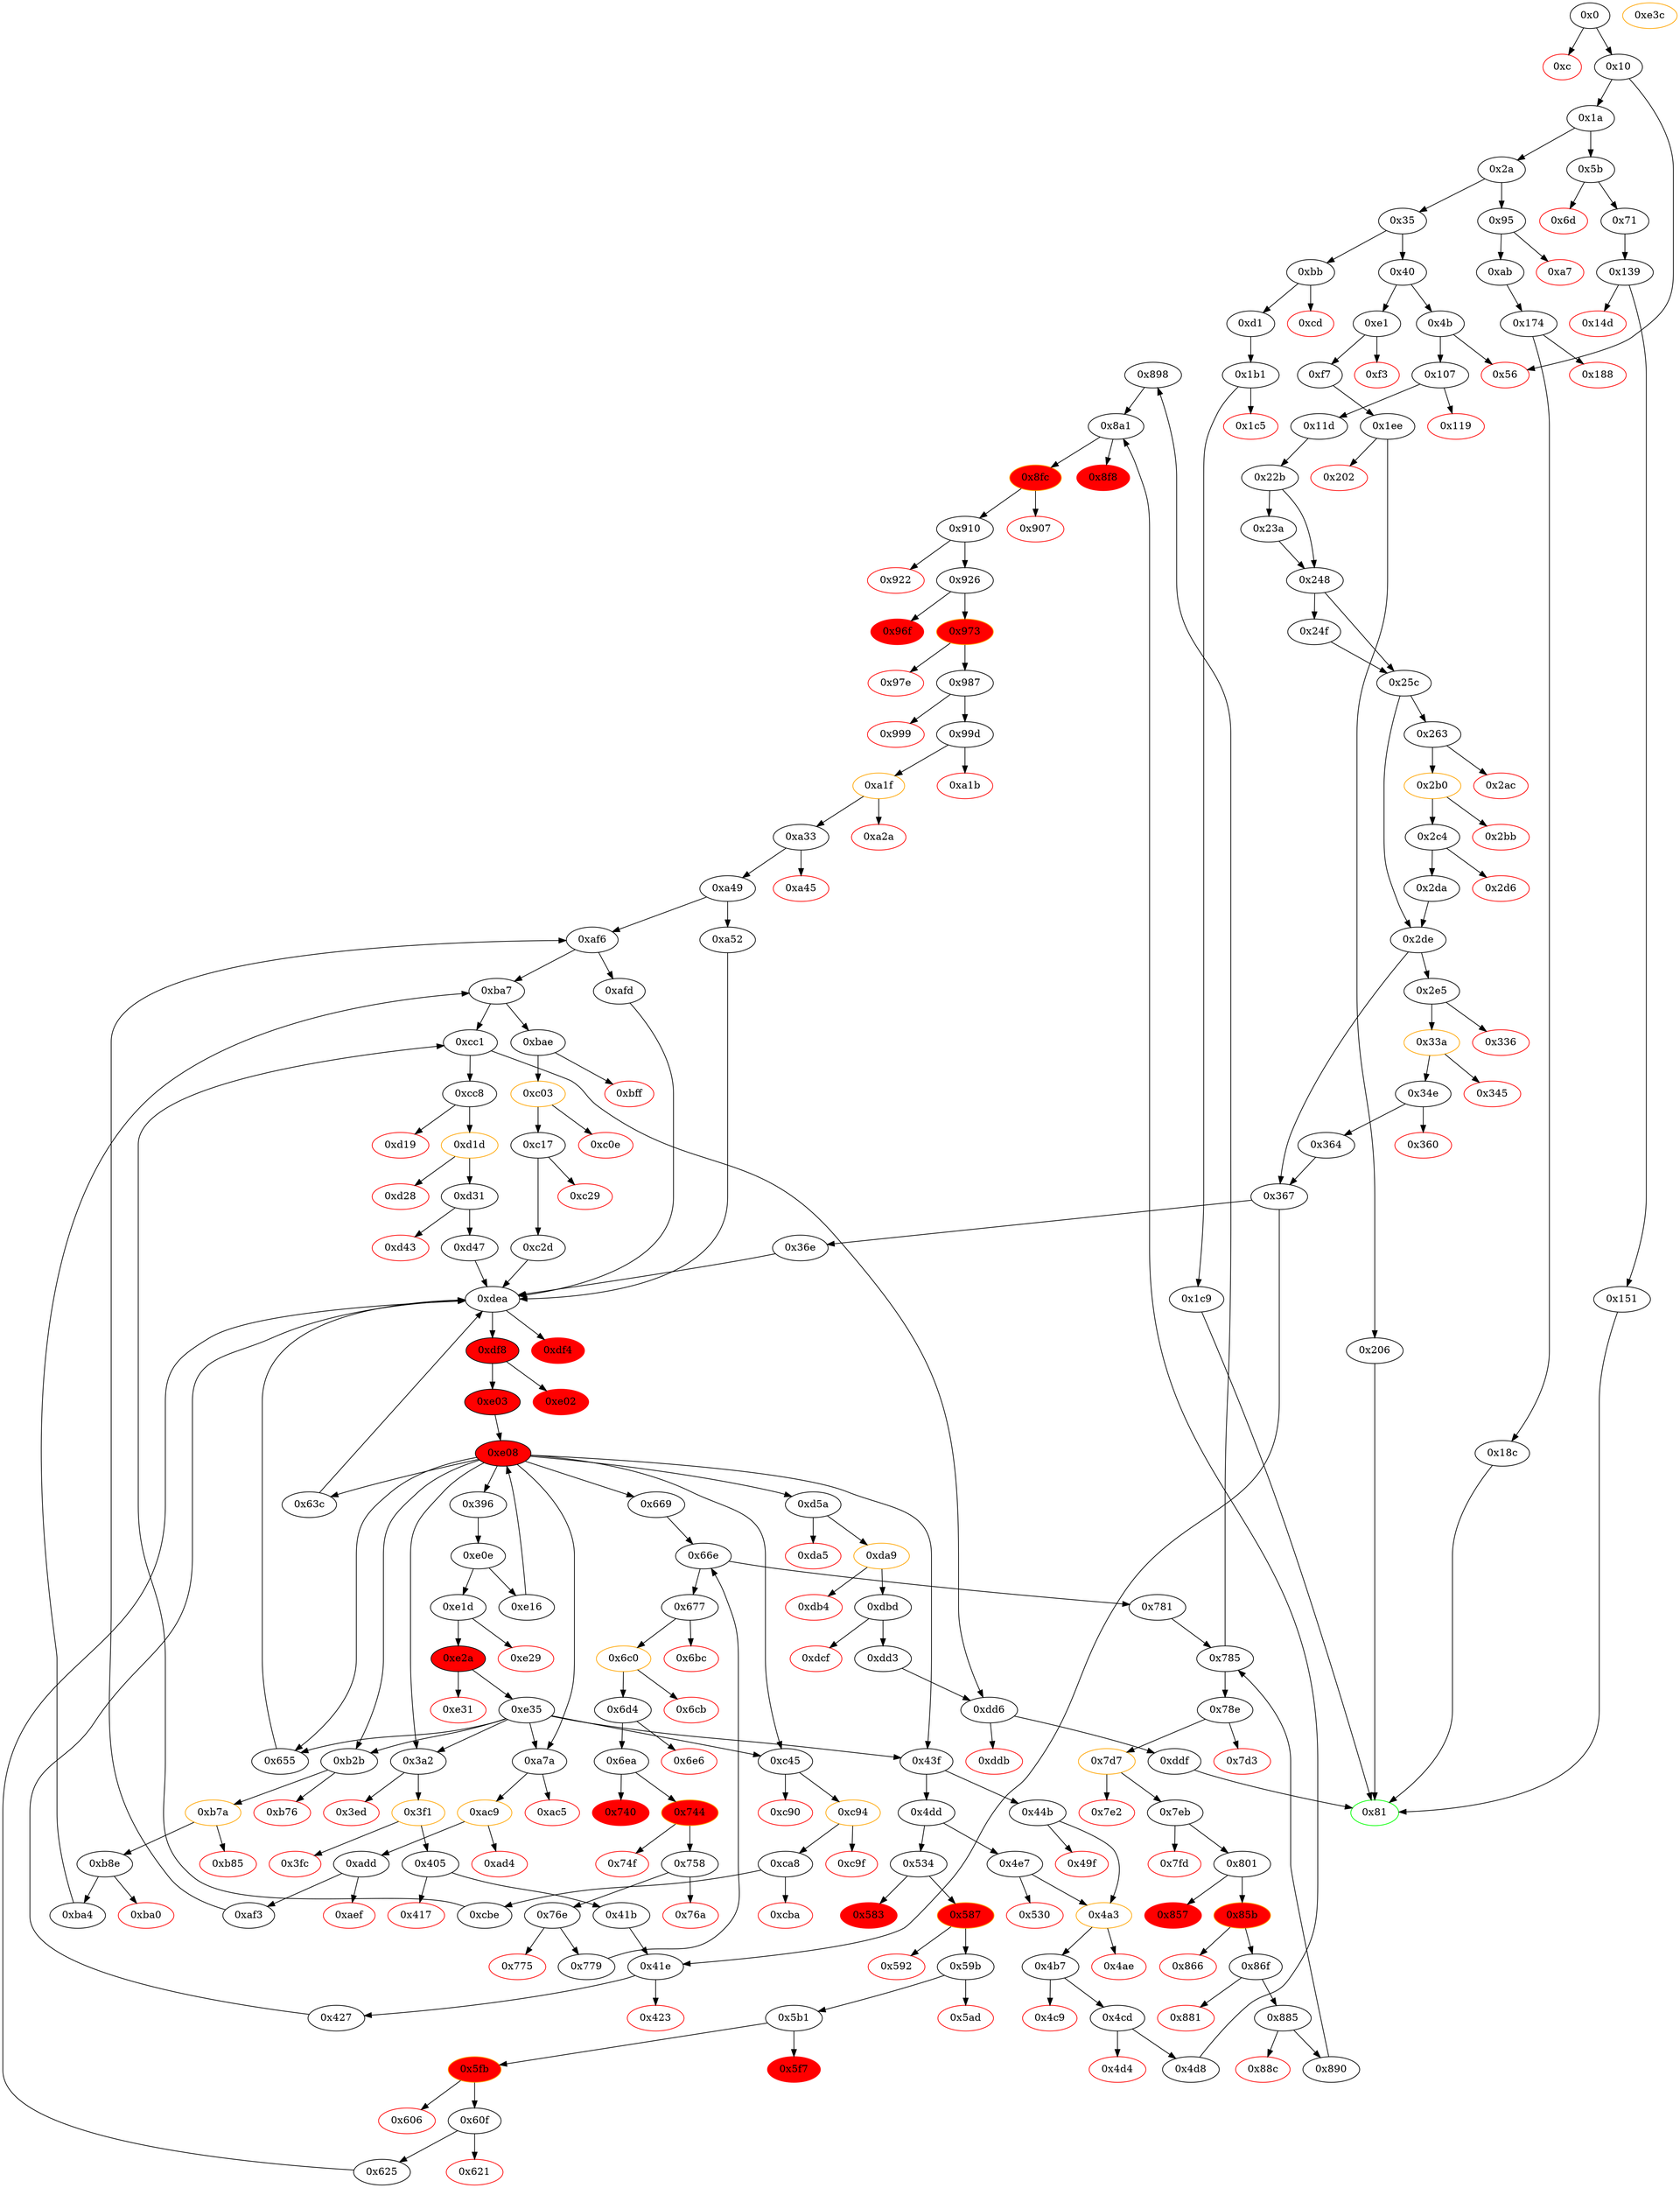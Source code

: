 strict digraph "" {
"0x898" [fillcolor=white, id="0x898", style=filled, tooltip="Block 0x898\n[0x898:0x8a0]\n---\nPredecessors: [0x785]\nSuccessors: [0x8a1]\n---\n0x898 JUMPDEST\n0x899 POP\n0x89a POP\n0x89b POP\n0x89c POP\n0x89d POP\n0x89e POP\n0x89f POP\n0x8a0 POP\n---\n0x898: JUMPDEST \n---\nEntry stack: [V13, S16, S15, S14, S13, S12, S11, S10, S9, S8, S7, S6, S5, S4, S3, S2, S1, S0]\nStack pops: 8\nStack additions: []\nExit stack: [V13, S16, S15, S14, S13, S12, S11, S10, S9, S8]\n\nDef sites:\nV13: {0x1a.0x1f}\nS16: {0x1a.0x1f, 0x107.0x108}\nS15: {0x1a.0x1f, 0x11d.0x129, 0x107.0x108}\nS14: {0x11d.0x12f, 0x1a.0x1f, 0x11d.0x129, 0x107.0x108}\nS13: {0x11d.0x134, 0x1a.0x1f, 0x11d.0x12f, 0x107.0x108, 0x11d.0x129}\nS12: {0x22b.0x22c, 0x1a.0x1f, 0x11d.0x129, 0x11d.0x134, 0x11d.0x12f, 0x107.0x108}\nS11: {0x22b.0x22c, 0x1a.0x1f, 0x11d.0x129, 0x11d.0x12f, 0x11d.0x134, 0x36e.0x37a, 0x107.0x108}\nS10: {0x1a.0x1f, 0x11d.0x12f, 0x11d.0x134, 0x11d.0x129, 0x36e.0x37a, 0x22b.0x22c, 0x36e.0x37b, 0x107.0x108}\nS9: {0x1a.0x1f, 0x11d.0x129, 0x11d.0x12f, 0x11d.0x134, 0xe1d_0x427.0xe20, 0xe16_0xe0e_0x36e.0xe17, 0xe16_0xe0e_0x655.0xe17, 0xe16_0xe0e_0x427.0xe17, 0x22b.0x22c, 0x36e.0x37a, 0x107.0x108}\nS8: {0x1a.0x1f, 0x11d.0x134, 0x11d.0x12f, 0x11d.0x129, 0x36e.0x37b, 0x534.0x535, 0x22b.0x22c, 0x36e.0x37a, 0x107.0x108}\nS7: {0x1a.0x1f, 0x11d.0x129, 0x11d.0x134, 0x11d.0x12f, 0xe1d_0x427.0xe20, 0x36e.0x37b, 0x534.0x535, 0xe16_0xe0e_0x655.0xe17, 0xe16_0xe0e_0x36e.0xe17, 0xe16_0xe0e_0x427.0xe17, 0x22b.0x22c, 0x6ea.0x6ec, 0x36e.0x37a, 0x107.0x108}\nS6: {0x1a.0x1f, 0x11d.0x129, 0x11d.0x12f, 0xe1d_0x427.0xe20, 0x11d.0x134, 0x5b1.0x5b3, 0x36e.0x37b, 0xe16_0xe0e_0x427.0xe17, 0xe16_0xe0e_0x36e.0xe17, 0xe16_0xe0e_0x655.0xe17, 0x534.0x535, 0x22b.0x22c, 0x36e.0x37a, 0x801.0x803, 0x107.0x108}\nS5: {0x1a.0x1f, 0x11d.0x134, 0x11d.0x129, 0x11d.0x12f, 0xafd.0xb0a, 0xbae.0xbd5, 0x36e.0x37b, 0xa52.0xa5e, 0x534.0x535, 0xe16_0xe0e_0x36e.0xe17, 0x22b.0x22c, 0x36e.0x37a, 0x625.0x627, 0x107.0x108}\nS4: {0x1a.0x1f, 0x11d.0x12f, 0x11d.0x129, 0x11d.0x134, 0xbae.0xbd7, 0x36e.0x37a, 0x36e.0x37b, 0xa52.0xa5f, 0x107.0x108, 0xafd.0xb0a, 0xafd.0xb0c, 0xe1d_0x427.0xe20, 0x5b1.0x5b3, 0x534.0x535, 0xe16_0xe0e_0x36e.0xe17, 0xe16_0xe0e_0x655.0xe17, 0xe16_0xe0e_0x427.0xe17, 0x22b.0x22c, 0xbae.0xbd5, 0xe03_0x625.0xe04}\nS3: {0x1a.0x1f, 0x11d.0x12f, 0x11d.0x134, 0x11d.0x129, 0xbae.0xbd5, 0x36e.0x37b, 0x36e.0x37a, 0xa52.0xa64, 0x36e.0x380, 0xa52.0xa5e, 0xcc8.0xcef, 0x107.0x108, 0xafd.0xb0c, 0x63c.0x63f, 0xafd.0xb0a, 0x5b1.0x5b3, 0x534.0x535, 0xe16_0xe0e_0x36e.0xe17, 0x22b.0x22c, 0xc2d.0xc2f, 0xbae.0xbd7, 0x625.0x627, 0x427.0x428}\nS2: {0x1a.0x1f, 0x11d.0x129, 0x11d.0x134, 0x11d.0x12f, 0xbae.0xbd7, 0x36e.0x381, 0x36e.0x37a, 0xa52.0xa65, 0xa52.0xa5f, 0x36e.0x37b, 0xcc8.0xcf1, 0x107.0x108, 0xafd.0xb14, 0xafd.0xb0a, 0xe1d_0x427.0xe20, 0xafd.0xb0c, 0x63c.0x641, 0xe16_0xe0e_0x625.0xe17, 0xe16_0xe0e_0xd47.0xe17, 0xe16_0xe0e_0xc2d.0xe17, 0xe16_0xe0e_0x427.0xe17, 0xe16_0xe0e_0x36e.0xe17, 0xe16_0xe0e_0xafd.0xe17, 0xe16_0xe0e_0x655.0xe17, 0x534.0x535, 0x22b.0x22c, 0xc2d.0xc30, 0xbae.0xbd5, 0xe03_0x625.0xe04, 0x625.0x627, 0x427.0x42a}\nS1: {0xe16_0xe0e_0xa52.0xe17, 0xe16_0xe0e_0xafd.0xe17, 0xe16_0xe0e_0x655.0xe17, 0xe16_0xe0e_0x625.0xe17, 0xe16_0xe0e_0xd47.0xe17, 0xe16_0xe0e_0xc2d.0xe17, 0xe16_0xe0e_0x36e.0xe17, 0xe16_0xe0e_0x427.0xe17, 0xe16_0xe0e_0x63c.0xe17, 0xe03_0x427.0xe04, 0xe03_0x625.0xe04, 0xe03_0x63c.0xe04, 0xe03_0x36e.0xe04, 0xe03_0x655.0xe04, 0xe03_0xa52.0xe04, 0xe03_0xafd.0xe04, 0xe03_0xc2d.0xe04, 0xe03_0xd47.0xe04}\nS0: {0x781.0x783, 0x890.0x893}\n"];
"0x345" [color=red, fillcolor=white, id="0x345", style=filled, tooltip="Block 0x345\n[0x345:0x34d]\n---\nPredecessors: [0x33a]\nSuccessors: []\n---\n0x345 RETURNDATASIZE\n0x346 PUSH1 0x0\n0x348 DUP1\n0x349 RETURNDATACOPY\n0x34a RETURNDATASIZE\n0x34b PUSH1 0x0\n0x34d REVERT\n---\n0x345: V356 = RETURNDATASIZE\n0x346: V357 = 0x0\n0x349: RETURNDATACOPY 0x0 0x0 V356\n0x34a: V358 = RETURNDATASIZE\n0x34b: V359 = 0x0\n0x34d: REVERT 0x0 V358\n---\nEntry stack: [V13, 0x81, V121, V124, V127, 0x0, V338, 0xaa677354, V341, V353]\nStack pops: 0\nStack additions: []\nExit stack: [V13, 0x81, V121, V124, V127, 0x0, V338, 0xaa677354, V341, V353]\n\nDef sites:\nV13: {0x1a.0x1f}\n0x81: {0x107.0x108}\nV121: {0x11d.0x129}\nV124: {0x11d.0x12f}\nV127: {0x11d.0x134}\n0x0: {0x22b.0x22c}\nV338: {0x2e5.0x312}\n0xaa677354: {0x2e5.0x314}\nV341: {0x2e5.0x31e}\nV353: {0x33a.0x33e}\n"];
"0xac9" [color=orange, fillcolor=white, id="0xac9", style=filled, tooltip="Block 0xac9\n[0xac9:0xad3]\n---\nPredecessors: [0xa7a]\nSuccessors: [0xad4, 0xadd]\n---\n0xac9 JUMPDEST\n0xaca POP\n0xacb GAS\n0xacc CALL\n0xacd ISZERO\n0xace DUP1\n0xacf ISZERO\n0xad0 PUSH2 0xadd\n0xad3 JUMPI\n---\n0xac9: JUMPDEST \n0xacb: V1080 = GAS\n0xacc: V1081 = CALL V1080 S1 0x0 V1072 V1073 V1072 0x20\n0xacd: V1082 = ISZERO V1081\n0xacf: V1083 = ISZERO V1082\n0xad0: V1084 = 0xadd\n0xad3: JUMPI 0xadd V1083\n---\nEntry stack: [V13, 0x81, V121, S15, S14, S13, S12, S11, S10, S9, S8, V1069, 0x20, V1072, V1073, V1072, 0x0, S1, V1076]\nStack pops: 7\nStack additions: [V1082]\nExit stack: [V13, 0x81, V121, S15, S14, S13, S12, S11, S10, S9, S8, V1069, V1082]\n\nDef sites:\nV13: {0x1a.0x1f}\n0x81: {0x107.0x108}\nV121: {0x11d.0x129}\nS15: {0x1a.0x1f, 0x11d.0x12f}\nS14: {0x1a.0x1f, 0x11d.0x134, 0x107.0x108}\nS13: {0x22b.0x22c, 0x1a.0x1f, 0x11d.0x129, 0x107.0x108}\nS12: {0x11d.0x12f, 0x1a.0x1f, 0x11d.0x129, 0x107.0x108, 0x36e.0x37a}\nS11: {0x1a.0x1f, 0x11d.0x12f, 0x11d.0x129, 0x11d.0x134, 0x36e.0x37b, 0x107.0x108}\nS10: {0x22b.0x22c, 0x11d.0x129, 0x11d.0x134, 0x11d.0x12f, 0xe16_0xe0e_0x36e.0xe17, 0x107.0x108}\nS9: {0x11d.0x129, 0x11d.0x134, 0x11d.0x12f, 0xafd.0xb0a, 0x36e.0x37a, 0x534.0x535, 0x22b.0x22c, 0xbae.0xbd5}\nS8: {0x11d.0x12f, 0x11d.0x134, 0xafd.0xb0c, 0xbae.0xbd7, 0x36e.0x37b, 0x534.0x535, 0x22b.0x22c, 0x36e.0x37a}\nV1069: {0xa7a.0xaab}\n0x20: {0xa7a.0xab0}\nV1072: {0xa7a.0xab4}\nV1073: {0xa7a.0xab7}\nV1072: {0xa7a.0xab4}\n0x0: {0xa7a.0xab9}\nS1: {0x11d.0x129, 0x11d.0x134, 0x11d.0x12f, 0xafd.0xb0a, 0x36e.0x37a, 0x534.0x535, 0x22b.0x22c, 0xbae.0xbd5}\nV1076: {0xa7a.0xabe}\n"];
"0x7e2" [color=red, fillcolor=white, id="0x7e2", style=filled, tooltip="Block 0x7e2\n[0x7e2:0x7ea]\n---\nPredecessors: [0x7d7]\nSuccessors: []\n---\n0x7e2 RETURNDATASIZE\n0x7e3 PUSH1 0x0\n0x7e5 DUP1\n0x7e6 RETURNDATACOPY\n0x7e7 RETURNDATASIZE\n0x7e8 PUSH1 0x0\n0x7ea REVERT\n---\n0x7e2: V797 = RETURNDATASIZE\n0x7e3: V798 = 0x0\n0x7e6: RETURNDATACOPY 0x0 0x0 V797\n0x7e7: V799 = RETURNDATASIZE\n0x7e8: V800 = 0x0\n0x7ea: REVERT 0x0 V799\n---\nEntry stack: [V13, S13, S12, S11, S10, S9, S8, S7, 0x0, V1396, {0x0, 0x1}, V780, 0x4f2ca654, V783, V794]\nStack pops: 0\nStack additions: []\nExit stack: [V13, S13, S12, S11, S10, S9, S8, S7, 0x0, V1396, {0x0, 0x1}, V780, 0x4f2ca654, V783, V794]\n\nDef sites:\nV13: {0x1a.0x1f}\nS13: {0x1a.0x1f, 0x107.0x108}\nS12: {0x1a.0x1f, 0x11d.0x129, 0x107.0x108}\nS11: {0x6ea.0x6ec, 0x11d.0x12f, 0x11d.0x129, 0x107.0x108}\nS10: {0x11d.0x134, 0x11d.0x129, 0x11d.0x12f, 0x801.0x803}\nS9: {0x22b.0x22c, 0x11d.0x12f, 0x11d.0x134}\nS8: {0x22b.0x22c, 0x11d.0x134, 0x36e.0x37a}\nS7: {0x36e.0x37b, 0x22b.0x22c, 0x36e.0x37a}\n0x0: {0xe16_0xe0e_0x36e.0xe17, 0xe16_0xe0e_0x655.0xe17, 0xe16_0xe0e_0x427.0xe17}\nV1396: {0xe03_0x655.0xe04}\n{0x0, 0x1}: {0x781.0x783, 0x890.0x893}\nV780: {0x78e.0x7b1}\n0x4f2ca654: {0x78e.0x7b3}\nV783: {0x78e.0x7bd}\nV794: {0x7d7.0x7db}\n"];
"0x7d3" [color=red, fillcolor=white, id="0x7d3", style=filled, tooltip="Block 0x7d3\n[0x7d3:0x7d6]\n---\nPredecessors: [0x78e]\nSuccessors: []\n---\n0x7d3 PUSH1 0x0\n0x7d5 DUP1\n0x7d6 REVERT\n---\n0x7d3: V791 = 0x0\n0x7d6: REVERT 0x0 0x0\n---\nEntry stack: [V13, S18, S17, S16, S15, S14, S13, S12, 0x0, V1396, {0x0, 0x1}, V780, 0x4f2ca654, V783, 0x20, V774, V786, V774, V780, V788]\nStack pops: 0\nStack additions: []\nExit stack: [V13, S18, S17, S16, S15, S14, S13, S12, 0x0, V1396, {0x0, 0x1}, V780, 0x4f2ca654, V783, 0x20, V774, V786, V774, V780, V788]\n\nDef sites:\nV13: {0x1a.0x1f}\nS18: {0x1a.0x1f, 0x107.0x108}\nS17: {0x1a.0x1f, 0x11d.0x129, 0x107.0x108}\nS16: {0x6ea.0x6ec, 0x11d.0x12f, 0x11d.0x129, 0x107.0x108}\nS15: {0x11d.0x134, 0x11d.0x129, 0x11d.0x12f, 0x801.0x803}\nS14: {0x22b.0x22c, 0x11d.0x12f, 0x11d.0x134}\nS13: {0x22b.0x22c, 0x11d.0x134, 0x36e.0x37a}\nS12: {0x36e.0x37b, 0x22b.0x22c, 0x36e.0x37a}\n0x0: {0xe16_0xe0e_0x36e.0xe17, 0xe16_0xe0e_0x655.0xe17, 0xe16_0xe0e_0x427.0xe17}\nV1396: {0xe03_0x655.0xe04}\n{0x0, 0x1}: {0x781.0x783, 0x890.0x893}\nV780: {0x78e.0x7b1}\n0x4f2ca654: {0x78e.0x7b3}\nV783: {0x78e.0x7bd}\n0x20: {0x78e.0x7bf}\nV774: {0x78e.0x7a6}\nV786: {0x78e.0x7c7}\nV774: {0x78e.0x7a6}\nV780: {0x78e.0x7b1}\nV788: {0x78e.0x7cc}\n"];
"0x23a" [fillcolor=white, id="0x23a", style=filled, tooltip="Block 0x23a\n[0x23a:0x247]\n---\nPredecessors: [0x22b]\nSuccessors: [0x248]\n---\n0x23a POP\n0x23b PUSH1 0x1\n0x23d PUSH1 0x1\n0x23f PUSH1 0xa0\n0x241 SHL\n0x242 SUB\n0x243 DUP5\n0x244 AND\n0x245 CALLER\n0x246 EQ\n0x247 ISZERO\n---\n0x23b: V249 = 0x1\n0x23d: V250 = 0x1\n0x23f: V251 = 0xa0\n0x241: V252 = SHL 0xa0 0x1\n0x242: V253 = SUB 0x10000000000000000000000000000000000000000 0x1\n0x244: V254 = AND V121 0xffffffffffffffffffffffffffffffffffffffff\n0x245: V255 = CALLER\n0x246: V256 = EQ V255 V254\n0x247: V257 = ISZERO V256\n---\nEntry stack: [V13, 0x81, V121, V124, V127, 0x0, V246]\nStack pops: 5\nStack additions: [S4, S3, S2, S1, V257]\nExit stack: [V13, 0x81, V121, V124, V127, 0x0, V257]\n\nDef sites:\nV13: {0x1a.0x1f}\n0x81: {0x107.0x108}\nV121: {0x11d.0x129}\nV124: {0x11d.0x12f}\nV127: {0x11d.0x134}\n0x0: {0x22b.0x22c}\nV246: {0x22b.0x233}\n"];
"0x43f" [fillcolor=white, id="0x43f", style=filled, tooltip="Block 0x43f\n[0x43f:0x44a]\n---\nPredecessors: [0xe08, 0xe35]\nSuccessors: [0x44b, 0x4dd]\n---\n0x43f JUMPDEST\n0x440 SWAP1\n0x441 POP\n0x442 DUP3\n0x443 PUSH1 0x1\n0x445 EQ\n0x446 ISZERO\n0x447 PUSH2 0x4dd\n0x44a JUMPI\n---\n0x43f: JUMPDEST \n0x443: V453 = 0x1\n0x445: V454 = EQ 0x1 S3\n0x446: V455 = ISZERO V454\n0x447: V456 = 0x4dd\n0x44a: JUMPI 0x4dd V455\n---\nEntry stack: [V13, S16, S15, S14, S13, S12, S11, S10, S9, S8, S7, S6, S5, S4, S3, S2, S1, S0]\nStack pops: 4\nStack additions: [S3, S2, S0]\nExit stack: [V13, S16, S15, S14, S13, S12, S11, S10, S9, S8, S7, S6, S5, S4, S3, S2, S0]\n\nDef sites:\nV13: {0x1a.0x1f}\nS16: {0x1a.0x1f, 0x107.0x108}\nS15: {0x1a.0x1f, 0x11d.0x129, 0x107.0x108}\nS14: {0x11d.0x129, 0x1a.0x1f, 0x11d.0x12f, 0x107.0x108}\nS13: {0x11d.0x134, 0x1a.0x1f, 0x11d.0x129, 0x107.0x108, 0x11d.0x12f}\nS12: {0x22b.0x22c, 0x1a.0x1f, 0x11d.0x129, 0x11d.0x12f, 0x11d.0x134, 0x107.0x108}\nS11: {0x22b.0x22c, 0x1a.0x1f, 0x11d.0x12f, 0x11d.0x134, 0x11d.0x129, 0x36e.0x37a, 0x107.0x108}\nS10: {0x1a.0x1f, 0x11d.0x129, 0x11d.0x134, 0x11d.0x12f, 0x36e.0x37b, 0x22b.0x22c, 0x36e.0x37a, 0x107.0x108}\nS9: {0x1a.0x1f, 0x11d.0x129, 0x11d.0x12f, 0x11d.0x134, 0xe1d_0x427.0xe20, 0xe16_0xe0e_0x36e.0xe17, 0xe16_0xe0e_0x655.0xe17, 0xe16_0xe0e_0x427.0xe17, 0x22b.0x22c, 0x36e.0x37a, 0x107.0x108}\nS8: {0x1a.0x1f, 0x11d.0x12f, 0x11d.0x134, 0x11d.0x129, 0x36e.0x37a, 0x534.0x535, 0x22b.0x22c, 0x36e.0x37b, 0x107.0x108}\nS7: {0x1a.0x1f, 0x11d.0x129, 0x11d.0x12f, 0x11d.0x134, 0xe1d_0x427.0xe20, 0x36e.0x37b, 0xe16_0xe0e_0x36e.0xe17, 0xe16_0xe0e_0x655.0xe17, 0xe16_0xe0e_0x427.0xe17, 0x534.0x535, 0x22b.0x22c, 0x36e.0x37a, 0x107.0x108}\nS6: {0x1a.0x1f, 0x11d.0x134, 0x11d.0x12f, 0x11d.0x129, 0xe1d_0x427.0xe20, 0x5b1.0x5b3, 0x36e.0x37a, 0x534.0x535, 0xe16_0xe0e_0x427.0xe17, 0xe16_0xe0e_0x36e.0xe17, 0xe16_0xe0e_0x655.0xe17, 0x22b.0x22c, 0x36e.0x37b, 0x107.0x108}\nS5: {0x1a.0x1f, 0x11d.0x129, 0x11d.0x134, 0x11d.0x12f, 0xafd.0xb0a, 0x36e.0x37a, 0x36e.0x37b, 0xa52.0xa5e, 0x534.0x535, 0xe16_0xe0e_0x36e.0xe17, 0x22b.0x22c, 0xbae.0xbd5, 0x625.0x627, 0x107.0x108}\nS4: {0x1a.0x1f, 0x11d.0x129, 0x11d.0x12f, 0x11d.0x134, 0xbae.0xbd7, 0x36e.0x37b, 0x36e.0x37a, 0xa52.0xa5f, 0x107.0x108, 0xe1d_0x427.0xe20, 0xafd.0xb0a, 0xafd.0xb0c, 0x5b1.0x5b3, 0xe16_0xe0e_0x427.0xe17, 0xe16_0xe0e_0x36e.0xe17, 0xe16_0xe0e_0x655.0xe17, 0x534.0x535, 0x22b.0x22c, 0xbae.0xbd5, 0xe03_0x625.0xe04}\nS3: {0x1a.0x1f, 0x11d.0x134, 0x11d.0x129, 0x11d.0x12f, 0xbae.0xbd5, 0x36e.0x37a, 0x36e.0x37b, 0xa52.0xa5e, 0xa52.0xa64, 0x36e.0x380, 0xcc8.0xcef, 0x107.0x108, 0xafd.0xb0a, 0xafd.0xb0c, 0x63c.0x63f, 0x5b1.0x5b3, 0xe16_0xe0e_0x36e.0xe17, 0x534.0x535, 0x22b.0x22c, 0xc2d.0xc2f, 0xbae.0xbd7, 0x625.0x627, 0x427.0x428}\nS2: {0x1a.0x1f, 0x11d.0x12f, 0x11d.0x129, 0x11d.0x134, 0xbae.0xbd7, 0x36e.0x37a, 0x36e.0x37b, 0xa52.0xa5f, 0xa52.0xa65, 0x36e.0x381, 0xcc8.0xcf1, 0x107.0x108, 0xafd.0xb0a, 0xafd.0xb0c, 0xe1d_0x427.0xe20, 0xafd.0xb14, 0x63c.0x641, 0xe16_0xe0e_0x36e.0xe17, 0xe16_0xe0e_0x655.0xe17, 0xe16_0xe0e_0x427.0xe17, 0xe16_0xe0e_0x625.0xe17, 0xe16_0xe0e_0xd47.0xe17, 0xe16_0xe0e_0xc2d.0xe17, 0xe16_0xe0e_0xafd.0xe17, 0x534.0x535, 0x22b.0x22c, 0xc2d.0xc30, 0xbae.0xbd5, 0xe03_0x625.0xe04, 0x625.0x627, 0x427.0x42a}\nS1: {0x1a.0x1f, 0x11d.0x12f, 0x11d.0x134, 0x427.0x428, 0xbae.0xbd7, 0x36e.0x37a, 0x36e.0x380, 0xa52.0xa64, 0xa52.0xa68, 0x655.0x658, 0x36e.0x384, 0xcc8.0xcef, 0xd47.0xd49, 0x107.0x108, 0xafd.0xb0c, 0xafd.0xb18, 0x63c.0x63f, 0x63c.0x644, 0x5b1.0x5b3, 0x534.0x535, 0x22b.0x22c, 0xc2d.0xc2f, 0xc2d.0xc33, 0x36e.0x37b, 0x625.0x62a, 0x427.0x42d}\nS0: {0xe1d_0x625.0xe20, 0xe1d_0x655.0xe20, 0xe1d_0x36e.0xe20, 0xe1d_0x427.0xe20, 0xe1d_0x63c.0xe20, 0xe1d_0xa52.0xe20, 0xe1d_0xafd.0xe20, 0xe1d_0xc2d.0xe20, 0xe1d_0xd47.0xe20, 0xe16_0xe0e_0xa52.0xe17, 0xe16_0xe0e_0xafd.0xe17, 0xe16_0xe0e_0x655.0xe17, 0xe16_0xe0e_0x625.0xe17, 0xe16_0xe0e_0xd47.0xe17, 0xe16_0xe0e_0xc2d.0xe17, 0xe16_0xe0e_0x36e.0xe17, 0xe16_0xe0e_0x427.0xe17, 0xe16_0xe0e_0x63c.0xe17, 0xe03_0x625.0xe04, 0xe03_0x63c.0xe04, 0xe03_0x36e.0xe04, 0xe03_0x427.0xe04, 0xe03_0x655.0xe04, 0xe03_0xa52.0xe04, 0xe03_0xafd.0xe04, 0xe03_0xc2d.0xe04, 0xe03_0xd47.0xe04}\n"];
"0x8f8" [color=red, fillcolor=red, id="0x8f8", style=filled, tooltip="Block 0x8f8\n[0x8f8:0x8fb]\n---\nPredecessors: [0x8a1]\nSuccessors: []\n---\n0x8f8 PUSH1 0x0\n0x8fa DUP1\n0x8fb REVERT\n---\n0x8f8: V895 = 0x0\n0x8fb: REVERT 0x0 0x0\n---\nEntry stack: [V13, S20, S19, S18, S17, S16, S15, S14, S13, V882, 0x6ed415b9, V873, S9, V884, 0xc4b6ebdf, V887, 0x20, V876, V890, V876, V884, V892]\nStack pops: 0\nStack additions: []\nExit stack: [V13, S20, S19, S18, S17, S16, S15, S14, S13, V882, 0x6ed415b9, V873, S9, V884, 0xc4b6ebdf, V887, 0x20, V876, V890, V876, V884, V892]\n\nDef sites:\nV13: {0x1a.0x1f}\nS20: {0x1a.0x1f, 0x107.0x108}\nS19: {0x1a.0x1f, 0x11d.0x129, 0x107.0x108}\nS18: {0x11d.0x12f, 0x11d.0x129, 0x107.0x108}\nS17: {0x11d.0x134, 0x11d.0x12f, 0x11d.0x129}\nS16: {0x22b.0x22c, 0x11d.0x134, 0x11d.0x12f}\nS15: {0x22b.0x22c, 0x1a.0x1f, 0x11d.0x134, 0x36e.0x37a}\nS14: {0x36e.0x37b, 0x22b.0x22c, 0x107.0x108, 0x36e.0x37a}\nS13: {0x1a.0x1f, 0xe1d_0x427.0xe20, 0x11d.0x129, 0xe16_0xe0e_0x655.0xe17, 0xe16_0xe0e_0x427.0xe17, 0xe16_0xe0e_0x36e.0xe17}\nV882: {0x8a1.0x8ca}\n0x6ed415b9: {0x8a1.0x8cc}\nV873: {0x8a1.0x8b6}\nS9: {0x11d.0x134, 0x11d.0x12f, 0x11d.0x129}\nV884: {0x8a1.0x8d5}\n0xc4b6ebdf: {0x8a1.0x8d7}\nV887: {0x8a1.0x8e1}\n0x20: {0x8a1.0x8e3}\nV876: {0x8a1.0x8bf}\nV890: {0x8a1.0x8ec}\nV876: {0x8a1.0x8bf}\nV884: {0x8a1.0x8d5}\nV892: {0x8a1.0x8f1}\n"];
"0x360" [color=red, fillcolor=white, id="0x360", style=filled, tooltip="Block 0x360\n[0x360:0x363]\n---\nPredecessors: [0x34e]\nSuccessors: []\n---\n0x360 PUSH1 0x0\n0x362 DUP1\n0x363 REVERT\n---\n0x360: V367 = 0x0\n0x363: REVERT 0x0 0x0\n---\nEntry stack: [V13, 0x81, V121, V124, V127, 0x0, V361, V362]\nStack pops: 0\nStack additions: []\nExit stack: [V13, 0x81, V121, V124, V127, 0x0, V361, V362]\n\nDef sites:\nV13: {0x1a.0x1f}\n0x81: {0x107.0x108}\nV121: {0x11d.0x129}\nV124: {0x11d.0x12f}\nV127: {0x11d.0x134}\n0x0: {0x22b.0x22c}\nV361: {0x34e.0x355}\nV362: {0x34e.0x356}\n"];
"0x866" [color=red, fillcolor=white, id="0x866", style=filled, tooltip="Block 0x866\n[0x866:0x86e]\n---\nPredecessors: [0x85b]\nSuccessors: []\n---\n0x866 RETURNDATASIZE\n0x867 PUSH1 0x0\n0x869 DUP1\n0x86a RETURNDATACOPY\n0x86b RETURNDATASIZE\n0x86c PUSH1 0x0\n0x86e REVERT\n---\n0x866: V846 = RETURNDATASIZE\n0x867: V847 = 0x0\n0x86a: RETURNDATACOPY 0x0 0x0 V846\n0x86b: V848 = RETURNDATASIZE\n0x86c: V849 = 0x0\n0x86e: REVERT 0x0 V848\n---\nEntry stack: [V13, S13, S12, S11, V809, S9, S8, S7, 0x0, V1396, {0x0, 0x1}, V828, 0x40c10f19, V831, V843]\nStack pops: 0\nStack additions: []\nExit stack: [V13, S13, S12, S11, V809, S9, S8, S7, 0x0, V1396, {0x0, 0x1}, V828, 0x40c10f19, V831, V843]\n\nDef sites:\nV13: {0x1a.0x1f}\nS13: {0x1a.0x1f, 0x107.0x108}\nS12: {0x1a.0x1f, 0x11d.0x129, 0x107.0x108}\nS11: {0x6ea.0x6ec, 0x11d.0x12f, 0x11d.0x129, 0x107.0x108}\nV809: {0x801.0x803}\nS9: {0x22b.0x22c, 0x11d.0x12f, 0x11d.0x134}\nS8: {0x22b.0x22c, 0x11d.0x134, 0x36e.0x37a}\nS7: {0x36e.0x37b, 0x22b.0x22c, 0x36e.0x37a}\n0x0: {0xe16_0xe0e_0x36e.0xe17, 0xe16_0xe0e_0x655.0xe17, 0xe16_0xe0e_0x427.0xe17}\nV1396: {0xe03_0x655.0xe04}\n{0x0, 0x1}: {0x781.0x783, 0x890.0x893}\nV828: {0x801.0x832}\n0x40c10f19: {0x801.0x834}\nV831: {0x801.0x83e}\nV843: {0x85b.0x85f}\n"];
"0x5b1" [fillcolor=white, id="0x5b1", style=filled, tooltip="Block 0x5b1\n[0x5b1:0x5f6]\n---\nPredecessors: [0x59b]\nSuccessors: [0x5f7, 0x5fb]\n---\n0x5b1 JUMPDEST\n0x5b2 POP\n0x5b3 MLOAD\n0x5b4 PUSH1 0x4\n0x5b6 DUP1\n0x5b7 SLOAD\n0x5b8 PUSH1 0x40\n0x5ba DUP1\n0x5bb MLOAD\n0x5bc PUSH4 0xce4a1c7f\n0x5c1 PUSH1 0xe0\n0x5c3 SHL\n0x5c4 DUP2\n0x5c5 MSTORE\n0x5c6 SWAP1\n0x5c7 MLOAD\n0x5c8 SWAP4\n0x5c9 SWAP5\n0x5ca POP\n0x5cb PUSH1 0x0\n0x5cd SWAP4\n0x5ce PUSH1 0x1\n0x5d0 PUSH1 0x1\n0x5d2 PUSH1 0xa0\n0x5d4 SHL\n0x5d5 SUB\n0x5d6 SWAP1\n0x5d7 SWAP3\n0x5d8 AND\n0x5d9 SWAP3\n0x5da PUSH4 0xce4a1c7f\n0x5df SWAP3\n0x5e0 DUP3\n0x5e1 DUP3\n0x5e2 ADD\n0x5e3 SWAP3\n0x5e4 PUSH1 0x20\n0x5e6 SWAP3\n0x5e7 SWAP1\n0x5e8 DUP3\n0x5e9 SWAP1\n0x5ea SUB\n0x5eb ADD\n0x5ec DUP2\n0x5ed DUP7\n0x5ee DUP1\n0x5ef EXTCODESIZE\n0x5f0 ISZERO\n0x5f1 DUP1\n0x5f2 ISZERO\n0x5f3 PUSH2 0x5fb\n0x5f6 JUMPI\n---\n0x5b1: JUMPDEST \n0x5b3: V598 = M[V591]\n0x5b4: V599 = 0x4\n0x5b7: V600 = S[0x4]\n0x5b8: V601 = 0x40\n0x5bb: V602 = M[0x40]\n0x5bc: V603 = 0xce4a1c7f\n0x5c1: V604 = 0xe0\n0x5c3: V605 = SHL 0xe0 0xce4a1c7f\n0x5c5: M[V602] = 0xce4a1c7f00000000000000000000000000000000000000000000000000000000\n0x5c7: V606 = M[0x40]\n0x5cb: V607 = 0x0\n0x5ce: V608 = 0x1\n0x5d0: V609 = 0x1\n0x5d2: V610 = 0xa0\n0x5d4: V611 = SHL 0xa0 0x1\n0x5d5: V612 = SUB 0x10000000000000000000000000000000000000000 0x1\n0x5d8: V613 = AND V600 0xffffffffffffffffffffffffffffffffffffffff\n0x5da: V614 = 0xce4a1c7f\n0x5e2: V615 = ADD 0x4 V602\n0x5e4: V616 = 0x20\n0x5ea: V617 = SUB V602 V606\n0x5eb: V618 = ADD V617 0x4\n0x5ef: V619 = EXTCODESIZE V613\n0x5f0: V620 = ISZERO V619\n0x5f2: V621 = ISZERO V620\n0x5f3: V622 = 0x5fb\n0x5f6: JUMPI 0x5fb V621\n---\nEntry stack: [V13, S12, S11, S10, S9, S8, S7, S6, S5, 0x0, 0x0, 0x0, V591, V592]\nStack pops: 3\nStack additions: [V598, 0x0, V613, 0xce4a1c7f, V615, 0x20, V606, V618, V606, V613, V620]\nExit stack: [V13, S12, S11, S10, S9, S8, S7, S6, S5, 0x0, 0x0, V598, 0x0, V613, 0xce4a1c7f, V615, 0x20, V606, V618, V606, V613, V620]\n\nDef sites:\nV13: {0x1a.0x1f}\nS12: {0x1a.0x1f, 0x107.0x108}\nS11: {0x1a.0x1f, 0x11d.0x129, 0x107.0x108}\nS10: {0x11d.0x12f, 0x11d.0x129, 0x107.0x108}\nS9: {0x11d.0x134, 0x11d.0x12f, 0x11d.0x129}\nS8: {0x22b.0x22c, 0x11d.0x134, 0x11d.0x12f}\nS7: {0x22b.0x22c, 0x11d.0x134, 0x36e.0x37a}\nS6: {0x36e.0x37b, 0x22b.0x22c, 0x36e.0x37a}\nS5: {0xe16_0xe0e_0x36e.0xe17, 0xe1d_0x427.0xe20, 0xe16_0xe0e_0x655.0xe17, 0xe16_0xe0e_0x427.0xe17}\n0x0: {0x534.0x535}\n0x0: {0x534.0x535}\n0x0: {0x534.0x538}\nV591: {0x59b.0x5a2}\nV592: {0x59b.0x5a3}\n"];
"0x202" [color=red, fillcolor=white, id="0x202", style=filled, tooltip="Block 0x202\n[0x202:0x205]\n---\nPredecessors: [0x1ee]\nSuccessors: []\n---\n0x202 PUSH1 0x0\n0x204 DUP1\n0x205 REVERT\n---\n0x202: V226 = 0x0\n0x205: REVERT 0x0 0x0\n---\nEntry stack: [V13, 0x81, V104, 0x0]\nStack pops: 0\nStack additions: []\nExit stack: [V13, 0x81, V104, 0x0]\n\nDef sites:\nV13: {0x1a.0x1f}\n0x81: {0xe1.0xe2}\nV104: {0xf7.0x102}\n0x0: {0x1ee.0x1ef}\n"];
"0x1b1" [fillcolor=white, id="0x1b1", style=filled, tooltip="Block 0x1b1\n[0x1b1:0x1c4]\n---\nPredecessors: [0xd1]\nSuccessors: [0x1c5, 0x1c9]\n---\n0x1b1 JUMPDEST\n0x1b2 PUSH1 0x0\n0x1b4 DUP1\n0x1b5 SLOAD\n0x1b6 PUSH1 0x1\n0x1b8 PUSH1 0x1\n0x1ba PUSH1 0xa0\n0x1bc SHL\n0x1bd SUB\n0x1be AND\n0x1bf CALLER\n0x1c0 EQ\n0x1c1 PUSH2 0x1c9\n0x1c4 JUMPI\n---\n0x1b1: JUMPDEST \n0x1b2: V186 = 0x0\n0x1b5: V187 = S[0x0]\n0x1b6: V188 = 0x1\n0x1b8: V189 = 0x1\n0x1ba: V190 = 0xa0\n0x1bc: V191 = SHL 0xa0 0x1\n0x1bd: V192 = SUB 0x10000000000000000000000000000000000000000 0x1\n0x1be: V193 = AND 0xffffffffffffffffffffffffffffffffffffffff V187\n0x1bf: V194 = CALLER\n0x1c0: V195 = EQ V194 V193\n0x1c1: V196 = 0x1c9\n0x1c4: JUMPI 0x1c9 V195\n---\nEntry stack: [V13, 0x81, V87]\nStack pops: 0\nStack additions: [0x0]\nExit stack: [V13, 0x81, V87, 0x0]\n\nDef sites:\nV13: {0x1a.0x1f}\n0x81: {0xbb.0xbc}\nV87: {0xd1.0xdc}\n"];
"0x907" [color=red, fillcolor=white, id="0x907", style=filled, tooltip="Block 0x907\n[0x907:0x90f]\n---\nPredecessors: [0x8fc]\nSuccessors: []\n---\n0x907 RETURNDATASIZE\n0x908 PUSH1 0x0\n0x90a DUP1\n0x90b RETURNDATACOPY\n0x90c RETURNDATASIZE\n0x90d PUSH1 0x0\n0x90f REVERT\n---\n0x907: V901 = RETURNDATASIZE\n0x908: V902 = 0x0\n0x90b: RETURNDATACOPY 0x0 0x0 V901\n0x90c: V903 = RETURNDATASIZE\n0x90d: V904 = 0x0\n0x90f: REVERT 0x0 V903\n---\nEntry stack: [V13, S15, S14, S13, S12, S11, S10, S9, S8, V882, 0x6ed415b9, V873, S4, V884, 0xc4b6ebdf, V887, V898]\nStack pops: 0\nStack additions: []\nExit stack: [V13, S15, S14, S13, S12, S11, S10, S9, S8, V882, 0x6ed415b9, V873, S4, V884, 0xc4b6ebdf, V887, V898]\n\nDef sites:\nV13: {0x1a.0x1f}\nS15: {0x1a.0x1f, 0x107.0x108}\nS14: {0x1a.0x1f, 0x11d.0x129, 0x107.0x108}\nS13: {0x11d.0x12f, 0x11d.0x129, 0x107.0x108}\nS12: {0x11d.0x134, 0x11d.0x12f, 0x11d.0x129}\nS11: {0x22b.0x22c, 0x11d.0x134, 0x11d.0x12f}\nS10: {0x22b.0x22c, 0x1a.0x1f, 0x11d.0x134, 0x36e.0x37a}\nS9: {0x36e.0x37b, 0x22b.0x22c, 0x107.0x108, 0x36e.0x37a}\nS8: {0x1a.0x1f, 0xe1d_0x427.0xe20, 0x11d.0x129, 0xe16_0xe0e_0x655.0xe17, 0xe16_0xe0e_0x427.0xe17, 0xe16_0xe0e_0x36e.0xe17}\nV882: {0x8a1.0x8ca}\n0x6ed415b9: {0x8a1.0x8cc}\nV873: {0x8a1.0x8b6}\nS4: {0x11d.0x134, 0x11d.0x12f, 0x11d.0x129}\nV884: {0x8a1.0x8d5}\n0xc4b6ebdf: {0x8a1.0x8d7}\nV887: {0x8a1.0x8e1}\nV898: {0x8fc.0x900}\n"];
"0x6d" [color=red, fillcolor=white, id="0x6d", style=filled, tooltip="Block 0x6d\n[0x6d:0x70]\n---\nPredecessors: [0x5b]\nSuccessors: []\n---\n0x6d PUSH1 0x0\n0x6f DUP1\n0x70 REVERT\n---\n0x6d: V38 = 0x0\n0x70: REVERT 0x0 0x0\n---\nEntry stack: [V13, 0x81, 0x4, V33]\nStack pops: 0\nStack additions: []\nExit stack: [V13, 0x81, 0x4, V33]\n\nDef sites:\nV13: {0x1a.0x1f}\n0x81: {0x5b.0x5c}\n0x4: {0x5b.0x5f}\nV33: {0x5b.0x63}\n"];
"0x367" [fillcolor=white, id="0x367", style=filled, tooltip="Block 0x367\n[0x367:0x36d]\n---\nPredecessors: [0x2de, 0x364]\nSuccessors: [0x36e, 0x41e]\n---\n0x367 JUMPDEST\n0x368 DUP1\n0x369 ISZERO\n0x36a PUSH2 0x41e\n0x36d JUMPI\n---\n0x367: JUMPDEST \n0x369: V369 = ISZERO S0\n0x36a: V370 = 0x41e\n0x36d: JUMPI 0x41e V369\n---\nEntry stack: [V13, 0x81, V121, V124, V127, 0x0, S0]\nStack pops: 1\nStack additions: [S0]\nExit stack: [V13, 0x81, V121, V124, V127, 0x0, S0]\n\nDef sites:\nV13: {0x1a.0x1f}\n0x81: {0x107.0x108}\nV121: {0x11d.0x129}\nV124: {0x11d.0x12f}\nV127: {0x11d.0x134}\n0x0: {0x22b.0x22c}\nS0: {0x2da.0x2dd, 0x22b.0x233, 0x23a.0x247, 0x364.0x366, 0x24f.0x25b}\n"];
"0x775" [color=red, fillcolor=white, id="0x775", style=filled, tooltip="Block 0x775\n[0x775:0x778]\n---\nPredecessors: [0x76e]\nSuccessors: []\n---\n0x775 PUSH1 0x0\n0x777 DUP1\n0x778 REVERT\n---\n0x775: V758 = 0x0\n0x778: REVERT 0x0 0x0\n---\nEntry stack: [V13, S9, S8, V707, S6, S5, S4, S3, 0x0, V1396, {0x0, 0x1}]\nStack pops: 0\nStack additions: []\nExit stack: [V13, S9, S8, V707, S6, S5, S4, S3, 0x0, V1396, {0x0, 0x1}]\n\nDef sites:\nV13: {0x1a.0x1f}\nS9: {0x1a.0x1f, 0x107.0x108}\nS8: {0x1a.0x1f, 0x11d.0x129, 0x107.0x108}\nV707: {0x6ea.0x6ec}\nS6: {0x11d.0x134, 0x11d.0x129, 0x11d.0x12f}\nS5: {0x22b.0x22c, 0x11d.0x12f, 0x11d.0x134}\nS4: {0x22b.0x22c, 0x11d.0x134, 0x36e.0x37a}\nS3: {0x36e.0x37b, 0x22b.0x22c, 0x36e.0x37a}\n0x0: {0xe16_0xe0e_0x36e.0xe17, 0xe16_0xe0e_0x655.0xe17, 0xe16_0xe0e_0x427.0xe17}\nV1396: {0xe03_0x655.0xe04}\n{0x0, 0x1}: {0x669.0x66c, 0x779.0x77c}\n"];
"0x881" [color=red, fillcolor=white, id="0x881", style=filled, tooltip="Block 0x881\n[0x881:0x884]\n---\nPredecessors: [0x86f]\nSuccessors: []\n---\n0x881 PUSH1 0x0\n0x883 DUP1\n0x884 REVERT\n---\n0x881: V857 = 0x0\n0x884: REVERT 0x0 0x0\n---\nEntry stack: [V13, S11, S10, S9, V809, S7, S6, S5, 0x0, V1396, {0x0, 0x1}, V851, V852]\nStack pops: 0\nStack additions: []\nExit stack: [V13, S11, S10, S9, V809, S7, S6, S5, 0x0, V1396, {0x0, 0x1}, V851, V852]\n\nDef sites:\nV13: {0x1a.0x1f}\nS11: {0x1a.0x1f, 0x107.0x108}\nS10: {0x1a.0x1f, 0x11d.0x129, 0x107.0x108}\nS9: {0x6ea.0x6ec, 0x11d.0x12f, 0x11d.0x129, 0x107.0x108}\nV809: {0x801.0x803}\nS7: {0x22b.0x22c, 0x11d.0x12f, 0x11d.0x134}\nS6: {0x22b.0x22c, 0x11d.0x134, 0x36e.0x37a}\nS5: {0x36e.0x37b, 0x22b.0x22c, 0x36e.0x37a}\n0x0: {0xe16_0xe0e_0x36e.0xe17, 0xe16_0xe0e_0x655.0xe17, 0xe16_0xe0e_0x427.0xe17}\nV1396: {0xe03_0x655.0xe04}\n{0x0, 0x1}: {0x781.0x783, 0x890.0x893}\nV851: {0x86f.0x876}\nV852: {0x86f.0x877}\n"];
"0x44b" [fillcolor=white, id="0x44b", style=filled, tooltip="Block 0x44b\n[0x44b:0x49e]\n---\nPredecessors: [0x43f]\nSuccessors: [0x49f, 0x4a3]\n---\n0x44b PUSH1 0x1\n0x44d SLOAD\n0x44e PUSH1 0x3\n0x450 SLOAD\n0x451 PUSH1 0x40\n0x453 DUP1\n0x454 MLOAD\n0x455 PUSH4 0x40c10f19\n0x45a PUSH1 0xe0\n0x45c SHL\n0x45d DUP2\n0x45e MSTORE\n0x45f PUSH1 0x1\n0x461 PUSH1 0x1\n0x463 PUSH1 0xa0\n0x465 SHL\n0x466 SUB\n0x467 SWAP3\n0x468 DUP4\n0x469 AND\n0x46a PUSH1 0x4\n0x46c DUP3\n0x46d ADD\n0x46e MSTORE\n0x46f PUSH1 0x24\n0x471 DUP2\n0x472 ADD\n0x473 DUP6\n0x474 SWAP1\n0x475 MSTORE\n0x476 SWAP1\n0x477 MLOAD\n0x478 SWAP2\n0x479 SWAP1\n0x47a SWAP3\n0x47b AND\n0x47c SWAP2\n0x47d PUSH4 0x40c10f19\n0x482 SWAP2\n0x483 PUSH1 0x44\n0x485 DUP1\n0x486 DUP4\n0x487 ADD\n0x488 SWAP3\n0x489 PUSH1 0x20\n0x48b SWAP3\n0x48c SWAP2\n0x48d SWAP1\n0x48e DUP3\n0x48f SWAP1\n0x490 SUB\n0x491 ADD\n0x492 DUP2\n0x493 PUSH1 0x0\n0x495 DUP8\n0x496 DUP1\n0x497 EXTCODESIZE\n0x498 ISZERO\n0x499 DUP1\n0x49a ISZERO\n0x49b PUSH2 0x4a3\n0x49e JUMPI\n---\n0x44b: V457 = 0x1\n0x44d: V458 = S[0x1]\n0x44e: V459 = 0x3\n0x450: V460 = S[0x3]\n0x451: V461 = 0x40\n0x454: V462 = M[0x40]\n0x455: V463 = 0x40c10f19\n0x45a: V464 = 0xe0\n0x45c: V465 = SHL 0xe0 0x40c10f19\n0x45e: M[V462] = 0x40c10f1900000000000000000000000000000000000000000000000000000000\n0x45f: V466 = 0x1\n0x461: V467 = 0x1\n0x463: V468 = 0xa0\n0x465: V469 = SHL 0xa0 0x1\n0x466: V470 = SUB 0x10000000000000000000000000000000000000000 0x1\n0x469: V471 = AND 0xffffffffffffffffffffffffffffffffffffffff V460\n0x46a: V472 = 0x4\n0x46d: V473 = ADD V462 0x4\n0x46e: M[V473] = V471\n0x46f: V474 = 0x24\n0x472: V475 = ADD V462 0x24\n0x475: M[V475] = S0\n0x477: V476 = M[0x40]\n0x47b: V477 = AND V458 0xffffffffffffffffffffffffffffffffffffffff\n0x47d: V478 = 0x40c10f19\n0x483: V479 = 0x44\n0x487: V480 = ADD V462 0x44\n0x489: V481 = 0x20\n0x490: V482 = SUB V462 V476\n0x491: V483 = ADD V482 0x44\n0x493: V484 = 0x0\n0x497: V485 = EXTCODESIZE V477\n0x498: V486 = ISZERO V485\n0x49a: V487 = ISZERO V486\n0x49b: V488 = 0x4a3\n0x49e: JUMPI 0x4a3 V487\n---\nEntry stack: [V13, S15, S14, S13, S12, S11, S10, S9, S8, S7, S6, S5, S4, S3, S2, S1, S0]\nStack pops: 1\nStack additions: [S0, V477, 0x40c10f19, V480, 0x20, V476, V483, V476, 0x0, V477, V486]\nExit stack: [S8, S7, S6, S5, S4, S3, S2, S1, S0, V477, 0x40c10f19, V480, 0x20, V476, V483, V476, 0x0, V477, V486]\n\nDef sites:\nV13: {0x1a.0x1f}\nS15: {0x1a.0x1f, 0x107.0x108}\nS14: {0x1a.0x1f, 0x11d.0x129, 0x107.0x108}\nS13: {0x11d.0x129, 0x1a.0x1f, 0x11d.0x12f, 0x107.0x108}\nS12: {0x11d.0x134, 0x1a.0x1f, 0x11d.0x129, 0x107.0x108, 0x11d.0x12f}\nS11: {0x22b.0x22c, 0x1a.0x1f, 0x11d.0x129, 0x11d.0x12f, 0x11d.0x134, 0x107.0x108}\nS10: {0x22b.0x22c, 0x1a.0x1f, 0x11d.0x12f, 0x11d.0x134, 0x11d.0x129, 0x36e.0x37a, 0x107.0x108}\nS9: {0x1a.0x1f, 0x11d.0x129, 0x11d.0x134, 0x11d.0x12f, 0x36e.0x37b, 0x22b.0x22c, 0x36e.0x37a, 0x107.0x108}\nS8: {0x1a.0x1f, 0x11d.0x129, 0x11d.0x12f, 0x11d.0x134, 0xe1d_0x427.0xe20, 0xe16_0xe0e_0x36e.0xe17, 0xe16_0xe0e_0x655.0xe17, 0xe16_0xe0e_0x427.0xe17, 0x22b.0x22c, 0x36e.0x37a, 0x107.0x108}\nS7: {0x1a.0x1f, 0x11d.0x12f, 0x11d.0x134, 0x11d.0x129, 0x36e.0x37a, 0x534.0x535, 0x22b.0x22c, 0x36e.0x37b, 0x107.0x108}\nS6: {0x1a.0x1f, 0x11d.0x129, 0x11d.0x12f, 0x11d.0x134, 0xe1d_0x427.0xe20, 0x36e.0x37b, 0xe16_0xe0e_0x36e.0xe17, 0xe16_0xe0e_0x655.0xe17, 0xe16_0xe0e_0x427.0xe17, 0x534.0x535, 0x22b.0x22c, 0x36e.0x37a, 0x107.0x108}\nS5: {0x1a.0x1f, 0x11d.0x134, 0x11d.0x12f, 0x11d.0x129, 0xe1d_0x427.0xe20, 0x5b1.0x5b3, 0x36e.0x37a, 0x534.0x535, 0xe16_0xe0e_0x427.0xe17, 0xe16_0xe0e_0x36e.0xe17, 0xe16_0xe0e_0x655.0xe17, 0x22b.0x22c, 0x36e.0x37b, 0x107.0x108}\nS4: {0x1a.0x1f, 0x11d.0x129, 0x11d.0x134, 0x11d.0x12f, 0xafd.0xb0a, 0x36e.0x37a, 0x36e.0x37b, 0xa52.0xa5e, 0x534.0x535, 0xe16_0xe0e_0x36e.0xe17, 0x22b.0x22c, 0xbae.0xbd5, 0x625.0x627, 0x107.0x108}\nS3: {0x1a.0x1f, 0x11d.0x129, 0x11d.0x12f, 0x11d.0x134, 0xbae.0xbd7, 0x36e.0x37b, 0x36e.0x37a, 0xa52.0xa5f, 0x107.0x108, 0xe1d_0x427.0xe20, 0xafd.0xb0a, 0xafd.0xb0c, 0x5b1.0x5b3, 0xe16_0xe0e_0x427.0xe17, 0xe16_0xe0e_0x36e.0xe17, 0xe16_0xe0e_0x655.0xe17, 0x534.0x535, 0x22b.0x22c, 0xbae.0xbd5, 0xe03_0x625.0xe04}\nS2: {0x1a.0x1f, 0x11d.0x134, 0x11d.0x129, 0x11d.0x12f, 0xbae.0xbd5, 0x36e.0x37a, 0x36e.0x37b, 0xa52.0xa5e, 0xa52.0xa64, 0x36e.0x380, 0xcc8.0xcef, 0x107.0x108, 0xafd.0xb0a, 0xafd.0xb0c, 0x63c.0x63f, 0x5b1.0x5b3, 0xe16_0xe0e_0x36e.0xe17, 0x534.0x535, 0x22b.0x22c, 0xc2d.0xc2f, 0xbae.0xbd7, 0x625.0x627, 0x427.0x428}\nS1: {0x1a.0x1f, 0x11d.0x12f, 0x11d.0x129, 0x11d.0x134, 0xbae.0xbd7, 0x36e.0x37a, 0x36e.0x37b, 0xa52.0xa5f, 0xa52.0xa65, 0x36e.0x381, 0xcc8.0xcf1, 0x107.0x108, 0xafd.0xb0a, 0xafd.0xb0c, 0xe1d_0x427.0xe20, 0xafd.0xb14, 0x63c.0x641, 0xe16_0xe0e_0x36e.0xe17, 0xe16_0xe0e_0x655.0xe17, 0xe16_0xe0e_0x427.0xe17, 0xe16_0xe0e_0x625.0xe17, 0xe16_0xe0e_0xd47.0xe17, 0xe16_0xe0e_0xc2d.0xe17, 0xe16_0xe0e_0xafd.0xe17, 0x534.0x535, 0x22b.0x22c, 0xc2d.0xc30, 0xbae.0xbd5, 0xe03_0x625.0xe04, 0x625.0x627, 0x427.0x42a}\nS0: {0xe1d_0x625.0xe20, 0xe1d_0x655.0xe20, 0xe1d_0x36e.0xe20, 0xe1d_0x427.0xe20, 0xe1d_0x63c.0xe20, 0xe1d_0xa52.0xe20, 0xe1d_0xafd.0xe20, 0xe1d_0xc2d.0xe20, 0xe1d_0xd47.0xe20, 0xe16_0xe0e_0xa52.0xe17, 0xe16_0xe0e_0xafd.0xe17, 0xe16_0xe0e_0x655.0xe17, 0xe16_0xe0e_0x625.0xe17, 0xe16_0xe0e_0xd47.0xe17, 0xe16_0xe0e_0xc2d.0xe17, 0xe16_0xe0e_0x36e.0xe17, 0xe16_0xe0e_0x427.0xe17, 0xe16_0xe0e_0x63c.0xe17, 0xe03_0x625.0xe04, 0xe03_0x63c.0xe04, 0xe03_0x36e.0xe04, 0xe03_0x427.0xe04, 0xe03_0x655.0xe04, 0xe03_0xa52.0xe04, 0xe03_0xafd.0xe04, 0xe03_0xc2d.0xe04, 0xe03_0xd47.0xe04}\n"];
"0x7d7" [color=orange, fillcolor=white, id="0x7d7", style=filled, tooltip="Block 0x7d7\n[0x7d7:0x7e1]\n---\nPredecessors: [0x78e]\nSuccessors: [0x7e2, 0x7eb]\n---\n0x7d7 JUMPDEST\n0x7d8 POP\n0x7d9 GAS\n0x7da STATICCALL\n0x7db ISZERO\n0x7dc DUP1\n0x7dd ISZERO\n0x7de PUSH2 0x7eb\n0x7e1 JUMPI\n---\n0x7d7: JUMPDEST \n0x7d9: V792 = GAS\n0x7da: V793 = STATICCALL V792 V780 V774 V786 V774 0x20\n0x7db: V794 = ISZERO V793\n0x7dd: V795 = ISZERO V794\n0x7de: V796 = 0x7eb\n0x7e1: JUMPI 0x7eb V795\n---\nEntry stack: [V13, S18, S17, S16, S15, S14, S13, S12, 0x0, V1396, {0x0, 0x1}, V780, 0x4f2ca654, V783, 0x20, V774, V786, V774, V780, V788]\nStack pops: 6\nStack additions: [V794]\nExit stack: [V13, S18, S17, S16, S15, S14, S13, S12, 0x0, V1396, {0x0, 0x1}, V780, 0x4f2ca654, V783, V794]\n\nDef sites:\nV13: {0x1a.0x1f}\nS18: {0x1a.0x1f, 0x107.0x108}\nS17: {0x1a.0x1f, 0x11d.0x129, 0x107.0x108}\nS16: {0x6ea.0x6ec, 0x11d.0x12f, 0x11d.0x129, 0x107.0x108}\nS15: {0x11d.0x134, 0x11d.0x129, 0x11d.0x12f, 0x801.0x803}\nS14: {0x22b.0x22c, 0x11d.0x12f, 0x11d.0x134}\nS13: {0x22b.0x22c, 0x11d.0x134, 0x36e.0x37a}\nS12: {0x36e.0x37b, 0x22b.0x22c, 0x36e.0x37a}\n0x0: {0xe16_0xe0e_0x36e.0xe17, 0xe16_0xe0e_0x655.0xe17, 0xe16_0xe0e_0x427.0xe17}\nV1396: {0xe03_0x655.0xe04}\n{0x0, 0x1}: {0x781.0x783, 0x890.0x893}\nV780: {0x78e.0x7b1}\n0x4f2ca654: {0x78e.0x7b3}\nV783: {0x78e.0x7bd}\n0x20: {0x78e.0x7bf}\nV774: {0x78e.0x7a6}\nV786: {0x78e.0x7c7}\nV774: {0x78e.0x7a6}\nV780: {0x78e.0x7b1}\nV788: {0x78e.0x7cc}\n"];
"0x22b" [fillcolor=white, id="0x22b", style=filled, tooltip="Block 0x22b\n[0x22b:0x239]\n---\nPredecessors: [0x11d]\nSuccessors: [0x23a, 0x248]\n---\n0x22b JUMPDEST\n0x22c PUSH1 0x0\n0x22e PUSH3 0xf423f\n0x232 DUP4\n0x233 GT\n0x234 DUP1\n0x235 ISZERO\n0x236 PUSH2 0x248\n0x239 JUMPI\n---\n0x22b: JUMPDEST \n0x22c: V244 = 0x0\n0x22e: V245 = 0xf423f\n0x233: V246 = GT V124 0xf423f\n0x235: V247 = ISZERO V246\n0x236: V248 = 0x248\n0x239: JUMPI 0x248 V247\n---\nEntry stack: [V13, 0x81, V121, V124, V127]\nStack pops: 2\nStack additions: [S1, S0, 0x0, V246]\nExit stack: [V13, 0x81, V121, V124, V127, 0x0, V246]\n\nDef sites:\nV13: {0x1a.0x1f}\n0x81: {0x107.0x108}\nV121: {0x11d.0x129}\nV124: {0x11d.0x12f}\nV127: {0x11d.0x134}\n"];
"0x427" [fillcolor=white, id="0x427", style=filled, tooltip="Block 0x427\n[0x427:0x43e]\n---\nPredecessors: [0x41e]\nSuccessors: [0xdea]\n---\n0x427 JUMPDEST\n0x428 PUSH1 0x0\n0x42a PUSH2 0x43f\n0x42d PUSH1 0x24\n0x42f PUSH2 0x396\n0x432 DUP7\n0x433 PUSH1 0x64\n0x435 PUSH4 0xffffffff\n0x43a PUSH2 0xdea\n0x43d AND\n0x43e JUMP\n---\n0x427: JUMPDEST \n0x428: V445 = 0x0\n0x42a: V446 = 0x43f\n0x42d: V447 = 0x24\n0x42f: V448 = 0x396\n0x433: V449 = 0x64\n0x435: V450 = 0xffffffff\n0x43a: V451 = 0xdea\n0x43d: V452 = AND 0xdea 0xffffffff\n0x43e: JUMP 0xdea\n---\nEntry stack: [V13, 0x81, V121, S5, S4, S3, S2, S1, S0]\nStack pops: 3\nStack additions: [S2, S1, S0, 0x0, 0x43f, 0x24, 0x396, S2, 0x64]\nExit stack: [V13, 0x81, V121, S5, S4, S3, S2, S1, S0, 0x0, 0x43f, 0x24, 0x396, S2, 0x64]\n\nDef sites:\nV13: {0x1a.0x1f}\n0x81: {0x107.0x108}\nV121: {0x11d.0x129}\nS5: {0x1a.0x1f, 0x11d.0x12f}\nS4: {0x1a.0x1f, 0x11d.0x134, 0x107.0x108}\nS3: {0x22b.0x22c, 0x1a.0x1f, 0x11d.0x129, 0x107.0x108}\nS2: {0x11d.0x129, 0x1a.0x1f, 0x11d.0x12f, 0x107.0x108, 0x36e.0x37a}\nS1: {0x1a.0x1f, 0x11d.0x134, 0x11d.0x129, 0x11d.0x12f, 0x36e.0x37b, 0x107.0x108}\nS0: {0x22b.0x22c, 0x11d.0x12f, 0x11d.0x129, 0x11d.0x134, 0xe16_0xe0e_0x36e.0xe17, 0x107.0x108}\n"];
"0x2bb" [color=red, fillcolor=white, id="0x2bb", style=filled, tooltip="Block 0x2bb\n[0x2bb:0x2c3]\n---\nPredecessors: [0x2b0]\nSuccessors: []\n---\n0x2bb RETURNDATASIZE\n0x2bc PUSH1 0x0\n0x2be DUP1\n0x2bf RETURNDATACOPY\n0x2c0 RETURNDATASIZE\n0x2c1 PUSH1 0x0\n0x2c3 REVERT\n---\n0x2bb: V303 = RETURNDATASIZE\n0x2bc: V304 = 0x0\n0x2bf: RETURNDATACOPY 0x0 0x0 V303\n0x2c0: V305 = RETURNDATASIZE\n0x2c1: V306 = 0x0\n0x2c3: REVERT 0x0 V305\n---\nEntry stack: [V13, 0x81, V121, V124, V127, 0x0, V286, 0x293031b8, V289, V300]\nStack pops: 0\nStack additions: []\nExit stack: [V13, 0x81, V121, V124, V127, 0x0, V286, 0x293031b8, V289, V300]\n\nDef sites:\nV13: {0x1a.0x1f}\n0x81: {0x107.0x108}\nV121: {0x11d.0x129}\nV124: {0x11d.0x12f}\nV127: {0x11d.0x134}\n0x0: {0x22b.0x22c}\nV286: {0x263.0x28a}\n0x293031b8: {0x263.0x28c}\nV289: {0x263.0x296}\nV300: {0x2b0.0x2b4}\n"];
"0xe35" [fillcolor=white, id="0xe35", style=filled, tooltip="Block 0xe35\n[0xe35:0xe3b]\n---\nPredecessors: [0xe2a]\nSuccessors: [0x3a2, 0x43f, 0x655, 0xa7a, 0xb2b, 0xc45]\n---\n0xe35 JUMPDEST\n0xe36 SWAP4\n0xe37 SWAP3\n0xe38 POP\n0xe39 POP\n0xe3a POP\n0xe3b JUMP\n---\n0xe35: JUMPDEST \n0xe3b: JUMP S4\n---\nEntry stack: [V13, S18, S17, S16, S15, S14, S13, S12, S11, S10, S9, S8, S7, S6, S5, S4, S3, S2, 0x0, S0]\nStack pops: 5\nStack additions: [S0]\nExit stack: [V13, S18, S17, S16, S15, S14, S13, S12, S11, S10, S9, S8, S7, S6, S5, S0]\n\nDef sites:\nV13: {0x1a.0x1f}\nS18: {0x1a.0x1f, 0x107.0x108}\nS17: {0x1a.0x1f, 0x11d.0x129, 0x107.0x108}\nS16: {0x11d.0x129, 0x1a.0x1f, 0x11d.0x12f, 0x107.0x108}\nS15: {0x11d.0x12f, 0x1a.0x1f, 0x11d.0x134, 0x107.0x108, 0x11d.0x129}\nS14: {0x22b.0x22c, 0x1a.0x1f, 0x11d.0x129, 0x11d.0x134, 0x11d.0x12f, 0x107.0x108}\nS13: {0x22b.0x22c, 0x1a.0x1f, 0x11d.0x129, 0x11d.0x12f, 0x11d.0x134, 0x36e.0x37a, 0x107.0x108}\nS12: {0x1a.0x1f, 0x11d.0x12f, 0x11d.0x134, 0x11d.0x129, 0x36e.0x37a, 0x22b.0x22c, 0x36e.0x37b, 0x107.0x108}\nS11: {0x1a.0x1f, 0x11d.0x129, 0x11d.0x12f, 0x11d.0x134, 0xe1d_0x427.0xe20, 0xe16_0xe0e_0x36e.0xe17, 0xe16_0xe0e_0x655.0xe17, 0xe16_0xe0e_0x427.0xe17, 0x22b.0x22c, 0x107.0x108}\nS10: {0x1a.0x1f, 0x11d.0x134, 0x11d.0x12f, 0x11d.0x129, 0x534.0x535, 0x22b.0x22c, 0x36e.0x37a, 0x107.0x108}\nS9: {0x1a.0x1f, 0x11d.0x129, 0x11d.0x134, 0x11d.0x12f, 0x36e.0x37b, 0x534.0x535, 0x22b.0x22c, 0x36e.0x37a, 0x107.0x108}\nS8: {0x1a.0x1f, 0x11d.0x129, 0x11d.0x12f, 0xe1d_0x427.0xe20, 0x11d.0x134, 0x5b1.0x5b3, 0x36e.0x37b, 0xe16_0xe0e_0x427.0xe17, 0xe16_0xe0e_0x36e.0xe17, 0xe16_0xe0e_0x655.0xe17, 0x22b.0x22c, 0x36e.0x37a, 0x107.0x108}\nS7: {0x1a.0x1f, 0x11d.0x134, 0x11d.0x129, 0x11d.0x12f, 0xafd.0xb0a, 0xbae.0xbd5, 0x36e.0x37a, 0xa52.0xa5e, 0x534.0x535, 0xe16_0xe0e_0x36e.0xe17, 0x22b.0x22c, 0x36e.0x37b, 0x625.0x627, 0x107.0x108}\nS6: {0x1a.0x1f, 0x11d.0x12f, 0x11d.0x129, 0x11d.0x134, 0xbae.0xbd7, 0x36e.0x37a, 0x36e.0x37b, 0xa52.0xa5f, 0x107.0x108, 0xafd.0xb0a, 0xafd.0xb0c, 0xe1d_0x427.0xe20, 0x534.0x535, 0xe16_0xe0e_0x36e.0xe17, 0xe16_0xe0e_0x655.0xe17, 0xe16_0xe0e_0x427.0xe17, 0x22b.0x22c, 0xbae.0xbd5, 0xe03_0x625.0xe04}\nS5: {0x1a.0x1f, 0x11d.0x12f, 0x11d.0x134, 0x36e.0x37b, 0x36e.0x37a, 0xa52.0xa64, 0x36e.0x380, 0xcc8.0xcef, 0x107.0x108, 0xafd.0xb0c, 0x63c.0x63f, 0x5b1.0x5b3, 0x534.0x535, 0x22b.0x22c, 0xc2d.0xc2f, 0xbae.0xbd7, 0x427.0x428}\nS4: {0xafd.0xb14, 0x63c.0x641, 0xa52.0xa65, 0xe16_0xe0e_0x625.0xe17, 0xe16_0xe0e_0xd47.0xe17, 0xe16_0xe0e_0xc2d.0xe17, 0xe16_0xe0e_0x427.0xe17, 0xe16_0xe0e_0x36e.0xe17, 0xe16_0xe0e_0xafd.0xe17, 0xe16_0xe0e_0x655.0xe17, 0xc2d.0xc30, 0xcc8.0xcf1, 0x36e.0x381, 0x625.0x627, 0x427.0x42a}\nS3: {0xe03_0x655.0xe04, 0xe03_0x427.0xe04, 0xe03_0x625.0xe04, 0xe03_0x63c.0xe04, 0xe03_0x36e.0xe04, 0xe03_0xa52.0xe04, 0xe03_0xafd.0xe04, 0xe03_0xc2d.0xe04, 0xe03_0xd47.0xe04}\nS2: {0xafd.0xb18, 0x63c.0x644, 0xa52.0xa68, 0x655.0x658, 0xc2d.0xc33, 0x36e.0x384, 0xd47.0xd49, 0x625.0x62a, 0x427.0x42d}\n0x0: {0xe0e_0x36e.0xe0f, 0xe0e_0x625.0xe0f, 0xe0e_0x655.0xe0f, 0xe0e_0x427.0xe0f, 0xe0e_0x63c.0xe0f, 0xe0e_0xa52.0xe0f, 0xe0e_0xafd.0xe0f, 0xe0e_0xc2d.0xe0f, 0xe0e_0xd47.0xe0f}\nS0: {0xe1d_0x625.0xe20, 0xe1d_0x655.0xe20, 0xe1d_0x36e.0xe20, 0xe1d_0x427.0xe20, 0xe1d_0x63c.0xe20, 0xe1d_0xa52.0xe20, 0xe1d_0xafd.0xe20, 0xe1d_0xc2d.0xe20, 0xe1d_0xd47.0xe20}\n"];
"0x926" [fillcolor=white, id="0x926", style=filled, tooltip="Block 0x926\n[0x926:0x96e]\n---\nPredecessors: [0x910]\nSuccessors: [0x96f, 0x973]\n---\n0x926 JUMPDEST\n0x927 POP\n0x928 MLOAD\n0x929 PUSH1 0x2\n0x92b SLOAD\n0x92c PUSH1 0x40\n0x92e DUP1\n0x92f MLOAD\n0x930 PUSH4 0xd877f3cf\n0x935 PUSH1 0xe0\n0x937 SHL\n0x938 DUP2\n0x939 MSTORE\n0x93a CALLER\n0x93b PUSH1 0x4\n0x93d DUP3\n0x93e ADD\n0x93f MSTORE\n0x940 SWAP1\n0x941 MLOAD\n0x942 PUSH1 0x1\n0x944 PUSH1 0x1\n0x946 PUSH1 0xa0\n0x948 SHL\n0x949 SUB\n0x94a SWAP1\n0x94b SWAP3\n0x94c AND\n0x94d SWAP2\n0x94e PUSH4 0xd877f3cf\n0x953 SWAP2\n0x954 PUSH1 0x24\n0x956 DUP1\n0x957 DUP3\n0x958 ADD\n0x959 SWAP3\n0x95a PUSH1 0x20\n0x95c SWAP3\n0x95d SWAP1\n0x95e SWAP2\n0x95f SWAP1\n0x960 DUP3\n0x961 SWAP1\n0x962 SUB\n0x963 ADD\n0x964 DUP2\n0x965 DUP7\n0x966 DUP1\n0x967 EXTCODESIZE\n0x968 ISZERO\n0x969 DUP1\n0x96a ISZERO\n0x96b PUSH2 0x973\n0x96e JUMPI\n---\n0x926: JUMPDEST \n0x928: V913 = M[V906]\n0x929: V914 = 0x2\n0x92b: V915 = S[0x2]\n0x92c: V916 = 0x40\n0x92f: V917 = M[0x40]\n0x930: V918 = 0xd877f3cf\n0x935: V919 = 0xe0\n0x937: V920 = SHL 0xe0 0xd877f3cf\n0x939: M[V917] = 0xd877f3cf00000000000000000000000000000000000000000000000000000000\n0x93a: V921 = CALLER\n0x93b: V922 = 0x4\n0x93e: V923 = ADD V917 0x4\n0x93f: M[V923] = V921\n0x941: V924 = M[0x40]\n0x942: V925 = 0x1\n0x944: V926 = 0x1\n0x946: V927 = 0xa0\n0x948: V928 = SHL 0xa0 0x1\n0x949: V929 = SUB 0x10000000000000000000000000000000000000000 0x1\n0x94c: V930 = AND V915 0xffffffffffffffffffffffffffffffffffffffff\n0x94e: V931 = 0xd877f3cf\n0x954: V932 = 0x24\n0x958: V933 = ADD V917 0x24\n0x95a: V934 = 0x20\n0x962: V935 = SUB V917 V924\n0x963: V936 = ADD V935 0x24\n0x967: V937 = EXTCODESIZE V930\n0x968: V938 = ISZERO V937\n0x96a: V939 = ISZERO V938\n0x96b: V940 = 0x973\n0x96e: JUMPI 0x973 V939\n---\nEntry stack: [V13, S13, S12, S11, S10, S9, S8, S7, S6, V882, 0x6ed415b9, V873, S2, V906, V907]\nStack pops: 2\nStack additions: [V913, V930, 0xd877f3cf, V933, 0x20, V924, V936, V924, V930, V938]\nExit stack: [V13, S13, S12, S11, S10, S9, S8, S7, S6, V882, 0x6ed415b9, V873, S2, V913, V930, 0xd877f3cf, V933, 0x20, V924, V936, V924, V930, V938]\n\nDef sites:\nV13: {0x1a.0x1f}\nS13: {0x1a.0x1f, 0x107.0x108}\nS12: {0x1a.0x1f, 0x11d.0x129, 0x107.0x108}\nS11: {0x11d.0x12f, 0x11d.0x129, 0x107.0x108}\nS10: {0x11d.0x134, 0x11d.0x12f, 0x11d.0x129}\nS9: {0x22b.0x22c, 0x11d.0x134, 0x11d.0x12f}\nS8: {0x22b.0x22c, 0x1a.0x1f, 0x11d.0x134, 0x36e.0x37a}\nS7: {0x36e.0x37b, 0x22b.0x22c, 0x107.0x108, 0x36e.0x37a}\nS6: {0x1a.0x1f, 0xe1d_0x427.0xe20, 0x11d.0x129, 0xe16_0xe0e_0x655.0xe17, 0xe16_0xe0e_0x427.0xe17, 0xe16_0xe0e_0x36e.0xe17}\nV882: {0x8a1.0x8ca}\n0x6ed415b9: {0x8a1.0x8cc}\nV873: {0x8a1.0x8b6}\nS2: {0x11d.0x134, 0x11d.0x12f, 0x11d.0x129}\nV906: {0x910.0x917}\nV907: {0x910.0x918}\n"];
"0x3a2" [fillcolor=white, id="0x3a2", style=filled, tooltip="Block 0x3a2\n[0x3a2:0x3ec]\n---\nPredecessors: [0xe08, 0xe35]\nSuccessors: [0x3ed, 0x3f1]\n---\n0x3a2 JUMPDEST\n0x3a3 PUSH1 0x40\n0x3a5 MLOAD\n0x3a6 DUP4\n0x3a7 PUSH4 0xffffffff\n0x3ac AND\n0x3ad PUSH1 0xe0\n0x3af SHL\n0x3b0 DUP2\n0x3b1 MSTORE\n0x3b2 PUSH1 0x4\n0x3b4 ADD\n0x3b5 DUP1\n0x3b6 DUP4\n0x3b7 PUSH1 0x1\n0x3b9 PUSH1 0x1\n0x3bb PUSH1 0xa0\n0x3bd SHL\n0x3be SUB\n0x3bf AND\n0x3c0 PUSH1 0x1\n0x3c2 PUSH1 0x1\n0x3c4 PUSH1 0xa0\n0x3c6 SHL\n0x3c7 SUB\n0x3c8 AND\n0x3c9 DUP2\n0x3ca MSTORE\n0x3cb PUSH1 0x20\n0x3cd ADD\n0x3ce DUP3\n0x3cf DUP2\n0x3d0 MSTORE\n0x3d1 PUSH1 0x20\n0x3d3 ADD\n0x3d4 SWAP3\n0x3d5 POP\n0x3d6 POP\n0x3d7 POP\n0x3d8 PUSH1 0x20\n0x3da PUSH1 0x40\n0x3dc MLOAD\n0x3dd DUP1\n0x3de DUP4\n0x3df SUB\n0x3e0 DUP2\n0x3e1 PUSH1 0x0\n0x3e3 DUP8\n0x3e4 DUP1\n0x3e5 EXTCODESIZE\n0x3e6 ISZERO\n0x3e7 DUP1\n0x3e8 ISZERO\n0x3e9 PUSH2 0x3f1\n0x3ec JUMPI\n---\n0x3a2: JUMPDEST \n0x3a3: V391 = 0x40\n0x3a5: V392 = M[0x40]\n0x3a7: V393 = 0xffffffff\n0x3ac: V394 = AND 0xffffffff S2\n0x3ad: V395 = 0xe0\n0x3af: V396 = SHL 0xe0 V394\n0x3b1: M[V392] = V396\n0x3b2: V397 = 0x4\n0x3b4: V398 = ADD 0x4 V392\n0x3b7: V399 = 0x1\n0x3b9: V400 = 0x1\n0x3bb: V401 = 0xa0\n0x3bd: V402 = SHL 0xa0 0x1\n0x3be: V403 = SUB 0x10000000000000000000000000000000000000000 0x1\n0x3bf: V404 = AND 0xffffffffffffffffffffffffffffffffffffffff S1\n0x3c0: V405 = 0x1\n0x3c2: V406 = 0x1\n0x3c4: V407 = 0xa0\n0x3c6: V408 = SHL 0xa0 0x1\n0x3c7: V409 = SUB 0x10000000000000000000000000000000000000000 0x1\n0x3c8: V410 = AND 0xffffffffffffffffffffffffffffffffffffffff V404\n0x3ca: M[V398] = V410\n0x3cb: V411 = 0x20\n0x3cd: V412 = ADD 0x20 V398\n0x3d0: M[V412] = S0\n0x3d1: V413 = 0x20\n0x3d3: V414 = ADD 0x20 V412\n0x3d8: V415 = 0x20\n0x3da: V416 = 0x40\n0x3dc: V417 = M[0x40]\n0x3df: V418 = SUB V414 V417\n0x3e1: V419 = 0x0\n0x3e5: V420 = EXTCODESIZE S3\n0x3e6: V421 = ISZERO V420\n0x3e8: V422 = ISZERO V421\n0x3e9: V423 = 0x3f1\n0x3ec: JUMPI 0x3f1 V422\n---\nEntry stack: [V13, S16, S15, S14, S13, S12, S11, S10, S9, S8, S7, S6, S5, S4, S3, S2, S1, S0]\nStack pops: 4\nStack additions: [S3, S2, V414, 0x20, V417, V418, V417, 0x0, S3, V421]\nExit stack: [S12, 0x81, S10, S9, S8, S7, S6, S5, S4, S3, S2, V414, 0x20, V417, V418, V417, 0x0, S3, V421]\n\nDef sites:\nV13: {0x1a.0x1f}\nS16: {0x1a.0x1f, 0x107.0x108}\nS15: {0x1a.0x1f, 0x11d.0x129, 0x107.0x108}\nS14: {0x11d.0x129, 0x1a.0x1f, 0x11d.0x12f, 0x107.0x108}\nS13: {0x11d.0x134, 0x1a.0x1f, 0x11d.0x129, 0x107.0x108, 0x11d.0x12f}\nS12: {0x22b.0x22c, 0x1a.0x1f, 0x11d.0x129, 0x11d.0x12f, 0x11d.0x134, 0x107.0x108}\nS11: {0x22b.0x22c, 0x1a.0x1f, 0x11d.0x12f, 0x11d.0x134, 0x11d.0x129, 0x36e.0x37a, 0x107.0x108}\nS10: {0x1a.0x1f, 0x11d.0x129, 0x11d.0x134, 0x11d.0x12f, 0x36e.0x37b, 0x22b.0x22c, 0x36e.0x37a, 0x107.0x108}\nS9: {0x1a.0x1f, 0x11d.0x129, 0x11d.0x12f, 0x11d.0x134, 0xe1d_0x427.0xe20, 0xe16_0xe0e_0x36e.0xe17, 0xe16_0xe0e_0x655.0xe17, 0xe16_0xe0e_0x427.0xe17, 0x22b.0x22c, 0x36e.0x37a, 0x107.0x108}\nS8: {0x1a.0x1f, 0x11d.0x12f, 0x11d.0x134, 0x11d.0x129, 0x36e.0x37a, 0x534.0x535, 0x22b.0x22c, 0x36e.0x37b, 0x107.0x108}\nS7: {0x1a.0x1f, 0x11d.0x129, 0x11d.0x12f, 0x11d.0x134, 0xe1d_0x427.0xe20, 0x36e.0x37b, 0xe16_0xe0e_0x36e.0xe17, 0xe16_0xe0e_0x655.0xe17, 0xe16_0xe0e_0x427.0xe17, 0x534.0x535, 0x22b.0x22c, 0x36e.0x37a, 0x107.0x108}\nS6: {0x1a.0x1f, 0x11d.0x134, 0x11d.0x12f, 0x11d.0x129, 0xe1d_0x427.0xe20, 0x5b1.0x5b3, 0x36e.0x37a, 0x534.0x535, 0xe16_0xe0e_0x427.0xe17, 0xe16_0xe0e_0x36e.0xe17, 0xe16_0xe0e_0x655.0xe17, 0x22b.0x22c, 0x36e.0x37b, 0x107.0x108}\nS5: {0x1a.0x1f, 0x11d.0x129, 0x11d.0x134, 0x11d.0x12f, 0xafd.0xb0a, 0x36e.0x37a, 0x36e.0x37b, 0xa52.0xa5e, 0x534.0x535, 0xe16_0xe0e_0x36e.0xe17, 0x22b.0x22c, 0xbae.0xbd5, 0x625.0x627, 0x107.0x108}\nS4: {0x1a.0x1f, 0x11d.0x129, 0x11d.0x12f, 0x11d.0x134, 0xbae.0xbd7, 0x36e.0x37b, 0x36e.0x37a, 0xa52.0xa5f, 0x107.0x108, 0xe1d_0x427.0xe20, 0xafd.0xb0a, 0xafd.0xb0c, 0x5b1.0x5b3, 0xe16_0xe0e_0x427.0xe17, 0xe16_0xe0e_0x36e.0xe17, 0xe16_0xe0e_0x655.0xe17, 0x534.0x535, 0x22b.0x22c, 0xbae.0xbd5, 0xe03_0x625.0xe04}\nS3: {0x1a.0x1f, 0x11d.0x134, 0x11d.0x129, 0x11d.0x12f, 0xbae.0xbd5, 0x36e.0x37a, 0x36e.0x37b, 0xa52.0xa5e, 0xa52.0xa64, 0x36e.0x380, 0xcc8.0xcef, 0x107.0x108, 0xafd.0xb0a, 0xafd.0xb0c, 0x63c.0x63f, 0x5b1.0x5b3, 0xe16_0xe0e_0x36e.0xe17, 0x534.0x535, 0x22b.0x22c, 0xc2d.0xc2f, 0xbae.0xbd7, 0x625.0x627, 0x427.0x428}\nS2: {0x1a.0x1f, 0x11d.0x12f, 0x11d.0x129, 0x11d.0x134, 0xbae.0xbd7, 0x36e.0x37a, 0x36e.0x37b, 0xa52.0xa5f, 0xa52.0xa65, 0x36e.0x381, 0xcc8.0xcf1, 0x107.0x108, 0xafd.0xb0a, 0xafd.0xb0c, 0xe1d_0x427.0xe20, 0xafd.0xb14, 0x63c.0x641, 0xe16_0xe0e_0x36e.0xe17, 0xe16_0xe0e_0x655.0xe17, 0xe16_0xe0e_0x427.0xe17, 0xe16_0xe0e_0x625.0xe17, 0xe16_0xe0e_0xd47.0xe17, 0xe16_0xe0e_0xc2d.0xe17, 0xe16_0xe0e_0xafd.0xe17, 0x534.0x535, 0x22b.0x22c, 0xc2d.0xc30, 0xbae.0xbd5, 0xe03_0x625.0xe04, 0x625.0x627, 0x427.0x42a}\nS1: {0x1a.0x1f, 0x11d.0x12f, 0x11d.0x134, 0x427.0x428, 0xbae.0xbd7, 0x36e.0x37a, 0x36e.0x380, 0xa52.0xa64, 0xa52.0xa68, 0x655.0x658, 0x36e.0x384, 0xcc8.0xcef, 0xd47.0xd49, 0x107.0x108, 0xafd.0xb0c, 0xafd.0xb18, 0x63c.0x63f, 0x63c.0x644, 0x5b1.0x5b3, 0x534.0x535, 0x22b.0x22c, 0xc2d.0xc2f, 0xc2d.0xc33, 0x36e.0x37b, 0x625.0x62a, 0x427.0x42d}\nS0: {0xe1d_0x625.0xe20, 0xe1d_0x655.0xe20, 0xe1d_0x36e.0xe20, 0xe1d_0x427.0xe20, 0xe1d_0x63c.0xe20, 0xe1d_0xa52.0xe20, 0xe1d_0xafd.0xe20, 0xe1d_0xc2d.0xe20, 0xe1d_0xd47.0xe20, 0xe16_0xe0e_0xa52.0xe17, 0xe16_0xe0e_0xafd.0xe17, 0xe16_0xe0e_0x655.0xe17, 0xe16_0xe0e_0x625.0xe17, 0xe16_0xe0e_0xd47.0xe17, 0xe16_0xe0e_0xc2d.0xe17, 0xe16_0xe0e_0x36e.0xe17, 0xe16_0xe0e_0x427.0xe17, 0xe16_0xe0e_0x63c.0xe17, 0xe03_0x625.0xe04, 0xe03_0x63c.0xe04, 0xe03_0x36e.0xe04, 0xe03_0x427.0xe04, 0xe03_0x655.0xe04, 0xe03_0xa52.0xe04, 0xe03_0xafd.0xe04, 0xe03_0xc2d.0xe04, 0xe03_0xd47.0xe04}\n"];
"0xe2a" [fillcolor=red, id="0xe2a", style=filled, tooltip="Block 0xe2a\n[0xe2a:0xe30]\n---\nPredecessors: [0xe1d]\nSuccessors: [0xe31, 0xe35]\n---\n0xe2a JUMPDEST\n0xe2b DIV\n0xe2c EQ\n0xe2d PUSH2 0xe35\n0xe30 JUMPI\n---\n0xe2a: JUMPDEST \n0xe2b: V1403 = DIV V1401 S1\n0xe2c: V1404 = EQ V1403 S2\n0xe2d: V1405 = 0xe35\n0xe30: JUMPI 0xe35 V1404\n---\nEntry stack: [V13, S21, S20, S19, S18, S17, S16, S15, S14, S13, S12, S11, S10, S9, S8, S7, S6, S5, 0x0, V1401, S2, S1, V1401]\nStack pops: 3\nStack additions: []\nExit stack: [V13, S21, S20, S19, S18, S17, S16, S15, S14, S13, S12, S11, S10, S9, S8, S7, S6, S5, 0x0, V1401]\n\nDef sites:\nV13: {0x1a.0x1f}\nS21: {0x1a.0x1f, 0x107.0x108}\nS20: {0x1a.0x1f, 0x11d.0x129, 0x107.0x108}\nS19: {0x11d.0x129, 0x1a.0x1f, 0x11d.0x12f, 0x107.0x108}\nS18: {0x11d.0x12f, 0x1a.0x1f, 0x11d.0x134, 0x107.0x108, 0x11d.0x129}\nS17: {0x22b.0x22c, 0x1a.0x1f, 0x11d.0x129, 0x11d.0x134, 0x11d.0x12f, 0x107.0x108}\nS16: {0x22b.0x22c, 0x1a.0x1f, 0x11d.0x129, 0x11d.0x12f, 0x11d.0x134, 0x36e.0x37a, 0x107.0x108}\nS15: {0x1a.0x1f, 0x11d.0x12f, 0x11d.0x134, 0x11d.0x129, 0x36e.0x37a, 0x22b.0x22c, 0x36e.0x37b, 0x107.0x108}\nS14: {0x1a.0x1f, 0x11d.0x129, 0x11d.0x12f, 0x11d.0x134, 0xe1d_0x427.0xe20, 0xe16_0xe0e_0x36e.0xe17, 0xe16_0xe0e_0x655.0xe17, 0xe16_0xe0e_0x427.0xe17, 0x22b.0x22c, 0x107.0x108}\nS13: {0x1a.0x1f, 0x11d.0x134, 0x11d.0x12f, 0x11d.0x129, 0x534.0x535, 0x22b.0x22c, 0x36e.0x37a, 0x107.0x108}\nS12: {0x1a.0x1f, 0x11d.0x129, 0x11d.0x134, 0x11d.0x12f, 0x36e.0x37b, 0x534.0x535, 0x22b.0x22c, 0x36e.0x37a, 0x107.0x108}\nS11: {0x1a.0x1f, 0x11d.0x129, 0x11d.0x12f, 0xe1d_0x427.0xe20, 0x11d.0x134, 0x5b1.0x5b3, 0x36e.0x37b, 0xe16_0xe0e_0x427.0xe17, 0xe16_0xe0e_0x36e.0xe17, 0xe16_0xe0e_0x655.0xe17, 0x22b.0x22c, 0x36e.0x37a, 0x107.0x108}\nS10: {0x1a.0x1f, 0x11d.0x134, 0x11d.0x129, 0x11d.0x12f, 0xafd.0xb0a, 0xbae.0xbd5, 0x36e.0x37a, 0xa52.0xa5e, 0x534.0x535, 0xe16_0xe0e_0x36e.0xe17, 0x22b.0x22c, 0x36e.0x37b, 0x625.0x627, 0x107.0x108}\nS9: {0x1a.0x1f, 0x11d.0x12f, 0x11d.0x129, 0x11d.0x134, 0xbae.0xbd7, 0x36e.0x37a, 0x36e.0x37b, 0xa52.0xa5f, 0x107.0x108, 0xafd.0xb0a, 0xafd.0xb0c, 0xe1d_0x427.0xe20, 0x534.0x535, 0xe16_0xe0e_0x36e.0xe17, 0xe16_0xe0e_0x655.0xe17, 0xe16_0xe0e_0x427.0xe17, 0x22b.0x22c, 0xbae.0xbd5, 0xe03_0x625.0xe04}\nS8: {0x1a.0x1f, 0x11d.0x12f, 0x11d.0x134, 0x36e.0x37b, 0x36e.0x37a, 0xa52.0xa64, 0x36e.0x380, 0xcc8.0xcef, 0x107.0x108, 0xafd.0xb0c, 0x63c.0x63f, 0x5b1.0x5b3, 0x534.0x535, 0x22b.0x22c, 0xc2d.0xc2f, 0xbae.0xbd7, 0x427.0x428}\nS7: {0xafd.0xb14, 0x63c.0x641, 0xa52.0xa65, 0xe16_0xe0e_0x625.0xe17, 0xe16_0xe0e_0xd47.0xe17, 0xe16_0xe0e_0xc2d.0xe17, 0xe16_0xe0e_0x427.0xe17, 0xe16_0xe0e_0x36e.0xe17, 0xe16_0xe0e_0xafd.0xe17, 0xe16_0xe0e_0x655.0xe17, 0xc2d.0xc30, 0xcc8.0xcf1, 0x36e.0x381, 0x625.0x627, 0x427.0x42a}\nS6: {0xe03_0x655.0xe04, 0xe03_0x427.0xe04, 0xe03_0x625.0xe04, 0xe03_0x63c.0xe04, 0xe03_0x36e.0xe04, 0xe03_0xa52.0xe04, 0xe03_0xafd.0xe04, 0xe03_0xc2d.0xe04, 0xe03_0xd47.0xe04}\nS5: {0xafd.0xb18, 0x63c.0x644, 0xa52.0xa68, 0x655.0x658, 0xc2d.0xc33, 0x36e.0x384, 0xd47.0xd49, 0x625.0x62a, 0x427.0x42d}\n0x0: {0xe0e_0x36e.0xe0f, 0xe0e_0x625.0xe0f, 0xe0e_0x655.0xe0f, 0xe0e_0x427.0xe0f, 0xe0e_0x63c.0xe0f, 0xe0e_0xa52.0xe0f, 0xe0e_0xafd.0xe0f, 0xe0e_0xc2d.0xe0f, 0xe0e_0xd47.0xe0f}\nV1401: {0xe1d.0xe20}\nS2: {0xafd.0xb18, 0x63c.0x644, 0xa52.0xa68, 0x655.0x658, 0xc2d.0xc33, 0x36e.0x384, 0xd47.0xd49, 0x625.0x62a, 0x427.0x42d}\nS1: {0xe03_0x655.0xe04, 0xe03_0x427.0xe04, 0xe03_0x625.0xe04, 0xe03_0x63c.0xe04, 0xe03_0x36e.0xe04, 0xe03_0xa52.0xe04, 0xe03_0xafd.0xe04, 0xe03_0xc2d.0xe04, 0xe03_0xd47.0xe04}\nV1401: {0xe1d.0xe20}\n"];
"0xaf3" [fillcolor=white, id="0xaf3", style=filled, tooltip="Block 0xaf3\n[0xaf3:0xaf5]\n---\nPredecessors: [0xadd]\nSuccessors: [0xaf6]\n---\n0xaf3 JUMPDEST\n0xaf4 POP\n0xaf5 MLOAD\n---\n0xaf3: JUMPDEST \n0xaf5: V1097 = M[V1090]\n---\nEntry stack: [V13, 0x81, V121, S7, S6, S5, S4, S3, S2, V1090, V1091]\nStack pops: 2\nStack additions: [V1097]\nExit stack: [V13, 0x81, V121, S7, S6, S5, S4, S3, S2, V1097]\n\nDef sites:\nV13: {0x1a.0x1f}\n0x81: {0x107.0x108}\nV121: {0x11d.0x129}\nS7: {0x1a.0x1f, 0x11d.0x12f}\nS6: {0x1a.0x1f, 0x11d.0x134, 0x107.0x108}\nS5: {0x22b.0x22c, 0x1a.0x1f, 0x11d.0x129, 0x107.0x108}\nS4: {0x11d.0x12f, 0x1a.0x1f, 0x11d.0x129, 0x107.0x108, 0x36e.0x37a}\nS3: {0x1a.0x1f, 0x11d.0x12f, 0x11d.0x129, 0x11d.0x134, 0x36e.0x37b, 0x107.0x108}\nS2: {0x22b.0x22c, 0x11d.0x129, 0x11d.0x134, 0x11d.0x12f, 0xe16_0xe0e_0x36e.0xe17, 0x107.0x108}\nV1090: {0xadd.0xae4}\nV1091: {0xadd.0xae5}\n"];
"0xc94" [color=orange, fillcolor=white, id="0xc94", style=filled, tooltip="Block 0xc94\n[0xc94:0xc9e]\n---\nPredecessors: [0xc45]\nSuccessors: [0xc9f, 0xca8]\n---\n0xc94 JUMPDEST\n0xc95 POP\n0xc96 GAS\n0xc97 CALL\n0xc98 ISZERO\n0xc99 DUP1\n0xc9a ISZERO\n0xc9b PUSH2 0xca8\n0xc9e JUMPI\n---\n0xc94: JUMPDEST \n0xc96: V1260 = GAS\n0xc97: V1261 = CALL V1260 S1 0x0 V1252 V1253 V1252 0x20\n0xc98: V1262 = ISZERO V1261\n0xc9a: V1263 = ISZERO V1262\n0xc9b: V1264 = 0xca8\n0xc9e: JUMPI 0xca8 V1263\n---\nEntry stack: [V13, 0x81, S16, S15, S14, S13, S12, S11, S10, S9, S8, V1249, 0x20, V1252, V1253, V1252, 0x0, S1, V1256]\nStack pops: 7\nStack additions: [V1262]\nExit stack: [V13, 0x81, S16, S15, S14, S13, S12, S11, S10, S9, S8, V1249, V1262]\n\nDef sites:\nV13: {0x1a.0x1f}\n0x81: {0x107.0x108}\nS16: {0x1a.0x1f, 0x11d.0x129}\nS15: {0x1a.0x1f, 0x11d.0x12f, 0x107.0x108}\nS14: {0x11d.0x129, 0x1a.0x1f, 0x11d.0x134, 0x107.0x108}\nS13: {0x11d.0x12f, 0x22b.0x22c, 0x1a.0x1f, 0x11d.0x129, 0x107.0x108}\nS12: {0x1a.0x1f, 0x11d.0x12f, 0x11d.0x129, 0x11d.0x134, 0x36e.0x37a, 0x107.0x108}\nS11: {0x22b.0x22c, 0x1a.0x1f, 0x11d.0x12f, 0x11d.0x129, 0x11d.0x134, 0x36e.0x37b, 0x107.0x108}\nS10: {0x22b.0x22c, 0x11d.0x134, 0x11d.0x129, 0x11d.0x12f, 0xe16_0xe0e_0x36e.0xe17, 0xe16_0xe0e_0x427.0xe17, 0x107.0x108}\nS9: {0x11d.0x134, 0x11d.0x12f, 0x11d.0x129, 0xafd.0xb0a, 0x36e.0x37a, 0x534.0x535, 0x22b.0x22c, 0xbae.0xbd5}\nS8: {0x11d.0x134, 0x11d.0x12f, 0xafd.0xb0c, 0xbae.0xbd7, 0x36e.0x37a, 0x534.0x535, 0x22b.0x22c, 0x36e.0x37b}\nV1249: {0xc45.0xc76}\n0x20: {0xc45.0xc7b}\nV1252: {0xc45.0xc7f}\nV1253: {0xc45.0xc82}\nV1252: {0xc45.0xc7f}\n0x0: {0xc45.0xc84}\nS1: {0x11d.0x134, 0x11d.0x12f, 0x11d.0x129, 0xafd.0xb0a, 0x36e.0x37a, 0x534.0x535, 0x22b.0x22c, 0xbae.0xbd5}\nV1256: {0xc45.0xc89}\n"];
"0x139" [fillcolor=white, id="0x139", style=filled, tooltip="Block 0x139\n[0x139:0x14c]\n---\nPredecessors: [0x71]\nSuccessors: [0x14d, 0x151]\n---\n0x139 JUMPDEST\n0x13a PUSH1 0x0\n0x13c DUP1\n0x13d SLOAD\n0x13e PUSH1 0x1\n0x140 PUSH1 0x1\n0x142 PUSH1 0xa0\n0x144 SHL\n0x145 SUB\n0x146 AND\n0x147 CALLER\n0x148 EQ\n0x149 PUSH2 0x151\n0x14c JUMPI\n---\n0x139: JUMPDEST \n0x13a: V129 = 0x0\n0x13d: V130 = S[0x0]\n0x13e: V131 = 0x1\n0x140: V132 = 0x1\n0x142: V133 = 0xa0\n0x144: V134 = SHL 0xa0 0x1\n0x145: V135 = SUB 0x10000000000000000000000000000000000000000 0x1\n0x146: V136 = AND 0xffffffffffffffffffffffffffffffffffffffff V130\n0x147: V137 = CALLER\n0x148: V138 = EQ V137 V136\n0x149: V139 = 0x151\n0x14c: JUMPI 0x151 V138\n---\nEntry stack: [V13, 0x81, V45]\nStack pops: 0\nStack additions: [0x0]\nExit stack: [V13, 0x81, V45, 0x0]\n\nDef sites:\nV13: {0x1a.0x1f}\n0x81: {0x5b.0x5c}\nV45: {0x71.0x7c}\n"];
"0x41b" [fillcolor=white, id="0x41b", style=filled, tooltip="Block 0x41b\n[0x41b:0x41d]\n---\nPredecessors: [0x405]\nSuccessors: [0x41e]\n---\n0x41b JUMPDEST\n0x41c POP\n0x41d MLOAD\n---\n0x41b: JUMPDEST \n0x41d: V442 = M[V435]\n---\nEntry stack: [V13, 0x81, V121, S7, S6, S5, S4, S3, S2, V435, V436]\nStack pops: 2\nStack additions: [V442]\nExit stack: [V13, 0x81, V121, S7, S6, S5, S4, S3, S2, V442]\n\nDef sites:\nV13: {0x1a.0x1f}\n0x81: {0x107.0x108}\nV121: {0x11d.0x129}\nS7: {0x1a.0x1f, 0x11d.0x12f}\nS6: {0x1a.0x1f, 0x11d.0x134, 0x107.0x108}\nS5: {0x22b.0x22c, 0x1a.0x1f, 0x11d.0x129, 0x107.0x108}\nS4: {0x11d.0x12f, 0x1a.0x1f, 0x11d.0x129, 0x107.0x108, 0x36e.0x37a}\nS3: {0x1a.0x1f, 0x11d.0x129, 0x11d.0x12f, 0x11d.0x134, 0x36e.0x37b, 0x107.0x108}\nS2: {0x22b.0x22c, 0x11d.0x12f, 0x11d.0x129, 0x11d.0x134, 0xe16_0xe0e_0x36e.0xe17, 0x107.0x108}\nV435: {0x405.0x40c}\nV436: {0x405.0x40d}\n"];
"0xba0" [color=red, fillcolor=white, id="0xba0", style=filled, tooltip="Block 0xba0\n[0xba0:0xba3]\n---\nPredecessors: [0xb8e]\nSuccessors: []\n---\n0xba0 PUSH1 0x0\n0xba2 DUP1\n0xba3 REVERT\n---\n0xba0: V1165 = 0x0\n0xba3: REVERT 0x0 0x0\n---\nEntry stack: [V13, 0x81, V121, S7, S6, S5, S4, S3, S2, V1159, V1160]\nStack pops: 0\nStack additions: []\nExit stack: [V13, 0x81, V121, S7, S6, S5, S4, S3, S2, V1159, V1160]\n\nDef sites:\nV13: {0x1a.0x1f}\n0x81: {0x107.0x108}\nV121: {0x11d.0x129}\nS7: {0x1a.0x1f, 0x11d.0x12f}\nS6: {0x1a.0x1f, 0x11d.0x134, 0x107.0x108}\nS5: {0x22b.0x22c, 0x1a.0x1f, 0x11d.0x129, 0x107.0x108}\nS4: {0x11d.0x12f, 0x1a.0x1f, 0x11d.0x129, 0x107.0x108, 0x36e.0x37a}\nS3: {0x1a.0x1f, 0x11d.0x12f, 0x11d.0x134, 0x11d.0x129, 0x36e.0x37b, 0x107.0x108}\nS2: {0x22b.0x22c, 0x11d.0x129, 0x11d.0x134, 0x11d.0x12f, 0xe16_0xe0e_0x36e.0xe17, 0x107.0x108}\nV1159: {0xb8e.0xb95}\nV1160: {0xb8e.0xb96}\n"];
"0xc90" [color=red, fillcolor=white, id="0xc90", style=filled, tooltip="Block 0xc90\n[0xc90:0xc93]\n---\nPredecessors: [0xc45]\nSuccessors: []\n---\n0xc90 PUSH1 0x0\n0xc92 DUP1\n0xc93 REVERT\n---\n0xc90: V1259 = 0x0\n0xc93: REVERT 0x0 0x0\n---\nEntry stack: [V13, 0x81, S16, S15, S14, S13, S12, S11, S10, S9, S8, V1249, 0x20, V1252, V1253, V1252, 0x0, S1, V1256]\nStack pops: 0\nStack additions: []\nExit stack: [V13, 0x81, S16, S15, S14, S13, S12, S11, S10, S9, S8, V1249, 0x20, V1252, V1253, V1252, 0x0, S1, V1256]\n\nDef sites:\nV13: {0x1a.0x1f}\n0x81: {0x107.0x108}\nS16: {0x1a.0x1f, 0x11d.0x129}\nS15: {0x1a.0x1f, 0x11d.0x12f, 0x107.0x108}\nS14: {0x11d.0x129, 0x1a.0x1f, 0x11d.0x134, 0x107.0x108}\nS13: {0x11d.0x12f, 0x22b.0x22c, 0x1a.0x1f, 0x11d.0x129, 0x107.0x108}\nS12: {0x1a.0x1f, 0x11d.0x12f, 0x11d.0x129, 0x11d.0x134, 0x36e.0x37a, 0x107.0x108}\nS11: {0x22b.0x22c, 0x1a.0x1f, 0x11d.0x12f, 0x11d.0x129, 0x11d.0x134, 0x36e.0x37b, 0x107.0x108}\nS10: {0x22b.0x22c, 0x11d.0x134, 0x11d.0x129, 0x11d.0x12f, 0xe16_0xe0e_0x36e.0xe17, 0xe16_0xe0e_0x427.0xe17, 0x107.0x108}\nS9: {0x11d.0x134, 0x11d.0x12f, 0x11d.0x129, 0xafd.0xb0a, 0x36e.0x37a, 0x534.0x535, 0x22b.0x22c, 0xbae.0xbd5}\nS8: {0x11d.0x134, 0x11d.0x12f, 0xafd.0xb0c, 0xbae.0xbd7, 0x36e.0x37a, 0x534.0x535, 0x22b.0x22c, 0x36e.0x37b}\nV1249: {0xc45.0xc76}\n0x20: {0xc45.0xc7b}\nV1252: {0xc45.0xc7f}\nV1253: {0xc45.0xc82}\nV1252: {0xc45.0xc7f}\n0x0: {0xc45.0xc84}\nS1: {0x11d.0x134, 0x11d.0x12f, 0x11d.0x129, 0xafd.0xb0a, 0x36e.0x37a, 0x534.0x535, 0x22b.0x22c, 0xbae.0xbd5}\nV1256: {0xc45.0xc89}\n"];
"0x78e" [fillcolor=white, id="0x78e", style=filled, tooltip="Block 0x78e\n[0x78e:0x7d2]\n---\nPredecessors: [0x785]\nSuccessors: [0x7d3, 0x7d7]\n---\n0x78e PUSH1 0x4\n0x790 DUP1\n0x791 SLOAD\n0x792 PUSH1 0x40\n0x794 DUP1\n0x795 MLOAD\n0x796 PUSH4 0x13cb2995\n0x79b PUSH1 0xe2\n0x79d SHL\n0x79e DUP2\n0x79f MSTORE\n0x7a0 SWAP3\n0x7a1 DUP4\n0x7a2 ADD\n0x7a3 DUP5\n0x7a4 SWAP1\n0x7a5 MSTORE\n0x7a6 MLOAD\n0x7a7 PUSH1 0x1\n0x7a9 PUSH1 0x1\n0x7ab PUSH1 0xa0\n0x7ad SHL\n0x7ae SUB\n0x7af SWAP1\n0x7b0 SWAP2\n0x7b1 AND\n0x7b2 SWAP2\n0x7b3 PUSH4 0x4f2ca654\n0x7b8 SWAP2\n0x7b9 PUSH1 0x24\n0x7bb DUP1\n0x7bc DUP4\n0x7bd ADD\n0x7be SWAP3\n0x7bf PUSH1 0x20\n0x7c1 SWAP3\n0x7c2 SWAP2\n0x7c3 SWAP1\n0x7c4 DUP3\n0x7c5 SWAP1\n0x7c6 SUB\n0x7c7 ADD\n0x7c8 DUP2\n0x7c9 DUP7\n0x7ca DUP1\n0x7cb EXTCODESIZE\n0x7cc ISZERO\n0x7cd DUP1\n0x7ce ISZERO\n0x7cf PUSH2 0x7d7\n0x7d2 JUMPI\n---\n0x78e: V766 = 0x4\n0x791: V767 = S[0x4]\n0x792: V768 = 0x40\n0x795: V769 = M[0x40]\n0x796: V770 = 0x13cb2995\n0x79b: V771 = 0xe2\n0x79d: V772 = SHL 0xe2 0x13cb2995\n0x79f: M[V769] = 0x4f2ca65400000000000000000000000000000000000000000000000000000000\n0x7a2: V773 = ADD V769 0x4\n0x7a5: M[V773] = S0\n0x7a6: V774 = M[0x40]\n0x7a7: V775 = 0x1\n0x7a9: V776 = 0x1\n0x7ab: V777 = 0xa0\n0x7ad: V778 = SHL 0xa0 0x1\n0x7ae: V779 = SUB 0x10000000000000000000000000000000000000000 0x1\n0x7b1: V780 = AND V767 0xffffffffffffffffffffffffffffffffffffffff\n0x7b3: V781 = 0x4f2ca654\n0x7b9: V782 = 0x24\n0x7bd: V783 = ADD V769 0x24\n0x7bf: V784 = 0x20\n0x7c6: V785 = SUB V769 V774\n0x7c7: V786 = ADD V785 0x24\n0x7cb: V787 = EXTCODESIZE V780\n0x7cc: V788 = ISZERO V787\n0x7ce: V789 = ISZERO V788\n0x7cf: V790 = 0x7d7\n0x7d2: JUMPI 0x7d7 V789\n---\nEntry stack: [V13, S16, S15, S14, S13, S12, S11, S10, S9, S8, S7, S6, S5, S4, S3, S2, S1, S0]\nStack pops: 1\nStack additions: [S0, V780, 0x4f2ca654, V783, 0x20, V774, V786, V774, V780, V788]\nExit stack: [S10, S9, S8, S7, S6, S5, S4, S3, 0x0, S1, {0x0, 0x1}, V780, 0x4f2ca654, V783, 0x20, V774, V786, V774, V780, V788]\n\nDef sites:\nV13: {0x1a.0x1f}\nS16: {0x1a.0x1f, 0x107.0x108}\nS15: {0x1a.0x1f, 0x11d.0x129, 0x107.0x108}\nS14: {0x11d.0x12f, 0x1a.0x1f, 0x11d.0x129, 0x107.0x108}\nS13: {0x11d.0x134, 0x1a.0x1f, 0x11d.0x12f, 0x107.0x108, 0x11d.0x129}\nS12: {0x22b.0x22c, 0x1a.0x1f, 0x11d.0x129, 0x11d.0x134, 0x11d.0x12f, 0x107.0x108}\nS11: {0x22b.0x22c, 0x1a.0x1f, 0x11d.0x129, 0x11d.0x12f, 0x11d.0x134, 0x36e.0x37a, 0x107.0x108}\nS10: {0x1a.0x1f, 0x11d.0x12f, 0x11d.0x134, 0x11d.0x129, 0x36e.0x37a, 0x22b.0x22c, 0x36e.0x37b, 0x107.0x108}\nS9: {0x1a.0x1f, 0x11d.0x129, 0x11d.0x12f, 0x11d.0x134, 0xe1d_0x427.0xe20, 0xe16_0xe0e_0x36e.0xe17, 0xe16_0xe0e_0x655.0xe17, 0xe16_0xe0e_0x427.0xe17, 0x22b.0x22c, 0x36e.0x37a, 0x107.0x108}\nS8: {0x1a.0x1f, 0x11d.0x134, 0x11d.0x12f, 0x11d.0x129, 0x36e.0x37b, 0x534.0x535, 0x22b.0x22c, 0x36e.0x37a, 0x107.0x108}\nS7: {0x1a.0x1f, 0x11d.0x129, 0x11d.0x134, 0x11d.0x12f, 0xe1d_0x427.0xe20, 0x36e.0x37b, 0x534.0x535, 0xe16_0xe0e_0x655.0xe17, 0xe16_0xe0e_0x36e.0xe17, 0xe16_0xe0e_0x427.0xe17, 0x22b.0x22c, 0x6ea.0x6ec, 0x36e.0x37a, 0x107.0x108}\nS6: {0x1a.0x1f, 0x11d.0x129, 0x11d.0x12f, 0xe1d_0x427.0xe20, 0x11d.0x134, 0x5b1.0x5b3, 0x36e.0x37b, 0xe16_0xe0e_0x427.0xe17, 0xe16_0xe0e_0x36e.0xe17, 0xe16_0xe0e_0x655.0xe17, 0x534.0x535, 0x22b.0x22c, 0x36e.0x37a, 0x801.0x803, 0x107.0x108}\nS5: {0x1a.0x1f, 0x11d.0x134, 0x11d.0x129, 0x11d.0x12f, 0xafd.0xb0a, 0xbae.0xbd5, 0x36e.0x37b, 0xa52.0xa5e, 0x534.0x535, 0xe16_0xe0e_0x36e.0xe17, 0x22b.0x22c, 0x36e.0x37a, 0x625.0x627, 0x107.0x108}\nS4: {0x1a.0x1f, 0x11d.0x12f, 0x11d.0x129, 0x11d.0x134, 0xbae.0xbd7, 0x36e.0x37a, 0x36e.0x37b, 0xa52.0xa5f, 0x107.0x108, 0xafd.0xb0a, 0xafd.0xb0c, 0xe1d_0x427.0xe20, 0x5b1.0x5b3, 0x534.0x535, 0xe16_0xe0e_0x36e.0xe17, 0xe16_0xe0e_0x655.0xe17, 0xe16_0xe0e_0x427.0xe17, 0x22b.0x22c, 0xbae.0xbd5, 0xe03_0x625.0xe04}\nS3: {0x1a.0x1f, 0x11d.0x12f, 0x11d.0x134, 0x11d.0x129, 0xbae.0xbd5, 0x36e.0x37b, 0x36e.0x37a, 0xa52.0xa64, 0x36e.0x380, 0xa52.0xa5e, 0xcc8.0xcef, 0x107.0x108, 0xafd.0xb0c, 0x63c.0x63f, 0xafd.0xb0a, 0x5b1.0x5b3, 0x534.0x535, 0xe16_0xe0e_0x36e.0xe17, 0x22b.0x22c, 0xc2d.0xc2f, 0xbae.0xbd7, 0x625.0x627, 0x427.0x428}\nS2: {0x1a.0x1f, 0x11d.0x129, 0x11d.0x134, 0x11d.0x12f, 0xbae.0xbd7, 0x36e.0x381, 0x36e.0x37a, 0xa52.0xa65, 0xa52.0xa5f, 0x36e.0x37b, 0xcc8.0xcf1, 0x107.0x108, 0xafd.0xb14, 0xafd.0xb0a, 0xe1d_0x427.0xe20, 0xafd.0xb0c, 0x63c.0x641, 0xe16_0xe0e_0x625.0xe17, 0xe16_0xe0e_0xd47.0xe17, 0xe16_0xe0e_0xc2d.0xe17, 0xe16_0xe0e_0x427.0xe17, 0xe16_0xe0e_0x36e.0xe17, 0xe16_0xe0e_0xafd.0xe17, 0xe16_0xe0e_0x655.0xe17, 0x534.0x535, 0x22b.0x22c, 0xc2d.0xc30, 0xbae.0xbd5, 0xe03_0x625.0xe04, 0x625.0x627, 0x427.0x42a}\nS1: {0xe16_0xe0e_0xa52.0xe17, 0xe16_0xe0e_0xafd.0xe17, 0xe16_0xe0e_0x655.0xe17, 0xe16_0xe0e_0x625.0xe17, 0xe16_0xe0e_0xd47.0xe17, 0xe16_0xe0e_0xc2d.0xe17, 0xe16_0xe0e_0x36e.0xe17, 0xe16_0xe0e_0x427.0xe17, 0xe16_0xe0e_0x63c.0xe17, 0xe03_0x427.0xe04, 0xe03_0x625.0xe04, 0xe03_0x63c.0xe04, 0xe03_0x36e.0xe04, 0xe03_0x655.0xe04, 0xe03_0xa52.0xe04, 0xe03_0xafd.0xe04, 0xe03_0xc2d.0xe04, 0xe03_0xd47.0xe04}\nS0: {0x781.0x783, 0x890.0x893}\n"];
"0x4b" [fillcolor=white, id="0x4b", style=filled, tooltip="Block 0x4b\n[0x4b:0x55]\n---\nPredecessors: [0x40]\nSuccessors: [0x56, 0x107]\n---\n0x4b DUP1\n0x4c PUSH4 0xf70ebda1\n0x51 EQ\n0x52 PUSH2 0x107\n0x55 JUMPI\n---\n0x4c: V26 = 0xf70ebda1\n0x51: V27 = EQ 0xf70ebda1 V13\n0x52: V28 = 0x107\n0x55: JUMPI 0x107 V27\n---\nEntry stack: [V13]\nStack pops: 1\nStack additions: [S0]\nExit stack: [V13]\n\nDef sites:\nV13: {0x1a.0x1f}\n"];
"0x2e5" [fillcolor=white, id="0x2e5", style=filled, tooltip="Block 0x2e5\n[0x2e5:0x335]\n---\nPredecessors: [0x2de]\nSuccessors: [0x336, 0x33a]\n---\n0x2e5 POP\n0x2e6 PUSH1 0x2\n0x2e8 SLOAD\n0x2e9 PUSH1 0x40\n0x2eb DUP1\n0x2ec MLOAD\n0x2ed PUSH4 0x2a99dcd5\n0x2f2 PUSH1 0xe2\n0x2f4 SHL\n0x2f5 DUP2\n0x2f6 MSTORE\n0x2f7 PUSH1 0x1\n0x2f9 PUSH1 0x1\n0x2fb PUSH1 0xa0\n0x2fd SHL\n0x2fe SUB\n0x2ff DUP8\n0x300 DUP2\n0x301 AND\n0x302 PUSH1 0x4\n0x304 DUP4\n0x305 ADD\n0x306 MSTORE\n0x307 CALLER\n0x308 PUSH1 0x24\n0x30a DUP4\n0x30b ADD\n0x30c MSTORE\n0x30d SWAP2\n0x30e MLOAD\n0x30f SWAP2\n0x310 SWAP1\n0x311 SWAP3\n0x312 AND\n0x313 SWAP2\n0x314 PUSH4 0xaa677354\n0x319 SWAP2\n0x31a PUSH1 0x44\n0x31c DUP1\n0x31d DUP4\n0x31e ADD\n0x31f SWAP3\n0x320 PUSH1 0x20\n0x322 SWAP3\n0x323 SWAP2\n0x324 SWAP1\n0x325 DUP3\n0x326 SWAP1\n0x327 SUB\n0x328 ADD\n0x329 DUP2\n0x32a PUSH1 0x0\n0x32c DUP8\n0x32d DUP1\n0x32e EXTCODESIZE\n0x32f ISZERO\n0x330 DUP1\n0x331 ISZERO\n0x332 PUSH2 0x33a\n0x335 JUMPI\n---\n0x2e6: V319 = 0x2\n0x2e8: V320 = S[0x2]\n0x2e9: V321 = 0x40\n0x2ec: V322 = M[0x40]\n0x2ed: V323 = 0x2a99dcd5\n0x2f2: V324 = 0xe2\n0x2f4: V325 = SHL 0xe2 0x2a99dcd5\n0x2f6: M[V322] = 0xaa67735400000000000000000000000000000000000000000000000000000000\n0x2f7: V326 = 0x1\n0x2f9: V327 = 0x1\n0x2fb: V328 = 0xa0\n0x2fd: V329 = SHL 0xa0 0x1\n0x2fe: V330 = SUB 0x10000000000000000000000000000000000000000 0x1\n0x301: V331 = AND 0xffffffffffffffffffffffffffffffffffffffff V121\n0x302: V332 = 0x4\n0x305: V333 = ADD V322 0x4\n0x306: M[V333] = V331\n0x307: V334 = CALLER\n0x308: V335 = 0x24\n0x30b: V336 = ADD V322 0x24\n0x30c: M[V336] = V334\n0x30e: V337 = M[0x40]\n0x312: V338 = AND V320 0xffffffffffffffffffffffffffffffffffffffff\n0x314: V339 = 0xaa677354\n0x31a: V340 = 0x44\n0x31e: V341 = ADD V322 0x44\n0x320: V342 = 0x20\n0x327: V343 = SUB V322 V337\n0x328: V344 = ADD V343 0x44\n0x32a: V345 = 0x0\n0x32e: V346 = EXTCODESIZE V338\n0x32f: V347 = ISZERO V346\n0x331: V348 = ISZERO V347\n0x332: V349 = 0x33a\n0x335: JUMPI 0x33a V348\n---\nEntry stack: [V13, 0x81, V121, V124, V127, 0x0, S0]\nStack pops: 5\nStack additions: [S4, S3, S2, S1, V338, 0xaa677354, V341, 0x20, V337, V344, V337, 0x0, V338, V347]\nExit stack: [V13, 0x81, V121, V124, V127, 0x0, V338, 0xaa677354, V341, 0x20, V337, V344, V337, 0x0, V338, V347]\n\nDef sites:\nV13: {0x1a.0x1f}\n0x81: {0x107.0x108}\nV121: {0x11d.0x129}\nV124: {0x11d.0x12f}\nV127: {0x11d.0x134}\n0x0: {0x22b.0x22c}\nS0: {0x2da.0x2dd, 0x22b.0x233, 0x23a.0x247, 0x24f.0x25b}\n"];
"0x119" [color=red, fillcolor=white, id="0x119", style=filled, tooltip="Block 0x119\n[0x119:0x11c]\n---\nPredecessors: [0x107]\nSuccessors: []\n---\n0x119 PUSH1 0x0\n0x11b DUP1\n0x11c REVERT\n---\n0x119: V114 = 0x0\n0x11c: REVERT 0x0 0x0\n---\nEntry stack: [V13, 0x81, 0x4, V109]\nStack pops: 0\nStack additions: []\nExit stack: [V13, 0x81, 0x4, V109]\n\nDef sites:\nV13: {0x1a.0x1f}\n0x81: {0x107.0x108}\n0x4: {0x107.0x10b}\nV109: {0x107.0x10f}\n"];
"0xe3c" [color=orange, fillcolor=white, id="0xe3c", style=filled, tooltip="Block 0xe3c\n[0xe3c:0xe72]\n---\nPredecessors: []\nSuccessors: []\n---\n0xe3c INVALID\n0xe3d LOG2\n0xe3e PUSH6 0x627a7a723158\n0xe45 SHA3\n0xe46 POP\n0xe47 STATICCALL\n0xe48 MISSING 0xe3\n0xe49 MISSING 0xbe\n0xe4a MISSING 0xed\n0xe4b LOG1\n0xe4c DUP2\n0xe4d BLOCKHASH\n0xe4e PUSH10 0x4c27bc89628f5156c329\n0xe59 PUSH8 0x753f869fcbafb0f6\n0xe62 LOG3\n0xe63 SHR\n0xe64 PUSH14 0x2764736f6c634300050d0032\n---\n0xe3c: INVALID \n0xe3d: LOG S0 S1 S2 S3\n0xe3e: V1407 = 0x627a7a723158\n0xe45: V1408 = SHA3 0x627a7a723158 S4\n0xe47: V1409 = STATICCALL S5 S6 S7 S8 S9 S10\n0xe48: MISSING 0xe3\n0xe49: MISSING 0xbe\n0xe4a: MISSING 0xed\n0xe4b: LOG S0 S1 S2\n0xe4d: V1410 = BLOCKHASH S4\n0xe4e: V1411 = 0x4c27bc89628f5156c329\n0xe59: V1412 = 0x753f869fcbafb0f6\n0xe62: LOG 0x753f869fcbafb0f6 0x4c27bc89628f5156c329 V1410 S3 S4\n0xe63: V1413 = SHR S5 S6\n0xe64: V1414 = 0x2764736f6c634300050d0032\n---\nEntry stack: []\nStack pops: 0\nStack additions: [V1409, 0x2764736f6c634300050d0032, V1413]\nExit stack: []\n\nDef sites:\n"];
"0xadd" [fillcolor=white, id="0xadd", style=filled, tooltip="Block 0xadd\n[0xadd:0xaee]\n---\nPredecessors: [0xac9]\nSuccessors: [0xaef, 0xaf3]\n---\n0xadd JUMPDEST\n0xade POP\n0xadf POP\n0xae0 POP\n0xae1 POP\n0xae2 PUSH1 0x40\n0xae4 MLOAD\n0xae5 RETURNDATASIZE\n0xae6 PUSH1 0x20\n0xae8 DUP2\n0xae9 LT\n0xaea ISZERO\n0xaeb PUSH2 0xaf3\n0xaee JUMPI\n---\n0xadd: JUMPDEST \n0xae2: V1089 = 0x40\n0xae4: V1090 = M[0x40]\n0xae5: V1091 = RETURNDATASIZE\n0xae6: V1092 = 0x20\n0xae9: V1093 = LT V1091 0x20\n0xaea: V1094 = ISZERO V1093\n0xaeb: V1095 = 0xaf3\n0xaee: JUMPI 0xaf3 V1094\n---\nEntry stack: [V13, 0x81, V121, S9, S8, S7, S6, S5, S4, S3, S2, V1069, V1082]\nStack pops: 4\nStack additions: [V1090, V1091]\nExit stack: [V13, 0x81, V121, S9, S8, S7, S6, S5, S4, V1090, V1091]\n\nDef sites:\nV13: {0x1a.0x1f}\n0x81: {0x107.0x108}\nV121: {0x11d.0x129}\nS9: {0x1a.0x1f, 0x11d.0x12f}\nS8: {0x1a.0x1f, 0x11d.0x134, 0x107.0x108}\nS7: {0x22b.0x22c, 0x1a.0x1f, 0x11d.0x129, 0x107.0x108}\nS6: {0x11d.0x12f, 0x1a.0x1f, 0x11d.0x129, 0x107.0x108, 0x36e.0x37a}\nS5: {0x1a.0x1f, 0x11d.0x12f, 0x11d.0x129, 0x11d.0x134, 0x36e.0x37b, 0x107.0x108}\nS4: {0x22b.0x22c, 0x11d.0x129, 0x11d.0x134, 0x11d.0x12f, 0xe16_0xe0e_0x36e.0xe17, 0x107.0x108}\nS3: {0x11d.0x129, 0x11d.0x134, 0x11d.0x12f, 0xafd.0xb0a, 0x36e.0x37a, 0x534.0x535, 0x22b.0x22c, 0xbae.0xbd5}\nS2: {0x11d.0x12f, 0x11d.0x134, 0xafd.0xb0c, 0xbae.0xbd7, 0x36e.0x37b, 0x534.0x535, 0x22b.0x22c, 0x36e.0x37a}\nV1069: {0xa7a.0xaab}\nV1082: {0xac9.0xacd}\n"];
"0x40" [fillcolor=white, id="0x40", style=filled, tooltip="Block 0x40\n[0x40:0x4a]\n---\nPredecessors: [0x35]\nSuccessors: [0x4b, 0xe1]\n---\n0x40 DUP1\n0x41 PUSH4 0xeda72bfa\n0x46 EQ\n0x47 PUSH2 0xe1\n0x4a JUMPI\n---\n0x41: V23 = 0xeda72bfa\n0x46: V24 = EQ 0xeda72bfa V13\n0x47: V25 = 0xe1\n0x4a: JUMPI 0xe1 V24\n---\nEntry stack: [V13]\nStack pops: 1\nStack additions: [S0]\nExit stack: [V13]\n\nDef sites:\nV13: {0x1a.0x1f}\n"];
"0xe02" [color=red, fillcolor=red, id="0xe02", style=filled, tooltip="Block 0xe02\n[0xe02:0xe02]\n---\nPredecessors: [0xdf8]\nSuccessors: []\n---\n0xe02 INVALID\n---\n0xe02: INVALID \n---\nEntry stack: [S20, S19, S18, S17, S16, S15, S14, S13, S12, S11, S10, S9, S8, S7, {0x396, 0x63c, 0x669, 0xd5a}, S5, S4, 0x0, 0x0, S1, S0]\nStack pops: 0\nStack additions: []\nExit stack: [S20, S19, S18, S17, S16, S15, S14, S13, S12, S11, S10, S9, S8, S7, {0x396, 0x63c, 0x669, 0xd5a}, S5, S4, 0x0, 0x0, S1, S0]\n\nDef sites:\nS20: {0x11d.0x12f, 0x1a.0x1f, 0x11d.0x129, 0x107.0x108}\nS19: {0x11d.0x12f, 0x1a.0x1f, 0x11d.0x134, 0x107.0x108, 0x11d.0x129}\nS18: {0x22b.0x22c, 0x1a.0x1f, 0x11d.0x129, 0x11d.0x134, 0x11d.0x12f, 0x107.0x108}\nS17: {0x22b.0x22c, 0x1a.0x1f, 0x11d.0x129, 0x11d.0x12f, 0x11d.0x134, 0x36e.0x37a, 0x107.0x108}\nS16: {0x1a.0x1f, 0x11d.0x12f, 0x11d.0x134, 0x11d.0x129, 0x36e.0x37a, 0x22b.0x22c, 0x36e.0x37b, 0x107.0x108}\nS15: {0x1a.0x1f, 0x11d.0x129, 0x11d.0x12f, 0x11d.0x134, 0xe1d_0x427.0xe20, 0x36e.0x37a, 0xe16_0xe0e_0x36e.0xe17, 0xe16_0xe0e_0x655.0xe17, 0xe16_0xe0e_0x427.0xe17, 0x22b.0x22c, 0x36e.0x37b, 0x107.0x108}\nS14: {0x1a.0x1f, 0x11d.0x134, 0x11d.0x12f, 0x11d.0x129, 0xe1d_0x427.0xe20, 0x534.0x535, 0xe16_0xe0e_0x36e.0xe17, 0xe16_0xe0e_0x655.0xe17, 0xe16_0xe0e_0x427.0xe17, 0x22b.0x22c, 0x36e.0x37a, 0x107.0x108}\nS13: {0x1a.0x1f, 0x11d.0x129, 0x11d.0x134, 0x11d.0x12f, 0x36e.0x37b, 0x534.0x535, 0x22b.0x22c, 0x36e.0x37a, 0x107.0x108}\nS12: {0x1a.0x1f, 0x11d.0x129, 0x11d.0x12f, 0x11d.0x134, 0xe1d_0x427.0xe20, 0x5b1.0x5b3, 0x36e.0x37b, 0xe16_0xe0e_0x427.0xe17, 0xe16_0xe0e_0x36e.0xe17, 0xe16_0xe0e_0x655.0xe17, 0x534.0x535, 0x22b.0x22c, 0x36e.0x37a, 0x107.0x108}\nS11: {0x1a.0x1f, 0x11d.0x134, 0x11d.0x129, 0x11d.0x12f, 0xbae.0xbd5, 0x36e.0x37a, 0xa52.0xa5e, 0x107.0x108, 0xe1d_0x427.0xe20, 0xafd.0xb0a, 0x5b1.0x5b3, 0x534.0x535, 0xe16_0xe0e_0x36e.0xe17, 0xe16_0xe0e_0x655.0xe17, 0xe16_0xe0e_0x427.0xe17, 0x22b.0x22c, 0x36e.0x37b, 0x625.0x627}\nS10: {0x1a.0x1f, 0x11d.0x12f, 0x11d.0x129, 0x11d.0x134, 0xbae.0xbd5, 0xbae.0xbd7, 0x36e.0x37b, 0xa52.0xa5e, 0xa52.0xa5f, 0x107.0x108, 0xafd.0xb0a, 0xafd.0xb0c, 0xe1d_0x427.0xe20, 0x534.0x535, 0xe16_0xe0e_0x36e.0xe17, 0xe16_0xe0e_0x655.0xe17, 0xe16_0xe0e_0x427.0xe17, 0x22b.0x22c, 0x36e.0x37a, 0xe03_0x625.0xe04, 0x625.0x627}\nS9: {0x1a.0x1f, 0x11d.0x129, 0x11d.0x134, 0x11d.0x12f, 0xbae.0xbd5, 0xbae.0xbd7, 0x36e.0x37b, 0x36e.0x37a, 0xa52.0xa5f, 0xa52.0xa64, 0xcc8.0xcef, 0x107.0x108, 0xafd.0xb0a, 0x63c.0x63f, 0xafd.0xb0c, 0x5b1.0x5b3, 0x534.0x535, 0xe16_0xe0e_0x36e.0xe17, 0x22b.0x22c, 0xc2d.0xc2f, 0x36e.0x380, 0xe03_0x625.0xe04, 0x427.0x428}\nS8: {0xa52.0xa65, 0xcc8.0xcf1, 0xe1d_0x63c.0xe20, 0x63c.0x641, 0xafd.0xb14, 0xe16_0xe0e_0x655.0xe17, 0xe16_0xe0e_0xafd.0xe17, 0xe16_0xe0e_0x63c.0xe17, 0xe16_0xe0e_0x625.0xe17, 0xe16_0xe0e_0xc2d.0xe17, 0xe16_0xe0e_0xd47.0xe17, 0xe16_0xe0e_0x427.0xe17, 0xe16_0xe0e_0x36e.0xe17, 0xe16_0xe0e_0xa52.0xe17, 0xc2d.0xc30, 0x36e.0x381, 0x625.0x627, 0x427.0x42a}\nS7: {0xafd.0xb18, 0x63c.0x644, 0xa52.0xa68, 0x655.0x658, 0xc2d.0xc33, 0x36e.0x384, 0xd47.0xd49, 0x625.0x62a, 0x427.0x42d}\n{0x396, 0x63c, 0x669, 0xd5a}: {0xafd.0xb1b, 0x63c.0x646, 0xa52.0xa6a, 0x655.0x65a, 0xc2d.0xc35, 0x36e.0x386, 0xd47.0xd4a, 0x625.0x62c, 0x427.0x42f}\nS5: {0x1a.0x1f, 0x11d.0x129, 0x11d.0x12f, 0x11d.0x134, 0xbae.0xbd5, 0xbae.0xbd7, 0x36e.0x37b, 0xa52.0xa5f, 0x107.0x108, 0xe1d_0x427.0xe20, 0xafd.0xb0a, 0xafd.0xb0c, 0xe16_0xe0e_0x36e.0xe17, 0xe16_0xe0e_0x655.0xe17, 0xe16_0xe0e_0x427.0xe17, 0x534.0x535, 0x22b.0x22c, 0x36e.0x37a, 0xe03_0x625.0xe04}\nS4: {0x1a.0x1f, 0x11d.0x129, 0x11d.0x134, 0x11d.0x12f, 0xbae.0xbd5, 0x36e.0x37a, 0x36e.0x37b, 0xa52.0xa5e, 0x625.0x627, 0xa52.0xa6e, 0x107.0x108, 0xd47.0xd4e, 0xafd.0xb0a, 0xafd.0xafe, 0x5b1.0x5b3, 0xe16_0xe0e_0x36e.0xe17, 0x534.0x535, 0x22b.0x22c, 0xc2d.0xc39, 0x36e.0x38a, 0x625.0x630, 0x427.0x433}\n0x0: {0xdea_0x625.0xdeb, 0xdea_0x36e.0xdeb, 0xdea_0x63c.0xdeb, 0xdea_0x427.0xdeb, 0xdea_0x655.0xdeb, 0xdea_0xa52.0xdeb, 0xdea_0xafd.0xdeb, 0xdea_0xc2d.0xdeb, 0xdea_0xd47.0xdeb}\n0x0: {0xdf8.0xdf9}\nS1: {0x1a.0x1f, 0x11d.0x129, 0x11d.0x134, 0x11d.0x12f, 0xbae.0xbd5, 0x36e.0x37a, 0x36e.0x37b, 0xa52.0xa5e, 0x625.0x627, 0xa52.0xa6e, 0x107.0x108, 0xd47.0xd4e, 0xafd.0xb0a, 0xafd.0xafe, 0x5b1.0x5b3, 0xe16_0xe0e_0x36e.0xe17, 0x534.0x535, 0x22b.0x22c, 0xc2d.0xc39, 0x36e.0x38a, 0x625.0x630, 0x427.0x433}\nS0: {0x1a.0x1f, 0x11d.0x129, 0x11d.0x12f, 0x11d.0x134, 0xbae.0xbd5, 0xbae.0xbd7, 0x36e.0x37b, 0xa52.0xa5f, 0x107.0x108, 0xe1d_0x427.0xe20, 0xafd.0xb0a, 0xafd.0xb0c, 0xe16_0xe0e_0x36e.0xe17, 0xe16_0xe0e_0x655.0xe17, 0xe16_0xe0e_0x427.0xe17, 0x534.0x535, 0x22b.0x22c, 0x36e.0x37a, 0xe03_0x625.0xe04}\n"];
"0x5b" [fillcolor=white, id="0x5b", style=filled, tooltip="Block 0x5b\n[0x5b:0x6c]\n---\nPredecessors: [0x1a]\nSuccessors: [0x6d, 0x71]\n---\n0x5b JUMPDEST\n0x5c PUSH2 0x81\n0x5f PUSH1 0x4\n0x61 DUP1\n0x62 CALLDATASIZE\n0x63 SUB\n0x64 PUSH1 0x20\n0x66 DUP2\n0x67 LT\n0x68 ISZERO\n0x69 PUSH2 0x71\n0x6c JUMPI\n---\n0x5b: JUMPDEST \n0x5c: V30 = 0x81\n0x5f: V31 = 0x4\n0x62: V32 = CALLDATASIZE\n0x63: V33 = SUB V32 0x4\n0x64: V34 = 0x20\n0x67: V35 = LT V33 0x20\n0x68: V36 = ISZERO V35\n0x69: V37 = 0x71\n0x6c: JUMPI 0x71 V36\n---\nEntry stack: [V13]\nStack pops: 0\nStack additions: [0x81, 0x4, V33]\nExit stack: [V13, 0x81, 0x4, V33]\n\nDef sites:\nV13: {0x1a.0x1f}\n"];
"0xbb" [fillcolor=white, id="0xbb", style=filled, tooltip="Block 0xbb\n[0xbb:0xcc]\n---\nPredecessors: [0x35]\nSuccessors: [0xcd, 0xd1]\n---\n0xbb JUMPDEST\n0xbc PUSH2 0x81\n0xbf PUSH1 0x4\n0xc1 DUP1\n0xc2 CALLDATASIZE\n0xc3 SUB\n0xc4 PUSH1 0x20\n0xc6 DUP2\n0xc7 LT\n0xc8 ISZERO\n0xc9 PUSH2 0xd1\n0xcc JUMPI\n---\n0xbb: JUMPDEST \n0xbc: V72 = 0x81\n0xbf: V73 = 0x4\n0xc2: V74 = CALLDATASIZE\n0xc3: V75 = SUB V74 0x4\n0xc4: V76 = 0x20\n0xc7: V77 = LT V75 0x20\n0xc8: V78 = ISZERO V77\n0xc9: V79 = 0xd1\n0xcc: JUMPI 0xd1 V78\n---\nEntry stack: [V13]\nStack pops: 0\nStack additions: [0x81, 0x4, V75]\nExit stack: [V13, 0x81, 0x4, V75]\n\nDef sites:\nV13: {0x1a.0x1f}\n"];
"0xca8" [fillcolor=white, id="0xca8", style=filled, tooltip="Block 0xca8\n[0xca8:0xcb9]\n---\nPredecessors: [0xc94]\nSuccessors: [0xcba, 0xcbe]\n---\n0xca8 JUMPDEST\n0xca9 POP\n0xcaa POP\n0xcab POP\n0xcac POP\n0xcad PUSH1 0x40\n0xcaf MLOAD\n0xcb0 RETURNDATASIZE\n0xcb1 PUSH1 0x20\n0xcb3 DUP2\n0xcb4 LT\n0xcb5 ISZERO\n0xcb6 PUSH2 0xcbe\n0xcb9 JUMPI\n---\n0xca8: JUMPDEST \n0xcad: V1269 = 0x40\n0xcaf: V1270 = M[0x40]\n0xcb0: V1271 = RETURNDATASIZE\n0xcb1: V1272 = 0x20\n0xcb4: V1273 = LT V1271 0x20\n0xcb5: V1274 = ISZERO V1273\n0xcb6: V1275 = 0xcbe\n0xcb9: JUMPI 0xcbe V1274\n---\nEntry stack: [V13, 0x81, S10, S9, S8, S7, S6, S5, S4, S3, S2, V1249, V1262]\nStack pops: 4\nStack additions: [V1270, V1271]\nExit stack: [V13, 0x81, S10, S9, S8, S7, S6, S5, S4, V1270, V1271]\n\nDef sites:\nV13: {0x1a.0x1f}\n0x81: {0x107.0x108}\nS10: {0x1a.0x1f, 0x11d.0x129}\nS9: {0x1a.0x1f, 0x11d.0x12f, 0x107.0x108}\nS8: {0x11d.0x129, 0x1a.0x1f, 0x11d.0x134, 0x107.0x108}\nS7: {0x11d.0x12f, 0x22b.0x22c, 0x1a.0x1f, 0x11d.0x129, 0x107.0x108}\nS6: {0x1a.0x1f, 0x11d.0x12f, 0x11d.0x129, 0x11d.0x134, 0x36e.0x37a, 0x107.0x108}\nS5: {0x22b.0x22c, 0x1a.0x1f, 0x11d.0x12f, 0x11d.0x129, 0x11d.0x134, 0x36e.0x37b, 0x107.0x108}\nS4: {0x22b.0x22c, 0x11d.0x134, 0x11d.0x129, 0x11d.0x12f, 0xe16_0xe0e_0x36e.0xe17, 0xe16_0xe0e_0x427.0xe17, 0x107.0x108}\nS3: {0x11d.0x134, 0x11d.0x12f, 0x11d.0x129, 0xafd.0xb0a, 0x36e.0x37a, 0x534.0x535, 0x22b.0x22c, 0xbae.0xbd5}\nS2: {0x11d.0x134, 0x11d.0x12f, 0xafd.0xb0c, 0xbae.0xbd7, 0x36e.0x37a, 0x534.0x535, 0x22b.0x22c, 0x36e.0x37b}\nV1249: {0xc45.0xc76}\nV1262: {0xc94.0xc98}\n"];
"0xb2b" [fillcolor=white, id="0xb2b", style=filled, tooltip="Block 0xb2b\n[0xb2b:0xb75]\n---\nPredecessors: [0xe08, 0xe35]\nSuccessors: [0xb76, 0xb7a]\n---\n0xb2b JUMPDEST\n0xb2c PUSH1 0x40\n0xb2e MLOAD\n0xb2f DUP4\n0xb30 PUSH4 0xffffffff\n0xb35 AND\n0xb36 PUSH1 0xe0\n0xb38 SHL\n0xb39 DUP2\n0xb3a MSTORE\n0xb3b PUSH1 0x4\n0xb3d ADD\n0xb3e DUP1\n0xb3f DUP4\n0xb40 PUSH1 0x1\n0xb42 PUSH1 0x1\n0xb44 PUSH1 0xa0\n0xb46 SHL\n0xb47 SUB\n0xb48 AND\n0xb49 PUSH1 0x1\n0xb4b PUSH1 0x1\n0xb4d PUSH1 0xa0\n0xb4f SHL\n0xb50 SUB\n0xb51 AND\n0xb52 DUP2\n0xb53 MSTORE\n0xb54 PUSH1 0x20\n0xb56 ADD\n0xb57 DUP3\n0xb58 DUP2\n0xb59 MSTORE\n0xb5a PUSH1 0x20\n0xb5c ADD\n0xb5d SWAP3\n0xb5e POP\n0xb5f POP\n0xb60 POP\n0xb61 PUSH1 0x20\n0xb63 PUSH1 0x40\n0xb65 MLOAD\n0xb66 DUP1\n0xb67 DUP4\n0xb68 SUB\n0xb69 DUP2\n0xb6a PUSH1 0x0\n0xb6c DUP8\n0xb6d DUP1\n0xb6e EXTCODESIZE\n0xb6f ISZERO\n0xb70 DUP1\n0xb71 ISZERO\n0xb72 PUSH2 0xb7a\n0xb75 JUMPI\n---\n0xb2b: JUMPDEST \n0xb2c: V1115 = 0x40\n0xb2e: V1116 = M[0x40]\n0xb30: V1117 = 0xffffffff\n0xb35: V1118 = AND 0xffffffff S2\n0xb36: V1119 = 0xe0\n0xb38: V1120 = SHL 0xe0 V1118\n0xb3a: M[V1116] = V1120\n0xb3b: V1121 = 0x4\n0xb3d: V1122 = ADD 0x4 V1116\n0xb40: V1123 = 0x1\n0xb42: V1124 = 0x1\n0xb44: V1125 = 0xa0\n0xb46: V1126 = SHL 0xa0 0x1\n0xb47: V1127 = SUB 0x10000000000000000000000000000000000000000 0x1\n0xb48: V1128 = AND 0xffffffffffffffffffffffffffffffffffffffff S1\n0xb49: V1129 = 0x1\n0xb4b: V1130 = 0x1\n0xb4d: V1131 = 0xa0\n0xb4f: V1132 = SHL 0xa0 0x1\n0xb50: V1133 = SUB 0x10000000000000000000000000000000000000000 0x1\n0xb51: V1134 = AND 0xffffffffffffffffffffffffffffffffffffffff V1128\n0xb53: M[V1122] = V1134\n0xb54: V1135 = 0x20\n0xb56: V1136 = ADD 0x20 V1122\n0xb59: M[V1136] = S0\n0xb5a: V1137 = 0x20\n0xb5c: V1138 = ADD 0x20 V1136\n0xb61: V1139 = 0x20\n0xb63: V1140 = 0x40\n0xb65: V1141 = M[0x40]\n0xb68: V1142 = SUB V1138 V1141\n0xb6a: V1143 = 0x0\n0xb6e: V1144 = EXTCODESIZE S3\n0xb6f: V1145 = ISZERO V1144\n0xb71: V1146 = ISZERO V1145\n0xb72: V1147 = 0xb7a\n0xb75: JUMPI 0xb7a V1146\n---\nEntry stack: [V13, S16, S15, S14, S13, S12, S11, S10, S9, S8, S7, S6, S5, S4, S3, S2, S1, S0]\nStack pops: 4\nStack additions: [S3, S2, V1138, 0x20, V1141, V1142, V1141, 0x0, S3, V1145]\nExit stack: [S12, 0x81, S10, S9, S8, S7, S6, S5, S4, S3, S2, V1138, 0x20, V1141, V1142, V1141, 0x0, S3, V1145]\n\nDef sites:\nV13: {0x1a.0x1f}\nS16: {0x1a.0x1f, 0x107.0x108}\nS15: {0x1a.0x1f, 0x11d.0x129, 0x107.0x108}\nS14: {0x11d.0x129, 0x1a.0x1f, 0x11d.0x12f, 0x107.0x108}\nS13: {0x11d.0x134, 0x1a.0x1f, 0x11d.0x129, 0x107.0x108, 0x11d.0x12f}\nS12: {0x22b.0x22c, 0x1a.0x1f, 0x11d.0x129, 0x11d.0x12f, 0x11d.0x134, 0x107.0x108}\nS11: {0x22b.0x22c, 0x1a.0x1f, 0x11d.0x12f, 0x11d.0x134, 0x11d.0x129, 0x36e.0x37a, 0x107.0x108}\nS10: {0x1a.0x1f, 0x11d.0x129, 0x11d.0x134, 0x11d.0x12f, 0x36e.0x37b, 0x22b.0x22c, 0x36e.0x37a, 0x107.0x108}\nS9: {0x1a.0x1f, 0x11d.0x129, 0x11d.0x12f, 0x11d.0x134, 0xe1d_0x427.0xe20, 0xe16_0xe0e_0x36e.0xe17, 0xe16_0xe0e_0x655.0xe17, 0xe16_0xe0e_0x427.0xe17, 0x22b.0x22c, 0x36e.0x37a, 0x107.0x108}\nS8: {0x1a.0x1f, 0x11d.0x12f, 0x11d.0x134, 0x11d.0x129, 0x36e.0x37a, 0x534.0x535, 0x22b.0x22c, 0x36e.0x37b, 0x107.0x108}\nS7: {0x1a.0x1f, 0x11d.0x129, 0x11d.0x12f, 0x11d.0x134, 0xe1d_0x427.0xe20, 0x36e.0x37b, 0xe16_0xe0e_0x36e.0xe17, 0xe16_0xe0e_0x655.0xe17, 0xe16_0xe0e_0x427.0xe17, 0x534.0x535, 0x22b.0x22c, 0x36e.0x37a, 0x107.0x108}\nS6: {0x1a.0x1f, 0x11d.0x134, 0x11d.0x12f, 0x11d.0x129, 0xe1d_0x427.0xe20, 0x5b1.0x5b3, 0x36e.0x37a, 0x534.0x535, 0xe16_0xe0e_0x427.0xe17, 0xe16_0xe0e_0x36e.0xe17, 0xe16_0xe0e_0x655.0xe17, 0x22b.0x22c, 0x36e.0x37b, 0x107.0x108}\nS5: {0x1a.0x1f, 0x11d.0x129, 0x11d.0x134, 0x11d.0x12f, 0xafd.0xb0a, 0x36e.0x37a, 0x36e.0x37b, 0xa52.0xa5e, 0x534.0x535, 0xe16_0xe0e_0x36e.0xe17, 0x22b.0x22c, 0xbae.0xbd5, 0x625.0x627, 0x107.0x108}\nS4: {0x1a.0x1f, 0x11d.0x129, 0x11d.0x12f, 0x11d.0x134, 0xbae.0xbd7, 0x36e.0x37b, 0x36e.0x37a, 0xa52.0xa5f, 0x107.0x108, 0xe1d_0x427.0xe20, 0xafd.0xb0a, 0xafd.0xb0c, 0x5b1.0x5b3, 0xe16_0xe0e_0x427.0xe17, 0xe16_0xe0e_0x36e.0xe17, 0xe16_0xe0e_0x655.0xe17, 0x534.0x535, 0x22b.0x22c, 0xbae.0xbd5, 0xe03_0x625.0xe04}\nS3: {0x1a.0x1f, 0x11d.0x134, 0x11d.0x129, 0x11d.0x12f, 0xbae.0xbd5, 0x36e.0x37a, 0x36e.0x37b, 0xa52.0xa5e, 0xa52.0xa64, 0x36e.0x380, 0xcc8.0xcef, 0x107.0x108, 0xafd.0xb0a, 0xafd.0xb0c, 0x63c.0x63f, 0x5b1.0x5b3, 0xe16_0xe0e_0x36e.0xe17, 0x534.0x535, 0x22b.0x22c, 0xc2d.0xc2f, 0xbae.0xbd7, 0x625.0x627, 0x427.0x428}\nS2: {0x1a.0x1f, 0x11d.0x12f, 0x11d.0x129, 0x11d.0x134, 0xbae.0xbd7, 0x36e.0x37a, 0x36e.0x37b, 0xa52.0xa5f, 0xa52.0xa65, 0x36e.0x381, 0xcc8.0xcf1, 0x107.0x108, 0xafd.0xb0a, 0xafd.0xb0c, 0xe1d_0x427.0xe20, 0xafd.0xb14, 0x63c.0x641, 0xe16_0xe0e_0x36e.0xe17, 0xe16_0xe0e_0x655.0xe17, 0xe16_0xe0e_0x427.0xe17, 0xe16_0xe0e_0x625.0xe17, 0xe16_0xe0e_0xd47.0xe17, 0xe16_0xe0e_0xc2d.0xe17, 0xe16_0xe0e_0xafd.0xe17, 0x534.0x535, 0x22b.0x22c, 0xc2d.0xc30, 0xbae.0xbd5, 0xe03_0x625.0xe04, 0x625.0x627, 0x427.0x42a}\nS1: {0x1a.0x1f, 0x11d.0x12f, 0x11d.0x134, 0x427.0x428, 0xbae.0xbd7, 0x36e.0x37a, 0x36e.0x380, 0xa52.0xa64, 0xa52.0xa68, 0x655.0x658, 0x36e.0x384, 0xcc8.0xcef, 0xd47.0xd49, 0x107.0x108, 0xafd.0xb0c, 0xafd.0xb18, 0x63c.0x63f, 0x63c.0x644, 0x5b1.0x5b3, 0x534.0x535, 0x22b.0x22c, 0xc2d.0xc2f, 0xc2d.0xc33, 0x36e.0x37b, 0x625.0x62a, 0x427.0x42d}\nS0: {0xe1d_0x625.0xe20, 0xe1d_0x655.0xe20, 0xe1d_0x36e.0xe20, 0xe1d_0x427.0xe20, 0xe1d_0x63c.0xe20, 0xe1d_0xa52.0xe20, 0xe1d_0xafd.0xe20, 0xe1d_0xc2d.0xe20, 0xe1d_0xd47.0xe20, 0xe16_0xe0e_0xa52.0xe17, 0xe16_0xe0e_0xafd.0xe17, 0xe16_0xe0e_0x655.0xe17, 0xe16_0xe0e_0x625.0xe17, 0xe16_0xe0e_0xd47.0xe17, 0xe16_0xe0e_0xc2d.0xe17, 0xe16_0xe0e_0x36e.0xe17, 0xe16_0xe0e_0x427.0xe17, 0xe16_0xe0e_0x63c.0xe17, 0xe03_0x625.0xe04, 0xe03_0x63c.0xe04, 0xe03_0x36e.0xe04, 0xe03_0x427.0xe04, 0xe03_0x655.0xe04, 0xe03_0xa52.0xe04, 0xe03_0xafd.0xe04, 0xe03_0xc2d.0xe04, 0xe03_0xd47.0xe04}\n"];
"0x188" [color=red, fillcolor=white, id="0x188", style=filled, tooltip="Block 0x188\n[0x188:0x18b]\n---\nPredecessors: [0x174]\nSuccessors: []\n---\n0x188 PUSH1 0x0\n0x18a DUP1\n0x18b REVERT\n---\n0x188: V168 = 0x0\n0x18b: REVERT 0x0 0x0\n---\nEntry stack: [V13, 0x81, V70, 0x0]\nStack pops: 0\nStack additions: []\nExit stack: [V13, 0x81, V70, 0x0]\n\nDef sites:\nV13: {0x1a.0x1f}\n0x81: {0x95.0x96}\nV70: {0xab.0xb6}\n0x0: {0x174.0x175}\n"];
"0xc" [color=red, fillcolor=white, id="0xc", style=filled, tooltip="Block 0xc\n[0xc:0xf]\n---\nPredecessors: [0x0]\nSuccessors: []\n---\n0xc PUSH1 0x0\n0xe DUP1\n0xf REVERT\n---\n0xc: V5 = 0x0\n0xf: REVERT 0x0 0x0\n---\nEntry stack: [V2]\nStack pops: 0\nStack additions: []\nExit stack: [V2]\n\nDef sites:\nV2: {0x0.0x5}\n"];
"0xcc1" [fillcolor=white, id="0xcc1", style=filled, tooltip="Block 0xcc1\n[0xcc1:0xcc7]\n---\nPredecessors: [0xba7, 0xcbe]\nSuccessors: [0xcc8, 0xdd6]\n---\n0xcc1 JUMPDEST\n0xcc2 DUP1\n0xcc3 ISZERO\n0xcc4 PUSH2 0xdd6\n0xcc7 JUMPI\n---\n0xcc1: JUMPDEST \n0xcc3: V1278 = ISZERO S0\n0xcc4: V1279 = 0xdd6\n0xcc7: JUMPI 0xdd6 V1278\n---\nEntry stack: [V13, S8, S7, S6, S5, S4, S3, S2, S1, S0]\nStack pops: 1\nStack additions: [S0]\nExit stack: [V13, S8, S7, S6, S5, S4, S3, S2, S1, S0]\n\nDef sites:\nV13: {0x1a.0x1f}\nS8: {0x1a.0x1f, 0x107.0x108}\nS7: {0x1a.0x1f, 0x11d.0x129, 0x107.0x108}\nS6: {0x11d.0x12f, 0x1a.0x1f, 0x11d.0x129, 0x107.0x108}\nS5: {0x11d.0x12f, 0x1a.0x1f, 0x11d.0x134, 0x107.0x108, 0x11d.0x129}\nS4: {0x22b.0x22c, 0x1a.0x1f, 0x11d.0x134, 0x11d.0x12f, 0x11d.0x129, 0x107.0x108}\nS3: {0x22b.0x22c, 0x1a.0x1f, 0x11d.0x134, 0x11d.0x12f, 0x11d.0x129, 0x36e.0x37a, 0x107.0x108}\nS2: {0x1a.0x1f, 0x11d.0x12f, 0x11d.0x129, 0x11d.0x134, 0x36e.0x37a, 0x22b.0x22c, 0x36e.0x37b, 0x107.0x108}\nS1: {0x1a.0x1f, 0xe1d_0x427.0xe20, 0x11d.0x129, 0x11d.0x134, 0x11d.0x12f, 0xe16_0xe0e_0x655.0xe17, 0xe16_0xe0e_0x427.0xe17, 0xe16_0xe0e_0x36e.0xe17, 0x22b.0x22c, 0x107.0x108}\nS0: {0xa49.0xa4b, 0xaf3.0xaf5, 0xba4.0xba6, 0xcbe.0xcc0}\n"];
"0xdea" [fillcolor=white, id="0xdea", style=filled, tooltip="Block 0xdea\n[0xdea:0xdf3]\n---\nPredecessors: [0x36e, 0x427, 0x625, 0x63c, 0x655, 0xa52, 0xafd, 0xc2d, 0xd47]\nSuccessors: [0xdf4, 0xdf8]\n---\n0xdea JUMPDEST\n0xdeb PUSH1 0x0\n0xded DUP1\n0xdee DUP3\n0xdef GT\n0xdf0 PUSH2 0xdf8\n0xdf3 JUMPI\n---\n0xdea: JUMPDEST \n0xdeb: V1390 = 0x0\n0xdef: V1391 = GT S0 0x0\n0xdf0: V1392 = 0xdf8\n0xdf3: JUMPI 0xdf8 V1391\n---\nEntry stack: [V13, S18, S17, S16, S15, S14, S13, S12, S11, S10, S9, S8, S7, S6, S5, S4, S3, {0x396, 0x63c, 0x669, 0xd5a}, S1, S0]\nStack pops: 1\nStack additions: [S0, 0x0]\nExit stack: [V13, S18, S17, S16, S15, S14, S13, S12, S11, S10, S9, S8, S7, S6, S5, S4, S3, {0x396, 0x63c, 0x669, 0xd5a}, S1, S0, 0x0]\n\nDef sites:\nV13: {0x1a.0x1f}\nS18: {0x1a.0x1f, 0x107.0x108}\nS17: {0x1a.0x1f, 0x11d.0x129, 0x107.0x108}\nS16: {0x11d.0x12f, 0x1a.0x1f, 0x11d.0x129, 0x107.0x108}\nS15: {0x11d.0x12f, 0x1a.0x1f, 0x11d.0x134, 0x107.0x108, 0x11d.0x129}\nS14: {0x22b.0x22c, 0x1a.0x1f, 0x11d.0x129, 0x11d.0x134, 0x11d.0x12f, 0x107.0x108}\nS13: {0x22b.0x22c, 0x1a.0x1f, 0x11d.0x129, 0x11d.0x12f, 0x11d.0x134, 0x36e.0x37a, 0x107.0x108}\nS12: {0x1a.0x1f, 0x11d.0x12f, 0x11d.0x134, 0x11d.0x129, 0x36e.0x37a, 0x22b.0x22c, 0x36e.0x37b, 0x107.0x108}\nS11: {0x1a.0x1f, 0x11d.0x129, 0x11d.0x12f, 0x11d.0x134, 0xe1d_0x427.0xe20, 0x36e.0x37a, 0xe16_0xe0e_0x36e.0xe17, 0xe16_0xe0e_0x655.0xe17, 0xe16_0xe0e_0x427.0xe17, 0x22b.0x22c, 0x36e.0x37b, 0x107.0x108}\nS10: {0x1a.0x1f, 0x11d.0x134, 0x11d.0x12f, 0x11d.0x129, 0xe1d_0x427.0xe20, 0x534.0x535, 0xe16_0xe0e_0x36e.0xe17, 0xe16_0xe0e_0x655.0xe17, 0xe16_0xe0e_0x427.0xe17, 0x22b.0x22c, 0x36e.0x37a, 0x107.0x108}\nS9: {0x1a.0x1f, 0x11d.0x129, 0x11d.0x134, 0x11d.0x12f, 0x36e.0x37b, 0x534.0x535, 0x22b.0x22c, 0x36e.0x37a, 0x107.0x108}\nS8: {0x1a.0x1f, 0x11d.0x129, 0x11d.0x12f, 0x11d.0x134, 0xe1d_0x427.0xe20, 0x5b1.0x5b3, 0x36e.0x37b, 0xe16_0xe0e_0x427.0xe17, 0xe16_0xe0e_0x36e.0xe17, 0xe16_0xe0e_0x655.0xe17, 0x534.0x535, 0x22b.0x22c, 0x36e.0x37a, 0x107.0x108}\nS7: {0x1a.0x1f, 0x11d.0x134, 0x11d.0x129, 0x11d.0x12f, 0xbae.0xbd5, 0x36e.0x37a, 0xa52.0xa5e, 0x107.0x108, 0xe1d_0x427.0xe20, 0xafd.0xb0a, 0x5b1.0x5b3, 0x534.0x535, 0xe16_0xe0e_0x36e.0xe17, 0xe16_0xe0e_0x655.0xe17, 0xe16_0xe0e_0x427.0xe17, 0x22b.0x22c, 0x36e.0x37b, 0x625.0x627}\nS6: {0x1a.0x1f, 0x11d.0x12f, 0x11d.0x129, 0x11d.0x134, 0xbae.0xbd5, 0xbae.0xbd7, 0x36e.0x37b, 0xa52.0xa5e, 0xa52.0xa5f, 0x107.0x108, 0xafd.0xb0a, 0xafd.0xb0c, 0xe1d_0x427.0xe20, 0x534.0x535, 0xe16_0xe0e_0x36e.0xe17, 0xe16_0xe0e_0x655.0xe17, 0xe16_0xe0e_0x427.0xe17, 0x22b.0x22c, 0x36e.0x37a, 0xe03_0x625.0xe04, 0x625.0x627}\nS5: {0x1a.0x1f, 0x11d.0x129, 0x11d.0x134, 0x11d.0x12f, 0xbae.0xbd5, 0xbae.0xbd7, 0x36e.0x37b, 0x36e.0x37a, 0xa52.0xa5f, 0xa52.0xa64, 0xcc8.0xcef, 0x107.0x108, 0xafd.0xb0a, 0x63c.0x63f, 0xafd.0xb0c, 0x5b1.0x5b3, 0x534.0x535, 0xe16_0xe0e_0x36e.0xe17, 0x22b.0x22c, 0xc2d.0xc2f, 0x36e.0x380, 0xe03_0x625.0xe04, 0x427.0x428}\nS4: {0xa52.0xa65, 0xcc8.0xcf1, 0xe1d_0x63c.0xe20, 0x63c.0x641, 0xafd.0xb14, 0xe16_0xe0e_0x655.0xe17, 0xe16_0xe0e_0xafd.0xe17, 0xe16_0xe0e_0x63c.0xe17, 0xe16_0xe0e_0x625.0xe17, 0xe16_0xe0e_0xc2d.0xe17, 0xe16_0xe0e_0xd47.0xe17, 0xe16_0xe0e_0x427.0xe17, 0xe16_0xe0e_0x36e.0xe17, 0xe16_0xe0e_0xa52.0xe17, 0xc2d.0xc30, 0x36e.0x381, 0x625.0x627, 0x427.0x42a}\nS3: {0xafd.0xb18, 0x63c.0x644, 0xa52.0xa68, 0x655.0x658, 0xc2d.0xc33, 0x36e.0x384, 0xd47.0xd49, 0x625.0x62a, 0x427.0x42d}\n{0x396, 0x63c, 0x669, 0xd5a}: {0xafd.0xb1b, 0x63c.0x646, 0xa52.0xa6a, 0x655.0x65a, 0xc2d.0xc35, 0x36e.0x386, 0xd47.0xd4a, 0x625.0x62c, 0x427.0x42f}\nS1: {0x1a.0x1f, 0x11d.0x129, 0x11d.0x12f, 0x11d.0x134, 0xbae.0xbd5, 0xbae.0xbd7, 0x36e.0x37b, 0xa52.0xa5f, 0x107.0x108, 0xe1d_0x427.0xe20, 0xafd.0xb0a, 0xafd.0xb0c, 0xe16_0xe0e_0x36e.0xe17, 0xe16_0xe0e_0x655.0xe17, 0xe16_0xe0e_0x427.0xe17, 0x534.0x535, 0x22b.0x22c, 0x36e.0x37a, 0xe03_0x625.0xe04}\nS0: {0x1a.0x1f, 0x11d.0x129, 0x11d.0x134, 0x11d.0x12f, 0xbae.0xbd5, 0x36e.0x37a, 0x36e.0x37b, 0xa52.0xa5e, 0x625.0x627, 0xa52.0xa6e, 0x107.0x108, 0xd47.0xd4e, 0xafd.0xb0a, 0xafd.0xafe, 0x5b1.0x5b3, 0xe16_0xe0e_0x36e.0xe17, 0x534.0x535, 0x22b.0x22c, 0xc2d.0xc39, 0x36e.0x38a, 0x625.0x630, 0x427.0x433}\n"];
"0x973" [color=orange, fillcolor=red, id="0x973", style=filled, tooltip="Block 0x973\n[0x973:0x97d]\n---\nPredecessors: [0x926]\nSuccessors: [0x97e, 0x987]\n---\n0x973 JUMPDEST\n0x974 POP\n0x975 GAS\n0x976 STATICCALL\n0x977 ISZERO\n0x978 DUP1\n0x979 ISZERO\n0x97a PUSH2 0x987\n0x97d JUMPI\n---\n0x973: JUMPDEST \n0x975: V942 = GAS\n0x976: V943 = STATICCALL V942 V930 V924 V936 V924 0x20\n0x977: V944 = ISZERO V943\n0x979: V945 = ISZERO V944\n0x97a: V946 = 0x987\n0x97d: JUMPI 0x987 V945\n---\nEntry stack: [V13, S21, S20, S19, S18, S17, S16, S15, S14, V882, 0x6ed415b9, V873, S10, V913, V930, 0xd877f3cf, V933, 0x20, V924, V936, V924, V930, V938]\nStack pops: 6\nStack additions: [V944]\nExit stack: [V13, S21, S20, S19, S18, S17, S16, S15, S14, V882, 0x6ed415b9, V873, S10, V913, V930, 0xd877f3cf, V933, V944]\n\nDef sites:\nV13: {0x1a.0x1f}\nS21: {0x1a.0x1f, 0x107.0x108}\nS20: {0x1a.0x1f, 0x11d.0x129, 0x107.0x108}\nS19: {0x11d.0x12f, 0x11d.0x129, 0x107.0x108}\nS18: {0x11d.0x134, 0x11d.0x12f, 0x11d.0x129}\nS17: {0x22b.0x22c, 0x11d.0x134, 0x11d.0x12f}\nS16: {0x22b.0x22c, 0x1a.0x1f, 0x11d.0x134, 0x36e.0x37a}\nS15: {0x36e.0x37b, 0x22b.0x22c, 0x107.0x108, 0x36e.0x37a}\nS14: {0x1a.0x1f, 0xe1d_0x427.0xe20, 0x11d.0x129, 0xe16_0xe0e_0x655.0xe17, 0xe16_0xe0e_0x427.0xe17, 0xe16_0xe0e_0x36e.0xe17}\nV882: {0x8a1.0x8ca}\n0x6ed415b9: {0x8a1.0x8cc}\nV873: {0x8a1.0x8b6}\nS10: {0x11d.0x134, 0x11d.0x12f, 0x11d.0x129}\nV913: {0x926.0x928}\nV930: {0x926.0x94c}\n0xd877f3cf: {0x926.0x94e}\nV933: {0x926.0x958}\n0x20: {0x926.0x95a}\nV924: {0x926.0x941}\nV936: {0x926.0x963}\nV924: {0x926.0x941}\nV930: {0x926.0x94c}\nV938: {0x926.0x968}\n"];
"0x6e6" [color=red, fillcolor=white, id="0x6e6", style=filled, tooltip="Block 0x6e6\n[0x6e6:0x6e9]\n---\nPredecessors: [0x6d4]\nSuccessors: []\n---\n0x6e6 PUSH1 0x0\n0x6e8 DUP1\n0x6e9 REVERT\n---\n0x6e6: V706 = 0x0\n0x6e9: REVERT 0x0 0x0\n---\nEntry stack: [V13, S11, S10, S9, S8, S7, S6, S5, 0x0, V1396, {0x0, 0x1}, V700, V701]\nStack pops: 0\nStack additions: []\nExit stack: [V13, S11, S10, S9, S8, S7, S6, S5, 0x0, V1396, {0x0, 0x1}, V700, V701]\n\nDef sites:\nV13: {0x1a.0x1f}\nS11: {0x1a.0x1f, 0x107.0x108}\nS10: {0x1a.0x1f, 0x11d.0x129, 0x107.0x108}\nS9: {0x6ea.0x6ec, 0x11d.0x12f, 0x11d.0x129, 0x107.0x108}\nS8: {0x11d.0x134, 0x11d.0x129, 0x11d.0x12f}\nS7: {0x22b.0x22c, 0x11d.0x12f, 0x11d.0x134}\nS6: {0x22b.0x22c, 0x11d.0x134, 0x36e.0x37a}\nS5: {0x36e.0x37b, 0x22b.0x22c, 0x36e.0x37a}\n0x0: {0xe16_0xe0e_0x36e.0xe17, 0xe16_0xe0e_0x655.0xe17, 0xe16_0xe0e_0x427.0xe17}\nV1396: {0xe03_0x655.0xe04}\n{0x0, 0x1}: {0x669.0x66c, 0x779.0x77c}\nV700: {0x6d4.0x6db}\nV701: {0x6d4.0x6dc}\n"];
"0x587" [color=orange, fillcolor=red, id="0x587", style=filled, tooltip="Block 0x587\n[0x587:0x591]\n---\nPredecessors: [0x534]\nSuccessors: [0x592, 0x59b]\n---\n0x587 JUMPDEST\n0x588 POP\n0x589 GAS\n0x58a STATICCALL\n0x58b ISZERO\n0x58c DUP1\n0x58d ISZERO\n0x58e PUSH2 0x59b\n0x591 JUMPI\n---\n0x587: JUMPDEST \n0x589: V581 = GAS\n0x58a: V582 = STATICCALL V581 V562 V574 V575 V574 0x20\n0x58b: V583 = ISZERO V582\n0x58d: V584 = ISZERO V583\n0x58e: V585 = 0x59b\n0x591: JUMPI 0x59b V584\n---\nEntry stack: [V13, S19, S18, S17, S16, S15, S14, S13, S12, 0x0, 0x0, 0x0, V562, 0xee42b10b, V571, 0x20, V574, V575, V574, V562, V577]\nStack pops: 6\nStack additions: [V583]\nExit stack: [V13, S19, S18, S17, S16, S15, S14, S13, S12, 0x0, 0x0, 0x0, V562, 0xee42b10b, V571, V583]\n\nDef sites:\nV13: {0x1a.0x1f}\nS19: {0x1a.0x1f, 0x107.0x108}\nS18: {0x1a.0x1f, 0x11d.0x129, 0x107.0x108}\nS17: {0x11d.0x12f, 0x11d.0x129, 0x107.0x108}\nS16: {0x11d.0x134, 0x11d.0x12f, 0x11d.0x129}\nS15: {0x22b.0x22c, 0x11d.0x134, 0x11d.0x12f}\nS14: {0x22b.0x22c, 0x11d.0x134, 0x36e.0x37a}\nS13: {0x36e.0x37b, 0x22b.0x22c, 0x36e.0x37a}\nS12: {0xe16_0xe0e_0x36e.0xe17, 0xe1d_0x427.0xe20, 0xe16_0xe0e_0x655.0xe17, 0xe16_0xe0e_0x427.0xe17}\n0x0: {0x534.0x535}\n0x0: {0x534.0x535}\n0x0: {0x534.0x538}\nV562: {0x534.0x558}\n0xee42b10b: {0x534.0x559}\nV571: {0x534.0x56f}\n0x20: {0x534.0x570}\nV574: {0x534.0x574}\nV575: {0x534.0x577}\nV574: {0x534.0x574}\nV562: {0x534.0x558}\nV577: {0x534.0x57c}\n"];
"0x2d6" [color=red, fillcolor=white, id="0x2d6", style=filled, tooltip="Block 0x2d6\n[0x2d6:0x2d9]\n---\nPredecessors: [0x2c4]\nSuccessors: []\n---\n0x2d6 PUSH1 0x0\n0x2d8 DUP1\n0x2d9 REVERT\n---\n0x2d6: V314 = 0x0\n0x2d9: REVERT 0x0 0x0\n---\nEntry stack: [V13, 0x81, V121, V124, V127, 0x0, V308, V309]\nStack pops: 0\nStack additions: []\nExit stack: [V13, 0x81, V121, V124, V127, 0x0, V308, V309]\n\nDef sites:\nV13: {0x1a.0x1f}\n0x81: {0x107.0x108}\nV121: {0x11d.0x129}\nV124: {0x11d.0x12f}\nV127: {0x11d.0x134}\n0x0: {0x22b.0x22c}\nV308: {0x2c4.0x2cb}\nV309: {0x2c4.0x2cc}\n"];
"0xd47" [fillcolor=white, id="0xd47", style=filled, tooltip="Block 0xd47\n[0xd47:0xd59]\n---\nPredecessors: [0xd31]\nSuccessors: [0xdea]\n---\n0xd47 JUMPDEST\n0xd48 POP\n0xd49 MLOAD\n0xd4a PUSH2 0xd5a\n0xd4d DUP8\n0xd4e PUSH1 0xa\n0xd50 PUSH4 0xffffffff\n0xd55 PUSH2 0xdea\n0xd58 AND\n0xd59 JUMP\n---\n0xd47: JUMPDEST \n0xd49: V1329 = M[V1322]\n0xd4a: V1330 = 0xd5a\n0xd4e: V1331 = 0xa\n0xd50: V1332 = 0xffffffff\n0xd55: V1333 = 0xdea\n0xd58: V1334 = AND 0xdea 0xffffffff\n0xd59: JUMP 0xdea\n---\nEntry stack: [V13, S11, S10, S9, S8, S7, S6, S5, S4, V1298, 0xcce6765d, V1322, V1323]\nStack pops: 8\nStack additions: [S7, S6, S5, S4, S3, S2, V1329, 0xd5a, S7, 0xa]\nExit stack: [V13, S11, S10, S9, S8, S7, S6, S5, S4, V1298, 0xcce6765d, V1329, 0xd5a, S7, 0xa]\n\nDef sites:\nV13: {0x1a.0x1f}\nS11: {0x1a.0x1f, 0x107.0x108}\nS10: {0x1a.0x1f, 0x11d.0x129, 0x107.0x108}\nS9: {0x11d.0x12f, 0x1a.0x1f, 0x11d.0x129, 0x107.0x108}\nS8: {0x11d.0x12f, 0x1a.0x1f, 0x11d.0x134, 0x107.0x108, 0x11d.0x129}\nS7: {0x22b.0x22c, 0x1a.0x1f, 0x11d.0x134, 0x11d.0x12f, 0x11d.0x129, 0x107.0x108}\nS6: {0x22b.0x22c, 0x1a.0x1f, 0x11d.0x134, 0x11d.0x12f, 0x11d.0x129, 0x36e.0x37a, 0x107.0x108}\nS5: {0x1a.0x1f, 0x11d.0x12f, 0x11d.0x129, 0x11d.0x134, 0x36e.0x37a, 0x22b.0x22c, 0x36e.0x37b, 0x107.0x108}\nS4: {0x1a.0x1f, 0xe1d_0x427.0xe20, 0x11d.0x129, 0x11d.0x134, 0x11d.0x12f, 0xe16_0xe0e_0x655.0xe17, 0xe16_0xe0e_0x427.0xe17, 0xe16_0xe0e_0x36e.0xe17, 0x22b.0x22c, 0x107.0x108}\nV1298: {0xcc8.0xcef}\n0xcce6765d: {0xcc8.0xcf1}\nV1322: {0xd31.0xd38}\nV1323: {0xd31.0xd39}\n"];
"0x801" [fillcolor=white, id="0x801", style=filled, tooltip="Block 0x801\n[0x801:0x856]\n---\nPredecessors: [0x7eb]\nSuccessors: [0x857, 0x85b]\n---\n0x801 JUMPDEST\n0x802 POP\n0x803 MLOAD\n0x804 PUSH1 0x1\n0x806 SLOAD\n0x807 PUSH1 0x40\n0x809 DUP1\n0x80a MLOAD\n0x80b PUSH4 0x40c10f19\n0x810 PUSH1 0xe0\n0x812 SHL\n0x813 DUP2\n0x814 MSTORE\n0x815 PUSH1 0x1\n0x817 PUSH1 0x1\n0x819 PUSH1 0xa0\n0x81b SHL\n0x81c SUB\n0x81d DUP1\n0x81e DUP6\n0x81f AND\n0x820 PUSH1 0x4\n0x822 DUP4\n0x823 ADD\n0x824 MSTORE\n0x825 PUSH1 0x24\n0x827 DUP3\n0x828 ADD\n0x829 DUP8\n0x82a SWAP1\n0x82b MSTORE\n0x82c SWAP2\n0x82d MLOAD\n0x82e SWAP4\n0x82f SWAP11\n0x830 POP\n0x831 SWAP2\n0x832 AND\n0x833 SWAP2\n0x834 PUSH4 0x40c10f19\n0x839 SWAP2\n0x83a PUSH1 0x44\n0x83c DUP1\n0x83d DUP3\n0x83e ADD\n0x83f SWAP3\n0x840 PUSH1 0x20\n0x842 SWAP3\n0x843 SWAP1\n0x844 SWAP2\n0x845 SWAP1\n0x846 DUP3\n0x847 SWAP1\n0x848 SUB\n0x849 ADD\n0x84a DUP2\n0x84b PUSH1 0x0\n0x84d DUP8\n0x84e DUP1\n0x84f EXTCODESIZE\n0x850 ISZERO\n0x851 DUP1\n0x852 ISZERO\n0x853 PUSH2 0x85b\n0x856 JUMPI\n---\n0x801: JUMPDEST \n0x803: V809 = M[V802]\n0x804: V810 = 0x1\n0x806: V811 = S[0x1]\n0x807: V812 = 0x40\n0x80a: V813 = M[0x40]\n0x80b: V814 = 0x40c10f19\n0x810: V815 = 0xe0\n0x812: V816 = SHL 0xe0 0x40c10f19\n0x814: M[V813] = 0x40c10f1900000000000000000000000000000000000000000000000000000000\n0x815: V817 = 0x1\n0x817: V818 = 0x1\n0x819: V819 = 0xa0\n0x81b: V820 = SHL 0xa0 0x1\n0x81c: V821 = SUB 0x10000000000000000000000000000000000000000 0x1\n0x81f: V822 = AND V809 0xffffffffffffffffffffffffffffffffffffffff\n0x820: V823 = 0x4\n0x823: V824 = ADD V813 0x4\n0x824: M[V824] = V822\n0x825: V825 = 0x24\n0x828: V826 = ADD V813 0x24\n0x82b: M[V826] = V1396\n0x82d: V827 = M[0x40]\n0x832: V828 = AND V811 0xffffffffffffffffffffffffffffffffffffffff\n0x834: V829 = 0x40c10f19\n0x83a: V830 = 0x44\n0x83e: V831 = ADD V813 0x44\n0x840: V832 = 0x20\n0x848: V833 = SUB V813 V827\n0x849: V834 = ADD V833 0x44\n0x84b: V835 = 0x0\n0x84f: V836 = EXTCODESIZE V828\n0x850: V837 = ISZERO V836\n0x852: V838 = ISZERO V837\n0x853: V839 = 0x85b\n0x856: JUMPI 0x85b V838\n---\nEntry stack: [V13, S11, S10, S9, S8, S7, S6, S5, 0x0, V1396, {0x0, 0x1}, V802, V803]\nStack pops: 9\nStack additions: [V809, S7, S6, S5, S4, S3, S2, V828, 0x40c10f19, V831, 0x20, V827, V834, V827, 0x0, V828, V837]\nExit stack: [V13, S11, S10, S9, V809, S7, S6, S5, 0x0, V1396, {0x0, 0x1}, V828, 0x40c10f19, V831, 0x20, V827, V834, V827, 0x0, V828, V837]\n\nDef sites:\nV13: {0x1a.0x1f}\nS11: {0x1a.0x1f, 0x107.0x108}\nS10: {0x1a.0x1f, 0x11d.0x129, 0x107.0x108}\nS9: {0x6ea.0x6ec, 0x11d.0x12f, 0x11d.0x129, 0x107.0x108}\nS8: {0x11d.0x134, 0x11d.0x129, 0x11d.0x12f, 0x801.0x803}\nS7: {0x22b.0x22c, 0x11d.0x12f, 0x11d.0x134}\nS6: {0x22b.0x22c, 0x11d.0x134, 0x36e.0x37a}\nS5: {0x36e.0x37b, 0x22b.0x22c, 0x36e.0x37a}\n0x0: {0xe16_0xe0e_0x36e.0xe17, 0xe16_0xe0e_0x655.0xe17, 0xe16_0xe0e_0x427.0xe17}\nV1396: {0xe03_0x655.0xe04}\n{0x0, 0x1}: {0x781.0x783, 0x890.0x893}\nV802: {0x7eb.0x7f2}\nV803: {0x7eb.0x7f3}\n"];
"0xaf6" [fillcolor=white, id="0xaf6", style=filled, tooltip="Block 0xaf6\n[0xaf6:0xafc]\n---\nPredecessors: [0xa49, 0xaf3]\nSuccessors: [0xafd, 0xba7]\n---\n0xaf6 JUMPDEST\n0xaf7 DUP1\n0xaf8 ISZERO\n0xaf9 PUSH2 0xba7\n0xafc JUMPI\n---\n0xaf6: JUMPDEST \n0xaf8: V1098 = ISZERO S0\n0xaf9: V1099 = 0xba7\n0xafc: JUMPI 0xba7 V1098\n---\nEntry stack: [V13, S8, S7, S6, S5, S4, S3, S2, S1, S0]\nStack pops: 1\nStack additions: [S0]\nExit stack: [V13, S8, S7, S6, S5, S4, S3, S2, S1, S0]\n\nDef sites:\nV13: {0x1a.0x1f}\nS8: {0x1a.0x1f, 0x107.0x108}\nS7: {0x1a.0x1f, 0x11d.0x129, 0x107.0x108}\nS6: {0x1a.0x1f, 0x11d.0x12f, 0x11d.0x129, 0x107.0x108}\nS5: {0x11d.0x12f, 0x1a.0x1f, 0x11d.0x134, 0x107.0x108, 0x11d.0x129}\nS4: {0x22b.0x22c, 0x1a.0x1f, 0x11d.0x134, 0x11d.0x12f, 0x11d.0x129, 0x107.0x108}\nS3: {0x22b.0x22c, 0x1a.0x1f, 0x11d.0x134, 0x11d.0x12f, 0x11d.0x129, 0x36e.0x37a, 0x107.0x108}\nS2: {0x1a.0x1f, 0x11d.0x12f, 0x11d.0x129, 0x11d.0x134, 0x36e.0x37a, 0x22b.0x22c, 0x36e.0x37b, 0x107.0x108}\nS1: {0x1a.0x1f, 0xe1d_0x427.0xe20, 0x11d.0x129, 0x11d.0x134, 0x11d.0x12f, 0xe16_0xe0e_0x655.0xe17, 0xe16_0xe0e_0x427.0xe17, 0xe16_0xe0e_0x36e.0xe17, 0x22b.0x22c, 0x107.0x108}\nS0: {0xa49.0xa4b, 0xaf3.0xaf5}\n"];
"0xa52" [fillcolor=white, id="0xa52", style=filled, tooltip="Block 0xa52\n[0xa52:0xa79]\n---\nPredecessors: [0xa49]\nSuccessors: [0xdea]\n---\n0xa52 POP\n0xa53 PUSH1 0x5\n0xa55 SLOAD\n0xa56 PUSH1 0x1\n0xa58 PUSH1 0x1\n0xa5a PUSH1 0xa0\n0xa5c SHL\n0xa5d SUB\n0xa5e AND\n0xa5f PUSH4 0xcce6765d\n0xa64 CALLER\n0xa65 PUSH2 0xa7a\n0xa68 PUSH1 0xac\n0xa6a PUSH2 0x396\n0xa6d DUP10\n0xa6e PUSH1 0x64\n0xa70 PUSH4 0xffffffff\n0xa75 PUSH2 0xdea\n0xa78 AND\n0xa79 JUMP\n---\n0xa53: V1029 = 0x5\n0xa55: V1030 = S[0x5]\n0xa56: V1031 = 0x1\n0xa58: V1032 = 0x1\n0xa5a: V1033 = 0xa0\n0xa5c: V1034 = SHL 0xa0 0x1\n0xa5d: V1035 = SUB 0x10000000000000000000000000000000000000000 0x1\n0xa5e: V1036 = AND 0xffffffffffffffffffffffffffffffffffffffff V1030\n0xa5f: V1037 = 0xcce6765d\n0xa64: V1038 = CALLER\n0xa65: V1039 = 0xa7a\n0xa68: V1040 = 0xac\n0xa6a: V1041 = 0x396\n0xa6e: V1042 = 0x64\n0xa70: V1043 = 0xffffffff\n0xa75: V1044 = 0xdea\n0xa78: V1045 = AND 0xdea 0xffffffff\n0xa79: JUMP 0xdea\n---\nEntry stack: [V13, S8, S7, S6, S5, S4, S3, S2, S1, V1026]\nStack pops: 5\nStack additions: [S4, S3, S2, S1, V1036, 0xcce6765d, V1038, 0xa7a, 0xac, 0x396, S4, 0x64]\nExit stack: [V13, S8, S7, S6, S5, S4, S3, S2, S1, V1036, 0xcce6765d, V1038, 0xa7a, 0xac, 0x396, S4, 0x64]\n\nDef sites:\nV13: {0x1a.0x1f}\nS8: {0x1a.0x1f, 0x107.0x108}\nS7: {0x1a.0x1f, 0x11d.0x129, 0x107.0x108}\nS6: {0x11d.0x12f, 0x11d.0x129, 0x107.0x108}\nS5: {0x11d.0x134, 0x11d.0x12f, 0x11d.0x129}\nS4: {0x22b.0x22c, 0x11d.0x134, 0x11d.0x12f}\nS3: {0x22b.0x22c, 0x1a.0x1f, 0x11d.0x134, 0x36e.0x37a}\nS2: {0x36e.0x37b, 0x22b.0x22c, 0x107.0x108, 0x36e.0x37a}\nS1: {0x1a.0x1f, 0xe1d_0x427.0xe20, 0x11d.0x129, 0xe16_0xe0e_0x655.0xe17, 0xe16_0xe0e_0x427.0xe17, 0xe16_0xe0e_0x36e.0xe17}\nV1026: {0xa49.0xa4b}\n"];
"0x3ed" [color=red, fillcolor=white, id="0x3ed", style=filled, tooltip="Block 0x3ed\n[0x3ed:0x3f0]\n---\nPredecessors: [0x3a2]\nSuccessors: []\n---\n0x3ed PUSH1 0x0\n0x3ef DUP1\n0x3f0 REVERT\n---\n0x3ed: V424 = 0x0\n0x3f0: REVERT 0x0 0x0\n---\nEntry stack: [V13, 0x81, V121, S15, S14, S13, S12, S11, S10, S9, S8, V414, 0x20, V417, V418, V417, 0x0, S1, V421]\nStack pops: 0\nStack additions: []\nExit stack: [V13, 0x81, V121, S15, S14, S13, S12, S11, S10, S9, S8, V414, 0x20, V417, V418, V417, 0x0, S1, V421]\n\nDef sites:\nV13: {0x1a.0x1f}\n0x81: {0x107.0x108}\nV121: {0x11d.0x129}\nS15: {0x1a.0x1f, 0x11d.0x12f}\nS14: {0x1a.0x1f, 0x11d.0x134, 0x107.0x108}\nS13: {0x22b.0x22c, 0x1a.0x1f, 0x11d.0x129, 0x107.0x108}\nS12: {0x11d.0x12f, 0x1a.0x1f, 0x11d.0x129, 0x107.0x108, 0x36e.0x37a}\nS11: {0x1a.0x1f, 0x11d.0x129, 0x11d.0x12f, 0x11d.0x134, 0x36e.0x37b, 0x107.0x108}\nS10: {0x22b.0x22c, 0x11d.0x12f, 0x11d.0x129, 0x11d.0x134, 0xe16_0xe0e_0x36e.0xe17, 0x107.0x108}\nS9: {0x11d.0x129, 0x11d.0x12f, 0x11d.0x134, 0xafd.0xb0a, 0xbae.0xbd5, 0x534.0x535, 0x22b.0x22c, 0x36e.0x37a}\nS8: {0x11d.0x12f, 0x11d.0x134, 0xafd.0xb0c, 0xbae.0xbd7, 0x36e.0x37a, 0x534.0x535, 0x22b.0x22c, 0x36e.0x37b}\nV414: {0x3a2.0x3d3}\n0x20: {0x3a2.0x3d8}\nV417: {0x3a2.0x3dc}\nV418: {0x3a2.0x3df}\nV417: {0x3a2.0x3dc}\n0x0: {0x3a2.0x3e1}\nS1: {0x11d.0x129, 0x11d.0x12f, 0x11d.0x134, 0xafd.0xb0a, 0xbae.0xbd5, 0x534.0x535, 0x22b.0x22c, 0x36e.0x37a}\nV421: {0x3a2.0x3e6}\n"];
"0xdd3" [fillcolor=white, id="0xdd3", style=filled, tooltip="Block 0xdd3\n[0xdd3:0xdd5]\n---\nPredecessors: [0xdbd]\nSuccessors: [0xdd6]\n---\n0xdd3 JUMPDEST\n0xdd4 POP\n0xdd5 MLOAD\n---\n0xdd3: JUMPDEST \n0xdd5: V1386 = M[V1379]\n---\nEntry stack: [V13, S9, S8, S7, S6, S5, S4, S3, S2, V1379, V1380]\nStack pops: 2\nStack additions: [V1386]\nExit stack: [V13, S9, S8, S7, S6, S5, S4, S3, S2, V1386]\n\nDef sites:\nV13: {0x1a.0x1f}\nS9: {0x1a.0x1f, 0x107.0x108}\nS8: {0x1a.0x1f, 0x11d.0x129, 0x107.0x108}\nS7: {0x11d.0x129, 0x1a.0x1f, 0x11d.0x12f, 0x107.0x108}\nS6: {0x11d.0x12f, 0x1a.0x1f, 0x11d.0x134, 0x107.0x108, 0x11d.0x129}\nS5: {0x22b.0x22c, 0x1a.0x1f, 0x11d.0x129, 0x11d.0x134, 0x11d.0x12f, 0x107.0x108}\nS4: {0x22b.0x22c, 0x1a.0x1f, 0x11d.0x12f, 0x11d.0x129, 0x11d.0x134, 0x36e.0x37a, 0x107.0x108}\nS3: {0x1a.0x1f, 0x11d.0x12f, 0x11d.0x129, 0x11d.0x134, 0x36e.0x37a, 0x22b.0x22c, 0x36e.0x37b, 0x107.0x108}\nS2: {0x1a.0x1f, 0x11d.0x129, 0x11d.0x134, 0x11d.0x12f, 0xe1d_0x427.0xe20, 0xe16_0xe0e_0x36e.0xe17, 0xe16_0xe0e_0x655.0xe17, 0xe16_0xe0e_0x427.0xe17, 0x22b.0x22c, 0x107.0x108}\nV1379: {0xdbd.0xdc4}\nV1380: {0xdbd.0xdc5}\n"];
"0x11d" [fillcolor=white, id="0x11d", style=filled, tooltip="Block 0x11d\n[0x11d:0x138]\n---\nPredecessors: [0x107]\nSuccessors: [0x22b]\n---\n0x11d JUMPDEST\n0x11e POP\n0x11f PUSH1 0x1\n0x121 PUSH1 0x1\n0x123 PUSH1 0xa0\n0x125 SHL\n0x126 SUB\n0x127 DUP2\n0x128 CALLDATALOAD\n0x129 AND\n0x12a SWAP1\n0x12b PUSH1 0x20\n0x12d DUP2\n0x12e ADD\n0x12f CALLDATALOAD\n0x130 SWAP1\n0x131 PUSH1 0x40\n0x133 ADD\n0x134 CALLDATALOAD\n0x135 PUSH2 0x22b\n0x138 JUMP\n---\n0x11d: JUMPDEST \n0x11f: V115 = 0x1\n0x121: V116 = 0x1\n0x123: V117 = 0xa0\n0x125: V118 = SHL 0xa0 0x1\n0x126: V119 = SUB 0x10000000000000000000000000000000000000000 0x1\n0x128: V120 = CALLDATALOAD 0x4\n0x129: V121 = AND V120 0xffffffffffffffffffffffffffffffffffffffff\n0x12b: V122 = 0x20\n0x12e: V123 = ADD 0x4 0x20\n0x12f: V124 = CALLDATALOAD 0x24\n0x131: V125 = 0x40\n0x133: V126 = ADD 0x40 0x4\n0x134: V127 = CALLDATALOAD 0x44\n0x135: V128 = 0x22b\n0x138: JUMP 0x22b\n---\nEntry stack: [V13, 0x81, 0x4, V109]\nStack pops: 2\nStack additions: [V121, V124, V127]\nExit stack: [V13, 0x81, V121, V124, V127]\n\nDef sites:\nV13: {0x1a.0x1f}\n0x81: {0x107.0x108}\n0x4: {0x107.0x10b}\nV109: {0x107.0x10f}\n"];
"0x4e7" [fillcolor=white, id="0x4e7", style=filled, tooltip="Block 0x4e7\n[0x4e7:0x52f]\n---\nPredecessors: [0x4dd]\nSuccessors: [0x4a3, 0x530]\n---\n0x4e7 PUSH1 0x1\n0x4e9 SLOAD\n0x4ea PUSH1 0x40\n0x4ec DUP1\n0x4ed MLOAD\n0x4ee PUSH4 0x5f367d3d\n0x4f3 PUSH1 0xe0\n0x4f5 SHL\n0x4f6 DUP2\n0x4f7 MSTORE\n0x4f8 PUSH1 0x4\n0x4fa DUP2\n0x4fb ADD\n0x4fc DUP5\n0x4fd SWAP1\n0x4fe MSTORE\n0x4ff SWAP1\n0x500 MLOAD\n0x501 PUSH1 0x1\n0x503 PUSH1 0x1\n0x505 PUSH1 0xa0\n0x507 SHL\n0x508 SUB\n0x509 SWAP1\n0x50a SWAP3\n0x50b AND\n0x50c SWAP2\n0x50d PUSH4 0x5f367d3d\n0x512 SWAP2\n0x513 PUSH1 0x24\n0x515 DUP1\n0x516 DUP3\n0x517 ADD\n0x518 SWAP3\n0x519 PUSH1 0x20\n0x51b SWAP3\n0x51c SWAP1\n0x51d SWAP2\n0x51e SWAP1\n0x51f DUP3\n0x520 SWAP1\n0x521 SUB\n0x522 ADD\n0x523 DUP2\n0x524 PUSH1 0x0\n0x526 DUP8\n0x527 DUP1\n0x528 EXTCODESIZE\n0x529 ISZERO\n0x52a DUP1\n0x52b ISZERO\n0x52c PUSH2 0x4a3\n0x52f JUMPI\n---\n0x4e7: V515 = 0x1\n0x4e9: V516 = S[0x1]\n0x4ea: V517 = 0x40\n0x4ed: V518 = M[0x40]\n0x4ee: V519 = 0x5f367d3d\n0x4f3: V520 = 0xe0\n0x4f5: V521 = SHL 0xe0 0x5f367d3d\n0x4f7: M[V518] = 0x5f367d3d00000000000000000000000000000000000000000000000000000000\n0x4f8: V522 = 0x4\n0x4fb: V523 = ADD V518 0x4\n0x4fe: M[V523] = S0\n0x500: V524 = M[0x40]\n0x501: V525 = 0x1\n0x503: V526 = 0x1\n0x505: V527 = 0xa0\n0x507: V528 = SHL 0xa0 0x1\n0x508: V529 = SUB 0x10000000000000000000000000000000000000000 0x1\n0x50b: V530 = AND V516 0xffffffffffffffffffffffffffffffffffffffff\n0x50d: V531 = 0x5f367d3d\n0x513: V532 = 0x24\n0x517: V533 = ADD V518 0x24\n0x519: V534 = 0x20\n0x521: V535 = SUB V518 V524\n0x522: V536 = ADD V535 0x24\n0x524: V537 = 0x0\n0x528: V538 = EXTCODESIZE V530\n0x529: V539 = ISZERO V538\n0x52b: V540 = ISZERO V539\n0x52c: V541 = 0x4a3\n0x52f: JUMPI 0x4a3 V540\n---\nEntry stack: [V13, S15, S14, S13, S12, S11, S10, S9, S8, S7, S6, S5, S4, S3, S2, S1, S0]\nStack pops: 1\nStack additions: [S0, V530, 0x5f367d3d, V533, 0x20, V524, V536, V524, 0x0, V530, V539]\nExit stack: [S8, S7, S6, S5, S4, S3, S2, S1, S0, V530, 0x5f367d3d, V533, 0x20, V524, V536, V524, 0x0, V530, V539]\n\nDef sites:\nV13: {0x1a.0x1f}\nS15: {0x1a.0x1f, 0x107.0x108}\nS14: {0x1a.0x1f, 0x11d.0x129, 0x107.0x108}\nS13: {0x11d.0x129, 0x1a.0x1f, 0x11d.0x12f, 0x107.0x108}\nS12: {0x11d.0x134, 0x1a.0x1f, 0x11d.0x129, 0x107.0x108, 0x11d.0x12f}\nS11: {0x22b.0x22c, 0x1a.0x1f, 0x11d.0x129, 0x11d.0x12f, 0x11d.0x134, 0x107.0x108}\nS10: {0x22b.0x22c, 0x1a.0x1f, 0x11d.0x12f, 0x11d.0x134, 0x11d.0x129, 0x36e.0x37a, 0x107.0x108}\nS9: {0x1a.0x1f, 0x11d.0x129, 0x11d.0x134, 0x11d.0x12f, 0x36e.0x37b, 0x22b.0x22c, 0x36e.0x37a, 0x107.0x108}\nS8: {0x1a.0x1f, 0x11d.0x129, 0x11d.0x12f, 0x11d.0x134, 0xe1d_0x427.0xe20, 0xe16_0xe0e_0x36e.0xe17, 0xe16_0xe0e_0x655.0xe17, 0xe16_0xe0e_0x427.0xe17, 0x22b.0x22c, 0x36e.0x37a, 0x107.0x108}\nS7: {0x1a.0x1f, 0x11d.0x12f, 0x11d.0x134, 0x11d.0x129, 0x36e.0x37a, 0x534.0x535, 0x22b.0x22c, 0x36e.0x37b, 0x107.0x108}\nS6: {0x1a.0x1f, 0x11d.0x129, 0x11d.0x12f, 0x11d.0x134, 0xe1d_0x427.0xe20, 0x36e.0x37b, 0xe16_0xe0e_0x36e.0xe17, 0xe16_0xe0e_0x655.0xe17, 0xe16_0xe0e_0x427.0xe17, 0x534.0x535, 0x22b.0x22c, 0x36e.0x37a, 0x107.0x108}\nS5: {0x1a.0x1f, 0x11d.0x134, 0x11d.0x12f, 0x11d.0x129, 0xe1d_0x427.0xe20, 0x5b1.0x5b3, 0x36e.0x37a, 0x534.0x535, 0xe16_0xe0e_0x427.0xe17, 0xe16_0xe0e_0x36e.0xe17, 0xe16_0xe0e_0x655.0xe17, 0x22b.0x22c, 0x36e.0x37b, 0x107.0x108}\nS4: {0x1a.0x1f, 0x11d.0x129, 0x11d.0x134, 0x11d.0x12f, 0xafd.0xb0a, 0x36e.0x37a, 0x36e.0x37b, 0xa52.0xa5e, 0x534.0x535, 0xe16_0xe0e_0x36e.0xe17, 0x22b.0x22c, 0xbae.0xbd5, 0x625.0x627, 0x107.0x108}\nS3: {0x1a.0x1f, 0x11d.0x129, 0x11d.0x12f, 0x11d.0x134, 0xbae.0xbd7, 0x36e.0x37b, 0x36e.0x37a, 0xa52.0xa5f, 0x107.0x108, 0xe1d_0x427.0xe20, 0xafd.0xb0a, 0xafd.0xb0c, 0x5b1.0x5b3, 0xe16_0xe0e_0x427.0xe17, 0xe16_0xe0e_0x36e.0xe17, 0xe16_0xe0e_0x655.0xe17, 0x534.0x535, 0x22b.0x22c, 0xbae.0xbd5, 0xe03_0x625.0xe04}\nS2: {0x1a.0x1f, 0x11d.0x134, 0x11d.0x129, 0x11d.0x12f, 0xbae.0xbd5, 0x36e.0x37a, 0x36e.0x37b, 0xa52.0xa5e, 0xa52.0xa64, 0x36e.0x380, 0xcc8.0xcef, 0x107.0x108, 0xafd.0xb0a, 0xafd.0xb0c, 0x63c.0x63f, 0x5b1.0x5b3, 0xe16_0xe0e_0x36e.0xe17, 0x534.0x535, 0x22b.0x22c, 0xc2d.0xc2f, 0xbae.0xbd7, 0x625.0x627, 0x427.0x428}\nS1: {0x1a.0x1f, 0x11d.0x12f, 0x11d.0x129, 0x11d.0x134, 0xbae.0xbd7, 0x36e.0x37a, 0x36e.0x37b, 0xa52.0xa5f, 0xa52.0xa65, 0x36e.0x381, 0xcc8.0xcf1, 0x107.0x108, 0xafd.0xb0a, 0xafd.0xb0c, 0xe1d_0x427.0xe20, 0xafd.0xb14, 0x63c.0x641, 0xe16_0xe0e_0x36e.0xe17, 0xe16_0xe0e_0x655.0xe17, 0xe16_0xe0e_0x427.0xe17, 0xe16_0xe0e_0x625.0xe17, 0xe16_0xe0e_0xd47.0xe17, 0xe16_0xe0e_0xc2d.0xe17, 0xe16_0xe0e_0xafd.0xe17, 0x534.0x535, 0x22b.0x22c, 0xc2d.0xc30, 0xbae.0xbd5, 0xe03_0x625.0xe04, 0x625.0x627, 0x427.0x42a}\nS0: {0xe1d_0x625.0xe20, 0xe1d_0x655.0xe20, 0xe1d_0x36e.0xe20, 0xe1d_0x427.0xe20, 0xe1d_0x63c.0xe20, 0xe1d_0xa52.0xe20, 0xe1d_0xafd.0xe20, 0xe1d_0xc2d.0xe20, 0xe1d_0xd47.0xe20, 0xe16_0xe0e_0xa52.0xe17, 0xe16_0xe0e_0xafd.0xe17, 0xe16_0xe0e_0x655.0xe17, 0xe16_0xe0e_0x625.0xe17, 0xe16_0xe0e_0xd47.0xe17, 0xe16_0xe0e_0xc2d.0xe17, 0xe16_0xe0e_0x36e.0xe17, 0xe16_0xe0e_0x427.0xe17, 0xe16_0xe0e_0x63c.0xe17, 0xe03_0x625.0xe04, 0xe03_0x63c.0xe04, 0xe03_0x36e.0xe04, 0xe03_0x427.0xe04, 0xe03_0x655.0xe04, 0xe03_0xa52.0xe04, 0xe03_0xafd.0xe04, 0xe03_0xc2d.0xe04, 0xe03_0xd47.0xe04}\n"];
"0xba4" [fillcolor=white, id="0xba4", style=filled, tooltip="Block 0xba4\n[0xba4:0xba6]\n---\nPredecessors: [0xb8e]\nSuccessors: [0xba7]\n---\n0xba4 JUMPDEST\n0xba5 POP\n0xba6 MLOAD\n---\n0xba4: JUMPDEST \n0xba6: V1166 = M[V1159]\n---\nEntry stack: [V13, 0x81, V121, S7, S6, S5, S4, S3, S2, V1159, V1160]\nStack pops: 2\nStack additions: [V1166]\nExit stack: [V13, 0x81, V121, S7, S6, S5, S4, S3, S2, V1166]\n\nDef sites:\nV13: {0x1a.0x1f}\n0x81: {0x107.0x108}\nV121: {0x11d.0x129}\nS7: {0x1a.0x1f, 0x11d.0x12f}\nS6: {0x1a.0x1f, 0x11d.0x134, 0x107.0x108}\nS5: {0x22b.0x22c, 0x1a.0x1f, 0x11d.0x129, 0x107.0x108}\nS4: {0x11d.0x12f, 0x1a.0x1f, 0x11d.0x129, 0x107.0x108, 0x36e.0x37a}\nS3: {0x1a.0x1f, 0x11d.0x12f, 0x11d.0x134, 0x11d.0x129, 0x36e.0x37b, 0x107.0x108}\nS2: {0x22b.0x22c, 0x11d.0x129, 0x11d.0x134, 0x11d.0x12f, 0xe16_0xe0e_0x36e.0xe17, 0x107.0x108}\nV1159: {0xb8e.0xb95}\nV1160: {0xb8e.0xb96}\n"];
"0xa2a" [color=red, fillcolor=white, id="0xa2a", style=filled, tooltip="Block 0xa2a\n[0xa2a:0xa32]\n---\nPredecessors: [0xa1f]\nSuccessors: []\n---\n0xa2a RETURNDATASIZE\n0xa2b PUSH1 0x0\n0xa2d DUP1\n0xa2e RETURNDATACOPY\n0xa2f RETURNDATASIZE\n0xa30 PUSH1 0x0\n0xa32 REVERT\n---\n0xa2a: V1014 = RETURNDATASIZE\n0xa2b: V1015 = 0x0\n0xa2e: RETURNDATACOPY 0x0 0x0 V1014\n0xa2f: V1016 = RETURNDATASIZE\n0xa30: V1017 = 0x0\n0xa32: REVERT 0x0 V1016\n---\nEntry stack: [V13, S11, S10, S9, S8, S7, S6, S5, S4, V882, 0x6ed415b9, V1000, V1011]\nStack pops: 0\nStack additions: []\nExit stack: [V13, S11, S10, S9, S8, S7, S6, S5, S4, V882, 0x6ed415b9, V1000, V1011]\n\nDef sites:\nV13: {0x1a.0x1f}\nS11: {0x1a.0x1f, 0x107.0x108}\nS10: {0x1a.0x1f, 0x11d.0x129, 0x107.0x108}\nS9: {0x11d.0x12f, 0x11d.0x129, 0x107.0x108}\nS8: {0x11d.0x134, 0x11d.0x12f, 0x11d.0x129}\nS7: {0x22b.0x22c, 0x11d.0x134, 0x11d.0x12f}\nS6: {0x22b.0x22c, 0x1a.0x1f, 0x11d.0x134, 0x36e.0x37a}\nS5: {0x36e.0x37b, 0x22b.0x22c, 0x107.0x108, 0x36e.0x37a}\nS4: {0x1a.0x1f, 0xe1d_0x427.0xe20, 0x11d.0x129, 0xe16_0xe0e_0x655.0xe17, 0xe16_0xe0e_0x427.0xe17, 0xe16_0xe0e_0x36e.0xe17}\nV882: {0x8a1.0x8ca}\n0x6ed415b9: {0x8a1.0x8cc}\nV1000: {0x99d.0xa03}\nV1011: {0xa1f.0xa23}\n"];
"0x885" [fillcolor=white, id="0x885", style=filled, tooltip="Block 0x885\n[0x885:0x88b]\n---\nPredecessors: [0x86f]\nSuccessors: [0x88c, 0x890]\n---\n0x885 JUMPDEST\n0x886 POP\n0x887 MLOAD\n0x888 PUSH2 0x890\n0x88b JUMPI\n---\n0x885: JUMPDEST \n0x887: V858 = M[V851]\n0x888: V859 = 0x890\n0x88b: JUMPI 0x890 V858\n---\nEntry stack: [V13, S11, S10, S9, V809, S7, S6, S5, 0x0, V1396, {0x0, 0x1}, V851, V852]\nStack pops: 2\nStack additions: []\nExit stack: [V13, S11, S10, S9, V809, S7, S6, S5, 0x0, V1396, {0x0, 0x1}]\n\nDef sites:\nV13: {0x1a.0x1f}\nS11: {0x1a.0x1f, 0x107.0x108}\nS10: {0x1a.0x1f, 0x11d.0x129, 0x107.0x108}\nS9: {0x6ea.0x6ec, 0x11d.0x12f, 0x11d.0x129, 0x107.0x108}\nV809: {0x801.0x803}\nS7: {0x22b.0x22c, 0x11d.0x12f, 0x11d.0x134}\nS6: {0x22b.0x22c, 0x11d.0x134, 0x36e.0x37a}\nS5: {0x36e.0x37b, 0x22b.0x22c, 0x36e.0x37a}\n0x0: {0xe16_0xe0e_0x36e.0xe17, 0xe16_0xe0e_0x655.0xe17, 0xe16_0xe0e_0x427.0xe17}\nV1396: {0xe03_0x655.0xe04}\n{0x0, 0x1}: {0x781.0x783, 0x890.0x893}\nV851: {0x86f.0x876}\nV852: {0x86f.0x877}\n"];
"0x2c4" [fillcolor=white, id="0x2c4", style=filled, tooltip="Block 0x2c4\n[0x2c4:0x2d5]\n---\nPredecessors: [0x2b0]\nSuccessors: [0x2d6, 0x2da]\n---\n0x2c4 JUMPDEST\n0x2c5 POP\n0x2c6 POP\n0x2c7 POP\n0x2c8 POP\n0x2c9 PUSH1 0x40\n0x2cb MLOAD\n0x2cc RETURNDATASIZE\n0x2cd PUSH1 0x20\n0x2cf DUP2\n0x2d0 LT\n0x2d1 ISZERO\n0x2d2 PUSH2 0x2da\n0x2d5 JUMPI\n---\n0x2c4: JUMPDEST \n0x2c9: V307 = 0x40\n0x2cb: V308 = M[0x40]\n0x2cc: V309 = RETURNDATASIZE\n0x2cd: V310 = 0x20\n0x2d0: V311 = LT V309 0x20\n0x2d1: V312 = ISZERO V311\n0x2d2: V313 = 0x2da\n0x2d5: JUMPI 0x2da V312\n---\nEntry stack: [V13, 0x81, V121, V124, V127, 0x0, V286, 0x293031b8, V289, V300]\nStack pops: 4\nStack additions: [V308, V309]\nExit stack: [V13, 0x81, V121, V124, V127, 0x0, V308, V309]\n\nDef sites:\nV13: {0x1a.0x1f}\n0x81: {0x107.0x108}\nV121: {0x11d.0x129}\nV124: {0x11d.0x12f}\nV127: {0x11d.0x134}\n0x0: {0x22b.0x22c}\nV286: {0x263.0x28a}\n0x293031b8: {0x263.0x28c}\nV289: {0x263.0x296}\nV300: {0x2b0.0x2b4}\n"];
"0x8fc" [color=orange, fillcolor=red, id="0x8fc", style=filled, tooltip="Block 0x8fc\n[0x8fc:0x906]\n---\nPredecessors: [0x8a1]\nSuccessors: [0x907, 0x910]\n---\n0x8fc JUMPDEST\n0x8fd POP\n0x8fe GAS\n0x8ff STATICCALL\n0x900 ISZERO\n0x901 DUP1\n0x902 ISZERO\n0x903 PUSH2 0x910\n0x906 JUMPI\n---\n0x8fc: JUMPDEST \n0x8fe: V896 = GAS\n0x8ff: V897 = STATICCALL V896 V884 V876 V890 V876 0x20\n0x900: V898 = ISZERO V897\n0x902: V899 = ISZERO V898\n0x903: V900 = 0x910\n0x906: JUMPI 0x910 V899\n---\nEntry stack: [V13, S20, S19, S18, S17, S16, S15, S14, S13, V882, 0x6ed415b9, V873, S9, V884, 0xc4b6ebdf, V887, 0x20, V876, V890, V876, V884, V892]\nStack pops: 6\nStack additions: [V898]\nExit stack: [V13, S20, S19, S18, S17, S16, S15, S14, S13, V882, 0x6ed415b9, V873, S9, V884, 0xc4b6ebdf, V887, V898]\n\nDef sites:\nV13: {0x1a.0x1f}\nS20: {0x1a.0x1f, 0x107.0x108}\nS19: {0x1a.0x1f, 0x11d.0x129, 0x107.0x108}\nS18: {0x11d.0x12f, 0x11d.0x129, 0x107.0x108}\nS17: {0x11d.0x134, 0x11d.0x12f, 0x11d.0x129}\nS16: {0x22b.0x22c, 0x11d.0x134, 0x11d.0x12f}\nS15: {0x22b.0x22c, 0x1a.0x1f, 0x11d.0x134, 0x36e.0x37a}\nS14: {0x36e.0x37b, 0x22b.0x22c, 0x107.0x108, 0x36e.0x37a}\nS13: {0x1a.0x1f, 0xe1d_0x427.0xe20, 0x11d.0x129, 0xe16_0xe0e_0x655.0xe17, 0xe16_0xe0e_0x427.0xe17, 0xe16_0xe0e_0x36e.0xe17}\nV882: {0x8a1.0x8ca}\n0x6ed415b9: {0x8a1.0x8cc}\nV873: {0x8a1.0x8b6}\nS9: {0x11d.0x134, 0x11d.0x12f, 0x11d.0x129}\nV884: {0x8a1.0x8d5}\n0xc4b6ebdf: {0x8a1.0x8d7}\nV887: {0x8a1.0x8e1}\n0x20: {0x8a1.0x8e3}\nV876: {0x8a1.0x8bf}\nV890: {0x8a1.0x8ec}\nV876: {0x8a1.0x8bf}\nV884: {0x8a1.0x8d5}\nV892: {0x8a1.0x8f1}\n"];
"0x99d" [fillcolor=white, id="0x99d", style=filled, tooltip="Block 0x99d\n[0x99d:0xa1a]\n---\nPredecessors: [0x987]\nSuccessors: [0xa1b, 0xa1f]\n---\n0x99d JUMPDEST\n0x99e POP\n0x99f MLOAD\n0x9a0 PUSH1 0x40\n0x9a2 DUP1\n0x9a3 MLOAD\n0x9a4 PUSH1 0x1\n0x9a6 PUSH1 0x1\n0x9a8 PUSH1 0xe0\n0x9aa SHL\n0x9ab SUB\n0x9ac NOT\n0x9ad PUSH1 0xe0\n0x9af DUP9\n0x9b0 SWAP1\n0x9b1 SHL\n0x9b2 AND\n0x9b3 DUP2\n0x9b4 MSTORE\n0x9b5 PUSH1 0x1\n0x9b7 PUSH1 0x1\n0x9b9 PUSH1 0xa0\n0x9bb SHL\n0x9bc SUB\n0x9bd SWAP6\n0x9be DUP7\n0x9bf AND\n0x9c0 PUSH1 0x4\n0x9c2 DUP3\n0x9c3 ADD\n0x9c4 MSTORE\n0x9c5 SWAP4\n0x9c6 DUP6\n0x9c7 AND\n0x9c8 PUSH1 0x24\n0x9ca DUP6\n0x9cb ADD\n0x9cc MSTORE\n0x9cd SWAP2\n0x9ce DUP5\n0x9cf AND\n0x9d0 PUSH1 0x44\n0x9d2 DUP5\n0x9d3 ADD\n0x9d4 MSTORE\n0x9d5 SWAP3\n0x9d6 SWAP1\n0x9d7 SWAP3\n0x9d8 AND\n0x9d9 PUSH1 0x64\n0x9db DUP3\n0x9dc ADD\n0x9dd MSTORE\n0x9de PUSH1 0x84\n0x9e0 DUP2\n0x9e1 ADD\n0x9e2 DUP9\n0x9e3 SWAP1\n0x9e4 MSTORE\n0x9e5 PUSH1 0x0\n0x9e7 PUSH1 0xa4\n0x9e9 DUP3\n0x9ea ADD\n0x9eb DUP2\n0x9ec SWAP1\n0x9ed MSTORE\n0x9ee PUSH1 0x1\n0x9f0 PUSH1 0xc4\n0x9f2 DUP4\n0x9f3 ADD\n0x9f4 MSTORE\n0x9f5 PUSH1 0xe4\n0x9f7 DUP3\n0x9f8 ADD\n0x9f9 DUP2\n0x9fa SWAP1\n0x9fb MSTORE\n0x9fc SWAP2\n0x9fd MLOAD\n0x9fe PUSH2 0x104\n0xa01 DUP1\n0xa02 DUP4\n0xa03 ADD\n0xa04 SWAP4\n0xa05 PUSH1 0x20\n0xa07 SWAP4\n0xa08 DUP4\n0xa09 SWAP1\n0xa0a SUB\n0xa0b SWAP1\n0xa0c SWAP2\n0xa0d ADD\n0xa0e SWAP1\n0xa0f DUP3\n0xa10 SWAP1\n0xa11 DUP8\n0xa12 DUP1\n0xa13 EXTCODESIZE\n0xa14 ISZERO\n0xa15 DUP1\n0xa16 ISZERO\n0xa17 PUSH2 0xa1f\n0xa1a JUMPI\n---\n0x99d: JUMPDEST \n0x99f: V959 = M[V952]\n0x9a0: V960 = 0x40\n0x9a3: V961 = M[0x40]\n0x9a4: V962 = 0x1\n0x9a6: V963 = 0x1\n0x9a8: V964 = 0xe0\n0x9aa: V965 = SHL 0xe0 0x1\n0x9ab: V966 = SUB 0x100000000000000000000000000000000000000000000000000000000 0x1\n0x9ac: V967 = NOT 0xffffffffffffffffffffffffffffffffffffffffffffffffffffffff\n0x9ad: V968 = 0xe0\n0x9b1: V969 = SHL 0xe0 0x6ed415b9\n0x9b2: V970 = AND 0x6ed415b900000000000000000000000000000000000000000000000000000000 0xffffffff00000000000000000000000000000000000000000000000000000000\n0x9b4: M[V961] = 0x6ed415b900000000000000000000000000000000000000000000000000000000\n0x9b5: V971 = 0x1\n0x9b7: V972 = 0x1\n0x9b9: V973 = 0xa0\n0x9bb: V974 = SHL 0xa0 0x1\n0x9bc: V975 = SUB 0x10000000000000000000000000000000000000000 0x1\n0x9bf: V976 = AND 0xffffffffffffffffffffffffffffffffffffffff V873\n0x9c0: V977 = 0x4\n0x9c3: V978 = ADD V961 0x4\n0x9c4: M[V978] = V976\n0x9c7: V979 = AND 0xffffffffffffffffffffffffffffffffffffffff S3\n0x9c8: V980 = 0x24\n0x9cb: V981 = ADD V961 0x24\n0x9cc: M[V981] = V979\n0x9cf: V982 = AND 0xffffffffffffffffffffffffffffffffffffffff V913\n0x9d0: V983 = 0x44\n0x9d3: V984 = ADD V961 0x44\n0x9d4: M[V984] = V982\n0x9d8: V985 = AND V959 0xffffffffffffffffffffffffffffffffffffffff\n0x9d9: V986 = 0x64\n0x9dc: V987 = ADD V961 0x64\n0x9dd: M[V987] = V985\n0x9de: V988 = 0x84\n0x9e1: V989 = ADD V961 0x84\n0x9e4: M[V989] = S10\n0x9e5: V990 = 0x0\n0x9e7: V991 = 0xa4\n0x9ea: V992 = ADD V961 0xa4\n0x9ed: M[V992] = 0x0\n0x9ee: V993 = 0x1\n0x9f0: V994 = 0xc4\n0x9f3: V995 = ADD V961 0xc4\n0x9f4: M[V995] = 0x1\n0x9f5: V996 = 0xe4\n0x9f8: V997 = ADD V961 0xe4\n0x9fb: M[V997] = 0x0\n0x9fd: V998 = M[0x40]\n0x9fe: V999 = 0x104\n0xa03: V1000 = ADD V961 0x104\n0xa05: V1001 = 0x20\n0xa0a: V1002 = SUB V961 V998\n0xa0d: V1003 = ADD 0x104 V1002\n0xa13: V1004 = EXTCODESIZE V882\n0xa14: V1005 = ISZERO V1004\n0xa16: V1006 = ISZERO V1005\n0xa17: V1007 = 0xa1f\n0xa1a: JUMPI 0xa1f V1006\n---\nEntry stack: [V13, S14, S13, S12, S11, S10, S9, S8, S7, V882, 0x6ed415b9, V873, S3, V913, V952, V953]\nStack pops: 11\nStack additions: [S10, S9, S8, S7, S6, S5, V1000, 0x20, V998, V1003, V998, 0x0, S6, V1005]\nExit stack: [V13, S14, S13, S12, S11, S10, S9, S8, S7, V882, 0x6ed415b9, V1000, 0x20, V998, V1003, V998, 0x0, V882, V1005]\n\nDef sites:\nV13: {0x1a.0x1f}\nS14: {0x1a.0x1f, 0x107.0x108}\nS13: {0x1a.0x1f, 0x11d.0x129, 0x107.0x108}\nS12: {0x11d.0x12f, 0x11d.0x129, 0x107.0x108}\nS11: {0x11d.0x134, 0x11d.0x12f, 0x11d.0x129}\nS10: {0x22b.0x22c, 0x11d.0x134, 0x11d.0x12f}\nS9: {0x22b.0x22c, 0x1a.0x1f, 0x11d.0x134, 0x36e.0x37a}\nS8: {0x36e.0x37b, 0x22b.0x22c, 0x107.0x108, 0x36e.0x37a}\nS7: {0x1a.0x1f, 0xe1d_0x427.0xe20, 0x11d.0x129, 0xe16_0xe0e_0x655.0xe17, 0xe16_0xe0e_0x427.0xe17, 0xe16_0xe0e_0x36e.0xe17}\nV882: {0x8a1.0x8ca}\n0x6ed415b9: {0x8a1.0x8cc}\nV873: {0x8a1.0x8b6}\nS3: {0x11d.0x134, 0x11d.0x12f, 0x11d.0x129}\nV913: {0x926.0x928}\nV952: {0x987.0x98e}\nV953: {0x987.0x98f}\n"];
"0x606" [color=red, fillcolor=white, id="0x606", style=filled, tooltip="Block 0x606\n[0x606:0x60e]\n---\nPredecessors: [0x5fb]\nSuccessors: []\n---\n0x606 RETURNDATASIZE\n0x607 PUSH1 0x0\n0x609 DUP1\n0x60a RETURNDATACOPY\n0x60b RETURNDATASIZE\n0x60c PUSH1 0x0\n0x60e REVERT\n---\n0x606: V629 = RETURNDATASIZE\n0x607: V630 = 0x0\n0x60a: RETURNDATACOPY 0x0 0x0 V629\n0x60b: V631 = RETURNDATASIZE\n0x60c: V632 = 0x0\n0x60e: REVERT 0x0 V631\n---\nEntry stack: [V13, S15, S14, S13, S12, S11, S10, S9, S8, 0x0, 0x0, V598, 0x0, V613, 0xce4a1c7f, V615, V626]\nStack pops: 0\nStack additions: []\nExit stack: [V13, S15, S14, S13, S12, S11, S10, S9, S8, 0x0, 0x0, V598, 0x0, V613, 0xce4a1c7f, V615, V626]\n\nDef sites:\nV13: {0x1a.0x1f}\nS15: {0x1a.0x1f, 0x107.0x108}\nS14: {0x1a.0x1f, 0x11d.0x129, 0x107.0x108}\nS13: {0x11d.0x12f, 0x11d.0x129, 0x107.0x108}\nS12: {0x11d.0x134, 0x11d.0x12f, 0x11d.0x129}\nS11: {0x22b.0x22c, 0x11d.0x134, 0x11d.0x12f}\nS10: {0x22b.0x22c, 0x11d.0x134, 0x36e.0x37a}\nS9: {0x36e.0x37b, 0x22b.0x22c, 0x36e.0x37a}\nS8: {0xe16_0xe0e_0x36e.0xe17, 0xe1d_0x427.0xe20, 0xe16_0xe0e_0x655.0xe17, 0xe16_0xe0e_0x427.0xe17}\n0x0: {0x534.0x535}\n0x0: {0x534.0x535}\nV598: {0x5b1.0x5b3}\n0x0: {0x5b1.0x5cb}\nV613: {0x5b1.0x5d8}\n0xce4a1c7f: {0x5b1.0x5da}\nV615: {0x5b1.0x5e2}\nV626: {0x5fb.0x5ff}\n"];
"0xac5" [color=red, fillcolor=white, id="0xac5", style=filled, tooltip="Block 0xac5\n[0xac5:0xac8]\n---\nPredecessors: [0xa7a]\nSuccessors: []\n---\n0xac5 PUSH1 0x0\n0xac7 DUP1\n0xac8 REVERT\n---\n0xac5: V1079 = 0x0\n0xac8: REVERT 0x0 0x0\n---\nEntry stack: [V13, 0x81, V121, S15, S14, S13, S12, S11, S10, S9, S8, V1069, 0x20, V1072, V1073, V1072, 0x0, S1, V1076]\nStack pops: 0\nStack additions: []\nExit stack: [V13, 0x81, V121, S15, S14, S13, S12, S11, S10, S9, S8, V1069, 0x20, V1072, V1073, V1072, 0x0, S1, V1076]\n\nDef sites:\nV13: {0x1a.0x1f}\n0x81: {0x107.0x108}\nV121: {0x11d.0x129}\nS15: {0x1a.0x1f, 0x11d.0x12f}\nS14: {0x1a.0x1f, 0x11d.0x134, 0x107.0x108}\nS13: {0x22b.0x22c, 0x1a.0x1f, 0x11d.0x129, 0x107.0x108}\nS12: {0x11d.0x12f, 0x1a.0x1f, 0x11d.0x129, 0x107.0x108, 0x36e.0x37a}\nS11: {0x1a.0x1f, 0x11d.0x12f, 0x11d.0x129, 0x11d.0x134, 0x36e.0x37b, 0x107.0x108}\nS10: {0x22b.0x22c, 0x11d.0x129, 0x11d.0x134, 0x11d.0x12f, 0xe16_0xe0e_0x36e.0xe17, 0x107.0x108}\nS9: {0x11d.0x129, 0x11d.0x134, 0x11d.0x12f, 0xafd.0xb0a, 0x36e.0x37a, 0x534.0x535, 0x22b.0x22c, 0xbae.0xbd5}\nS8: {0x11d.0x12f, 0x11d.0x134, 0xafd.0xb0c, 0xbae.0xbd7, 0x36e.0x37b, 0x534.0x535, 0x22b.0x22c, 0x36e.0x37a}\nV1069: {0xa7a.0xaab}\n0x20: {0xa7a.0xab0}\nV1072: {0xa7a.0xab4}\nV1073: {0xa7a.0xab7}\nV1072: {0xa7a.0xab4}\n0x0: {0xa7a.0xab9}\nS1: {0x11d.0x129, 0x11d.0x134, 0x11d.0x12f, 0xafd.0xb0a, 0x36e.0x37a, 0x534.0x535, 0x22b.0x22c, 0xbae.0xbd5}\nV1076: {0xa7a.0xabe}\n"];
"0x36e" [fillcolor=white, id="0x36e", style=filled, tooltip="Block 0x36e\n[0x36e:0x395]\n---\nPredecessors: [0x367]\nSuccessors: [0xdea]\n---\n0x36e POP\n0x36f PUSH1 0x1\n0x371 SLOAD\n0x372 PUSH1 0x1\n0x374 PUSH1 0x1\n0x376 PUSH1 0xa0\n0x378 SHL\n0x379 SUB\n0x37a AND\n0x37b PUSH4 0x9dc29fac\n0x380 CALLER\n0x381 PUSH2 0x3a2\n0x384 PUSH1 0x24\n0x386 PUSH2 0x396\n0x389 DUP9\n0x38a PUSH1 0x64\n0x38c PUSH4 0xffffffff\n0x391 PUSH2 0xdea\n0x394 AND\n0x395 JUMP\n---\n0x36f: V371 = 0x1\n0x371: V372 = S[0x1]\n0x372: V373 = 0x1\n0x374: V374 = 0x1\n0x376: V375 = 0xa0\n0x378: V376 = SHL 0xa0 0x1\n0x379: V377 = SUB 0x10000000000000000000000000000000000000000 0x1\n0x37a: V378 = AND 0xffffffffffffffffffffffffffffffffffffffff V372\n0x37b: V379 = 0x9dc29fac\n0x380: V380 = CALLER\n0x381: V381 = 0x3a2\n0x384: V382 = 0x24\n0x386: V383 = 0x396\n0x38a: V384 = 0x64\n0x38c: V385 = 0xffffffff\n0x391: V386 = 0xdea\n0x394: V387 = AND 0xdea 0xffffffff\n0x395: JUMP 0xdea\n---\nEntry stack: [V13, 0x81, V121, V124, V127, 0x0, S0]\nStack pops: 4\nStack additions: [S3, S2, S1, V378, 0x9dc29fac, V380, 0x3a2, 0x24, 0x396, S3, 0x64]\nExit stack: [V13, 0x81, V121, V124, V127, 0x0, V378, 0x9dc29fac, V380, 0x3a2, 0x24, 0x396, V124, 0x64]\n\nDef sites:\nV13: {0x1a.0x1f}\n0x81: {0x107.0x108}\nV121: {0x11d.0x129}\nV124: {0x11d.0x12f}\nV127: {0x11d.0x134}\n0x0: {0x22b.0x22c}\nS0: {0x2da.0x2dd, 0x22b.0x233, 0x23a.0x247, 0x364.0x366, 0x24f.0x25b}\n"];
"0xa7" [color=red, fillcolor=white, id="0xa7", style=filled, tooltip="Block 0xa7\n[0xa7:0xaa]\n---\nPredecessors: [0x95]\nSuccessors: []\n---\n0xa7 PUSH1 0x0\n0xa9 DUP1\n0xaa REVERT\n---\n0xa7: V63 = 0x0\n0xaa: REVERT 0x0 0x0\n---\nEntry stack: [V13, 0x81, 0x4, V58]\nStack pops: 0\nStack additions: []\nExit stack: [V13, 0x81, 0x4, V58]\n\nDef sites:\nV13: {0x1a.0x1f}\n0x81: {0x95.0x96}\n0x4: {0x95.0x99}\nV58: {0x95.0x9d}\n"];
"0xe1d" [fillcolor=white, id="0xe1d", style=filled, tooltip="Block 0xe1d\n[0xe1d:0xe28]\n---\nPredecessors: [0xe0e]\nSuccessors: [0xe29, 0xe2a]\n---\n0xe1d JUMPDEST\n0xe1e DUP3\n0xe1f DUP3\n0xe20 MUL\n0xe21 DUP3\n0xe22 DUP5\n0xe23 DUP3\n0xe24 DUP2\n0xe25 PUSH2 0xe2a\n0xe28 JUMPI\n---\n0xe1d: JUMPDEST \n0xe20: V1401 = MUL S1 S2\n0xe25: V1402 = 0xe2a\n0xe28: JUMPI 0xe2a S2\n---\nEntry stack: [V13, S17, S16, S15, S14, S13, S12, S11, S10, S9, S8, S7, S6, S5, S4, S3, S2, S1, 0x0]\nStack pops: 3\nStack additions: [S2, S1, S0, V1401, S1, S2, V1401]\nExit stack: [V13, S17, S16, S15, S14, S13, S12, S11, S10, S9, S8, S7, S6, S5, S4, S3, S2, S1, 0x0, V1401, S1, S2, V1401]\n\nDef sites:\nV13: {0x1a.0x1f}\nS17: {0x1a.0x1f, 0x107.0x108}\nS16: {0x1a.0x1f, 0x11d.0x129, 0x107.0x108}\nS15: {0x11d.0x129, 0x1a.0x1f, 0x11d.0x12f, 0x107.0x108}\nS14: {0x11d.0x12f, 0x1a.0x1f, 0x11d.0x134, 0x107.0x108, 0x11d.0x129}\nS13: {0x22b.0x22c, 0x1a.0x1f, 0x11d.0x129, 0x11d.0x134, 0x11d.0x12f, 0x107.0x108}\nS12: {0x22b.0x22c, 0x1a.0x1f, 0x11d.0x129, 0x11d.0x12f, 0x11d.0x134, 0x36e.0x37a, 0x107.0x108}\nS11: {0x1a.0x1f, 0x11d.0x12f, 0x11d.0x134, 0x11d.0x129, 0x36e.0x37a, 0x22b.0x22c, 0x36e.0x37b, 0x107.0x108}\nS10: {0x1a.0x1f, 0x11d.0x129, 0x11d.0x12f, 0x11d.0x134, 0xe1d_0x427.0xe20, 0xe16_0xe0e_0x36e.0xe17, 0xe16_0xe0e_0x655.0xe17, 0xe16_0xe0e_0x427.0xe17, 0x22b.0x22c, 0x107.0x108}\nS9: {0x1a.0x1f, 0x11d.0x134, 0x11d.0x12f, 0x11d.0x129, 0x534.0x535, 0x22b.0x22c, 0x36e.0x37a, 0x107.0x108}\nS8: {0x1a.0x1f, 0x11d.0x129, 0x11d.0x134, 0x11d.0x12f, 0x36e.0x37b, 0x534.0x535, 0x22b.0x22c, 0x36e.0x37a, 0x107.0x108}\nS7: {0x1a.0x1f, 0x11d.0x129, 0x11d.0x12f, 0xe1d_0x427.0xe20, 0x11d.0x134, 0x5b1.0x5b3, 0x36e.0x37b, 0xe16_0xe0e_0x427.0xe17, 0xe16_0xe0e_0x36e.0xe17, 0xe16_0xe0e_0x655.0xe17, 0x22b.0x22c, 0x36e.0x37a, 0x107.0x108}\nS6: {0x1a.0x1f, 0x11d.0x134, 0x11d.0x129, 0x11d.0x12f, 0xafd.0xb0a, 0xbae.0xbd5, 0x36e.0x37a, 0xa52.0xa5e, 0x534.0x535, 0xe16_0xe0e_0x36e.0xe17, 0x22b.0x22c, 0x36e.0x37b, 0x625.0x627, 0x107.0x108}\nS5: {0x1a.0x1f, 0x11d.0x12f, 0x11d.0x129, 0x11d.0x134, 0xbae.0xbd7, 0x36e.0x37a, 0x36e.0x37b, 0xa52.0xa5f, 0x107.0x108, 0xafd.0xb0a, 0xafd.0xb0c, 0xe1d_0x427.0xe20, 0x534.0x535, 0xe16_0xe0e_0x36e.0xe17, 0xe16_0xe0e_0x655.0xe17, 0xe16_0xe0e_0x427.0xe17, 0x22b.0x22c, 0xbae.0xbd5, 0xe03_0x625.0xe04}\nS4: {0x1a.0x1f, 0x11d.0x12f, 0x11d.0x134, 0x36e.0x37b, 0x36e.0x37a, 0xa52.0xa64, 0x36e.0x380, 0xcc8.0xcef, 0x107.0x108, 0xafd.0xb0c, 0x63c.0x63f, 0x5b1.0x5b3, 0x534.0x535, 0x22b.0x22c, 0xc2d.0xc2f, 0xbae.0xbd7, 0x427.0x428}\nS3: {0xafd.0xb14, 0x63c.0x641, 0xa52.0xa65, 0xe16_0xe0e_0x625.0xe17, 0xe16_0xe0e_0xd47.0xe17, 0xe16_0xe0e_0xc2d.0xe17, 0xe16_0xe0e_0x427.0xe17, 0xe16_0xe0e_0x36e.0xe17, 0xe16_0xe0e_0xafd.0xe17, 0xe16_0xe0e_0x655.0xe17, 0xc2d.0xc30, 0xcc8.0xcf1, 0x36e.0x381, 0x625.0x627, 0x427.0x42a}\nS2: {0xe03_0x655.0xe04, 0xe03_0x427.0xe04, 0xe03_0x625.0xe04, 0xe03_0x63c.0xe04, 0xe03_0x36e.0xe04, 0xe03_0xa52.0xe04, 0xe03_0xafd.0xe04, 0xe03_0xc2d.0xe04, 0xe03_0xd47.0xe04}\nS1: {0xafd.0xb18, 0x63c.0x644, 0xa52.0xa68, 0x655.0x658, 0xc2d.0xc33, 0x36e.0x384, 0xd47.0xd49, 0x625.0x62a, 0x427.0x42d}\n0x0: {0xe0e.0xe0f}\n"];
"0x987" [fillcolor=white, id="0x987", style=filled, tooltip="Block 0x987\n[0x987:0x998]\n---\nPredecessors: [0x973]\nSuccessors: [0x999, 0x99d]\n---\n0x987 JUMPDEST\n0x988 POP\n0x989 POP\n0x98a POP\n0x98b POP\n0x98c PUSH1 0x40\n0x98e MLOAD\n0x98f RETURNDATASIZE\n0x990 PUSH1 0x20\n0x992 DUP2\n0x993 LT\n0x994 ISZERO\n0x995 PUSH2 0x99d\n0x998 JUMPI\n---\n0x987: JUMPDEST \n0x98c: V951 = 0x40\n0x98e: V952 = M[0x40]\n0x98f: V953 = RETURNDATASIZE\n0x990: V954 = 0x20\n0x993: V955 = LT V953 0x20\n0x994: V956 = ISZERO V955\n0x995: V957 = 0x99d\n0x998: JUMPI 0x99d V956\n---\nEntry stack: [V13, S16, S15, S14, S13, S12, S11, S10, S9, V882, 0x6ed415b9, V873, S5, V913, V930, 0xd877f3cf, V933, V944]\nStack pops: 4\nStack additions: [V952, V953]\nExit stack: [V13, S16, S15, S14, S13, S12, S11, S10, S9, V882, 0x6ed415b9, V873, S5, V913, V952, V953]\n\nDef sites:\nV13: {0x1a.0x1f}\nS16: {0x1a.0x1f, 0x107.0x108}\nS15: {0x1a.0x1f, 0x11d.0x129, 0x107.0x108}\nS14: {0x11d.0x12f, 0x11d.0x129, 0x107.0x108}\nS13: {0x11d.0x134, 0x11d.0x12f, 0x11d.0x129}\nS12: {0x22b.0x22c, 0x11d.0x134, 0x11d.0x12f}\nS11: {0x22b.0x22c, 0x1a.0x1f, 0x11d.0x134, 0x36e.0x37a}\nS10: {0x36e.0x37b, 0x22b.0x22c, 0x107.0x108, 0x36e.0x37a}\nS9: {0x1a.0x1f, 0xe1d_0x427.0xe20, 0x11d.0x129, 0xe16_0xe0e_0x655.0xe17, 0xe16_0xe0e_0x427.0xe17, 0xe16_0xe0e_0x36e.0xe17}\nV882: {0x8a1.0x8ca}\n0x6ed415b9: {0x8a1.0x8cc}\nV873: {0x8a1.0x8b6}\nS5: {0x11d.0x134, 0x11d.0x12f, 0x11d.0x129}\nV913: {0x926.0x928}\nV930: {0x926.0x94c}\n0xd877f3cf: {0x926.0x94e}\nV933: {0x926.0x958}\nV944: {0x973.0x977}\n"];
"0x7eb" [fillcolor=white, id="0x7eb", style=filled, tooltip="Block 0x7eb\n[0x7eb:0x7fc]\n---\nPredecessors: [0x7d7]\nSuccessors: [0x7fd, 0x801]\n---\n0x7eb JUMPDEST\n0x7ec POP\n0x7ed POP\n0x7ee POP\n0x7ef POP\n0x7f0 PUSH1 0x40\n0x7f2 MLOAD\n0x7f3 RETURNDATASIZE\n0x7f4 PUSH1 0x20\n0x7f6 DUP2\n0x7f7 LT\n0x7f8 ISZERO\n0x7f9 PUSH2 0x801\n0x7fc JUMPI\n---\n0x7eb: JUMPDEST \n0x7f0: V801 = 0x40\n0x7f2: V802 = M[0x40]\n0x7f3: V803 = RETURNDATASIZE\n0x7f4: V804 = 0x20\n0x7f7: V805 = LT V803 0x20\n0x7f8: V806 = ISZERO V805\n0x7f9: V807 = 0x801\n0x7fc: JUMPI 0x801 V806\n---\nEntry stack: [V13, S13, S12, S11, S10, S9, S8, S7, 0x0, V1396, {0x0, 0x1}, V780, 0x4f2ca654, V783, V794]\nStack pops: 4\nStack additions: [V802, V803]\nExit stack: [V13, S13, S12, S11, S10, S9, S8, S7, 0x0, V1396, {0x0, 0x1}, V802, V803]\n\nDef sites:\nV13: {0x1a.0x1f}\nS13: {0x1a.0x1f, 0x107.0x108}\nS12: {0x1a.0x1f, 0x11d.0x129, 0x107.0x108}\nS11: {0x6ea.0x6ec, 0x11d.0x12f, 0x11d.0x129, 0x107.0x108}\nS10: {0x11d.0x134, 0x11d.0x129, 0x11d.0x12f, 0x801.0x803}\nS9: {0x22b.0x22c, 0x11d.0x12f, 0x11d.0x134}\nS8: {0x22b.0x22c, 0x11d.0x134, 0x36e.0x37a}\nS7: {0x36e.0x37b, 0x22b.0x22c, 0x36e.0x37a}\n0x0: {0xe16_0xe0e_0x36e.0xe17, 0xe16_0xe0e_0x655.0xe17, 0xe16_0xe0e_0x427.0xe17}\nV1396: {0xe03_0x655.0xe04}\n{0x0, 0x1}: {0x781.0x783, 0x890.0x893}\nV780: {0x78e.0x7b1}\n0x4f2ca654: {0x78e.0x7b3}\nV783: {0x78e.0x7bd}\nV794: {0x7d7.0x7db}\n"];
"0xcba" [color=red, fillcolor=white, id="0xcba", style=filled, tooltip="Block 0xcba\n[0xcba:0xcbd]\n---\nPredecessors: [0xca8]\nSuccessors: []\n---\n0xcba PUSH1 0x0\n0xcbc DUP1\n0xcbd REVERT\n---\n0xcba: V1276 = 0x0\n0xcbd: REVERT 0x0 0x0\n---\nEntry stack: [V13, 0x81, S8, S7, S6, S5, S4, S3, S2, V1270, V1271]\nStack pops: 0\nStack additions: []\nExit stack: [V13, 0x81, S8, S7, S6, S5, S4, S3, S2, V1270, V1271]\n\nDef sites:\nV13: {0x1a.0x1f}\n0x81: {0x107.0x108}\nS8: {0x1a.0x1f, 0x11d.0x129}\nS7: {0x1a.0x1f, 0x11d.0x12f, 0x107.0x108}\nS6: {0x11d.0x129, 0x1a.0x1f, 0x11d.0x134, 0x107.0x108}\nS5: {0x11d.0x12f, 0x22b.0x22c, 0x1a.0x1f, 0x11d.0x129, 0x107.0x108}\nS4: {0x1a.0x1f, 0x11d.0x12f, 0x11d.0x129, 0x11d.0x134, 0x36e.0x37a, 0x107.0x108}\nS3: {0x22b.0x22c, 0x1a.0x1f, 0x11d.0x12f, 0x11d.0x129, 0x11d.0x134, 0x36e.0x37b, 0x107.0x108}\nS2: {0x22b.0x22c, 0x11d.0x134, 0x11d.0x129, 0x11d.0x12f, 0xe16_0xe0e_0x36e.0xe17, 0xe16_0xe0e_0x427.0xe17, 0x107.0x108}\nV1270: {0xca8.0xcaf}\nV1271: {0xca8.0xcb0}\n"];
"0xe31" [color=red, fillcolor=white, id="0xe31", style=filled, tooltip="Block 0xe31\n[0xe31:0xe34]\n---\nPredecessors: [0xe2a]\nSuccessors: []\n---\n0xe31 PUSH1 0x0\n0xe33 DUP1\n0xe34 REVERT\n---\n0xe31: V1406 = 0x0\n0xe34: REVERT 0x0 0x0\n---\nEntry stack: [V13, S18, S17, S16, S15, S14, S13, S12, S11, S10, S9, S8, S7, S6, S5, S4, S3, S2, 0x0, S0]\nStack pops: 0\nStack additions: []\nExit stack: [V13, S18, S17, S16, S15, S14, S13, S12, S11, S10, S9, S8, S7, S6, S5, S4, S3, S2, 0x0, S0]\n\nDef sites:\nV13: {0x1a.0x1f}\nS18: {0x1a.0x1f, 0x107.0x108}\nS17: {0x1a.0x1f, 0x11d.0x129, 0x107.0x108}\nS16: {0x11d.0x129, 0x1a.0x1f, 0x11d.0x12f, 0x107.0x108}\nS15: {0x11d.0x12f, 0x1a.0x1f, 0x11d.0x134, 0x107.0x108, 0x11d.0x129}\nS14: {0x22b.0x22c, 0x1a.0x1f, 0x11d.0x129, 0x11d.0x134, 0x11d.0x12f, 0x107.0x108}\nS13: {0x22b.0x22c, 0x1a.0x1f, 0x11d.0x129, 0x11d.0x12f, 0x11d.0x134, 0x36e.0x37a, 0x107.0x108}\nS12: {0x1a.0x1f, 0x11d.0x12f, 0x11d.0x134, 0x11d.0x129, 0x36e.0x37a, 0x22b.0x22c, 0x36e.0x37b, 0x107.0x108}\nS11: {0x1a.0x1f, 0x11d.0x129, 0x11d.0x12f, 0x11d.0x134, 0xe1d_0x427.0xe20, 0xe16_0xe0e_0x36e.0xe17, 0xe16_0xe0e_0x655.0xe17, 0xe16_0xe0e_0x427.0xe17, 0x22b.0x22c, 0x107.0x108}\nS10: {0x1a.0x1f, 0x11d.0x134, 0x11d.0x12f, 0x11d.0x129, 0x534.0x535, 0x22b.0x22c, 0x36e.0x37a, 0x107.0x108}\nS9: {0x1a.0x1f, 0x11d.0x129, 0x11d.0x134, 0x11d.0x12f, 0x36e.0x37b, 0x534.0x535, 0x22b.0x22c, 0x36e.0x37a, 0x107.0x108}\nS8: {0x1a.0x1f, 0x11d.0x129, 0x11d.0x12f, 0xe1d_0x427.0xe20, 0x11d.0x134, 0x5b1.0x5b3, 0x36e.0x37b, 0xe16_0xe0e_0x427.0xe17, 0xe16_0xe0e_0x36e.0xe17, 0xe16_0xe0e_0x655.0xe17, 0x22b.0x22c, 0x36e.0x37a, 0x107.0x108}\nS7: {0x1a.0x1f, 0x11d.0x134, 0x11d.0x129, 0x11d.0x12f, 0xafd.0xb0a, 0xbae.0xbd5, 0x36e.0x37a, 0xa52.0xa5e, 0x534.0x535, 0xe16_0xe0e_0x36e.0xe17, 0x22b.0x22c, 0x36e.0x37b, 0x625.0x627, 0x107.0x108}\nS6: {0x1a.0x1f, 0x11d.0x12f, 0x11d.0x129, 0x11d.0x134, 0xbae.0xbd7, 0x36e.0x37a, 0x36e.0x37b, 0xa52.0xa5f, 0x107.0x108, 0xafd.0xb0a, 0xafd.0xb0c, 0xe1d_0x427.0xe20, 0x534.0x535, 0xe16_0xe0e_0x36e.0xe17, 0xe16_0xe0e_0x655.0xe17, 0xe16_0xe0e_0x427.0xe17, 0x22b.0x22c, 0xbae.0xbd5, 0xe03_0x625.0xe04}\nS5: {0x1a.0x1f, 0x11d.0x12f, 0x11d.0x134, 0x36e.0x37b, 0x36e.0x37a, 0xa52.0xa64, 0x36e.0x380, 0xcc8.0xcef, 0x107.0x108, 0xafd.0xb0c, 0x63c.0x63f, 0x5b1.0x5b3, 0x534.0x535, 0x22b.0x22c, 0xc2d.0xc2f, 0xbae.0xbd7, 0x427.0x428}\nS4: {0xafd.0xb14, 0x63c.0x641, 0xa52.0xa65, 0xe16_0xe0e_0x625.0xe17, 0xe16_0xe0e_0xd47.0xe17, 0xe16_0xe0e_0xc2d.0xe17, 0xe16_0xe0e_0x427.0xe17, 0xe16_0xe0e_0x36e.0xe17, 0xe16_0xe0e_0xafd.0xe17, 0xe16_0xe0e_0x655.0xe17, 0xc2d.0xc30, 0xcc8.0xcf1, 0x36e.0x381, 0x625.0x627, 0x427.0x42a}\nS3: {0xe03_0x655.0xe04, 0xe03_0x427.0xe04, 0xe03_0x625.0xe04, 0xe03_0x63c.0xe04, 0xe03_0x36e.0xe04, 0xe03_0xa52.0xe04, 0xe03_0xafd.0xe04, 0xe03_0xc2d.0xe04, 0xe03_0xd47.0xe04}\nS2: {0xafd.0xb18, 0x63c.0x644, 0xa52.0xa68, 0x655.0x658, 0xc2d.0xc33, 0x36e.0x384, 0xd47.0xd49, 0x625.0x62a, 0x427.0x42d}\n0x0: {0xe0e_0x36e.0xe0f, 0xe0e_0x625.0xe0f, 0xe0e_0x655.0xe0f, 0xe0e_0x427.0xe0f, 0xe0e_0x63c.0xe0f, 0xe0e_0xa52.0xe0f, 0xe0e_0xafd.0xe0f, 0xe0e_0xc2d.0xe0f, 0xe0e_0xd47.0xe0f}\nS0: {0xe1d_0x625.0xe20, 0xe1d_0x655.0xe20, 0xe1d_0x36e.0xe20, 0xe1d_0x427.0xe20, 0xe1d_0x63c.0xe20, 0xe1d_0xa52.0xe20, 0xe1d_0xafd.0xe20, 0xe1d_0xc2d.0xe20, 0xe1d_0xd47.0xe20}\n"];
"0x758" [fillcolor=white, id="0x758", style=filled, tooltip="Block 0x758\n[0x758:0x769]\n---\nPredecessors: [0x744]\nSuccessors: [0x76a, 0x76e]\n---\n0x758 JUMPDEST\n0x759 POP\n0x75a POP\n0x75b POP\n0x75c POP\n0x75d PUSH1 0x40\n0x75f MLOAD\n0x760 RETURNDATASIZE\n0x761 PUSH1 0x20\n0x763 DUP2\n0x764 LT\n0x765 ISZERO\n0x766 PUSH2 0x76e\n0x769 JUMPI\n---\n0x758: JUMPDEST \n0x75d: V748 = 0x40\n0x75f: V749 = M[0x40]\n0x760: V750 = RETURNDATASIZE\n0x761: V751 = 0x20\n0x764: V752 = LT V750 0x20\n0x765: V753 = ISZERO V752\n0x766: V754 = 0x76e\n0x769: JUMPI 0x76e V753\n---\nEntry stack: [V13, S13, S12, V707, S10, S9, S8, S7, 0x0, V1396, {0x0, 0x1}, V726, 0x40c10f19, V729, V741]\nStack pops: 4\nStack additions: [V749, V750]\nExit stack: [V13, S13, S12, V707, S10, S9, S8, S7, 0x0, V1396, {0x0, 0x1}, V749, V750]\n\nDef sites:\nV13: {0x1a.0x1f}\nS13: {0x1a.0x1f, 0x107.0x108}\nS12: {0x1a.0x1f, 0x11d.0x129, 0x107.0x108}\nV707: {0x6ea.0x6ec}\nS10: {0x11d.0x134, 0x11d.0x129, 0x11d.0x12f}\nS9: {0x22b.0x22c, 0x11d.0x12f, 0x11d.0x134}\nS8: {0x22b.0x22c, 0x11d.0x134, 0x36e.0x37a}\nS7: {0x36e.0x37b, 0x22b.0x22c, 0x36e.0x37a}\n0x0: {0xe16_0xe0e_0x36e.0xe17, 0xe16_0xe0e_0x655.0xe17, 0xe16_0xe0e_0x427.0xe17}\nV1396: {0xe03_0x655.0xe04}\n{0x0, 0x1}: {0x669.0x66c, 0x779.0x77c}\nV726: {0x6ea.0x71b}\n0x40c10f19: {0x6ea.0x71d}\nV729: {0x6ea.0x727}\nV741: {0x744.0x748}\n"];
"0xb7a" [color=orange, fillcolor=white, id="0xb7a", style=filled, tooltip="Block 0xb7a\n[0xb7a:0xb84]\n---\nPredecessors: [0xb2b]\nSuccessors: [0xb85, 0xb8e]\n---\n0xb7a JUMPDEST\n0xb7b POP\n0xb7c GAS\n0xb7d CALL\n0xb7e ISZERO\n0xb7f DUP1\n0xb80 ISZERO\n0xb81 PUSH2 0xb8e\n0xb84 JUMPI\n---\n0xb7a: JUMPDEST \n0xb7c: V1149 = GAS\n0xb7d: V1150 = CALL V1149 S1 0x0 V1141 V1142 V1141 0x20\n0xb7e: V1151 = ISZERO V1150\n0xb80: V1152 = ISZERO V1151\n0xb81: V1153 = 0xb8e\n0xb84: JUMPI 0xb8e V1152\n---\nEntry stack: [V13, 0x81, V121, S15, S14, S13, S12, S11, S10, S9, S8, V1138, 0x20, V1141, V1142, V1141, 0x0, S1, V1145]\nStack pops: 7\nStack additions: [V1151]\nExit stack: [V13, 0x81, V121, S15, S14, S13, S12, S11, S10, S9, S8, V1138, V1151]\n\nDef sites:\nV13: {0x1a.0x1f}\n0x81: {0x107.0x108}\nV121: {0x11d.0x129}\nS15: {0x1a.0x1f, 0x11d.0x12f}\nS14: {0x1a.0x1f, 0x11d.0x134, 0x107.0x108}\nS13: {0x22b.0x22c, 0x1a.0x1f, 0x11d.0x129, 0x107.0x108}\nS12: {0x11d.0x12f, 0x1a.0x1f, 0x11d.0x129, 0x107.0x108, 0x36e.0x37a}\nS11: {0x1a.0x1f, 0x11d.0x12f, 0x11d.0x134, 0x11d.0x129, 0x36e.0x37b, 0x107.0x108}\nS10: {0x22b.0x22c, 0x11d.0x129, 0x11d.0x134, 0x11d.0x12f, 0xe16_0xe0e_0x36e.0xe17, 0x107.0x108}\nS9: {0x11d.0x134, 0x11d.0x12f, 0x11d.0x129, 0xafd.0xb0a, 0x36e.0x37a, 0x534.0x535, 0x22b.0x22c, 0xbae.0xbd5}\nS8: {0x11d.0x134, 0x11d.0x12f, 0xafd.0xb0c, 0xbae.0xbd7, 0x36e.0x37b, 0x534.0x535, 0x22b.0x22c, 0x36e.0x37a}\nV1138: {0xb2b.0xb5c}\n0x20: {0xb2b.0xb61}\nV1141: {0xb2b.0xb65}\nV1142: {0xb2b.0xb68}\nV1141: {0xb2b.0xb65}\n0x0: {0xb2b.0xb6a}\nS1: {0x11d.0x134, 0x11d.0x12f, 0x11d.0x129, 0xafd.0xb0a, 0x36e.0x37a, 0x534.0x535, 0x22b.0x22c, 0xbae.0xbd5}\nV1145: {0xb2b.0xb6f}\n"];
"0x85b" [color=orange, fillcolor=red, id="0x85b", style=filled, tooltip="Block 0x85b\n[0x85b:0x865]\n---\nPredecessors: [0x801]\nSuccessors: [0x866, 0x86f]\n---\n0x85b JUMPDEST\n0x85c POP\n0x85d GAS\n0x85e CALL\n0x85f ISZERO\n0x860 DUP1\n0x861 ISZERO\n0x862 PUSH2 0x86f\n0x865 JUMPI\n---\n0x85b: JUMPDEST \n0x85d: V841 = GAS\n0x85e: V842 = CALL V841 V828 0x0 V827 V834 V827 0x20\n0x85f: V843 = ISZERO V842\n0x861: V844 = ISZERO V843\n0x862: V845 = 0x86f\n0x865: JUMPI 0x86f V844\n---\nEntry stack: [V13, S19, S18, S17, V809, S15, S14, S13, 0x0, V1396, {0x0, 0x1}, V828, 0x40c10f19, V831, 0x20, V827, V834, V827, 0x0, V828, V837]\nStack pops: 7\nStack additions: [V843]\nExit stack: [V13, S19, S18, S17, V809, S15, S14, S13, 0x0, V1396, {0x0, 0x1}, V828, 0x40c10f19, V831, V843]\n\nDef sites:\nV13: {0x1a.0x1f}\nS19: {0x1a.0x1f, 0x107.0x108}\nS18: {0x1a.0x1f, 0x11d.0x129, 0x107.0x108}\nS17: {0x6ea.0x6ec, 0x11d.0x12f, 0x11d.0x129, 0x107.0x108}\nV809: {0x801.0x803}\nS15: {0x22b.0x22c, 0x11d.0x12f, 0x11d.0x134}\nS14: {0x22b.0x22c, 0x11d.0x134, 0x36e.0x37a}\nS13: {0x36e.0x37b, 0x22b.0x22c, 0x36e.0x37a}\n0x0: {0xe16_0xe0e_0x36e.0xe17, 0xe16_0xe0e_0x655.0xe17, 0xe16_0xe0e_0x427.0xe17}\nV1396: {0xe03_0x655.0xe04}\n{0x0, 0x1}: {0x781.0x783, 0x890.0x893}\nV828: {0x801.0x832}\n0x40c10f19: {0x801.0x834}\nV831: {0x801.0x83e}\n0x20: {0x801.0x840}\nV827: {0x801.0x82d}\nV834: {0x801.0x849}\nV827: {0x801.0x82d}\n0x0: {0x801.0x84b}\nV828: {0x801.0x832}\nV837: {0x801.0x850}\n"];
"0x423" [color=red, fillcolor=white, id="0x423", style=filled, tooltip="Block 0x423\n[0x423:0x426]\n---\nPredecessors: [0x41e]\nSuccessors: []\n---\n0x423 PUSH1 0x0\n0x425 DUP1\n0x426 REVERT\n---\n0x423: V444 = 0x0\n0x426: REVERT 0x0 0x0\n---\nEntry stack: [V13, 0x81, V121, S5, S4, S3, S2, S1, S0]\nStack pops: 0\nStack additions: []\nExit stack: [V13, 0x81, V121, S5, S4, S3, S2, S1, S0]\n\nDef sites:\nV13: {0x1a.0x1f}\n0x81: {0x107.0x108}\nV121: {0x11d.0x129}\nS5: {0x1a.0x1f, 0x11d.0x12f}\nS4: {0x1a.0x1f, 0x11d.0x134, 0x107.0x108}\nS3: {0x22b.0x22c, 0x1a.0x1f, 0x11d.0x129, 0x107.0x108}\nS2: {0x11d.0x129, 0x1a.0x1f, 0x11d.0x12f, 0x107.0x108, 0x36e.0x37a}\nS1: {0x1a.0x1f, 0x11d.0x134, 0x11d.0x129, 0x11d.0x12f, 0x36e.0x37b, 0x107.0x108}\nS0: {0x22b.0x22c, 0x11d.0x12f, 0x11d.0x129, 0x11d.0x134, 0xe16_0xe0e_0x36e.0xe17, 0x107.0x108}\n"];
"0xba7" [fillcolor=white, id="0xba7", style=filled, tooltip="Block 0xba7\n[0xba7:0xbad]\n---\nPredecessors: [0xaf6, 0xba4]\nSuccessors: [0xbae, 0xcc1]\n---\n0xba7 JUMPDEST\n0xba8 DUP1\n0xba9 ISZERO\n0xbaa PUSH2 0xcc1\n0xbad JUMPI\n---\n0xba7: JUMPDEST \n0xba9: V1167 = ISZERO S0\n0xbaa: V1168 = 0xcc1\n0xbad: JUMPI 0xcc1 V1167\n---\nEntry stack: [V13, S8, S7, S6, S5, S4, S3, S2, S1, S0]\nStack pops: 1\nStack additions: [S0]\nExit stack: [V13, S8, S7, S6, S5, S4, S3, S2, S1, S0]\n\nDef sites:\nV13: {0x1a.0x1f}\nS8: {0x1a.0x1f, 0x107.0x108}\nS7: {0x1a.0x1f, 0x11d.0x129, 0x107.0x108}\nS6: {0x11d.0x129, 0x1a.0x1f, 0x11d.0x12f, 0x107.0x108}\nS5: {0x11d.0x134, 0x1a.0x1f, 0x11d.0x12f, 0x107.0x108, 0x11d.0x129}\nS4: {0x22b.0x22c, 0x1a.0x1f, 0x11d.0x134, 0x11d.0x12f, 0x11d.0x129, 0x107.0x108}\nS3: {0x22b.0x22c, 0x1a.0x1f, 0x11d.0x134, 0x11d.0x12f, 0x11d.0x129, 0x36e.0x37a, 0x107.0x108}\nS2: {0x1a.0x1f, 0x11d.0x12f, 0x11d.0x129, 0x11d.0x134, 0x36e.0x37a, 0x22b.0x22c, 0x36e.0x37b, 0x107.0x108}\nS1: {0x1a.0x1f, 0xe1d_0x427.0xe20, 0x11d.0x129, 0x11d.0x134, 0x11d.0x12f, 0xe16_0xe0e_0x655.0xe17, 0xe16_0xe0e_0x427.0xe17, 0xe16_0xe0e_0x36e.0xe17, 0x22b.0x22c, 0x107.0x108}\nS0: {0xa49.0xa4b, 0xaf3.0xaf5, 0xba4.0xba6}\n"];
"0x1c9" [fillcolor=white, id="0x1c9", style=filled, tooltip="Block 0x1c9\n[0x1c9:0x1ed]\n---\nPredecessors: [0x1b1]\nSuccessors: [0x81]\n---\n0x1c9 JUMPDEST\n0x1ca POP\n0x1cb PUSH1 0x2\n0x1cd DUP1\n0x1ce SLOAD\n0x1cf PUSH1 0x1\n0x1d1 PUSH1 0x1\n0x1d3 PUSH1 0xa0\n0x1d5 SHL\n0x1d6 SUB\n0x1d7 DUP4\n0x1d8 AND\n0x1d9 PUSH1 0x1\n0x1db PUSH1 0x1\n0x1dd PUSH1 0xa0\n0x1df SHL\n0x1e0 SUB\n0x1e1 NOT\n0x1e2 SWAP1\n0x1e3 SWAP2\n0x1e4 AND\n0x1e5 OR\n0x1e6 SWAP1\n0x1e7 SSTORE\n0x1e8 PUSH1 0x1\n0x1ea SWAP2\n0x1eb SWAP1\n0x1ec POP\n0x1ed JUMP\n---\n0x1c9: JUMPDEST \n0x1cb: V198 = 0x2\n0x1ce: V199 = S[0x2]\n0x1cf: V200 = 0x1\n0x1d1: V201 = 0x1\n0x1d3: V202 = 0xa0\n0x1d5: V203 = SHL 0xa0 0x1\n0x1d6: V204 = SUB 0x10000000000000000000000000000000000000000 0x1\n0x1d8: V205 = AND V87 0xffffffffffffffffffffffffffffffffffffffff\n0x1d9: V206 = 0x1\n0x1db: V207 = 0x1\n0x1dd: V208 = 0xa0\n0x1df: V209 = SHL 0xa0 0x1\n0x1e0: V210 = SUB 0x10000000000000000000000000000000000000000 0x1\n0x1e1: V211 = NOT 0xffffffffffffffffffffffffffffffffffffffff\n0x1e4: V212 = AND V199 0xffffffffffffffffffffffff0000000000000000000000000000000000000000\n0x1e5: V213 = OR V212 V205\n0x1e7: S[0x2] = V213\n0x1e8: V214 = 0x1\n0x1ed: JUMP 0x81\n---\nEntry stack: [V13, 0x81, V87, 0x0]\nStack pops: 3\nStack additions: [0x1]\nExit stack: [V13, 0x1]\n\nDef sites:\nV13: {0x1a.0x1f}\n0x81: {0xbb.0xbc}\nV87: {0xd1.0xdc}\n0x0: {0x1b1.0x1b2}\n"];
"0xe1" [fillcolor=white, id="0xe1", style=filled, tooltip="Block 0xe1\n[0xe1:0xf2]\n---\nPredecessors: [0x40]\nSuccessors: [0xf3, 0xf7]\n---\n0xe1 JUMPDEST\n0xe2 PUSH2 0x81\n0xe5 PUSH1 0x4\n0xe7 DUP1\n0xe8 CALLDATASIZE\n0xe9 SUB\n0xea PUSH1 0x20\n0xec DUP2\n0xed LT\n0xee ISZERO\n0xef PUSH2 0xf7\n0xf2 JUMPI\n---\n0xe1: JUMPDEST \n0xe2: V89 = 0x81\n0xe5: V90 = 0x4\n0xe8: V91 = CALLDATASIZE\n0xe9: V92 = SUB V91 0x4\n0xea: V93 = 0x20\n0xed: V94 = LT V92 0x20\n0xee: V95 = ISZERO V94\n0xef: V96 = 0xf7\n0xf2: JUMPI 0xf7 V95\n---\nEntry stack: [V13]\nStack pops: 0\nStack additions: [0x81, 0x4, V92]\nExit stack: [V13, 0x81, 0x4, V92]\n\nDef sites:\nV13: {0x1a.0x1f}\n"];
"0xd31" [fillcolor=white, id="0xd31", style=filled, tooltip="Block 0xd31\n[0xd31:0xd42]\n---\nPredecessors: [0xd1d]\nSuccessors: [0xd43, 0xd47]\n---\n0xd31 JUMPDEST\n0xd32 POP\n0xd33 POP\n0xd34 POP\n0xd35 POP\n0xd36 PUSH1 0x40\n0xd38 MLOAD\n0xd39 RETURNDATASIZE\n0xd3a PUSH1 0x20\n0xd3c DUP2\n0xd3d LT\n0xd3e ISZERO\n0xd3f PUSH2 0xd47\n0xd42 JUMPI\n---\n0xd31: JUMPDEST \n0xd36: V1321 = 0x40\n0xd38: V1322 = M[0x40]\n0xd39: V1323 = RETURNDATASIZE\n0xd3a: V1324 = 0x20\n0xd3d: V1325 = LT V1323 0x20\n0xd3e: V1326 = ISZERO V1325\n0xd3f: V1327 = 0xd47\n0xd42: JUMPI 0xd47 V1326\n---\nEntry stack: [V13, S13, S12, S11, S10, S9, S8, S7, S6, V1298, 0xcce6765d, V1300, 0xd877f3cf, V1303, V1314]\nStack pops: 4\nStack additions: [V1322, V1323]\nExit stack: [V13, S13, S12, S11, S10, S9, S8, S7, S6, V1298, 0xcce6765d, V1322, V1323]\n\nDef sites:\nV13: {0x1a.0x1f}\nS13: {0x1a.0x1f, 0x107.0x108}\nS12: {0x1a.0x1f, 0x11d.0x129, 0x107.0x108}\nS11: {0x11d.0x12f, 0x1a.0x1f, 0x11d.0x129, 0x107.0x108}\nS10: {0x11d.0x12f, 0x1a.0x1f, 0x11d.0x134, 0x107.0x108, 0x11d.0x129}\nS9: {0x22b.0x22c, 0x1a.0x1f, 0x11d.0x134, 0x11d.0x12f, 0x11d.0x129, 0x107.0x108}\nS8: {0x22b.0x22c, 0x1a.0x1f, 0x11d.0x134, 0x11d.0x12f, 0x11d.0x129, 0x36e.0x37a, 0x107.0x108}\nS7: {0x1a.0x1f, 0x11d.0x12f, 0x11d.0x129, 0x11d.0x134, 0x36e.0x37a, 0x22b.0x22c, 0x36e.0x37b, 0x107.0x108}\nS6: {0x1a.0x1f, 0xe1d_0x427.0xe20, 0x11d.0x129, 0x11d.0x134, 0x11d.0x12f, 0xe16_0xe0e_0x655.0xe17, 0xe16_0xe0e_0x427.0xe17, 0xe16_0xe0e_0x36e.0xe17, 0x22b.0x22c, 0x107.0x108}\nV1298: {0xcc8.0xcef}\n0xcce6765d: {0xcc8.0xcf1}\nV1300: {0xcc8.0xcf7}\n0xd877f3cf: {0xcc8.0xcf9}\nV1303: {0xcc8.0xd03}\nV1314: {0xd1d.0xd21}\n"];
"0x2de" [fillcolor=white, id="0x2de", style=filled, tooltip="Block 0x2de\n[0x2de:0x2e4]\n---\nPredecessors: [0x25c, 0x2da]\nSuccessors: [0x2e5, 0x367]\n---\n0x2de JUMPDEST\n0x2df DUP1\n0x2e0 ISZERO\n0x2e1 PUSH2 0x367\n0x2e4 JUMPI\n---\n0x2de: JUMPDEST \n0x2e0: V317 = ISZERO S0\n0x2e1: V318 = 0x367\n0x2e4: JUMPI 0x367 V317\n---\nEntry stack: [V13, 0x81, V121, V124, V127, 0x0, S0]\nStack pops: 1\nStack additions: [S0]\nExit stack: [V13, 0x81, V121, V124, V127, 0x0, S0]\n\nDef sites:\nV13: {0x1a.0x1f}\n0x81: {0x107.0x108}\nV121: {0x11d.0x129}\nV124: {0x11d.0x12f}\nV127: {0x11d.0x134}\n0x0: {0x22b.0x22c}\nS0: {0x2da.0x2dd, 0x22b.0x233, 0x23a.0x247, 0x24f.0x25b}\n"];
"0x4ae" [color=red, fillcolor=white, id="0x4ae", style=filled, tooltip="Block 0x4ae\n[0x4ae:0x4b6]\n---\nPredecessors: [0x4a3]\nSuccessors: []\n---\n0x4ae RETURNDATASIZE\n0x4af PUSH1 0x0\n0x4b1 DUP1\n0x4b2 RETURNDATACOPY\n0x4b3 RETURNDATASIZE\n0x4b4 PUSH1 0x0\n0x4b6 REVERT\n---\n0x4ae: V495 = RETURNDATASIZE\n0x4af: V496 = 0x0\n0x4b2: RETURNDATACOPY 0x0 0x0 V495\n0x4b3: V497 = RETURNDATASIZE\n0x4b4: V498 = 0x0\n0x4b6: REVERT 0x0 V497\n---\nEntry stack: [V13, S11, S10, S9, S8, S7, S6, S5, S4, S3, {0x40c10f19, 0x5f367d3d}, S1, V492]\nStack pops: 0\nStack additions: []\nExit stack: [V13, S11, S10, S9, S8, S7, S6, S5, S4, S3, {0x40c10f19, 0x5f367d3d}, S1, V492]\n\nDef sites:\nV13: {0x1a.0x1f}\nS11: {0x1a.0x1f, 0x107.0x108}\nS10: {0x1a.0x1f, 0x11d.0x129, 0x107.0x108}\nS9: {0x11d.0x129, 0x11d.0x12f, 0x107.0x108}\nS8: {0x11d.0x129, 0x11d.0x12f, 0x11d.0x134}\nS7: {0x22b.0x22c, 0x11d.0x12f, 0x11d.0x134}\nS6: {0x22b.0x22c, 0x11d.0x134, 0x36e.0x37a}\nS5: {0x36e.0x37a, 0x22b.0x22c, 0x36e.0x37b}\nS4: {0xe16_0xe0e_0x427.0xe17, 0xe1d_0x427.0xe20, 0xe16_0xe0e_0x36e.0xe17, 0xe16_0xe0e_0x655.0xe17}\nS3: {0x44b.0x47b, 0x4e7.0x50b}\n{0x40c10f19, 0x5f367d3d}: {0x44b.0x47d, 0x4e7.0x50d}\nS1: {0x44b.0x487, 0x4e7.0x517}\nV492: {0x4a3.0x4a7}\n"];
"0xdd6" [fillcolor=white, id="0xdd6", style=filled, tooltip="Block 0xdd6\n[0xdd6:0xdda]\n---\nPredecessors: [0xcc1, 0xdd3]\nSuccessors: [0xddb, 0xddf]\n---\n0xdd6 JUMPDEST\n0xdd7 PUSH2 0xddf\n0xdda JUMPI\n---\n0xdd6: JUMPDEST \n0xdd7: V1387 = 0xddf\n0xdda: JUMPI 0xddf S0\n---\nEntry stack: [V13, S8, S7, S6, S5, S4, S3, S2, S1, S0]\nStack pops: 1\nStack additions: []\nExit stack: [V13, S8, S7, S6, S5, S4, S3, S2, S1]\n\nDef sites:\nV13: {0x1a.0x1f}\nS8: {0x1a.0x1f, 0x107.0x108}\nS7: {0x1a.0x1f, 0x11d.0x129, 0x107.0x108}\nS6: {0x11d.0x12f, 0x1a.0x1f, 0x11d.0x129, 0x107.0x108}\nS5: {0x11d.0x134, 0x1a.0x1f, 0x11d.0x12f, 0x107.0x108, 0x11d.0x129}\nS4: {0x22b.0x22c, 0x1a.0x1f, 0x11d.0x129, 0x11d.0x134, 0x11d.0x12f, 0x107.0x108}\nS3: {0x22b.0x22c, 0x1a.0x1f, 0x11d.0x12f, 0x11d.0x129, 0x11d.0x134, 0x36e.0x37a, 0x107.0x108}\nS2: {0x1a.0x1f, 0x11d.0x12f, 0x11d.0x129, 0x11d.0x134, 0x36e.0x37a, 0x22b.0x22c, 0x36e.0x37b, 0x107.0x108}\nS1: {0x1a.0x1f, 0x11d.0x129, 0x11d.0x134, 0x11d.0x12f, 0xe1d_0x427.0xe20, 0xe16_0xe0e_0x36e.0xe17, 0xe16_0xe0e_0x655.0xe17, 0xe16_0xe0e_0x427.0xe17, 0x22b.0x22c, 0x107.0x108}\nS0: {0xa49.0xa4b, 0xdd3.0xdd5, 0xaf3.0xaf5, 0xba4.0xba6, 0xcbe.0xcc0}\n"];
"0x781" [fillcolor=white, id="0x781", style=filled, tooltip="Block 0x781\n[0x781:0x784]\n---\nPredecessors: [0x66e]\nSuccessors: [0x785]\n---\n0x781 JUMPDEST\n0x782 POP\n0x783 PUSH1 0x0\n---\n0x781: JUMPDEST \n0x783: V762 = 0x0\n---\nEntry stack: [V13, S16, S15, S14, S13, S12, S11, S10, S9, S8, S7, S6, S5, S4, S3, S2, S1, S0]\nStack pops: 1\nStack additions: [0x0]\nExit stack: [V13, S16, S15, S14, S13, S12, S11, S10, S9, S8, S7, S6, S5, S4, S3, S2, S1, 0x0]\n\nDef sites:\nV13: {0x1a.0x1f}\nS16: {0x1a.0x1f, 0x107.0x108}\nS15: {0x1a.0x1f, 0x11d.0x129, 0x107.0x108}\nS14: {0x11d.0x12f, 0x1a.0x1f, 0x11d.0x129, 0x107.0x108}\nS13: {0x11d.0x134, 0x1a.0x1f, 0x11d.0x12f, 0x107.0x108, 0x11d.0x129}\nS12: {0x22b.0x22c, 0x1a.0x1f, 0x11d.0x129, 0x11d.0x134, 0x11d.0x12f, 0x107.0x108}\nS11: {0x22b.0x22c, 0x1a.0x1f, 0x11d.0x129, 0x11d.0x12f, 0x11d.0x134, 0x36e.0x37a, 0x107.0x108}\nS10: {0x1a.0x1f, 0x11d.0x12f, 0x11d.0x134, 0x11d.0x129, 0x36e.0x37a, 0x22b.0x22c, 0x36e.0x37b, 0x107.0x108}\nS9: {0x1a.0x1f, 0x11d.0x129, 0x11d.0x12f, 0x11d.0x134, 0xe1d_0x427.0xe20, 0xe16_0xe0e_0x36e.0xe17, 0xe16_0xe0e_0x655.0xe17, 0xe16_0xe0e_0x427.0xe17, 0x22b.0x22c, 0x36e.0x37a, 0x107.0x108}\nS8: {0x1a.0x1f, 0x11d.0x134, 0x11d.0x12f, 0x11d.0x129, 0x36e.0x37b, 0x534.0x535, 0x22b.0x22c, 0x36e.0x37a, 0x107.0x108}\nS7: {0x1a.0x1f, 0x11d.0x129, 0x11d.0x134, 0x11d.0x12f, 0xe1d_0x427.0xe20, 0x36e.0x37b, 0x534.0x535, 0xe16_0xe0e_0x655.0xe17, 0xe16_0xe0e_0x36e.0xe17, 0xe16_0xe0e_0x427.0xe17, 0x22b.0x22c, 0x6ea.0x6ec, 0x36e.0x37a, 0x107.0x108}\nS6: {0x1a.0x1f, 0x11d.0x129, 0x11d.0x12f, 0xe1d_0x427.0xe20, 0x11d.0x134, 0x5b1.0x5b3, 0x36e.0x37b, 0xe16_0xe0e_0x427.0xe17, 0xe16_0xe0e_0x36e.0xe17, 0xe16_0xe0e_0x655.0xe17, 0x534.0x535, 0x22b.0x22c, 0x36e.0x37a, 0x107.0x108}\nS5: {0x1a.0x1f, 0x11d.0x134, 0x11d.0x129, 0x11d.0x12f, 0xafd.0xb0a, 0xbae.0xbd5, 0x36e.0x37b, 0xa52.0xa5e, 0x534.0x535, 0xe16_0xe0e_0x36e.0xe17, 0x22b.0x22c, 0x36e.0x37a, 0x625.0x627, 0x107.0x108}\nS4: {0x1a.0x1f, 0x11d.0x12f, 0x11d.0x129, 0x11d.0x134, 0xbae.0xbd7, 0x36e.0x37a, 0x36e.0x37b, 0xa52.0xa5f, 0x107.0x108, 0xafd.0xb0a, 0xafd.0xb0c, 0xe1d_0x427.0xe20, 0x5b1.0x5b3, 0x534.0x535, 0xe16_0xe0e_0x36e.0xe17, 0xe16_0xe0e_0x655.0xe17, 0xe16_0xe0e_0x427.0xe17, 0x22b.0x22c, 0xbae.0xbd5, 0xe03_0x625.0xe04}\nS3: {0x1a.0x1f, 0x11d.0x12f, 0x11d.0x134, 0x11d.0x129, 0xbae.0xbd5, 0x36e.0x37b, 0x36e.0x37a, 0xa52.0xa64, 0x36e.0x380, 0xa52.0xa5e, 0xcc8.0xcef, 0x107.0x108, 0xafd.0xb0c, 0x63c.0x63f, 0xafd.0xb0a, 0x5b1.0x5b3, 0x534.0x535, 0xe16_0xe0e_0x36e.0xe17, 0x22b.0x22c, 0xc2d.0xc2f, 0xbae.0xbd7, 0x625.0x627, 0x427.0x428}\nS2: {0x1a.0x1f, 0x11d.0x129, 0x11d.0x134, 0x11d.0x12f, 0xbae.0xbd7, 0x36e.0x381, 0x36e.0x37a, 0xa52.0xa65, 0xa52.0xa5f, 0x36e.0x37b, 0xcc8.0xcf1, 0x107.0x108, 0xafd.0xb14, 0xafd.0xb0a, 0xe1d_0x427.0xe20, 0xafd.0xb0c, 0x63c.0x641, 0xe16_0xe0e_0x625.0xe17, 0xe16_0xe0e_0xd47.0xe17, 0xe16_0xe0e_0xc2d.0xe17, 0xe16_0xe0e_0x427.0xe17, 0xe16_0xe0e_0x36e.0xe17, 0xe16_0xe0e_0xafd.0xe17, 0xe16_0xe0e_0x655.0xe17, 0x534.0x535, 0x22b.0x22c, 0xc2d.0xc30, 0xbae.0xbd5, 0xe03_0x625.0xe04, 0x625.0x627, 0x427.0x42a}\nS1: {0xe16_0xe0e_0xa52.0xe17, 0xe16_0xe0e_0xafd.0xe17, 0xe16_0xe0e_0x655.0xe17, 0xe16_0xe0e_0x625.0xe17, 0xe16_0xe0e_0xd47.0xe17, 0xe16_0xe0e_0xc2d.0xe17, 0xe16_0xe0e_0x36e.0xe17, 0xe16_0xe0e_0x427.0xe17, 0xe16_0xe0e_0x63c.0xe17, 0xe03_0x427.0xe04, 0xe03_0x625.0xe04, 0xe03_0x63c.0xe04, 0xe03_0x36e.0xe04, 0xe03_0x655.0xe04, 0xe03_0xa52.0xe04, 0xe03_0xafd.0xe04, 0xe03_0xc2d.0xe04, 0xe03_0xd47.0xe04}\nS0: {0x669.0x66c, 0x779.0x77c}\n"];
"0xddf" [fillcolor=white, id="0xddf", style=filled, tooltip="Block 0xddf\n[0xddf:0xde9]\n---\nPredecessors: [0xdd6]\nSuccessors: [0x81]\n---\n0xddf JUMPDEST\n0xde0 POP\n0xde1 PUSH1 0x1\n0xde3 SWAP5\n0xde4 SWAP4\n0xde5 POP\n0xde6 POP\n0xde7 POP\n0xde8 POP\n0xde9 JUMP\n---\n0xddf: JUMPDEST \n0xde1: V1389 = 0x1\n0xde9: JUMP S5\n---\nEntry stack: [V13, S7, S6, S5, S4, S3, S2, S1, S0]\nStack pops: 6\nStack additions: [0x1]\nExit stack: [V13, S7, S6, 0x1]\n\nDef sites:\nV13: {0x1a.0x1f}\nS7: {0x1a.0x1f, 0x107.0x108}\nS6: {0x1a.0x1f, 0x11d.0x129, 0x107.0x108}\nS5: {0x11d.0x12f, 0x1a.0x1f, 0x11d.0x129, 0x107.0x108}\nS4: {0x11d.0x134, 0x1a.0x1f, 0x11d.0x12f, 0x107.0x108, 0x11d.0x129}\nS3: {0x22b.0x22c, 0x1a.0x1f, 0x11d.0x129, 0x11d.0x134, 0x11d.0x12f, 0x107.0x108}\nS2: {0x22b.0x22c, 0x1a.0x1f, 0x11d.0x12f, 0x11d.0x129, 0x11d.0x134, 0x36e.0x37a, 0x107.0x108}\nS1: {0x1a.0x1f, 0x11d.0x12f, 0x11d.0x129, 0x11d.0x134, 0x36e.0x37a, 0x22b.0x22c, 0x36e.0x37b, 0x107.0x108}\nS0: {0x1a.0x1f, 0x11d.0x129, 0x11d.0x134, 0x11d.0x12f, 0xe1d_0x427.0xe20, 0xe16_0xe0e_0x36e.0xe17, 0xe16_0xe0e_0x655.0xe17, 0xe16_0xe0e_0x427.0xe17, 0x22b.0x22c, 0x107.0x108}\n"];
"0x35" [fillcolor=white, id="0x35", style=filled, tooltip="Block 0x35\n[0x35:0x3f]\n---\nPredecessors: [0x2a]\nSuccessors: [0x40, 0xbb]\n---\n0x35 DUP1\n0x36 PUSH4 0xb44dd785\n0x3b EQ\n0x3c PUSH2 0xbb\n0x3f JUMPI\n---\n0x36: V20 = 0xb44dd785\n0x3b: V21 = EQ 0xb44dd785 V13\n0x3c: V22 = 0xbb\n0x3f: JUMPI 0xbb V21\n---\nEntry stack: [V13]\nStack pops: 1\nStack additions: [S0]\nExit stack: [V13]\n\nDef sites:\nV13: {0x1a.0x1f}\n"];
"0x33a" [color=orange, fillcolor=white, id="0x33a", style=filled, tooltip="Block 0x33a\n[0x33a:0x344]\n---\nPredecessors: [0x2e5]\nSuccessors: [0x345, 0x34e]\n---\n0x33a JUMPDEST\n0x33b POP\n0x33c GAS\n0x33d CALL\n0x33e ISZERO\n0x33f DUP1\n0x340 ISZERO\n0x341 PUSH2 0x34e\n0x344 JUMPI\n---\n0x33a: JUMPDEST \n0x33c: V351 = GAS\n0x33d: V352 = CALL V351 V338 0x0 V337 V344 V337 0x20\n0x33e: V353 = ISZERO V352\n0x340: V354 = ISZERO V353\n0x341: V355 = 0x34e\n0x344: JUMPI 0x34e V354\n---\nEntry stack: [V13, 0x81, V121, V124, V127, 0x0, V338, 0xaa677354, V341, 0x20, V337, V344, V337, 0x0, V338, V347]\nStack pops: 7\nStack additions: [V353]\nExit stack: [V13, 0x81, V121, V124, V127, 0x0, V338, 0xaa677354, V341, V353]\n\nDef sites:\nV13: {0x1a.0x1f}\n0x81: {0x107.0x108}\nV121: {0x11d.0x129}\nV124: {0x11d.0x12f}\nV127: {0x11d.0x134}\n0x0: {0x22b.0x22c}\nV338: {0x2e5.0x312}\n0xaa677354: {0x2e5.0x314}\nV341: {0x2e5.0x31e}\n0x20: {0x2e5.0x320}\nV337: {0x2e5.0x30e}\nV344: {0x2e5.0x328}\nV337: {0x2e5.0x30e}\n0x0: {0x2e5.0x32a}\nV338: {0x2e5.0x312}\nV347: {0x2e5.0x32f}\n"];
"0xa1b" [color=red, fillcolor=white, id="0xa1b", style=filled, tooltip="Block 0xa1b\n[0xa1b:0xa1e]\n---\nPredecessors: [0x99d]\nSuccessors: []\n---\n0xa1b PUSH1 0x0\n0xa1d DUP1\n0xa1e REVERT\n---\n0xa1b: V1008 = 0x0\n0xa1e: REVERT 0x0 0x0\n---\nEntry stack: [V13, S17, S16, S15, S14, S13, S12, S11, S10, V882, 0x6ed415b9, V1000, 0x20, V998, V1003, V998, 0x0, V882, V1005]\nStack pops: 0\nStack additions: []\nExit stack: [V13, S17, S16, S15, S14, S13, S12, S11, S10, V882, 0x6ed415b9, V1000, 0x20, V998, V1003, V998, 0x0, V882, V1005]\n\nDef sites:\nV13: {0x1a.0x1f}\nS17: {0x1a.0x1f, 0x107.0x108}\nS16: {0x1a.0x1f, 0x11d.0x129, 0x107.0x108}\nS15: {0x11d.0x12f, 0x11d.0x129, 0x107.0x108}\nS14: {0x11d.0x134, 0x11d.0x12f, 0x11d.0x129}\nS13: {0x22b.0x22c, 0x11d.0x134, 0x11d.0x12f}\nS12: {0x22b.0x22c, 0x1a.0x1f, 0x11d.0x134, 0x36e.0x37a}\nS11: {0x36e.0x37b, 0x22b.0x22c, 0x107.0x108, 0x36e.0x37a}\nS10: {0x1a.0x1f, 0xe1d_0x427.0xe20, 0x11d.0x129, 0xe16_0xe0e_0x655.0xe17, 0xe16_0xe0e_0x427.0xe17, 0xe16_0xe0e_0x36e.0xe17}\nV882: {0x8a1.0x8ca}\n0x6ed415b9: {0x8a1.0x8cc}\nV1000: {0x99d.0xa03}\n0x20: {0x99d.0xa05}\nV998: {0x99d.0x9fd}\nV1003: {0x99d.0xa0d}\nV998: {0x99d.0x9fd}\n0x0: {0x99d.0x9e5}\nV882: {0x8a1.0x8ca}\nV1005: {0x99d.0xa14}\n"];
"0x625" [fillcolor=white, id="0x625", style=filled, tooltip="Block 0x625\n[0x625:0x63b]\n---\nPredecessors: [0x60f]\nSuccessors: [0xdea]\n---\n0x625 JUMPDEST\n0x626 POP\n0x627 MLOAD\n0x628 SWAP1\n0x629 POP\n0x62a PUSH1 0x0\n0x62c PUSH2 0x63c\n0x62f DUP7\n0x630 PUSH1 0x5\n0x632 PUSH4 0xffffffff\n0x637 PUSH2 0xdea\n0x63a AND\n0x63b JUMP\n---\n0x625: JUMPDEST \n0x627: V641 = M[V634]\n0x62a: V642 = 0x0\n0x62c: V643 = 0x63c\n0x630: V644 = 0x5\n0x632: V645 = 0xffffffff\n0x637: V646 = 0xdea\n0x63a: V647 = AND 0xdea 0xffffffff\n0x63b: JUMP 0xdea\n---\nEntry stack: [V13, S13, S12, S11, S10, S9, S8, S7, S6, 0x0, 0x0, V598, 0x0, V634, V635]\nStack pops: 7\nStack additions: [S6, S5, S4, S3, V641, 0x0, 0x63c, S6, 0x5]\nExit stack: [V13, S13, S12, S11, S10, S9, S8, S7, S6, 0x0, 0x0, V598, V641, 0x0, 0x63c, S6, 0x5]\n\nDef sites:\nV13: {0x1a.0x1f}\nS13: {0x1a.0x1f, 0x107.0x108}\nS12: {0x1a.0x1f, 0x11d.0x129, 0x107.0x108}\nS11: {0x11d.0x12f, 0x11d.0x129, 0x107.0x108}\nS10: {0x11d.0x134, 0x11d.0x12f, 0x11d.0x129}\nS9: {0x22b.0x22c, 0x11d.0x134, 0x11d.0x12f}\nS8: {0x22b.0x22c, 0x11d.0x134, 0x36e.0x37a}\nS7: {0x36e.0x37b, 0x22b.0x22c, 0x36e.0x37a}\nS6: {0xe16_0xe0e_0x36e.0xe17, 0xe1d_0x427.0xe20, 0xe16_0xe0e_0x655.0xe17, 0xe16_0xe0e_0x427.0xe17}\n0x0: {0x534.0x535}\n0x0: {0x534.0x535}\nV598: {0x5b1.0x5b3}\n0x0: {0x5b1.0x5cb}\nV634: {0x60f.0x616}\nV635: {0x60f.0x617}\n"];
"0xa45" [color=red, fillcolor=white, id="0xa45", style=filled, tooltip="Block 0xa45\n[0xa45:0xa48]\n---\nPredecessors: [0xa33]\nSuccessors: []\n---\n0xa45 PUSH1 0x0\n0xa47 DUP1\n0xa48 REVERT\n---\n0xa45: V1025 = 0x0\n0xa48: REVERT 0x0 0x0\n---\nEntry stack: [V13, S9, S8, S7, S6, S5, S4, S3, S2, V1019, V1020]\nStack pops: 0\nStack additions: []\nExit stack: [V13, S9, S8, S7, S6, S5, S4, S3, S2, V1019, V1020]\n\nDef sites:\nV13: {0x1a.0x1f}\nS9: {0x1a.0x1f, 0x107.0x108}\nS8: {0x1a.0x1f, 0x11d.0x129, 0x107.0x108}\nS7: {0x11d.0x12f, 0x11d.0x129, 0x107.0x108}\nS6: {0x11d.0x134, 0x11d.0x12f, 0x11d.0x129}\nS5: {0x22b.0x22c, 0x11d.0x134, 0x11d.0x12f}\nS4: {0x22b.0x22c, 0x1a.0x1f, 0x11d.0x134, 0x36e.0x37a}\nS3: {0x36e.0x37b, 0x22b.0x22c, 0x107.0x108, 0x36e.0x37a}\nS2: {0x1a.0x1f, 0xe1d_0x427.0xe20, 0x11d.0x129, 0xe16_0xe0e_0x655.0xe17, 0xe16_0xe0e_0x427.0xe17, 0xe16_0xe0e_0x36e.0xe17}\nV1019: {0xa33.0xa3a}\nV1020: {0xa33.0xa3b}\n"];
"0xf3" [color=red, fillcolor=white, id="0xf3", style=filled, tooltip="Block 0xf3\n[0xf3:0xf6]\n---\nPredecessors: [0xe1]\nSuccessors: []\n---\n0xf3 PUSH1 0x0\n0xf5 DUP1\n0xf6 REVERT\n---\n0xf3: V97 = 0x0\n0xf6: REVERT 0x0 0x0\n---\nEntry stack: [V13, 0x81, 0x4, V92]\nStack pops: 0\nStack additions: []\nExit stack: [V13, 0x81, 0x4, V92]\n\nDef sites:\nV13: {0x1a.0x1f}\n0x81: {0xe1.0xe2}\n0x4: {0xe1.0xe5}\nV92: {0xe1.0xe9}\n"];
"0xbae" [fillcolor=white, id="0xbae", style=filled, tooltip="Block 0xbae\n[0xbae:0xbfe]\n---\nPredecessors: [0xba7]\nSuccessors: [0xbff, 0xc03]\n---\n0xbae POP\n0xbaf PUSH1 0x5\n0xbb1 SLOAD\n0xbb2 PUSH1 0x2\n0xbb4 SLOAD\n0xbb5 PUSH1 0x40\n0xbb7 DUP1\n0xbb8 MLOAD\n0xbb9 PUSH4 0xc4b6ebdf\n0xbbe PUSH1 0xe0\n0xbc0 SHL\n0xbc1 DUP2\n0xbc2 MSTORE\n0xbc3 CALLER\n0xbc4 PUSH1 0x4\n0xbc6 DUP3\n0xbc7 ADD\n0xbc8 MSTORE\n0xbc9 SWAP1\n0xbca MLOAD\n0xbcb PUSH1 0x1\n0xbcd PUSH1 0x1\n0xbcf PUSH1 0xa0\n0xbd1 SHL\n0xbd2 SUB\n0xbd3 SWAP4\n0xbd4 DUP5\n0xbd5 AND\n0xbd6 SWAP4\n0xbd7 PUSH4 0xcce6765d\n0xbdc SWAP4\n0xbdd AND\n0xbde SWAP2\n0xbdf PUSH4 0xc4b6ebdf\n0xbe4 SWAP2\n0xbe5 PUSH1 0x24\n0xbe7 DUP1\n0xbe8 DUP4\n0xbe9 ADD\n0xbea SWAP3\n0xbeb PUSH1 0x20\n0xbed SWAP3\n0xbee SWAP2\n0xbef SWAP1\n0xbf0 DUP3\n0xbf1 SWAP1\n0xbf2 SUB\n0xbf3 ADD\n0xbf4 DUP2\n0xbf5 DUP7\n0xbf6 DUP1\n0xbf7 EXTCODESIZE\n0xbf8 ISZERO\n0xbf9 DUP1\n0xbfa ISZERO\n0xbfb PUSH2 0xc03\n0xbfe JUMPI\n---\n0xbaf: V1169 = 0x5\n0xbb1: V1170 = S[0x5]\n0xbb2: V1171 = 0x2\n0xbb4: V1172 = S[0x2]\n0xbb5: V1173 = 0x40\n0xbb8: V1174 = M[0x40]\n0xbb9: V1175 = 0xc4b6ebdf\n0xbbe: V1176 = 0xe0\n0xbc0: V1177 = SHL 0xe0 0xc4b6ebdf\n0xbc2: M[V1174] = 0xc4b6ebdf00000000000000000000000000000000000000000000000000000000\n0xbc3: V1178 = CALLER\n0xbc4: V1179 = 0x4\n0xbc7: V1180 = ADD V1174 0x4\n0xbc8: M[V1180] = V1178\n0xbca: V1181 = M[0x40]\n0xbcb: V1182 = 0x1\n0xbcd: V1183 = 0x1\n0xbcf: V1184 = 0xa0\n0xbd1: V1185 = SHL 0xa0 0x1\n0xbd2: V1186 = SUB 0x10000000000000000000000000000000000000000 0x1\n0xbd5: V1187 = AND 0xffffffffffffffffffffffffffffffffffffffff V1170\n0xbd7: V1188 = 0xcce6765d\n0xbdd: V1189 = AND V1172 0xffffffffffffffffffffffffffffffffffffffff\n0xbdf: V1190 = 0xc4b6ebdf\n0xbe5: V1191 = 0x24\n0xbe9: V1192 = ADD V1174 0x24\n0xbeb: V1193 = 0x20\n0xbf2: V1194 = SUB V1174 V1181\n0xbf3: V1195 = ADD V1194 0x24\n0xbf7: V1196 = EXTCODESIZE V1189\n0xbf8: V1197 = ISZERO V1196\n0xbfa: V1198 = ISZERO V1197\n0xbfb: V1199 = 0xc03\n0xbfe: JUMPI 0xc03 V1198\n---\nEntry stack: [V13, S8, S7, S6, S5, S4, S3, S2, S1, S0]\nStack pops: 1\nStack additions: [V1187, 0xcce6765d, V1189, 0xc4b6ebdf, V1192, 0x20, V1181, V1195, V1181, V1189, V1197]\nExit stack: [V13, S8, S7, S6, S5, S4, S3, S2, S1, V1187, 0xcce6765d, V1189, 0xc4b6ebdf, V1192, 0x20, V1181, V1195, V1181, V1189, V1197]\n\nDef sites:\nV13: {0x1a.0x1f}\nS8: {0x1a.0x1f, 0x107.0x108}\nS7: {0x1a.0x1f, 0x11d.0x129, 0x107.0x108}\nS6: {0x11d.0x129, 0x1a.0x1f, 0x11d.0x12f, 0x107.0x108}\nS5: {0x11d.0x134, 0x1a.0x1f, 0x11d.0x12f, 0x107.0x108, 0x11d.0x129}\nS4: {0x22b.0x22c, 0x1a.0x1f, 0x11d.0x134, 0x11d.0x12f, 0x11d.0x129, 0x107.0x108}\nS3: {0x22b.0x22c, 0x1a.0x1f, 0x11d.0x134, 0x11d.0x12f, 0x11d.0x129, 0x36e.0x37a, 0x107.0x108}\nS2: {0x1a.0x1f, 0x11d.0x12f, 0x11d.0x129, 0x11d.0x134, 0x36e.0x37a, 0x22b.0x22c, 0x36e.0x37b, 0x107.0x108}\nS1: {0x1a.0x1f, 0xe1d_0x427.0xe20, 0x11d.0x129, 0x11d.0x134, 0x11d.0x12f, 0xe16_0xe0e_0x655.0xe17, 0xe16_0xe0e_0x427.0xe17, 0xe16_0xe0e_0x36e.0xe17, 0x22b.0x22c, 0x107.0x108}\nS0: {0xa49.0xa4b, 0xaf3.0xaf5, 0xba4.0xba6}\n"];
"0x7fd" [color=red, fillcolor=white, id="0x7fd", style=filled, tooltip="Block 0x7fd\n[0x7fd:0x800]\n---\nPredecessors: [0x7eb]\nSuccessors: []\n---\n0x7fd PUSH1 0x0\n0x7ff DUP1\n0x800 REVERT\n---\n0x7fd: V808 = 0x0\n0x800: REVERT 0x0 0x0\n---\nEntry stack: [V13, S11, S10, S9, S8, S7, S6, S5, 0x0, V1396, {0x0, 0x1}, V802, V803]\nStack pops: 0\nStack additions: []\nExit stack: [V13, S11, S10, S9, S8, S7, S6, S5, 0x0, V1396, {0x0, 0x1}, V802, V803]\n\nDef sites:\nV13: {0x1a.0x1f}\nS11: {0x1a.0x1f, 0x107.0x108}\nS10: {0x1a.0x1f, 0x11d.0x129, 0x107.0x108}\nS9: {0x6ea.0x6ec, 0x11d.0x12f, 0x11d.0x129, 0x107.0x108}\nS8: {0x11d.0x134, 0x11d.0x129, 0x11d.0x12f, 0x801.0x803}\nS7: {0x22b.0x22c, 0x11d.0x12f, 0x11d.0x134}\nS6: {0x22b.0x22c, 0x11d.0x134, 0x36e.0x37a}\nS5: {0x36e.0x37b, 0x22b.0x22c, 0x36e.0x37a}\n0x0: {0xe16_0xe0e_0x36e.0xe17, 0xe16_0xe0e_0x655.0xe17, 0xe16_0xe0e_0x427.0xe17}\nV1396: {0xe03_0x655.0xe04}\n{0x0, 0x1}: {0x781.0x783, 0x890.0x893}\nV802: {0x7eb.0x7f2}\nV803: {0x7eb.0x7f3}\n"];
"0x4a3" [color=orange, fillcolor=white, id="0x4a3", style=filled, tooltip="Block 0x4a3\n[0x4a3:0x4ad]\n---\nPredecessors: [0x44b, 0x4e7]\nSuccessors: [0x4ae, 0x4b7]\n---\n0x4a3 JUMPDEST\n0x4a4 POP\n0x4a5 GAS\n0x4a6 CALL\n0x4a7 ISZERO\n0x4a8 DUP1\n0x4a9 ISZERO\n0x4aa PUSH2 0x4b7\n0x4ad JUMPI\n---\n0x4a3: JUMPDEST \n0x4a5: V490 = GAS\n0x4a6: V491 = CALL V490 S1 0x0 S3 S4 S5 0x20\n0x4a7: V492 = ISZERO V491\n0x4a9: V493 = ISZERO V492\n0x4aa: V494 = 0x4b7\n0x4ad: JUMPI 0x4b7 V493\n---\nEntry stack: [V13, S17, S16, S15, S14, S13, S12, S11, S10, S9, {0x40c10f19, 0x5f367d3d}, S7, 0x20, S5, S4, S3, 0x0, S1, S0]\nStack pops: 7\nStack additions: [V492]\nExit stack: [V13, S17, S16, S15, S14, S13, S12, S11, S10, S9, {0x40c10f19, 0x5f367d3d}, S7, V492]\n\nDef sites:\nV13: {0x1a.0x1f}\nS17: {0x1a.0x1f, 0x107.0x108}\nS16: {0x1a.0x1f, 0x11d.0x129, 0x107.0x108}\nS15: {0x11d.0x129, 0x11d.0x12f, 0x107.0x108}\nS14: {0x11d.0x129, 0x11d.0x12f, 0x11d.0x134}\nS13: {0x22b.0x22c, 0x11d.0x12f, 0x11d.0x134}\nS12: {0x22b.0x22c, 0x11d.0x134, 0x36e.0x37a}\nS11: {0x36e.0x37a, 0x22b.0x22c, 0x36e.0x37b}\nS10: {0xe16_0xe0e_0x427.0xe17, 0xe1d_0x427.0xe20, 0xe16_0xe0e_0x36e.0xe17, 0xe16_0xe0e_0x655.0xe17}\nS9: {0x44b.0x47b, 0x4e7.0x50b}\n{0x40c10f19, 0x5f367d3d}: {0x44b.0x47d, 0x4e7.0x50d}\nS7: {0x44b.0x487, 0x4e7.0x517}\n0x20: {0x44b.0x489, 0x4e7.0x519}\nS5: {0x44b.0x477, 0x4e7.0x500}\nS4: {0x44b.0x491, 0x4e7.0x522}\nS3: {0x44b.0x477, 0x4e7.0x500}\n0x0: {0x44b.0x493, 0x4e7.0x524}\nS1: {0x44b.0x47b, 0x4e7.0x50b}\nS0: {0x44b.0x498, 0x4e7.0x529}\n"];
"0x71" [fillcolor=white, id="0x71", style=filled, tooltip="Block 0x71\n[0x71:0x80]\n---\nPredecessors: [0x5b]\nSuccessors: [0x139]\n---\n0x71 JUMPDEST\n0x72 POP\n0x73 CALLDATALOAD\n0x74 PUSH1 0x1\n0x76 PUSH1 0x1\n0x78 PUSH1 0xa0\n0x7a SHL\n0x7b SUB\n0x7c AND\n0x7d PUSH2 0x139\n0x80 JUMP\n---\n0x71: JUMPDEST \n0x73: V39 = CALLDATALOAD 0x4\n0x74: V40 = 0x1\n0x76: V41 = 0x1\n0x78: V42 = 0xa0\n0x7a: V43 = SHL 0xa0 0x1\n0x7b: V44 = SUB 0x10000000000000000000000000000000000000000 0x1\n0x7c: V45 = AND 0xffffffffffffffffffffffffffffffffffffffff V39\n0x7d: V46 = 0x139\n0x80: JUMP 0x139\n---\nEntry stack: [V13, 0x81, 0x4, V33]\nStack pops: 2\nStack additions: [V45]\nExit stack: [V13, 0x81, V45]\n\nDef sites:\nV13: {0x1a.0x1f}\n0x81: {0x5b.0x5c}\n0x4: {0x5b.0x5f}\nV33: {0x5b.0x63}\n"];
"0x396" [fillcolor=white, id="0x396", style=filled, tooltip="Block 0x396\n[0x396:0x3a1]\n---\nPredecessors: [0xe08]\nSuccessors: [0xe0e]\n---\n0x396 JUMPDEST\n0x397 SWAP1\n0x398 PUSH4 0xffffffff\n0x39d PUSH2 0xe0e\n0x3a0 AND\n0x3a1 JUMP\n---\n0x396: JUMPDEST \n0x398: V388 = 0xffffffff\n0x39d: V389 = 0xe0e\n0x3a0: V390 = AND 0xe0e 0xffffffff\n0x3a1: JUMP 0xe0e\n---\nEntry stack: [V13, S16, S15, S14, S13, S12, S11, S10, S9, S8, S7, S6, S5, S4, S3, S2, S1, S0]\nStack pops: 2\nStack additions: [S0, S1]\nExit stack: [V13, S16, S15, S14, S13, S12, S11, S10, S9, S8, S7, S6, S5, S4, S3, S2, S0, S1]\n\nDef sites:\nV13: {0x1a.0x1f}\nS16: {0x1a.0x1f, 0x107.0x108}\nS15: {0x1a.0x1f, 0x11d.0x129, 0x107.0x108}\nS14: {0x11d.0x12f, 0x1a.0x1f, 0x11d.0x129, 0x107.0x108}\nS13: {0x11d.0x134, 0x1a.0x1f, 0x11d.0x12f, 0x107.0x108, 0x11d.0x129}\nS12: {0x22b.0x22c, 0x1a.0x1f, 0x11d.0x129, 0x11d.0x134, 0x11d.0x12f, 0x107.0x108}\nS11: {0x22b.0x22c, 0x1a.0x1f, 0x11d.0x129, 0x11d.0x12f, 0x11d.0x134, 0x36e.0x37a, 0x107.0x108}\nS10: {0x1a.0x1f, 0x11d.0x12f, 0x11d.0x134, 0x11d.0x129, 0x36e.0x37a, 0x22b.0x22c, 0x36e.0x37b, 0x107.0x108}\nS9: {0x1a.0x1f, 0x11d.0x129, 0x11d.0x12f, 0x11d.0x134, 0xe1d_0x427.0xe20, 0xe16_0xe0e_0x36e.0xe17, 0xe16_0xe0e_0x655.0xe17, 0xe16_0xe0e_0x427.0xe17, 0x22b.0x22c, 0x36e.0x37a, 0x107.0x108}\nS8: {0x1a.0x1f, 0x11d.0x134, 0x11d.0x12f, 0x11d.0x129, 0x36e.0x37b, 0x534.0x535, 0x22b.0x22c, 0x36e.0x37a, 0x107.0x108}\nS7: {0x1a.0x1f, 0x11d.0x129, 0x11d.0x134, 0x11d.0x12f, 0xe1d_0x427.0xe20, 0x36e.0x37b, 0x534.0x535, 0xe16_0xe0e_0x655.0xe17, 0xe16_0xe0e_0x36e.0xe17, 0xe16_0xe0e_0x427.0xe17, 0x22b.0x22c, 0x36e.0x37a, 0x107.0x108}\nS6: {0x1a.0x1f, 0x11d.0x129, 0x11d.0x12f, 0xe1d_0x427.0xe20, 0x11d.0x134, 0x5b1.0x5b3, 0x36e.0x37b, 0xe16_0xe0e_0x427.0xe17, 0xe16_0xe0e_0x36e.0xe17, 0xe16_0xe0e_0x655.0xe17, 0x534.0x535, 0x22b.0x22c, 0x36e.0x37a, 0x107.0x108}\nS5: {0x1a.0x1f, 0x11d.0x134, 0x11d.0x129, 0x11d.0x12f, 0xafd.0xb0a, 0xbae.0xbd5, 0x36e.0x37b, 0xa52.0xa5e, 0x534.0x535, 0xe16_0xe0e_0x36e.0xe17, 0x22b.0x22c, 0x36e.0x37a, 0x625.0x627, 0x107.0x108}\nS4: {0x1a.0x1f, 0x11d.0x12f, 0x11d.0x129, 0x11d.0x134, 0xbae.0xbd7, 0x36e.0x37a, 0x36e.0x37b, 0xa52.0xa5f, 0x107.0x108, 0xafd.0xb0a, 0xafd.0xb0c, 0xe1d_0x427.0xe20, 0x5b1.0x5b3, 0x534.0x535, 0xe16_0xe0e_0x36e.0xe17, 0xe16_0xe0e_0x655.0xe17, 0xe16_0xe0e_0x427.0xe17, 0x22b.0x22c, 0xbae.0xbd5, 0xe03_0x625.0xe04}\nS3: {0x1a.0x1f, 0x11d.0x12f, 0x11d.0x134, 0x11d.0x129, 0xbae.0xbd5, 0x36e.0x37b, 0x36e.0x37a, 0xa52.0xa64, 0x36e.0x380, 0xa52.0xa5e, 0xcc8.0xcef, 0x107.0x108, 0xafd.0xb0c, 0x63c.0x63f, 0xafd.0xb0a, 0x5b1.0x5b3, 0x534.0x535, 0xe16_0xe0e_0x36e.0xe17, 0x22b.0x22c, 0xc2d.0xc2f, 0xbae.0xbd7, 0x625.0x627, 0x427.0x428}\nS2: {0x1a.0x1f, 0x11d.0x129, 0x11d.0x134, 0x11d.0x12f, 0xbae.0xbd7, 0x36e.0x381, 0x36e.0x37a, 0xa52.0xa65, 0xa52.0xa5f, 0x36e.0x37b, 0xcc8.0xcf1, 0x107.0x108, 0xafd.0xb14, 0xafd.0xb0a, 0xe1d_0x427.0xe20, 0xafd.0xb0c, 0x63c.0x641, 0xe16_0xe0e_0x625.0xe17, 0xe16_0xe0e_0xd47.0xe17, 0xe16_0xe0e_0xc2d.0xe17, 0xe16_0xe0e_0x427.0xe17, 0xe16_0xe0e_0x36e.0xe17, 0xe16_0xe0e_0xafd.0xe17, 0xe16_0xe0e_0x655.0xe17, 0x534.0x535, 0x22b.0x22c, 0xc2d.0xc30, 0xbae.0xbd5, 0xe03_0x625.0xe04, 0x625.0x627, 0x427.0x42a}\nS1: {0x1a.0x1f, 0x11d.0x12f, 0x11d.0x134, 0x427.0x428, 0xbae.0xbd7, 0x36e.0x37a, 0x36e.0x380, 0xa52.0xa68, 0x655.0x658, 0xa52.0xa64, 0x36e.0x37b, 0xcc8.0xcef, 0xd47.0xd49, 0x107.0x108, 0xafd.0xb18, 0x63c.0x644, 0xafd.0xb0c, 0x63c.0x63f, 0x5b1.0x5b3, 0x534.0x535, 0x22b.0x22c, 0xc2d.0xc33, 0xc2d.0xc2f, 0x36e.0x384, 0x625.0x62a, 0x427.0x42d}\nS0: {0xe16_0xe0e_0xa52.0xe17, 0xe16_0xe0e_0xafd.0xe17, 0xe16_0xe0e_0x655.0xe17, 0xe16_0xe0e_0x625.0xe17, 0xe16_0xe0e_0xd47.0xe17, 0xe16_0xe0e_0xc2d.0xe17, 0xe16_0xe0e_0x36e.0xe17, 0xe16_0xe0e_0x427.0xe17, 0xe16_0xe0e_0x63c.0xe17, 0xe03_0x427.0xe04, 0xe03_0x625.0xe04, 0xe03_0x63c.0xe04, 0xe03_0x36e.0xe04, 0xe03_0x655.0xe04, 0xe03_0xa52.0xe04, 0xe03_0xafd.0xe04, 0xe03_0xc2d.0xe04, 0xe03_0xd47.0xe04}\n"];
"0xa33" [fillcolor=white, id="0xa33", style=filled, tooltip="Block 0xa33\n[0xa33:0xa44]\n---\nPredecessors: [0xa1f]\nSuccessors: [0xa45, 0xa49]\n---\n0xa33 JUMPDEST\n0xa34 POP\n0xa35 POP\n0xa36 POP\n0xa37 POP\n0xa38 PUSH1 0x40\n0xa3a MLOAD\n0xa3b RETURNDATASIZE\n0xa3c PUSH1 0x20\n0xa3e DUP2\n0xa3f LT\n0xa40 ISZERO\n0xa41 PUSH2 0xa49\n0xa44 JUMPI\n---\n0xa33: JUMPDEST \n0xa38: V1018 = 0x40\n0xa3a: V1019 = M[0x40]\n0xa3b: V1020 = RETURNDATASIZE\n0xa3c: V1021 = 0x20\n0xa3f: V1022 = LT V1020 0x20\n0xa40: V1023 = ISZERO V1022\n0xa41: V1024 = 0xa49\n0xa44: JUMPI 0xa49 V1023\n---\nEntry stack: [V13, S11, S10, S9, S8, S7, S6, S5, S4, V882, 0x6ed415b9, V1000, V1011]\nStack pops: 4\nStack additions: [V1019, V1020]\nExit stack: [V13, S11, S10, S9, S8, S7, S6, S5, S4, V1019, V1020]\n\nDef sites:\nV13: {0x1a.0x1f}\nS11: {0x1a.0x1f, 0x107.0x108}\nS10: {0x1a.0x1f, 0x11d.0x129, 0x107.0x108}\nS9: {0x11d.0x12f, 0x11d.0x129, 0x107.0x108}\nS8: {0x11d.0x134, 0x11d.0x12f, 0x11d.0x129}\nS7: {0x22b.0x22c, 0x11d.0x134, 0x11d.0x12f}\nS6: {0x22b.0x22c, 0x1a.0x1f, 0x11d.0x134, 0x36e.0x37a}\nS5: {0x36e.0x37b, 0x22b.0x22c, 0x107.0x108, 0x36e.0x37a}\nS4: {0x1a.0x1f, 0xe1d_0x427.0xe20, 0x11d.0x129, 0xe16_0xe0e_0x655.0xe17, 0xe16_0xe0e_0x427.0xe17, 0xe16_0xe0e_0x36e.0xe17}\nV882: {0x8a1.0x8ca}\n0x6ed415b9: {0x8a1.0x8cc}\nV1000: {0x99d.0xa03}\nV1011: {0xa1f.0xa23}\n"];
"0xda9" [color=orange, fillcolor=white, id="0xda9", style=filled, tooltip="Block 0xda9\n[0xda9:0xdb3]\n---\nPredecessors: [0xd5a]\nSuccessors: [0xdb4, 0xdbd]\n---\n0xda9 JUMPDEST\n0xdaa POP\n0xdab GAS\n0xdac CALL\n0xdad ISZERO\n0xdae DUP1\n0xdaf ISZERO\n0xdb0 PUSH2 0xdbd\n0xdb3 JUMPI\n---\n0xda9: JUMPDEST \n0xdab: V1369 = GAS\n0xdac: V1370 = CALL V1369 V1298 0x0 V1361 V1362 V1361 0x20\n0xdad: V1371 = ISZERO V1370\n0xdaf: V1372 = ISZERO V1371\n0xdb0: V1373 = 0xdbd\n0xdb3: JUMPI 0xdbd V1372\n---\nEntry stack: [V13, S17, S16, S15, S14, S13, S12, S11, S10, V1298, 0xcce6765d, V1358, 0x20, V1361, V1362, V1361, 0x0, V1298, V1365]\nStack pops: 7\nStack additions: [V1371]\nExit stack: [V13, S17, S16, S15, S14, S13, S12, S11, S10, V1298, 0xcce6765d, V1358, V1371]\n\nDef sites:\nV13: {0x1a.0x1f}\nS17: {0x1a.0x1f, 0x107.0x108}\nS16: {0x1a.0x1f, 0x11d.0x129, 0x107.0x108}\nS15: {0x11d.0x129, 0x1a.0x1f, 0x11d.0x12f, 0x107.0x108}\nS14: {0x11d.0x12f, 0x1a.0x1f, 0x11d.0x134, 0x107.0x108, 0x11d.0x129}\nS13: {0x22b.0x22c, 0x1a.0x1f, 0x11d.0x129, 0x11d.0x134, 0x11d.0x12f, 0x107.0x108}\nS12: {0x22b.0x22c, 0x1a.0x1f, 0x11d.0x12f, 0x11d.0x129, 0x11d.0x134, 0x36e.0x37a, 0x107.0x108}\nS11: {0x1a.0x1f, 0x11d.0x12f, 0x11d.0x129, 0x11d.0x134, 0x36e.0x37a, 0x22b.0x22c, 0x36e.0x37b, 0x107.0x108}\nS10: {0x1a.0x1f, 0x11d.0x129, 0x11d.0x134, 0x11d.0x12f, 0xe1d_0x427.0xe20, 0xe16_0xe0e_0x36e.0xe17, 0xe16_0xe0e_0x655.0xe17, 0xe16_0xe0e_0x427.0xe17, 0x22b.0x22c, 0x107.0x108}\nV1298: {0xcc8.0xcef}\n0xcce6765d: {0xcc8.0xcf1}\nV1358: {0xd5a.0xd8b}\n0x20: {0xd5a.0xd90}\nV1361: {0xd5a.0xd94}\nV1362: {0xd5a.0xd97}\nV1361: {0xd5a.0xd94}\n0x0: {0xd5a.0xd99}\nV1298: {0xcc8.0xcef}\nV1365: {0xd5a.0xd9e}\n"];
"0xb76" [color=red, fillcolor=white, id="0xb76", style=filled, tooltip="Block 0xb76\n[0xb76:0xb79]\n---\nPredecessors: [0xb2b]\nSuccessors: []\n---\n0xb76 PUSH1 0x0\n0xb78 DUP1\n0xb79 REVERT\n---\n0xb76: V1148 = 0x0\n0xb79: REVERT 0x0 0x0\n---\nEntry stack: [V13, 0x81, V121, S15, S14, S13, S12, S11, S10, S9, S8, V1138, 0x20, V1141, V1142, V1141, 0x0, S1, V1145]\nStack pops: 0\nStack additions: []\nExit stack: [V13, 0x81, V121, S15, S14, S13, S12, S11, S10, S9, S8, V1138, 0x20, V1141, V1142, V1141, 0x0, S1, V1145]\n\nDef sites:\nV13: {0x1a.0x1f}\n0x81: {0x107.0x108}\nV121: {0x11d.0x129}\nS15: {0x1a.0x1f, 0x11d.0x12f}\nS14: {0x1a.0x1f, 0x11d.0x134, 0x107.0x108}\nS13: {0x22b.0x22c, 0x1a.0x1f, 0x11d.0x129, 0x107.0x108}\nS12: {0x11d.0x12f, 0x1a.0x1f, 0x11d.0x129, 0x107.0x108, 0x36e.0x37a}\nS11: {0x1a.0x1f, 0x11d.0x12f, 0x11d.0x134, 0x11d.0x129, 0x36e.0x37b, 0x107.0x108}\nS10: {0x22b.0x22c, 0x11d.0x129, 0x11d.0x134, 0x11d.0x12f, 0xe16_0xe0e_0x36e.0xe17, 0x107.0x108}\nS9: {0x11d.0x134, 0x11d.0x12f, 0x11d.0x129, 0xafd.0xb0a, 0x36e.0x37a, 0x534.0x535, 0x22b.0x22c, 0xbae.0xbd5}\nS8: {0x11d.0x134, 0x11d.0x12f, 0xafd.0xb0c, 0xbae.0xbd7, 0x36e.0x37b, 0x534.0x535, 0x22b.0x22c, 0x36e.0x37a}\nV1138: {0xb2b.0xb5c}\n0x20: {0xb2b.0xb61}\nV1141: {0xb2b.0xb65}\nV1142: {0xb2b.0xb68}\nV1141: {0xb2b.0xb65}\n0x0: {0xb2b.0xb6a}\nS1: {0x11d.0x134, 0x11d.0x12f, 0x11d.0x129, 0xafd.0xb0a, 0x36e.0x37a, 0x534.0x535, 0x22b.0x22c, 0xbae.0xbd5}\nV1145: {0xb2b.0xb6f}\n"];
"0xa49" [fillcolor=white, id="0xa49", style=filled, tooltip="Block 0xa49\n[0xa49:0xa51]\n---\nPredecessors: [0xa33]\nSuccessors: [0xa52, 0xaf6]\n---\n0xa49 JUMPDEST\n0xa4a POP\n0xa4b MLOAD\n0xa4c DUP1\n0xa4d ISZERO\n0xa4e PUSH2 0xaf6\n0xa51 JUMPI\n---\n0xa49: JUMPDEST \n0xa4b: V1026 = M[V1019]\n0xa4d: V1027 = ISZERO V1026\n0xa4e: V1028 = 0xaf6\n0xa51: JUMPI 0xaf6 V1027\n---\nEntry stack: [V13, S9, S8, S7, S6, S5, S4, S3, S2, V1019, V1020]\nStack pops: 2\nStack additions: [V1026]\nExit stack: [V13, S9, S8, S7, S6, S5, S4, S3, S2, V1026]\n\nDef sites:\nV13: {0x1a.0x1f}\nS9: {0x1a.0x1f, 0x107.0x108}\nS8: {0x1a.0x1f, 0x11d.0x129, 0x107.0x108}\nS7: {0x11d.0x12f, 0x11d.0x129, 0x107.0x108}\nS6: {0x11d.0x134, 0x11d.0x12f, 0x11d.0x129}\nS5: {0x22b.0x22c, 0x11d.0x134, 0x11d.0x12f}\nS4: {0x22b.0x22c, 0x1a.0x1f, 0x11d.0x134, 0x36e.0x37a}\nS3: {0x36e.0x37b, 0x22b.0x22c, 0x107.0x108, 0x36e.0x37a}\nS2: {0x1a.0x1f, 0xe1d_0x427.0xe20, 0x11d.0x129, 0xe16_0xe0e_0x655.0xe17, 0xe16_0xe0e_0x427.0xe17, 0xe16_0xe0e_0x36e.0xe17}\nV1019: {0xa33.0xa3a}\nV1020: {0xa33.0xa3b}\n"];
"0x76a" [color=red, fillcolor=white, id="0x76a", style=filled, tooltip="Block 0x76a\n[0x76a:0x76d]\n---\nPredecessors: [0x758]\nSuccessors: []\n---\n0x76a PUSH1 0x0\n0x76c DUP1\n0x76d REVERT\n---\n0x76a: V755 = 0x0\n0x76d: REVERT 0x0 0x0\n---\nEntry stack: [V13, S11, S10, V707, S8, S7, S6, S5, 0x0, V1396, {0x0, 0x1}, V749, V750]\nStack pops: 0\nStack additions: []\nExit stack: [V13, S11, S10, V707, S8, S7, S6, S5, 0x0, V1396, {0x0, 0x1}, V749, V750]\n\nDef sites:\nV13: {0x1a.0x1f}\nS11: {0x1a.0x1f, 0x107.0x108}\nS10: {0x1a.0x1f, 0x11d.0x129, 0x107.0x108}\nV707: {0x6ea.0x6ec}\nS8: {0x11d.0x134, 0x11d.0x129, 0x11d.0x12f}\nS7: {0x22b.0x22c, 0x11d.0x12f, 0x11d.0x134}\nS6: {0x22b.0x22c, 0x11d.0x134, 0x36e.0x37a}\nS5: {0x36e.0x37b, 0x22b.0x22c, 0x36e.0x37a}\n0x0: {0xe16_0xe0e_0x36e.0xe17, 0xe16_0xe0e_0x655.0xe17, 0xe16_0xe0e_0x427.0xe17}\nV1396: {0xe03_0x655.0xe04}\n{0x0, 0x1}: {0x669.0x66c, 0x779.0x77c}\nV749: {0x758.0x75f}\nV750: {0x758.0x760}\n"];
"0x534" [fillcolor=white, id="0x534", style=filled, tooltip="Block 0x534\n[0x534:0x582]\n---\nPredecessors: [0x4dd]\nSuccessors: [0x583, 0x587]\n---\n0x534 JUMPDEST\n0x535 PUSH1 0x0\n0x537 DUP1\n0x538 PUSH1 0x0\n0x53a PUSH1 0x4\n0x53c PUSH1 0x0\n0x53e SWAP1\n0x53f SLOAD\n0x540 SWAP1\n0x541 PUSH2 0x100\n0x544 EXP\n0x545 SWAP1\n0x546 DIV\n0x547 PUSH1 0x1\n0x549 PUSH1 0x1\n0x54b PUSH1 0xa0\n0x54d SHL\n0x54e SUB\n0x54f AND\n0x550 PUSH1 0x1\n0x552 PUSH1 0x1\n0x554 PUSH1 0xa0\n0x556 SHL\n0x557 SUB\n0x558 AND\n0x559 PUSH4 0xee42b10b\n0x55e PUSH1 0x40\n0x560 MLOAD\n0x561 DUP2\n0x562 PUSH4 0xffffffff\n0x567 AND\n0x568 PUSH1 0xe0\n0x56a SHL\n0x56b DUP2\n0x56c MSTORE\n0x56d PUSH1 0x4\n0x56f ADD\n0x570 PUSH1 0x20\n0x572 PUSH1 0x40\n0x574 MLOAD\n0x575 DUP1\n0x576 DUP4\n0x577 SUB\n0x578 DUP2\n0x579 DUP7\n0x57a DUP1\n0x57b EXTCODESIZE\n0x57c ISZERO\n0x57d DUP1\n0x57e ISZERO\n0x57f PUSH2 0x587\n0x582 JUMPI\n---\n0x534: JUMPDEST \n0x535: V543 = 0x0\n0x538: V544 = 0x0\n0x53a: V545 = 0x4\n0x53c: V546 = 0x0\n0x53f: V547 = S[0x4]\n0x541: V548 = 0x100\n0x544: V549 = EXP 0x100 0x0\n0x546: V550 = DIV V547 0x1\n0x547: V551 = 0x1\n0x549: V552 = 0x1\n0x54b: V553 = 0xa0\n0x54d: V554 = SHL 0xa0 0x1\n0x54e: V555 = SUB 0x10000000000000000000000000000000000000000 0x1\n0x54f: V556 = AND 0xffffffffffffffffffffffffffffffffffffffff V550\n0x550: V557 = 0x1\n0x552: V558 = 0x1\n0x554: V559 = 0xa0\n0x556: V560 = SHL 0xa0 0x1\n0x557: V561 = SUB 0x10000000000000000000000000000000000000000 0x1\n0x558: V562 = AND 0xffffffffffffffffffffffffffffffffffffffff V556\n0x559: V563 = 0xee42b10b\n0x55e: V564 = 0x40\n0x560: V565 = M[0x40]\n0x562: V566 = 0xffffffff\n0x567: V567 = AND 0xffffffff 0xee42b10b\n0x568: V568 = 0xe0\n0x56a: V569 = SHL 0xe0 0xee42b10b\n0x56c: M[V565] = 0xee42b10b00000000000000000000000000000000000000000000000000000000\n0x56d: V570 = 0x4\n0x56f: V571 = ADD 0x4 V565\n0x570: V572 = 0x20\n0x572: V573 = 0x40\n0x574: V574 = M[0x40]\n0x577: V575 = SUB V571 V574\n0x57b: V576 = EXTCODESIZE V562\n0x57c: V577 = ISZERO V576\n0x57e: V578 = ISZERO V577\n0x57f: V579 = 0x587\n0x582: JUMPI 0x587 V578\n---\nEntry stack: [V13, S15, S14, S13, S12, S11, S10, S9, S8, S7, S6, S5, S4, S3, S2, S1, S0]\nStack pops: 0\nStack additions: [0x0, 0x0, 0x0, V562, 0xee42b10b, V571, 0x20, V574, V575, V574, V562, V577]\nExit stack: [S8, S7, S6, S5, S4, S3, S2, S1, S0, 0x0, 0x0, 0x0, V562, 0xee42b10b, V571, 0x20, V574, V575, V574, V562, V577]\n\nDef sites:\nV13: {0x1a.0x1f}\nS15: {0x1a.0x1f, 0x107.0x108}\nS14: {0x1a.0x1f, 0x11d.0x129, 0x107.0x108}\nS13: {0x11d.0x129, 0x1a.0x1f, 0x11d.0x12f, 0x107.0x108}\nS12: {0x11d.0x134, 0x1a.0x1f, 0x11d.0x129, 0x107.0x108, 0x11d.0x12f}\nS11: {0x22b.0x22c, 0x1a.0x1f, 0x11d.0x129, 0x11d.0x12f, 0x11d.0x134, 0x107.0x108}\nS10: {0x22b.0x22c, 0x1a.0x1f, 0x11d.0x12f, 0x11d.0x134, 0x11d.0x129, 0x36e.0x37a, 0x107.0x108}\nS9: {0x1a.0x1f, 0x11d.0x129, 0x11d.0x134, 0x11d.0x12f, 0x36e.0x37b, 0x22b.0x22c, 0x36e.0x37a, 0x107.0x108}\nS8: {0x1a.0x1f, 0x11d.0x129, 0x11d.0x12f, 0x11d.0x134, 0xe1d_0x427.0xe20, 0xe16_0xe0e_0x36e.0xe17, 0xe16_0xe0e_0x655.0xe17, 0xe16_0xe0e_0x427.0xe17, 0x22b.0x22c, 0x36e.0x37a, 0x107.0x108}\nS7: {0x1a.0x1f, 0x11d.0x12f, 0x11d.0x134, 0x11d.0x129, 0x36e.0x37a, 0x534.0x535, 0x22b.0x22c, 0x36e.0x37b, 0x107.0x108}\nS6: {0x1a.0x1f, 0x11d.0x129, 0x11d.0x12f, 0x11d.0x134, 0xe1d_0x427.0xe20, 0x36e.0x37b, 0xe16_0xe0e_0x36e.0xe17, 0xe16_0xe0e_0x655.0xe17, 0xe16_0xe0e_0x427.0xe17, 0x534.0x535, 0x22b.0x22c, 0x36e.0x37a, 0x107.0x108}\nS5: {0x1a.0x1f, 0x11d.0x134, 0x11d.0x12f, 0x11d.0x129, 0xe1d_0x427.0xe20, 0x5b1.0x5b3, 0x36e.0x37a, 0x534.0x535, 0xe16_0xe0e_0x427.0xe17, 0xe16_0xe0e_0x36e.0xe17, 0xe16_0xe0e_0x655.0xe17, 0x22b.0x22c, 0x36e.0x37b, 0x107.0x108}\nS4: {0x1a.0x1f, 0x11d.0x129, 0x11d.0x134, 0x11d.0x12f, 0xafd.0xb0a, 0x36e.0x37a, 0x36e.0x37b, 0xa52.0xa5e, 0x534.0x535, 0xe16_0xe0e_0x36e.0xe17, 0x22b.0x22c, 0xbae.0xbd5, 0x625.0x627, 0x107.0x108}\nS3: {0x1a.0x1f, 0x11d.0x129, 0x11d.0x12f, 0x11d.0x134, 0xbae.0xbd7, 0x36e.0x37b, 0x36e.0x37a, 0xa52.0xa5f, 0x107.0x108, 0xe1d_0x427.0xe20, 0xafd.0xb0a, 0xafd.0xb0c, 0x5b1.0x5b3, 0xe16_0xe0e_0x427.0xe17, 0xe16_0xe0e_0x36e.0xe17, 0xe16_0xe0e_0x655.0xe17, 0x534.0x535, 0x22b.0x22c, 0xbae.0xbd5, 0xe03_0x625.0xe04}\nS2: {0x1a.0x1f, 0x11d.0x134, 0x11d.0x129, 0x11d.0x12f, 0xbae.0xbd5, 0x36e.0x37a, 0x36e.0x37b, 0xa52.0xa5e, 0xa52.0xa64, 0x36e.0x380, 0xcc8.0xcef, 0x107.0x108, 0xafd.0xb0a, 0xafd.0xb0c, 0x63c.0x63f, 0x5b1.0x5b3, 0xe16_0xe0e_0x36e.0xe17, 0x534.0x535, 0x22b.0x22c, 0xc2d.0xc2f, 0xbae.0xbd7, 0x625.0x627, 0x427.0x428}\nS1: {0x1a.0x1f, 0x11d.0x12f, 0x11d.0x129, 0x11d.0x134, 0xbae.0xbd7, 0x36e.0x37a, 0x36e.0x37b, 0xa52.0xa5f, 0xa52.0xa65, 0x36e.0x381, 0xcc8.0xcf1, 0x107.0x108, 0xafd.0xb0a, 0xafd.0xb0c, 0xe1d_0x427.0xe20, 0xafd.0xb14, 0x63c.0x641, 0xe16_0xe0e_0x36e.0xe17, 0xe16_0xe0e_0x655.0xe17, 0xe16_0xe0e_0x427.0xe17, 0xe16_0xe0e_0x625.0xe17, 0xe16_0xe0e_0xd47.0xe17, 0xe16_0xe0e_0xc2d.0xe17, 0xe16_0xe0e_0xafd.0xe17, 0x534.0x535, 0x22b.0x22c, 0xc2d.0xc30, 0xbae.0xbd5, 0xe03_0x625.0xe04, 0x625.0x627, 0x427.0x42a}\nS0: {0xe1d_0x625.0xe20, 0xe1d_0x655.0xe20, 0xe1d_0x36e.0xe20, 0xe1d_0x427.0xe20, 0xe1d_0x63c.0xe20, 0xe1d_0xa52.0xe20, 0xe1d_0xafd.0xe20, 0xe1d_0xc2d.0xe20, 0xe1d_0xd47.0xe20, 0xe16_0xe0e_0xa52.0xe17, 0xe16_0xe0e_0xafd.0xe17, 0xe16_0xe0e_0x655.0xe17, 0xe16_0xe0e_0x625.0xe17, 0xe16_0xe0e_0xd47.0xe17, 0xe16_0xe0e_0xc2d.0xe17, 0xe16_0xe0e_0x36e.0xe17, 0xe16_0xe0e_0x427.0xe17, 0xe16_0xe0e_0x63c.0xe17, 0xe03_0x625.0xe04, 0xe03_0x63c.0xe04, 0xe03_0x36e.0xe04, 0xe03_0x427.0xe04, 0xe03_0x655.0xe04, 0xe03_0xa52.0xe04, 0xe03_0xafd.0xe04, 0xe03_0xc2d.0xe04, 0xe03_0xd47.0xe04}\n"];
"0xdf4" [color=red, fillcolor=red, id="0xdf4", style=filled, tooltip="Block 0xdf4\n[0xdf4:0xdf7]\n---\nPredecessors: [0xdea]\nSuccessors: []\n---\n0xdf4 PUSH1 0x0\n0xdf6 DUP1\n0xdf7 REVERT\n---\n0xdf4: V1393 = 0x0\n0xdf7: REVERT 0x0 0x0\n---\nEntry stack: [V13, S19, S18, S17, S16, S15, S14, S13, S12, S11, S10, S9, S8, S7, S6, S5, S4, {0x396, 0x63c, 0x669, 0xd5a}, S2, S1, 0x0]\nStack pops: 0\nStack additions: []\nExit stack: [V13, S19, S18, S17, S16, S15, S14, S13, S12, S11, S10, S9, S8, S7, S6, S5, S4, {0x396, 0x63c, 0x669, 0xd5a}, S2, S1, 0x0]\n\nDef sites:\nV13: {0x1a.0x1f}\nS19: {0x1a.0x1f, 0x107.0x108}\nS18: {0x1a.0x1f, 0x11d.0x129, 0x107.0x108}\nS17: {0x11d.0x12f, 0x1a.0x1f, 0x11d.0x129, 0x107.0x108}\nS16: {0x11d.0x12f, 0x1a.0x1f, 0x11d.0x134, 0x107.0x108, 0x11d.0x129}\nS15: {0x22b.0x22c, 0x1a.0x1f, 0x11d.0x129, 0x11d.0x134, 0x11d.0x12f, 0x107.0x108}\nS14: {0x22b.0x22c, 0x1a.0x1f, 0x11d.0x129, 0x11d.0x12f, 0x11d.0x134, 0x36e.0x37a, 0x107.0x108}\nS13: {0x1a.0x1f, 0x11d.0x12f, 0x11d.0x134, 0x11d.0x129, 0x36e.0x37a, 0x22b.0x22c, 0x36e.0x37b, 0x107.0x108}\nS12: {0x1a.0x1f, 0x11d.0x129, 0x11d.0x12f, 0x11d.0x134, 0xe1d_0x427.0xe20, 0x36e.0x37a, 0xe16_0xe0e_0x36e.0xe17, 0xe16_0xe0e_0x655.0xe17, 0xe16_0xe0e_0x427.0xe17, 0x22b.0x22c, 0x36e.0x37b, 0x107.0x108}\nS11: {0x1a.0x1f, 0x11d.0x134, 0x11d.0x12f, 0x11d.0x129, 0xe1d_0x427.0xe20, 0x534.0x535, 0xe16_0xe0e_0x36e.0xe17, 0xe16_0xe0e_0x655.0xe17, 0xe16_0xe0e_0x427.0xe17, 0x22b.0x22c, 0x36e.0x37a, 0x107.0x108}\nS10: {0x1a.0x1f, 0x11d.0x129, 0x11d.0x134, 0x11d.0x12f, 0x36e.0x37b, 0x534.0x535, 0x22b.0x22c, 0x36e.0x37a, 0x107.0x108}\nS9: {0x1a.0x1f, 0x11d.0x129, 0x11d.0x12f, 0x11d.0x134, 0xe1d_0x427.0xe20, 0x5b1.0x5b3, 0x36e.0x37b, 0xe16_0xe0e_0x427.0xe17, 0xe16_0xe0e_0x36e.0xe17, 0xe16_0xe0e_0x655.0xe17, 0x534.0x535, 0x22b.0x22c, 0x36e.0x37a, 0x107.0x108}\nS8: {0x1a.0x1f, 0x11d.0x134, 0x11d.0x129, 0x11d.0x12f, 0xbae.0xbd5, 0x36e.0x37a, 0xa52.0xa5e, 0x107.0x108, 0xe1d_0x427.0xe20, 0xafd.0xb0a, 0x5b1.0x5b3, 0x534.0x535, 0xe16_0xe0e_0x36e.0xe17, 0xe16_0xe0e_0x655.0xe17, 0xe16_0xe0e_0x427.0xe17, 0x22b.0x22c, 0x36e.0x37b, 0x625.0x627}\nS7: {0x1a.0x1f, 0x11d.0x12f, 0x11d.0x129, 0x11d.0x134, 0xbae.0xbd5, 0xbae.0xbd7, 0x36e.0x37b, 0xa52.0xa5e, 0xa52.0xa5f, 0x107.0x108, 0xafd.0xb0a, 0xafd.0xb0c, 0xe1d_0x427.0xe20, 0x534.0x535, 0xe16_0xe0e_0x36e.0xe17, 0xe16_0xe0e_0x655.0xe17, 0xe16_0xe0e_0x427.0xe17, 0x22b.0x22c, 0x36e.0x37a, 0xe03_0x625.0xe04, 0x625.0x627}\nS6: {0x1a.0x1f, 0x11d.0x129, 0x11d.0x134, 0x11d.0x12f, 0xbae.0xbd5, 0xbae.0xbd7, 0x36e.0x37b, 0x36e.0x37a, 0xa52.0xa5f, 0xa52.0xa64, 0xcc8.0xcef, 0x107.0x108, 0xafd.0xb0a, 0x63c.0x63f, 0xafd.0xb0c, 0x5b1.0x5b3, 0x534.0x535, 0xe16_0xe0e_0x36e.0xe17, 0x22b.0x22c, 0xc2d.0xc2f, 0x36e.0x380, 0xe03_0x625.0xe04, 0x427.0x428}\nS5: {0xa52.0xa65, 0xcc8.0xcf1, 0xe1d_0x63c.0xe20, 0x63c.0x641, 0xafd.0xb14, 0xe16_0xe0e_0x655.0xe17, 0xe16_0xe0e_0xafd.0xe17, 0xe16_0xe0e_0x63c.0xe17, 0xe16_0xe0e_0x625.0xe17, 0xe16_0xe0e_0xc2d.0xe17, 0xe16_0xe0e_0xd47.0xe17, 0xe16_0xe0e_0x427.0xe17, 0xe16_0xe0e_0x36e.0xe17, 0xe16_0xe0e_0xa52.0xe17, 0xc2d.0xc30, 0x36e.0x381, 0x625.0x627, 0x427.0x42a}\nS4: {0xafd.0xb18, 0x63c.0x644, 0xa52.0xa68, 0x655.0x658, 0xc2d.0xc33, 0x36e.0x384, 0xd47.0xd49, 0x625.0x62a, 0x427.0x42d}\n{0x396, 0x63c, 0x669, 0xd5a}: {0xafd.0xb1b, 0x63c.0x646, 0xa52.0xa6a, 0x655.0x65a, 0xc2d.0xc35, 0x36e.0x386, 0xd47.0xd4a, 0x625.0x62c, 0x427.0x42f}\nS2: {0x1a.0x1f, 0x11d.0x129, 0x11d.0x12f, 0x11d.0x134, 0xbae.0xbd5, 0xbae.0xbd7, 0x36e.0x37b, 0xa52.0xa5f, 0x107.0x108, 0xe1d_0x427.0xe20, 0xafd.0xb0a, 0xafd.0xb0c, 0xe16_0xe0e_0x36e.0xe17, 0xe16_0xe0e_0x655.0xe17, 0xe16_0xe0e_0x427.0xe17, 0x534.0x535, 0x22b.0x22c, 0x36e.0x37a, 0xe03_0x625.0xe04}\nS1: {0x1a.0x1f, 0x11d.0x129, 0x11d.0x134, 0x11d.0x12f, 0xbae.0xbd5, 0x36e.0x37a, 0x36e.0x37b, 0xa52.0xa5e, 0x625.0x627, 0xa52.0xa6e, 0x107.0x108, 0xd47.0xd4e, 0xafd.0xb0a, 0xafd.0xafe, 0x5b1.0x5b3, 0xe16_0xe0e_0x36e.0xe17, 0x534.0x535, 0x22b.0x22c, 0xc2d.0xc39, 0x36e.0x38a, 0x625.0x630, 0x427.0x433}\n0x0: {0xdea.0xdeb}\n"];
"0xaef" [color=red, fillcolor=white, id="0xaef", style=filled, tooltip="Block 0xaef\n[0xaef:0xaf2]\n---\nPredecessors: [0xadd]\nSuccessors: []\n---\n0xaef PUSH1 0x0\n0xaf1 DUP1\n0xaf2 REVERT\n---\n0xaef: V1096 = 0x0\n0xaf2: REVERT 0x0 0x0\n---\nEntry stack: [V13, 0x81, V121, S7, S6, S5, S4, S3, S2, V1090, V1091]\nStack pops: 0\nStack additions: []\nExit stack: [V13, 0x81, V121, S7, S6, S5, S4, S3, S2, V1090, V1091]\n\nDef sites:\nV13: {0x1a.0x1f}\n0x81: {0x107.0x108}\nV121: {0x11d.0x129}\nS7: {0x1a.0x1f, 0x11d.0x12f}\nS6: {0x1a.0x1f, 0x11d.0x134, 0x107.0x108}\nS5: {0x22b.0x22c, 0x1a.0x1f, 0x11d.0x129, 0x107.0x108}\nS4: {0x11d.0x12f, 0x1a.0x1f, 0x11d.0x129, 0x107.0x108, 0x36e.0x37a}\nS3: {0x1a.0x1f, 0x11d.0x12f, 0x11d.0x129, 0x11d.0x134, 0x36e.0x37b, 0x107.0x108}\nS2: {0x22b.0x22c, 0x11d.0x129, 0x11d.0x134, 0x11d.0x12f, 0xe16_0xe0e_0x36e.0xe17, 0x107.0x108}\nV1090: {0xadd.0xae4}\nV1091: {0xadd.0xae5}\n"];
"0x41e" [fillcolor=white, id="0x41e", style=filled, tooltip="Block 0x41e\n[0x41e:0x422]\n---\nPredecessors: [0x367, 0x41b]\nSuccessors: [0x423, 0x427]\n---\n0x41e JUMPDEST\n0x41f PUSH2 0x427\n0x422 JUMPI\n---\n0x41e: JUMPDEST \n0x41f: V443 = 0x427\n0x422: JUMPI 0x427 S0\n---\nEntry stack: [V13, 0x81, V121, S6, S5, S4, S3, S2, S1, S0]\nStack pops: 1\nStack additions: []\nExit stack: [V13, 0x81, V121, S6, S5, S4, S3, S2, S1]\n\nDef sites:\nV13: {0x1a.0x1f}\n0x81: {0x107.0x108}\nV121: {0x11d.0x129}\nS6: {0x1a.0x1f, 0x11d.0x12f}\nS5: {0x1a.0x1f, 0x11d.0x134, 0x107.0x108}\nS4: {0x22b.0x22c, 0x1a.0x1f, 0x11d.0x129, 0x107.0x108}\nS3: {0x11d.0x129, 0x1a.0x1f, 0x11d.0x12f, 0x107.0x108, 0x36e.0x37a}\nS2: {0x1a.0x1f, 0x11d.0x134, 0x11d.0x129, 0x11d.0x12f, 0x36e.0x37b, 0x107.0x108}\nS1: {0x22b.0x22c, 0x11d.0x12f, 0x11d.0x129, 0x11d.0x134, 0xe16_0xe0e_0x36e.0xe17, 0x107.0x108}\nS0: {0x22b.0x233, 0x2da.0x2dd, 0x23a.0x247, 0x41b.0x41d, 0x24f.0x25b, 0x364.0x366}\n"];
"0x3fc" [color=red, fillcolor=white, id="0x3fc", style=filled, tooltip="Block 0x3fc\n[0x3fc:0x404]\n---\nPredecessors: [0x3f1]\nSuccessors: []\n---\n0x3fc RETURNDATASIZE\n0x3fd PUSH1 0x0\n0x3ff DUP1\n0x400 RETURNDATACOPY\n0x401 RETURNDATASIZE\n0x402 PUSH1 0x0\n0x404 REVERT\n---\n0x3fc: V430 = RETURNDATASIZE\n0x3fd: V431 = 0x0\n0x400: RETURNDATACOPY 0x0 0x0 V430\n0x401: V432 = RETURNDATASIZE\n0x402: V433 = 0x0\n0x404: REVERT 0x0 V432\n---\nEntry stack: [V13, 0x81, V121, S9, S8, S7, S6, S5, S4, S3, S2, V414, V427]\nStack pops: 0\nStack additions: []\nExit stack: [V13, 0x81, V121, S9, S8, S7, S6, S5, S4, S3, S2, V414, V427]\n\nDef sites:\nV13: {0x1a.0x1f}\n0x81: {0x107.0x108}\nV121: {0x11d.0x129}\nS9: {0x1a.0x1f, 0x11d.0x12f}\nS8: {0x1a.0x1f, 0x11d.0x134, 0x107.0x108}\nS7: {0x22b.0x22c, 0x1a.0x1f, 0x11d.0x129, 0x107.0x108}\nS6: {0x11d.0x12f, 0x1a.0x1f, 0x11d.0x129, 0x107.0x108, 0x36e.0x37a}\nS5: {0x1a.0x1f, 0x11d.0x129, 0x11d.0x12f, 0x11d.0x134, 0x36e.0x37b, 0x107.0x108}\nS4: {0x22b.0x22c, 0x11d.0x12f, 0x11d.0x129, 0x11d.0x134, 0xe16_0xe0e_0x36e.0xe17, 0x107.0x108}\nS3: {0x11d.0x129, 0x11d.0x12f, 0x11d.0x134, 0xafd.0xb0a, 0xbae.0xbd5, 0x534.0x535, 0x22b.0x22c, 0x36e.0x37a}\nS2: {0x11d.0x12f, 0x11d.0x134, 0xafd.0xb0c, 0xbae.0xbd7, 0x36e.0x37a, 0x534.0x535, 0x22b.0x22c, 0x36e.0x37b}\nV414: {0x3a2.0x3d3}\nV427: {0x3f1.0x3f5}\n"];
"0xc2d" [fillcolor=white, id="0xc2d", style=filled, tooltip="Block 0xc2d\n[0xc2d:0xc44]\n---\nPredecessors: [0xc17]\nSuccessors: [0xdea]\n---\n0xc2d JUMPDEST\n0xc2e POP\n0xc2f MLOAD\n0xc30 PUSH2 0xc45\n0xc33 PUSH1 0x12\n0xc35 PUSH2 0x396\n0xc38 DUP10\n0xc39 PUSH1 0x64\n0xc3b PUSH4 0xffffffff\n0xc40 PUSH2 0xdea\n0xc43 AND\n0xc44 JUMP\n---\n0xc2d: JUMPDEST \n0xc2f: V1218 = M[V1211]\n0xc30: V1219 = 0xc45\n0xc33: V1220 = 0x12\n0xc35: V1221 = 0x396\n0xc39: V1222 = 0x64\n0xc3b: V1223 = 0xffffffff\n0xc40: V1224 = 0xdea\n0xc43: V1225 = AND 0xdea 0xffffffff\n0xc44: JUMP 0xdea\n---\nEntry stack: [V13, S11, S10, S9, S8, S7, S6, S5, S4, V1187, 0xcce6765d, V1211, V1212]\nStack pops: 8\nStack additions: [S7, S6, S5, S4, S3, S2, V1218, 0xc45, 0x12, 0x396, S7, 0x64]\nExit stack: [V13, S11, S10, S9, S8, S7, S6, S5, S4, V1187, 0xcce6765d, V1218, 0xc45, 0x12, 0x396, S7, 0x64]\n\nDef sites:\nV13: {0x1a.0x1f}\nS11: {0x1a.0x1f, 0x107.0x108}\nS10: {0x1a.0x1f, 0x11d.0x129, 0x107.0x108}\nS9: {0x11d.0x129, 0x1a.0x1f, 0x11d.0x12f, 0x107.0x108}\nS8: {0x11d.0x134, 0x1a.0x1f, 0x11d.0x12f, 0x107.0x108, 0x11d.0x129}\nS7: {0x22b.0x22c, 0x1a.0x1f, 0x11d.0x134, 0x11d.0x12f, 0x11d.0x129, 0x107.0x108}\nS6: {0x22b.0x22c, 0x1a.0x1f, 0x11d.0x134, 0x11d.0x12f, 0x11d.0x129, 0x36e.0x37a, 0x107.0x108}\nS5: {0x1a.0x1f, 0x11d.0x12f, 0x11d.0x129, 0x11d.0x134, 0x36e.0x37a, 0x22b.0x22c, 0x36e.0x37b, 0x107.0x108}\nS4: {0x1a.0x1f, 0xe1d_0x427.0xe20, 0x11d.0x129, 0x11d.0x134, 0x11d.0x12f, 0xe16_0xe0e_0x655.0xe17, 0xe16_0xe0e_0x427.0xe17, 0xe16_0xe0e_0x36e.0xe17, 0x22b.0x22c, 0x107.0x108}\nV1187: {0xbae.0xbd5}\n0xcce6765d: {0xbae.0xbd7}\nV1211: {0xc17.0xc1e}\nV1212: {0xc17.0xc1f}\n"];
"0xd19" [color=red, fillcolor=white, id="0xd19", style=filled, tooltip="Block 0xd19\n[0xd19:0xd1c]\n---\nPredecessors: [0xcc8]\nSuccessors: []\n---\n0xd19 PUSH1 0x0\n0xd1b DUP1\n0xd1c REVERT\n---\n0xd19: V1311 = 0x0\n0xd1c: REVERT 0x0 0x0\n---\nEntry stack: [V13, S18, S17, S16, S15, S14, S13, S12, S11, V1298, 0xcce6765d, V1300, 0xd877f3cf, V1303, 0x20, V1292, V1306, V1292, V1300, V1308]\nStack pops: 0\nStack additions: []\nExit stack: [V13, S18, S17, S16, S15, S14, S13, S12, S11, V1298, 0xcce6765d, V1300, 0xd877f3cf, V1303, 0x20, V1292, V1306, V1292, V1300, V1308]\n\nDef sites:\nV13: {0x1a.0x1f}\nS18: {0x1a.0x1f, 0x107.0x108}\nS17: {0x1a.0x1f, 0x11d.0x129, 0x107.0x108}\nS16: {0x11d.0x12f, 0x1a.0x1f, 0x11d.0x129, 0x107.0x108}\nS15: {0x11d.0x12f, 0x1a.0x1f, 0x11d.0x134, 0x107.0x108, 0x11d.0x129}\nS14: {0x22b.0x22c, 0x1a.0x1f, 0x11d.0x134, 0x11d.0x12f, 0x11d.0x129, 0x107.0x108}\nS13: {0x22b.0x22c, 0x1a.0x1f, 0x11d.0x134, 0x11d.0x12f, 0x11d.0x129, 0x36e.0x37a, 0x107.0x108}\nS12: {0x1a.0x1f, 0x11d.0x12f, 0x11d.0x129, 0x11d.0x134, 0x36e.0x37a, 0x22b.0x22c, 0x36e.0x37b, 0x107.0x108}\nS11: {0x1a.0x1f, 0xe1d_0x427.0xe20, 0x11d.0x129, 0x11d.0x134, 0x11d.0x12f, 0xe16_0xe0e_0x655.0xe17, 0xe16_0xe0e_0x427.0xe17, 0xe16_0xe0e_0x36e.0xe17, 0x22b.0x22c, 0x107.0x108}\nV1298: {0xcc8.0xcef}\n0xcce6765d: {0xcc8.0xcf1}\nV1300: {0xcc8.0xcf7}\n0xd877f3cf: {0xcc8.0xcf9}\nV1303: {0xcc8.0xd03}\n0x20: {0xcc8.0xd05}\nV1292: {0xcc8.0xce4}\nV1306: {0xcc8.0xd0d}\nV1292: {0xcc8.0xce4}\nV1300: {0xcc8.0xcf7}\nV1308: {0xcc8.0xd12}\n"];
"0xdf8" [fillcolor=red, id="0xdf8", style=filled, tooltip="Block 0xdf8\n[0xdf8:0xe01]\n---\nPredecessors: [0xdea]\nSuccessors: [0xe02, 0xe03]\n---\n0xdf8 JUMPDEST\n0xdf9 PUSH1 0x0\n0xdfb DUP3\n0xdfc DUP5\n0xdfd DUP2\n0xdfe PUSH2 0xe03\n0xe01 JUMPI\n---\n0xdf8: JUMPDEST \n0xdf9: V1394 = 0x0\n0xdfe: V1395 = 0xe03\n0xe01: JUMPI 0xe03 S1\n---\nEntry stack: [V13, S19, S18, S17, S16, S15, S14, S13, S12, S11, S10, S9, S8, S7, S6, S5, S4, {0x396, 0x63c, 0x669, 0xd5a}, S2, S1, 0x0]\nStack pops: 3\nStack additions: [S2, S1, S0, 0x0, S1, S2]\nExit stack: [V13, S19, S18, S17, S16, S15, S14, S13, S12, S11, S10, S9, S8, S7, S6, S5, S4, {0x396, 0x63c, 0x669, 0xd5a}, S2, S1, 0x0, 0x0, S1, S2]\n\nDef sites:\nV13: {0x1a.0x1f}\nS19: {0x1a.0x1f, 0x107.0x108}\nS18: {0x1a.0x1f, 0x11d.0x129, 0x107.0x108}\nS17: {0x11d.0x12f, 0x1a.0x1f, 0x11d.0x129, 0x107.0x108}\nS16: {0x11d.0x12f, 0x1a.0x1f, 0x11d.0x134, 0x107.0x108, 0x11d.0x129}\nS15: {0x22b.0x22c, 0x1a.0x1f, 0x11d.0x129, 0x11d.0x134, 0x11d.0x12f, 0x107.0x108}\nS14: {0x22b.0x22c, 0x1a.0x1f, 0x11d.0x129, 0x11d.0x12f, 0x11d.0x134, 0x36e.0x37a, 0x107.0x108}\nS13: {0x1a.0x1f, 0x11d.0x12f, 0x11d.0x134, 0x11d.0x129, 0x36e.0x37a, 0x22b.0x22c, 0x36e.0x37b, 0x107.0x108}\nS12: {0x1a.0x1f, 0x11d.0x129, 0x11d.0x12f, 0x11d.0x134, 0xe1d_0x427.0xe20, 0x36e.0x37a, 0xe16_0xe0e_0x36e.0xe17, 0xe16_0xe0e_0x655.0xe17, 0xe16_0xe0e_0x427.0xe17, 0x22b.0x22c, 0x36e.0x37b, 0x107.0x108}\nS11: {0x1a.0x1f, 0x11d.0x134, 0x11d.0x12f, 0x11d.0x129, 0xe1d_0x427.0xe20, 0x534.0x535, 0xe16_0xe0e_0x36e.0xe17, 0xe16_0xe0e_0x655.0xe17, 0xe16_0xe0e_0x427.0xe17, 0x22b.0x22c, 0x36e.0x37a, 0x107.0x108}\nS10: {0x1a.0x1f, 0x11d.0x129, 0x11d.0x134, 0x11d.0x12f, 0x36e.0x37b, 0x534.0x535, 0x22b.0x22c, 0x36e.0x37a, 0x107.0x108}\nS9: {0x1a.0x1f, 0x11d.0x129, 0x11d.0x12f, 0x11d.0x134, 0xe1d_0x427.0xe20, 0x5b1.0x5b3, 0x36e.0x37b, 0xe16_0xe0e_0x427.0xe17, 0xe16_0xe0e_0x36e.0xe17, 0xe16_0xe0e_0x655.0xe17, 0x534.0x535, 0x22b.0x22c, 0x36e.0x37a, 0x107.0x108}\nS8: {0x1a.0x1f, 0x11d.0x134, 0x11d.0x129, 0x11d.0x12f, 0xbae.0xbd5, 0x36e.0x37a, 0xa52.0xa5e, 0x107.0x108, 0xe1d_0x427.0xe20, 0xafd.0xb0a, 0x5b1.0x5b3, 0x534.0x535, 0xe16_0xe0e_0x36e.0xe17, 0xe16_0xe0e_0x655.0xe17, 0xe16_0xe0e_0x427.0xe17, 0x22b.0x22c, 0x36e.0x37b, 0x625.0x627}\nS7: {0x1a.0x1f, 0x11d.0x12f, 0x11d.0x129, 0x11d.0x134, 0xbae.0xbd5, 0xbae.0xbd7, 0x36e.0x37b, 0xa52.0xa5e, 0xa52.0xa5f, 0x107.0x108, 0xafd.0xb0a, 0xafd.0xb0c, 0xe1d_0x427.0xe20, 0x534.0x535, 0xe16_0xe0e_0x36e.0xe17, 0xe16_0xe0e_0x655.0xe17, 0xe16_0xe0e_0x427.0xe17, 0x22b.0x22c, 0x36e.0x37a, 0xe03_0x625.0xe04, 0x625.0x627}\nS6: {0x1a.0x1f, 0x11d.0x129, 0x11d.0x134, 0x11d.0x12f, 0xbae.0xbd5, 0xbae.0xbd7, 0x36e.0x37b, 0x36e.0x37a, 0xa52.0xa5f, 0xa52.0xa64, 0xcc8.0xcef, 0x107.0x108, 0xafd.0xb0a, 0x63c.0x63f, 0xafd.0xb0c, 0x5b1.0x5b3, 0x534.0x535, 0xe16_0xe0e_0x36e.0xe17, 0x22b.0x22c, 0xc2d.0xc2f, 0x36e.0x380, 0xe03_0x625.0xe04, 0x427.0x428}\nS5: {0xa52.0xa65, 0xcc8.0xcf1, 0xe1d_0x63c.0xe20, 0x63c.0x641, 0xafd.0xb14, 0xe16_0xe0e_0x655.0xe17, 0xe16_0xe0e_0xafd.0xe17, 0xe16_0xe0e_0x63c.0xe17, 0xe16_0xe0e_0x625.0xe17, 0xe16_0xe0e_0xc2d.0xe17, 0xe16_0xe0e_0xd47.0xe17, 0xe16_0xe0e_0x427.0xe17, 0xe16_0xe0e_0x36e.0xe17, 0xe16_0xe0e_0xa52.0xe17, 0xc2d.0xc30, 0x36e.0x381, 0x625.0x627, 0x427.0x42a}\nS4: {0xafd.0xb18, 0x63c.0x644, 0xa52.0xa68, 0x655.0x658, 0xc2d.0xc33, 0x36e.0x384, 0xd47.0xd49, 0x625.0x62a, 0x427.0x42d}\n{0x396, 0x63c, 0x669, 0xd5a}: {0xafd.0xb1b, 0x63c.0x646, 0xa52.0xa6a, 0x655.0x65a, 0xc2d.0xc35, 0x36e.0x386, 0xd47.0xd4a, 0x625.0x62c, 0x427.0x42f}\nS2: {0x1a.0x1f, 0x11d.0x129, 0x11d.0x12f, 0x11d.0x134, 0xbae.0xbd5, 0xbae.0xbd7, 0x36e.0x37b, 0xa52.0xa5f, 0x107.0x108, 0xe1d_0x427.0xe20, 0xafd.0xb0a, 0xafd.0xb0c, 0xe16_0xe0e_0x36e.0xe17, 0xe16_0xe0e_0x655.0xe17, 0xe16_0xe0e_0x427.0xe17, 0x534.0x535, 0x22b.0x22c, 0x36e.0x37a, 0xe03_0x625.0xe04}\nS1: {0x1a.0x1f, 0x11d.0x129, 0x11d.0x134, 0x11d.0x12f, 0xbae.0xbd5, 0x36e.0x37a, 0x36e.0x37b, 0xa52.0xa5e, 0x625.0x627, 0xa52.0xa6e, 0x107.0x108, 0xd47.0xd4e, 0xafd.0xb0a, 0xafd.0xafe, 0x5b1.0x5b3, 0xe16_0xe0e_0x36e.0xe17, 0x534.0x535, 0x22b.0x22c, 0xc2d.0xc39, 0x36e.0x38a, 0x625.0x630, 0x427.0x433}\n0x0: {0xdea.0xdeb}\n"];
"0x417" [color=red, fillcolor=white, id="0x417", style=filled, tooltip="Block 0x417\n[0x417:0x41a]\n---\nPredecessors: [0x405]\nSuccessors: []\n---\n0x417 PUSH1 0x0\n0x419 DUP1\n0x41a REVERT\n---\n0x417: V441 = 0x0\n0x41a: REVERT 0x0 0x0\n---\nEntry stack: [V13, 0x81, V121, S7, S6, S5, S4, S3, S2, V435, V436]\nStack pops: 0\nStack additions: []\nExit stack: [V13, 0x81, V121, S7, S6, S5, S4, S3, S2, V435, V436]\n\nDef sites:\nV13: {0x1a.0x1f}\n0x81: {0x107.0x108}\nV121: {0x11d.0x129}\nS7: {0x1a.0x1f, 0x11d.0x12f}\nS6: {0x1a.0x1f, 0x11d.0x134, 0x107.0x108}\nS5: {0x22b.0x22c, 0x1a.0x1f, 0x11d.0x129, 0x107.0x108}\nS4: {0x11d.0x12f, 0x1a.0x1f, 0x11d.0x129, 0x107.0x108, 0x36e.0x37a}\nS3: {0x1a.0x1f, 0x11d.0x129, 0x11d.0x12f, 0x11d.0x134, 0x36e.0x37b, 0x107.0x108}\nS2: {0x22b.0x22c, 0x11d.0x12f, 0x11d.0x129, 0x11d.0x134, 0xe16_0xe0e_0x36e.0xe17, 0x107.0x108}\nV435: {0x405.0x40c}\nV436: {0x405.0x40d}\n"];
"0xd5a" [fillcolor=white, id="0xd5a", style=filled, tooltip="Block 0xd5a\n[0xd5a:0xda4]\n---\nPredecessors: [0xe08]\nSuccessors: [0xda5, 0xda9]\n---\n0xd5a JUMPDEST\n0xd5b PUSH1 0x40\n0xd5d MLOAD\n0xd5e DUP4\n0xd5f PUSH4 0xffffffff\n0xd64 AND\n0xd65 PUSH1 0xe0\n0xd67 SHL\n0xd68 DUP2\n0xd69 MSTORE\n0xd6a PUSH1 0x4\n0xd6c ADD\n0xd6d DUP1\n0xd6e DUP4\n0xd6f PUSH1 0x1\n0xd71 PUSH1 0x1\n0xd73 PUSH1 0xa0\n0xd75 SHL\n0xd76 SUB\n0xd77 AND\n0xd78 PUSH1 0x1\n0xd7a PUSH1 0x1\n0xd7c PUSH1 0xa0\n0xd7e SHL\n0xd7f SUB\n0xd80 AND\n0xd81 DUP2\n0xd82 MSTORE\n0xd83 PUSH1 0x20\n0xd85 ADD\n0xd86 DUP3\n0xd87 DUP2\n0xd88 MSTORE\n0xd89 PUSH1 0x20\n0xd8b ADD\n0xd8c SWAP3\n0xd8d POP\n0xd8e POP\n0xd8f POP\n0xd90 PUSH1 0x20\n0xd92 PUSH1 0x40\n0xd94 MLOAD\n0xd95 DUP1\n0xd96 DUP4\n0xd97 SUB\n0xd98 DUP2\n0xd99 PUSH1 0x0\n0xd9b DUP8\n0xd9c DUP1\n0xd9d EXTCODESIZE\n0xd9e ISZERO\n0xd9f DUP1\n0xda0 ISZERO\n0xda1 PUSH2 0xda9\n0xda4 JUMPI\n---\n0xd5a: JUMPDEST \n0xd5b: V1335 = 0x40\n0xd5d: V1336 = M[0x40]\n0xd5f: V1337 = 0xffffffff\n0xd64: V1338 = AND 0xffffffff S2\n0xd65: V1339 = 0xe0\n0xd67: V1340 = SHL 0xe0 V1338\n0xd69: M[V1336] = V1340\n0xd6a: V1341 = 0x4\n0xd6c: V1342 = ADD 0x4 V1336\n0xd6f: V1343 = 0x1\n0xd71: V1344 = 0x1\n0xd73: V1345 = 0xa0\n0xd75: V1346 = SHL 0xa0 0x1\n0xd76: V1347 = SUB 0x10000000000000000000000000000000000000000 0x1\n0xd77: V1348 = AND 0xffffffffffffffffffffffffffffffffffffffff S1\n0xd78: V1349 = 0x1\n0xd7a: V1350 = 0x1\n0xd7c: V1351 = 0xa0\n0xd7e: V1352 = SHL 0xa0 0x1\n0xd7f: V1353 = SUB 0x10000000000000000000000000000000000000000 0x1\n0xd80: V1354 = AND 0xffffffffffffffffffffffffffffffffffffffff V1348\n0xd82: M[V1342] = V1354\n0xd83: V1355 = 0x20\n0xd85: V1356 = ADD 0x20 V1342\n0xd88: M[V1356] = S0\n0xd89: V1357 = 0x20\n0xd8b: V1358 = ADD 0x20 V1356\n0xd90: V1359 = 0x20\n0xd92: V1360 = 0x40\n0xd94: V1361 = M[0x40]\n0xd97: V1362 = SUB V1358 V1361\n0xd99: V1363 = 0x0\n0xd9d: V1364 = EXTCODESIZE S3\n0xd9e: V1365 = ISZERO V1364\n0xda0: V1366 = ISZERO V1365\n0xda1: V1367 = 0xda9\n0xda4: JUMPI 0xda9 V1366\n---\nEntry stack: [V13, S16, S15, S14, S13, S12, S11, S10, S9, S8, S7, S6, S5, S4, S3, S2, S1, S0]\nStack pops: 4\nStack additions: [S3, S2, V1358, 0x20, V1361, V1362, V1361, 0x0, S3, V1365]\nExit stack: [S12, S11, S10, S9, S8, S7, S6, S5, S4, S3, 0xcce6765d, V1358, 0x20, V1361, V1362, V1361, 0x0, S3, V1365]\n\nDef sites:\nV13: {0x1a.0x1f}\nS16: {0x1a.0x1f, 0x107.0x108}\nS15: {0x1a.0x1f, 0x11d.0x129, 0x107.0x108}\nS14: {0x11d.0x12f, 0x1a.0x1f, 0x11d.0x129, 0x107.0x108}\nS13: {0x11d.0x134, 0x1a.0x1f, 0x11d.0x12f, 0x107.0x108, 0x11d.0x129}\nS12: {0x22b.0x22c, 0x1a.0x1f, 0x11d.0x129, 0x11d.0x134, 0x11d.0x12f, 0x107.0x108}\nS11: {0x22b.0x22c, 0x1a.0x1f, 0x11d.0x129, 0x11d.0x12f, 0x11d.0x134, 0x36e.0x37a, 0x107.0x108}\nS10: {0x1a.0x1f, 0x11d.0x12f, 0x11d.0x134, 0x11d.0x129, 0x36e.0x37a, 0x22b.0x22c, 0x36e.0x37b, 0x107.0x108}\nS9: {0x1a.0x1f, 0x11d.0x129, 0x11d.0x12f, 0x11d.0x134, 0xe1d_0x427.0xe20, 0xe16_0xe0e_0x36e.0xe17, 0xe16_0xe0e_0x655.0xe17, 0xe16_0xe0e_0x427.0xe17, 0x22b.0x22c, 0x36e.0x37a, 0x107.0x108}\nS8: {0x1a.0x1f, 0x11d.0x134, 0x11d.0x12f, 0x11d.0x129, 0x36e.0x37b, 0x534.0x535, 0x22b.0x22c, 0x36e.0x37a, 0x107.0x108}\nS7: {0x1a.0x1f, 0x11d.0x129, 0x11d.0x134, 0x11d.0x12f, 0xe1d_0x427.0xe20, 0x36e.0x37b, 0x534.0x535, 0xe16_0xe0e_0x655.0xe17, 0xe16_0xe0e_0x36e.0xe17, 0xe16_0xe0e_0x427.0xe17, 0x22b.0x22c, 0x36e.0x37a, 0x107.0x108}\nS6: {0x1a.0x1f, 0x11d.0x129, 0x11d.0x12f, 0xe1d_0x427.0xe20, 0x11d.0x134, 0x5b1.0x5b3, 0x36e.0x37b, 0xe16_0xe0e_0x427.0xe17, 0xe16_0xe0e_0x36e.0xe17, 0xe16_0xe0e_0x655.0xe17, 0x534.0x535, 0x22b.0x22c, 0x36e.0x37a, 0x107.0x108}\nS5: {0x1a.0x1f, 0x11d.0x134, 0x11d.0x129, 0x11d.0x12f, 0xafd.0xb0a, 0xbae.0xbd5, 0x36e.0x37b, 0xa52.0xa5e, 0x534.0x535, 0xe16_0xe0e_0x36e.0xe17, 0x22b.0x22c, 0x36e.0x37a, 0x625.0x627, 0x107.0x108}\nS4: {0x1a.0x1f, 0x11d.0x12f, 0x11d.0x129, 0x11d.0x134, 0xbae.0xbd7, 0x36e.0x37a, 0x36e.0x37b, 0xa52.0xa5f, 0x107.0x108, 0xafd.0xb0a, 0xafd.0xb0c, 0xe1d_0x427.0xe20, 0x5b1.0x5b3, 0x534.0x535, 0xe16_0xe0e_0x36e.0xe17, 0xe16_0xe0e_0x655.0xe17, 0xe16_0xe0e_0x427.0xe17, 0x22b.0x22c, 0xbae.0xbd5, 0xe03_0x625.0xe04}\nS3: {0x1a.0x1f, 0x11d.0x12f, 0x11d.0x134, 0x11d.0x129, 0xbae.0xbd5, 0x36e.0x37b, 0x36e.0x37a, 0xa52.0xa64, 0x36e.0x380, 0xa52.0xa5e, 0xcc8.0xcef, 0x107.0x108, 0xafd.0xb0c, 0x63c.0x63f, 0xafd.0xb0a, 0x5b1.0x5b3, 0x534.0x535, 0xe16_0xe0e_0x36e.0xe17, 0x22b.0x22c, 0xc2d.0xc2f, 0xbae.0xbd7, 0x625.0x627, 0x427.0x428}\nS2: {0x1a.0x1f, 0x11d.0x129, 0x11d.0x134, 0x11d.0x12f, 0xbae.0xbd7, 0x36e.0x381, 0x36e.0x37a, 0xa52.0xa65, 0xa52.0xa5f, 0x36e.0x37b, 0xcc8.0xcf1, 0x107.0x108, 0xafd.0xb14, 0xafd.0xb0a, 0xe1d_0x427.0xe20, 0xafd.0xb0c, 0x63c.0x641, 0xe16_0xe0e_0x625.0xe17, 0xe16_0xe0e_0xd47.0xe17, 0xe16_0xe0e_0xc2d.0xe17, 0xe16_0xe0e_0x427.0xe17, 0xe16_0xe0e_0x36e.0xe17, 0xe16_0xe0e_0xafd.0xe17, 0xe16_0xe0e_0x655.0xe17, 0x534.0x535, 0x22b.0x22c, 0xc2d.0xc30, 0xbae.0xbd5, 0xe03_0x625.0xe04, 0x625.0x627, 0x427.0x42a}\nS1: {0x1a.0x1f, 0x11d.0x12f, 0x11d.0x134, 0x427.0x428, 0xbae.0xbd7, 0x36e.0x37a, 0x36e.0x380, 0xa52.0xa68, 0x655.0x658, 0xa52.0xa64, 0x36e.0x37b, 0xcc8.0xcef, 0xd47.0xd49, 0x107.0x108, 0xafd.0xb18, 0x63c.0x644, 0xafd.0xb0c, 0x63c.0x63f, 0x5b1.0x5b3, 0x534.0x535, 0x22b.0x22c, 0xc2d.0xc33, 0xc2d.0xc2f, 0x36e.0x384, 0x625.0x62a, 0x427.0x42d}\nS0: {0xe16_0xe0e_0xa52.0xe17, 0xe16_0xe0e_0xafd.0xe17, 0xe16_0xe0e_0x655.0xe17, 0xe16_0xe0e_0x625.0xe17, 0xe16_0xe0e_0xd47.0xe17, 0xe16_0xe0e_0xc2d.0xe17, 0xe16_0xe0e_0x36e.0xe17, 0xe16_0xe0e_0x427.0xe17, 0xe16_0xe0e_0x63c.0xe17, 0xe03_0x427.0xe04, 0xe03_0x625.0xe04, 0xe03_0x63c.0xe04, 0xe03_0x36e.0xe04, 0xe03_0x655.0xe04, 0xe03_0xa52.0xe04, 0xe03_0xafd.0xe04, 0xe03_0xc2d.0xe04, 0xe03_0xd47.0xe04}\n"];
"0xb85" [color=red, fillcolor=white, id="0xb85", style=filled, tooltip="Block 0xb85\n[0xb85:0xb8d]\n---\nPredecessors: [0xb7a]\nSuccessors: []\n---\n0xb85 RETURNDATASIZE\n0xb86 PUSH1 0x0\n0xb88 DUP1\n0xb89 RETURNDATACOPY\n0xb8a RETURNDATASIZE\n0xb8b PUSH1 0x0\n0xb8d REVERT\n---\n0xb85: V1154 = RETURNDATASIZE\n0xb86: V1155 = 0x0\n0xb89: RETURNDATACOPY 0x0 0x0 V1154\n0xb8a: V1156 = RETURNDATASIZE\n0xb8b: V1157 = 0x0\n0xb8d: REVERT 0x0 V1156\n---\nEntry stack: [V13, 0x81, V121, S9, S8, S7, S6, S5, S4, S3, S2, V1138, V1151]\nStack pops: 0\nStack additions: []\nExit stack: [V13, 0x81, V121, S9, S8, S7, S6, S5, S4, S3, S2, V1138, V1151]\n\nDef sites:\nV13: {0x1a.0x1f}\n0x81: {0x107.0x108}\nV121: {0x11d.0x129}\nS9: {0x1a.0x1f, 0x11d.0x12f}\nS8: {0x1a.0x1f, 0x11d.0x134, 0x107.0x108}\nS7: {0x22b.0x22c, 0x1a.0x1f, 0x11d.0x129, 0x107.0x108}\nS6: {0x11d.0x12f, 0x1a.0x1f, 0x11d.0x129, 0x107.0x108, 0x36e.0x37a}\nS5: {0x1a.0x1f, 0x11d.0x12f, 0x11d.0x134, 0x11d.0x129, 0x36e.0x37b, 0x107.0x108}\nS4: {0x22b.0x22c, 0x11d.0x129, 0x11d.0x134, 0x11d.0x12f, 0xe16_0xe0e_0x36e.0xe17, 0x107.0x108}\nS3: {0x11d.0x134, 0x11d.0x12f, 0x11d.0x129, 0xafd.0xb0a, 0x36e.0x37a, 0x534.0x535, 0x22b.0x22c, 0xbae.0xbd5}\nS2: {0x11d.0x134, 0x11d.0x12f, 0xafd.0xb0c, 0xbae.0xbd7, 0x36e.0x37b, 0x534.0x535, 0x22b.0x22c, 0x36e.0x37a}\nV1138: {0xb2b.0xb5c}\nV1151: {0xb7a.0xb7e}\n"];
"0xbff" [color=red, fillcolor=white, id="0xbff", style=filled, tooltip="Block 0xbff\n[0xbff:0xc02]\n---\nPredecessors: [0xbae]\nSuccessors: []\n---\n0xbff PUSH1 0x0\n0xc01 DUP1\n0xc02 REVERT\n---\n0xbff: V1200 = 0x0\n0xc02: REVERT 0x0 0x0\n---\nEntry stack: [V13, S18, S17, S16, S15, S14, S13, S12, S11, V1187, 0xcce6765d, V1189, 0xc4b6ebdf, V1192, 0x20, V1181, V1195, V1181, V1189, V1197]\nStack pops: 0\nStack additions: []\nExit stack: [V13, S18, S17, S16, S15, S14, S13, S12, S11, V1187, 0xcce6765d, V1189, 0xc4b6ebdf, V1192, 0x20, V1181, V1195, V1181, V1189, V1197]\n\nDef sites:\nV13: {0x1a.0x1f}\nS18: {0x1a.0x1f, 0x107.0x108}\nS17: {0x1a.0x1f, 0x11d.0x129, 0x107.0x108}\nS16: {0x11d.0x129, 0x1a.0x1f, 0x11d.0x12f, 0x107.0x108}\nS15: {0x11d.0x134, 0x1a.0x1f, 0x11d.0x12f, 0x107.0x108, 0x11d.0x129}\nS14: {0x22b.0x22c, 0x1a.0x1f, 0x11d.0x134, 0x11d.0x12f, 0x11d.0x129, 0x107.0x108}\nS13: {0x22b.0x22c, 0x1a.0x1f, 0x11d.0x134, 0x11d.0x12f, 0x11d.0x129, 0x36e.0x37a, 0x107.0x108}\nS12: {0x1a.0x1f, 0x11d.0x12f, 0x11d.0x129, 0x11d.0x134, 0x36e.0x37a, 0x22b.0x22c, 0x36e.0x37b, 0x107.0x108}\nS11: {0x1a.0x1f, 0xe1d_0x427.0xe20, 0x11d.0x129, 0x11d.0x134, 0x11d.0x12f, 0xe16_0xe0e_0x655.0xe17, 0xe16_0xe0e_0x427.0xe17, 0xe16_0xe0e_0x36e.0xe17, 0x22b.0x22c, 0x107.0x108}\nV1187: {0xbae.0xbd5}\n0xcce6765d: {0xbae.0xbd7}\nV1189: {0xbae.0xbdd}\n0xc4b6ebdf: {0xbae.0xbdf}\nV1192: {0xbae.0xbe9}\n0x20: {0xbae.0xbeb}\nV1181: {0xbae.0xbca}\nV1195: {0xbae.0xbf3}\nV1181: {0xbae.0xbca}\nV1189: {0xbae.0xbdd}\nV1197: {0xbae.0xbf8}\n"];
"0xddb" [color=red, fillcolor=white, id="0xddb", style=filled, tooltip="Block 0xddb\n[0xddb:0xdde]\n---\nPredecessors: [0xdd6]\nSuccessors: []\n---\n0xddb PUSH1 0x0\n0xddd DUP1\n0xdde REVERT\n---\n0xddb: V1388 = 0x0\n0xdde: REVERT 0x0 0x0\n---\nEntry stack: [V13, S7, S6, S5, S4, S3, S2, S1, S0]\nStack pops: 0\nStack additions: []\nExit stack: [V13, S7, S6, S5, S4, S3, S2, S1, S0]\n\nDef sites:\nV13: {0x1a.0x1f}\nS7: {0x1a.0x1f, 0x107.0x108}\nS6: {0x1a.0x1f, 0x11d.0x129, 0x107.0x108}\nS5: {0x11d.0x12f, 0x1a.0x1f, 0x11d.0x129, 0x107.0x108}\nS4: {0x11d.0x134, 0x1a.0x1f, 0x11d.0x12f, 0x107.0x108, 0x11d.0x129}\nS3: {0x22b.0x22c, 0x1a.0x1f, 0x11d.0x129, 0x11d.0x134, 0x11d.0x12f, 0x107.0x108}\nS2: {0x22b.0x22c, 0x1a.0x1f, 0x11d.0x12f, 0x11d.0x129, 0x11d.0x134, 0x36e.0x37a, 0x107.0x108}\nS1: {0x1a.0x1f, 0x11d.0x12f, 0x11d.0x129, 0x11d.0x134, 0x36e.0x37a, 0x22b.0x22c, 0x36e.0x37b, 0x107.0x108}\nS0: {0x1a.0x1f, 0x11d.0x129, 0x11d.0x134, 0x11d.0x12f, 0xe1d_0x427.0xe20, 0xe16_0xe0e_0x36e.0xe17, 0xe16_0xe0e_0x655.0xe17, 0xe16_0xe0e_0x427.0xe17, 0x22b.0x22c, 0x107.0x108}\n"];
"0xd1" [fillcolor=white, id="0xd1", style=filled, tooltip="Block 0xd1\n[0xd1:0xe0]\n---\nPredecessors: [0xbb]\nSuccessors: [0x1b1]\n---\n0xd1 JUMPDEST\n0xd2 POP\n0xd3 CALLDATALOAD\n0xd4 PUSH1 0x1\n0xd6 PUSH1 0x1\n0xd8 PUSH1 0xa0\n0xda SHL\n0xdb SUB\n0xdc AND\n0xdd PUSH2 0x1b1\n0xe0 JUMP\n---\n0xd1: JUMPDEST \n0xd3: V81 = CALLDATALOAD 0x4\n0xd4: V82 = 0x1\n0xd6: V83 = 0x1\n0xd8: V84 = 0xa0\n0xda: V85 = SHL 0xa0 0x1\n0xdb: V86 = SUB 0x10000000000000000000000000000000000000000 0x1\n0xdc: V87 = AND 0xffffffffffffffffffffffffffffffffffffffff V81\n0xdd: V88 = 0x1b1\n0xe0: JUMP 0x1b1\n---\nEntry stack: [V13, 0x81, 0x4, V75]\nStack pops: 2\nStack additions: [V87]\nExit stack: [V13, 0x81, V87]\n\nDef sites:\nV13: {0x1a.0x1f}\n0x81: {0xbb.0xbc}\n0x4: {0xbb.0xbf}\nV75: {0xbb.0xc3}\n"];
"0xe03" [fillcolor=red, id="0xe03", style=filled, tooltip="Block 0xe03\n[0xe03:0xe07]\n---\nPredecessors: [0xdf8]\nSuccessors: [0xe08]\n---\n0xe03 JUMPDEST\n0xe04 DIV\n0xe05 SWAP2\n0xe06 POP\n0xe07 POP\n---\n0xe03: JUMPDEST \n0xe04: V1396 = DIV S0 S1\n---\nEntry stack: [V13, S22, S21, S20, S19, S18, S17, S16, S15, S14, S13, S12, S11, S10, S9, S8, S7, {0x396, 0x63c, 0x669, 0xd5a}, S5, S4, 0x0, 0x0, S1, S0]\nStack pops: 4\nStack additions: [V1396]\nExit stack: [V13, S22, S21, S20, S19, S18, S17, S16, S15, S14, S13, S12, S11, S10, S9, S8, S7, {0x396, 0x63c, 0x669, 0xd5a}, S5, S4, V1396]\n\nDef sites:\nV13: {0x1a.0x1f}\nS22: {0x1a.0x1f, 0x107.0x108}\nS21: {0x1a.0x1f, 0x11d.0x129, 0x107.0x108}\nS20: {0x11d.0x12f, 0x1a.0x1f, 0x11d.0x129, 0x107.0x108}\nS19: {0x11d.0x12f, 0x1a.0x1f, 0x11d.0x134, 0x107.0x108, 0x11d.0x129}\nS18: {0x22b.0x22c, 0x1a.0x1f, 0x11d.0x129, 0x11d.0x134, 0x11d.0x12f, 0x107.0x108}\nS17: {0x22b.0x22c, 0x1a.0x1f, 0x11d.0x129, 0x11d.0x12f, 0x11d.0x134, 0x36e.0x37a, 0x107.0x108}\nS16: {0x1a.0x1f, 0x11d.0x12f, 0x11d.0x134, 0x11d.0x129, 0x36e.0x37a, 0x22b.0x22c, 0x36e.0x37b, 0x107.0x108}\nS15: {0x1a.0x1f, 0x11d.0x129, 0x11d.0x12f, 0x11d.0x134, 0xe1d_0x427.0xe20, 0x36e.0x37a, 0xe16_0xe0e_0x36e.0xe17, 0xe16_0xe0e_0x655.0xe17, 0xe16_0xe0e_0x427.0xe17, 0x22b.0x22c, 0x36e.0x37b, 0x107.0x108}\nS14: {0x1a.0x1f, 0x11d.0x134, 0x11d.0x12f, 0x11d.0x129, 0xe1d_0x427.0xe20, 0x534.0x535, 0xe16_0xe0e_0x36e.0xe17, 0xe16_0xe0e_0x655.0xe17, 0xe16_0xe0e_0x427.0xe17, 0x22b.0x22c, 0x36e.0x37a, 0x107.0x108}\nS13: {0x1a.0x1f, 0x11d.0x129, 0x11d.0x134, 0x11d.0x12f, 0x36e.0x37b, 0x534.0x535, 0x22b.0x22c, 0x36e.0x37a, 0x107.0x108}\nS12: {0x1a.0x1f, 0x11d.0x129, 0x11d.0x12f, 0x11d.0x134, 0xe1d_0x427.0xe20, 0x5b1.0x5b3, 0x36e.0x37b, 0xe16_0xe0e_0x427.0xe17, 0xe16_0xe0e_0x36e.0xe17, 0xe16_0xe0e_0x655.0xe17, 0x534.0x535, 0x22b.0x22c, 0x36e.0x37a, 0x107.0x108}\nS11: {0x1a.0x1f, 0x11d.0x134, 0x11d.0x129, 0x11d.0x12f, 0xbae.0xbd5, 0x36e.0x37a, 0xa52.0xa5e, 0x107.0x108, 0xe1d_0x427.0xe20, 0xafd.0xb0a, 0x5b1.0x5b3, 0x534.0x535, 0xe16_0xe0e_0x36e.0xe17, 0xe16_0xe0e_0x655.0xe17, 0xe16_0xe0e_0x427.0xe17, 0x22b.0x22c, 0x36e.0x37b, 0x625.0x627}\nS10: {0x1a.0x1f, 0x11d.0x12f, 0x11d.0x129, 0x11d.0x134, 0xbae.0xbd5, 0xbae.0xbd7, 0x36e.0x37b, 0xa52.0xa5e, 0xa52.0xa5f, 0x107.0x108, 0xafd.0xb0a, 0xafd.0xb0c, 0xe1d_0x427.0xe20, 0x534.0x535, 0xe16_0xe0e_0x36e.0xe17, 0xe16_0xe0e_0x655.0xe17, 0xe16_0xe0e_0x427.0xe17, 0x22b.0x22c, 0x36e.0x37a, 0xe03_0x625.0xe04, 0x625.0x627}\nS9: {0x1a.0x1f, 0x11d.0x129, 0x11d.0x134, 0x11d.0x12f, 0xbae.0xbd5, 0xbae.0xbd7, 0x36e.0x37b, 0x36e.0x37a, 0xa52.0xa5f, 0xa52.0xa64, 0xcc8.0xcef, 0x107.0x108, 0xafd.0xb0a, 0x63c.0x63f, 0xafd.0xb0c, 0x5b1.0x5b3, 0x534.0x535, 0xe16_0xe0e_0x36e.0xe17, 0x22b.0x22c, 0xc2d.0xc2f, 0x36e.0x380, 0xe03_0x625.0xe04, 0x427.0x428}\nS8: {0xa52.0xa65, 0xcc8.0xcf1, 0xe1d_0x63c.0xe20, 0x63c.0x641, 0xafd.0xb14, 0xe16_0xe0e_0x655.0xe17, 0xe16_0xe0e_0xafd.0xe17, 0xe16_0xe0e_0x63c.0xe17, 0xe16_0xe0e_0x625.0xe17, 0xe16_0xe0e_0xc2d.0xe17, 0xe16_0xe0e_0xd47.0xe17, 0xe16_0xe0e_0x427.0xe17, 0xe16_0xe0e_0x36e.0xe17, 0xe16_0xe0e_0xa52.0xe17, 0xc2d.0xc30, 0x36e.0x381, 0x625.0x627, 0x427.0x42a}\nS7: {0xafd.0xb18, 0x63c.0x644, 0xa52.0xa68, 0x655.0x658, 0xc2d.0xc33, 0x36e.0x384, 0xd47.0xd49, 0x625.0x62a, 0x427.0x42d}\n{0x396, 0x63c, 0x669, 0xd5a}: {0xafd.0xb1b, 0x63c.0x646, 0xa52.0xa6a, 0x655.0x65a, 0xc2d.0xc35, 0x36e.0x386, 0xd47.0xd4a, 0x625.0x62c, 0x427.0x42f}\nS5: {0x1a.0x1f, 0x11d.0x129, 0x11d.0x12f, 0x11d.0x134, 0xbae.0xbd5, 0xbae.0xbd7, 0x36e.0x37b, 0xa52.0xa5f, 0x107.0x108, 0xe1d_0x427.0xe20, 0xafd.0xb0a, 0xafd.0xb0c, 0xe16_0xe0e_0x36e.0xe17, 0xe16_0xe0e_0x655.0xe17, 0xe16_0xe0e_0x427.0xe17, 0x534.0x535, 0x22b.0x22c, 0x36e.0x37a, 0xe03_0x625.0xe04}\nS4: {0x1a.0x1f, 0x11d.0x129, 0x11d.0x134, 0x11d.0x12f, 0xbae.0xbd5, 0x36e.0x37a, 0x36e.0x37b, 0xa52.0xa5e, 0x625.0x627, 0xa52.0xa6e, 0x107.0x108, 0xd47.0xd4e, 0xafd.0xb0a, 0xafd.0xafe, 0x5b1.0x5b3, 0xe16_0xe0e_0x36e.0xe17, 0x534.0x535, 0x22b.0x22c, 0xc2d.0xc39, 0x36e.0x38a, 0x625.0x630, 0x427.0x433}\n0x0: {0xdea_0x625.0xdeb, 0xdea_0x36e.0xdeb, 0xdea_0x63c.0xdeb, 0xdea_0x427.0xdeb, 0xdea_0x655.0xdeb, 0xdea_0xa52.0xdeb, 0xdea_0xafd.0xdeb, 0xdea_0xc2d.0xdeb, 0xdea_0xd47.0xdeb}\n0x0: {0xdf8.0xdf9}\nS1: {0x1a.0x1f, 0x11d.0x129, 0x11d.0x134, 0x11d.0x12f, 0xbae.0xbd5, 0x36e.0x37a, 0x36e.0x37b, 0xa52.0xa5e, 0x625.0x627, 0xa52.0xa6e, 0x107.0x108, 0xd47.0xd4e, 0xafd.0xb0a, 0xafd.0xafe, 0x5b1.0x5b3, 0xe16_0xe0e_0x36e.0xe17, 0x534.0x535, 0x22b.0x22c, 0xc2d.0xc39, 0x36e.0x38a, 0x625.0x630, 0x427.0x433}\nS0: {0x1a.0x1f, 0x11d.0x129, 0x11d.0x12f, 0x11d.0x134, 0xbae.0xbd5, 0xbae.0xbd7, 0x36e.0x37b, 0xa52.0xa5f, 0x107.0x108, 0xe1d_0x427.0xe20, 0xafd.0xb0a, 0xafd.0xb0c, 0xe16_0xe0e_0x36e.0xe17, 0xe16_0xe0e_0x655.0xe17, 0xe16_0xe0e_0x427.0xe17, 0x534.0x535, 0x22b.0x22c, 0x36e.0x37a, 0xe03_0x625.0xe04}\n"];
"0x107" [fillcolor=white, id="0x107", style=filled, tooltip="Block 0x107\n[0x107:0x118]\n---\nPredecessors: [0x4b]\nSuccessors: [0x119, 0x11d]\n---\n0x107 JUMPDEST\n0x108 PUSH2 0x81\n0x10b PUSH1 0x4\n0x10d DUP1\n0x10e CALLDATASIZE\n0x10f SUB\n0x110 PUSH1 0x60\n0x112 DUP2\n0x113 LT\n0x114 ISZERO\n0x115 PUSH2 0x11d\n0x118 JUMPI\n---\n0x107: JUMPDEST \n0x108: V106 = 0x81\n0x10b: V107 = 0x4\n0x10e: V108 = CALLDATASIZE\n0x10f: V109 = SUB V108 0x4\n0x110: V110 = 0x60\n0x113: V111 = LT V109 0x60\n0x114: V112 = ISZERO V111\n0x115: V113 = 0x11d\n0x118: JUMPI 0x11d V112\n---\nEntry stack: [V13]\nStack pops: 0\nStack additions: [0x81, 0x4, V109]\nExit stack: [V13, 0x81, 0x4, V109]\n\nDef sites:\nV13: {0x1a.0x1f}\n"];
"0xdcf" [color=red, fillcolor=white, id="0xdcf", style=filled, tooltip="Block 0xdcf\n[0xdcf:0xdd2]\n---\nPredecessors: [0xdbd]\nSuccessors: []\n---\n0xdcf PUSH1 0x0\n0xdd1 DUP1\n0xdd2 REVERT\n---\n0xdcf: V1385 = 0x0\n0xdd2: REVERT 0x0 0x0\n---\nEntry stack: [V13, S9, S8, S7, S6, S5, S4, S3, S2, V1379, V1380]\nStack pops: 0\nStack additions: []\nExit stack: [V13, S9, S8, S7, S6, S5, S4, S3, S2, V1379, V1380]\n\nDef sites:\nV13: {0x1a.0x1f}\nS9: {0x1a.0x1f, 0x107.0x108}\nS8: {0x1a.0x1f, 0x11d.0x129, 0x107.0x108}\nS7: {0x11d.0x129, 0x1a.0x1f, 0x11d.0x12f, 0x107.0x108}\nS6: {0x11d.0x12f, 0x1a.0x1f, 0x11d.0x134, 0x107.0x108, 0x11d.0x129}\nS5: {0x22b.0x22c, 0x1a.0x1f, 0x11d.0x129, 0x11d.0x134, 0x11d.0x12f, 0x107.0x108}\nS4: {0x22b.0x22c, 0x1a.0x1f, 0x11d.0x12f, 0x11d.0x129, 0x11d.0x134, 0x36e.0x37a, 0x107.0x108}\nS3: {0x1a.0x1f, 0x11d.0x12f, 0x11d.0x129, 0x11d.0x134, 0x36e.0x37a, 0x22b.0x22c, 0x36e.0x37b, 0x107.0x108}\nS2: {0x1a.0x1f, 0x11d.0x129, 0x11d.0x134, 0x11d.0x12f, 0xe1d_0x427.0xe20, 0xe16_0xe0e_0x36e.0xe17, 0xe16_0xe0e_0x655.0xe17, 0xe16_0xe0e_0x427.0xe17, 0x22b.0x22c, 0x107.0x108}\nV1379: {0xdbd.0xdc4}\nV1380: {0xdbd.0xdc5}\n"];
"0x96f" [color=red, fillcolor=red, id="0x96f", style=filled, tooltip="Block 0x96f\n[0x96f:0x972]\n---\nPredecessors: [0x926]\nSuccessors: []\n---\n0x96f PUSH1 0x0\n0x971 DUP1\n0x972 REVERT\n---\n0x96f: V941 = 0x0\n0x972: REVERT 0x0 0x0\n---\nEntry stack: [V13, S21, S20, S19, S18, S17, S16, S15, S14, V882, 0x6ed415b9, V873, S10, V913, V930, 0xd877f3cf, V933, 0x20, V924, V936, V924, V930, V938]\nStack pops: 0\nStack additions: []\nExit stack: [V13, S21, S20, S19, S18, S17, S16, S15, S14, V882, 0x6ed415b9, V873, S10, V913, V930, 0xd877f3cf, V933, 0x20, V924, V936, V924, V930, V938]\n\nDef sites:\nV13: {0x1a.0x1f}\nS21: {0x1a.0x1f, 0x107.0x108}\nS20: {0x1a.0x1f, 0x11d.0x129, 0x107.0x108}\nS19: {0x11d.0x12f, 0x11d.0x129, 0x107.0x108}\nS18: {0x11d.0x134, 0x11d.0x12f, 0x11d.0x129}\nS17: {0x22b.0x22c, 0x11d.0x134, 0x11d.0x12f}\nS16: {0x22b.0x22c, 0x1a.0x1f, 0x11d.0x134, 0x36e.0x37a}\nS15: {0x36e.0x37b, 0x22b.0x22c, 0x107.0x108, 0x36e.0x37a}\nS14: {0x1a.0x1f, 0xe1d_0x427.0xe20, 0x11d.0x129, 0xe16_0xe0e_0x655.0xe17, 0xe16_0xe0e_0x427.0xe17, 0xe16_0xe0e_0x36e.0xe17}\nV882: {0x8a1.0x8ca}\n0x6ed415b9: {0x8a1.0x8cc}\nV873: {0x8a1.0x8b6}\nS10: {0x11d.0x134, 0x11d.0x12f, 0x11d.0x129}\nV913: {0x926.0x928}\nV930: {0x926.0x94c}\n0xd877f3cf: {0x926.0x94e}\nV933: {0x926.0x958}\n0x20: {0x926.0x95a}\nV924: {0x926.0x941}\nV936: {0x926.0x963}\nV924: {0x926.0x941}\nV930: {0x926.0x94c}\nV938: {0x926.0x968}\n"];
"0x655" [fillcolor=white, id="0x655", style=filled, tooltip="Block 0x655\n[0x655:0x668]\n---\nPredecessors: [0xe08, 0xe35]\nSuccessors: [0xdea]\n---\n0x655 JUMPDEST\n0x656 SWAP1\n0x657 POP\n0x658 PUSH1 0x0\n0x65a PUSH2 0x669\n0x65d DUP4\n0x65e DUP6\n0x65f PUSH4 0xffffffff\n0x664 PUSH2 0xdea\n0x667 AND\n0x668 JUMP\n---\n0x655: JUMPDEST \n0x658: V655 = 0x0\n0x65a: V656 = 0x669\n0x65f: V657 = 0xffffffff\n0x664: V658 = 0xdea\n0x667: V659 = AND 0xdea 0xffffffff\n0x668: JUMP 0xdea\n---\nEntry stack: [V13, S16, S15, S14, S13, S12, S11, S10, S9, S8, S7, S6, S5, S4, S3, S2, S1, S0]\nStack pops: 4\nStack additions: [S3, S2, S0, 0x0, 0x669, S2, S3]\nExit stack: [S15, S14, S13, S12, S11, S10, S9, S8, S7, S6, S5, S4, S3, S2, S0, 0x0, 0x669, S2, S3]\n\nDef sites:\nV13: {0x1a.0x1f}\nS16: {0x1a.0x1f, 0x107.0x108}\nS15: {0x1a.0x1f, 0x11d.0x129, 0x107.0x108}\nS14: {0x11d.0x129, 0x1a.0x1f, 0x11d.0x12f, 0x107.0x108}\nS13: {0x11d.0x134, 0x1a.0x1f, 0x11d.0x129, 0x107.0x108, 0x11d.0x12f}\nS12: {0x22b.0x22c, 0x1a.0x1f, 0x11d.0x129, 0x11d.0x12f, 0x11d.0x134, 0x107.0x108}\nS11: {0x22b.0x22c, 0x1a.0x1f, 0x11d.0x12f, 0x11d.0x134, 0x11d.0x129, 0x36e.0x37a, 0x107.0x108}\nS10: {0x1a.0x1f, 0x11d.0x129, 0x11d.0x134, 0x11d.0x12f, 0x36e.0x37b, 0x22b.0x22c, 0x36e.0x37a, 0x107.0x108}\nS9: {0x1a.0x1f, 0x11d.0x129, 0x11d.0x12f, 0x11d.0x134, 0xe1d_0x427.0xe20, 0xe16_0xe0e_0x36e.0xe17, 0xe16_0xe0e_0x655.0xe17, 0xe16_0xe0e_0x427.0xe17, 0x22b.0x22c, 0x36e.0x37a, 0x107.0x108}\nS8: {0x1a.0x1f, 0x11d.0x12f, 0x11d.0x134, 0x11d.0x129, 0x36e.0x37a, 0x534.0x535, 0x22b.0x22c, 0x36e.0x37b, 0x107.0x108}\nS7: {0x1a.0x1f, 0x11d.0x129, 0x11d.0x12f, 0x11d.0x134, 0xe1d_0x427.0xe20, 0x36e.0x37b, 0xe16_0xe0e_0x36e.0xe17, 0xe16_0xe0e_0x655.0xe17, 0xe16_0xe0e_0x427.0xe17, 0x534.0x535, 0x22b.0x22c, 0x36e.0x37a, 0x107.0x108}\nS6: {0x1a.0x1f, 0x11d.0x134, 0x11d.0x12f, 0x11d.0x129, 0xe1d_0x427.0xe20, 0x5b1.0x5b3, 0x36e.0x37a, 0x534.0x535, 0xe16_0xe0e_0x427.0xe17, 0xe16_0xe0e_0x36e.0xe17, 0xe16_0xe0e_0x655.0xe17, 0x22b.0x22c, 0x36e.0x37b, 0x107.0x108}\nS5: {0x1a.0x1f, 0x11d.0x129, 0x11d.0x134, 0x11d.0x12f, 0xafd.0xb0a, 0x36e.0x37a, 0x36e.0x37b, 0xa52.0xa5e, 0x534.0x535, 0xe16_0xe0e_0x36e.0xe17, 0x22b.0x22c, 0xbae.0xbd5, 0x625.0x627, 0x107.0x108}\nS4: {0x1a.0x1f, 0x11d.0x129, 0x11d.0x12f, 0x11d.0x134, 0xbae.0xbd7, 0x36e.0x37b, 0x36e.0x37a, 0xa52.0xa5f, 0x107.0x108, 0xe1d_0x427.0xe20, 0xafd.0xb0a, 0xafd.0xb0c, 0x5b1.0x5b3, 0xe16_0xe0e_0x427.0xe17, 0xe16_0xe0e_0x36e.0xe17, 0xe16_0xe0e_0x655.0xe17, 0x534.0x535, 0x22b.0x22c, 0xbae.0xbd5, 0xe03_0x625.0xe04}\nS3: {0x1a.0x1f, 0x11d.0x134, 0x11d.0x129, 0x11d.0x12f, 0xbae.0xbd5, 0x36e.0x37a, 0x36e.0x37b, 0xa52.0xa5e, 0xa52.0xa64, 0x36e.0x380, 0xcc8.0xcef, 0x107.0x108, 0xafd.0xb0a, 0xafd.0xb0c, 0x63c.0x63f, 0x5b1.0x5b3, 0xe16_0xe0e_0x36e.0xe17, 0x534.0x535, 0x22b.0x22c, 0xc2d.0xc2f, 0xbae.0xbd7, 0x625.0x627, 0x427.0x428}\nS2: {0x1a.0x1f, 0x11d.0x12f, 0x11d.0x129, 0x11d.0x134, 0xbae.0xbd7, 0x36e.0x37a, 0x36e.0x37b, 0xa52.0xa5f, 0xa52.0xa65, 0x36e.0x381, 0xcc8.0xcf1, 0x107.0x108, 0xafd.0xb0a, 0xafd.0xb0c, 0xe1d_0x427.0xe20, 0xafd.0xb14, 0x63c.0x641, 0xe16_0xe0e_0x36e.0xe17, 0xe16_0xe0e_0x655.0xe17, 0xe16_0xe0e_0x427.0xe17, 0xe16_0xe0e_0x625.0xe17, 0xe16_0xe0e_0xd47.0xe17, 0xe16_0xe0e_0xc2d.0xe17, 0xe16_0xe0e_0xafd.0xe17, 0x534.0x535, 0x22b.0x22c, 0xc2d.0xc30, 0xbae.0xbd5, 0xe03_0x625.0xe04, 0x625.0x627, 0x427.0x42a}\nS1: {0x1a.0x1f, 0x11d.0x12f, 0x11d.0x134, 0x427.0x428, 0xbae.0xbd7, 0x36e.0x37a, 0x36e.0x380, 0xa52.0xa64, 0xa52.0xa68, 0x655.0x658, 0x36e.0x384, 0xcc8.0xcef, 0xd47.0xd49, 0x107.0x108, 0xafd.0xb0c, 0xafd.0xb18, 0x63c.0x63f, 0x63c.0x644, 0x5b1.0x5b3, 0x534.0x535, 0x22b.0x22c, 0xc2d.0xc2f, 0xc2d.0xc33, 0x36e.0x37b, 0x625.0x62a, 0x427.0x42d}\nS0: {0xe1d_0x625.0xe20, 0xe1d_0x655.0xe20, 0xe1d_0x36e.0xe20, 0xe1d_0x427.0xe20, 0xe1d_0x63c.0xe20, 0xe1d_0xa52.0xe20, 0xe1d_0xafd.0xe20, 0xe1d_0xc2d.0xe20, 0xe1d_0xd47.0xe20, 0xe16_0xe0e_0xa52.0xe17, 0xe16_0xe0e_0xafd.0xe17, 0xe16_0xe0e_0x655.0xe17, 0xe16_0xe0e_0x625.0xe17, 0xe16_0xe0e_0xd47.0xe17, 0xe16_0xe0e_0xc2d.0xe17, 0xe16_0xe0e_0x36e.0xe17, 0xe16_0xe0e_0x427.0xe17, 0xe16_0xe0e_0x63c.0xe17, 0xe03_0x625.0xe04, 0xe03_0x63c.0xe04, 0xe03_0x36e.0xe04, 0xe03_0x427.0xe04, 0xe03_0x655.0xe04, 0xe03_0xa52.0xe04, 0xe03_0xafd.0xe04, 0xe03_0xc2d.0xe04, 0xe03_0xd47.0xe04}\n"];
"0x2da" [fillcolor=white, id="0x2da", style=filled, tooltip="Block 0x2da\n[0x2da:0x2dd]\n---\nPredecessors: [0x2c4]\nSuccessors: [0x2de]\n---\n0x2da JUMPDEST\n0x2db POP\n0x2dc MLOAD\n0x2dd ISZERO\n---\n0x2da: JUMPDEST \n0x2dc: V315 = M[V308]\n0x2dd: V316 = ISZERO V315\n---\nEntry stack: [V13, 0x81, V121, V124, V127, 0x0, V308, V309]\nStack pops: 2\nStack additions: [V316]\nExit stack: [V13, 0x81, V121, V124, V127, 0x0, V316]\n\nDef sites:\nV13: {0x1a.0x1f}\n0x81: {0x107.0x108}\nV121: {0x11d.0x129}\nV124: {0x11d.0x12f}\nV127: {0x11d.0x134}\n0x0: {0x22b.0x22c}\nV308: {0x2c4.0x2cb}\nV309: {0x2c4.0x2cc}\n"];
"0x4b7" [fillcolor=white, id="0x4b7", style=filled, tooltip="Block 0x4b7\n[0x4b7:0x4c8]\n---\nPredecessors: [0x4a3]\nSuccessors: [0x4c9, 0x4cd]\n---\n0x4b7 JUMPDEST\n0x4b8 POP\n0x4b9 POP\n0x4ba POP\n0x4bb POP\n0x4bc PUSH1 0x40\n0x4be MLOAD\n0x4bf RETURNDATASIZE\n0x4c0 PUSH1 0x20\n0x4c2 DUP2\n0x4c3 LT\n0x4c4 ISZERO\n0x4c5 PUSH2 0x4cd\n0x4c8 JUMPI\n---\n0x4b7: JUMPDEST \n0x4bc: V499 = 0x40\n0x4be: V500 = M[0x40]\n0x4bf: V501 = RETURNDATASIZE\n0x4c0: V502 = 0x20\n0x4c3: V503 = LT V501 0x20\n0x4c4: V504 = ISZERO V503\n0x4c5: V505 = 0x4cd\n0x4c8: JUMPI 0x4cd V504\n---\nEntry stack: [V13, S11, S10, S9, S8, S7, S6, S5, S4, S3, {0x40c10f19, 0x5f367d3d}, S1, V492]\nStack pops: 4\nStack additions: [V500, V501]\nExit stack: [V13, S11, S10, S9, S8, S7, S6, S5, S4, V500, V501]\n\nDef sites:\nV13: {0x1a.0x1f}\nS11: {0x1a.0x1f, 0x107.0x108}\nS10: {0x1a.0x1f, 0x11d.0x129, 0x107.0x108}\nS9: {0x11d.0x129, 0x11d.0x12f, 0x107.0x108}\nS8: {0x11d.0x129, 0x11d.0x12f, 0x11d.0x134}\nS7: {0x22b.0x22c, 0x11d.0x12f, 0x11d.0x134}\nS6: {0x22b.0x22c, 0x11d.0x134, 0x36e.0x37a}\nS5: {0x36e.0x37a, 0x22b.0x22c, 0x36e.0x37b}\nS4: {0xe16_0xe0e_0x427.0xe17, 0xe1d_0x427.0xe20, 0xe16_0xe0e_0x36e.0xe17, 0xe16_0xe0e_0x655.0xe17}\nS3: {0x44b.0x47b, 0x4e7.0x50b}\n{0x40c10f19, 0x5f367d3d}: {0x44b.0x47d, 0x4e7.0x50d}\nS1: {0x44b.0x487, 0x4e7.0x517}\nV492: {0x4a3.0x4a7}\n"];
"0xc17" [fillcolor=white, id="0xc17", style=filled, tooltip="Block 0xc17\n[0xc17:0xc28]\n---\nPredecessors: [0xc03]\nSuccessors: [0xc29, 0xc2d]\n---\n0xc17 JUMPDEST\n0xc18 POP\n0xc19 POP\n0xc1a POP\n0xc1b POP\n0xc1c PUSH1 0x40\n0xc1e MLOAD\n0xc1f RETURNDATASIZE\n0xc20 PUSH1 0x20\n0xc22 DUP2\n0xc23 LT\n0xc24 ISZERO\n0xc25 PUSH2 0xc2d\n0xc28 JUMPI\n---\n0xc17: JUMPDEST \n0xc1c: V1210 = 0x40\n0xc1e: V1211 = M[0x40]\n0xc1f: V1212 = RETURNDATASIZE\n0xc20: V1213 = 0x20\n0xc23: V1214 = LT V1212 0x20\n0xc24: V1215 = ISZERO V1214\n0xc25: V1216 = 0xc2d\n0xc28: JUMPI 0xc2d V1215\n---\nEntry stack: [V13, S13, S12, S11, S10, S9, S8, S7, S6, V1187, 0xcce6765d, V1189, 0xc4b6ebdf, V1192, V1203]\nStack pops: 4\nStack additions: [V1211, V1212]\nExit stack: [V13, S13, S12, S11, S10, S9, S8, S7, S6, V1187, 0xcce6765d, V1211, V1212]\n\nDef sites:\nV13: {0x1a.0x1f}\nS13: {0x1a.0x1f, 0x107.0x108}\nS12: {0x1a.0x1f, 0x11d.0x129, 0x107.0x108}\nS11: {0x11d.0x129, 0x1a.0x1f, 0x11d.0x12f, 0x107.0x108}\nS10: {0x11d.0x134, 0x1a.0x1f, 0x11d.0x12f, 0x107.0x108, 0x11d.0x129}\nS9: {0x22b.0x22c, 0x1a.0x1f, 0x11d.0x134, 0x11d.0x12f, 0x11d.0x129, 0x107.0x108}\nS8: {0x22b.0x22c, 0x1a.0x1f, 0x11d.0x134, 0x11d.0x12f, 0x11d.0x129, 0x36e.0x37a, 0x107.0x108}\nS7: {0x1a.0x1f, 0x11d.0x12f, 0x11d.0x129, 0x11d.0x134, 0x36e.0x37a, 0x22b.0x22c, 0x36e.0x37b, 0x107.0x108}\nS6: {0x1a.0x1f, 0xe1d_0x427.0xe20, 0x11d.0x129, 0x11d.0x134, 0x11d.0x12f, 0xe16_0xe0e_0x655.0xe17, 0xe16_0xe0e_0x427.0xe17, 0xe16_0xe0e_0x36e.0xe17, 0x22b.0x22c, 0x107.0x108}\nV1187: {0xbae.0xbd5}\n0xcce6765d: {0xbae.0xbd7}\nV1189: {0xbae.0xbdd}\n0xc4b6ebdf: {0xbae.0xbdf}\nV1192: {0xbae.0xbe9}\nV1203: {0xc03.0xc07}\n"];
"0x2a" [fillcolor=white, id="0x2a", style=filled, tooltip="Block 0x2a\n[0x2a:0x34]\n---\nPredecessors: [0x1a]\nSuccessors: [0x35, 0x95]\n---\n0x2a DUP1\n0x2b PUSH4 0x76677d19\n0x30 EQ\n0x31 PUSH2 0x95\n0x34 JUMPI\n---\n0x2b: V17 = 0x76677d19\n0x30: V18 = EQ 0x76677d19 V13\n0x31: V19 = 0x95\n0x34: JUMPI 0x95 V18\n---\nEntry stack: [V13]\nStack pops: 1\nStack additions: [S0]\nExit stack: [V13]\n\nDef sites:\nV13: {0x1a.0x1f}\n"];
"0xdb4" [color=red, fillcolor=white, id="0xdb4", style=filled, tooltip="Block 0xdb4\n[0xdb4:0xdbc]\n---\nPredecessors: [0xda9]\nSuccessors: []\n---\n0xdb4 RETURNDATASIZE\n0xdb5 PUSH1 0x0\n0xdb7 DUP1\n0xdb8 RETURNDATACOPY\n0xdb9 RETURNDATASIZE\n0xdba PUSH1 0x0\n0xdbc REVERT\n---\n0xdb4: V1374 = RETURNDATASIZE\n0xdb5: V1375 = 0x0\n0xdb8: RETURNDATACOPY 0x0 0x0 V1374\n0xdb9: V1376 = RETURNDATASIZE\n0xdba: V1377 = 0x0\n0xdbc: REVERT 0x0 V1376\n---\nEntry stack: [V13, S11, S10, S9, S8, S7, S6, S5, S4, V1298, 0xcce6765d, V1358, V1371]\nStack pops: 0\nStack additions: []\nExit stack: [V13, S11, S10, S9, S8, S7, S6, S5, S4, V1298, 0xcce6765d, V1358, V1371]\n\nDef sites:\nV13: {0x1a.0x1f}\nS11: {0x1a.0x1f, 0x107.0x108}\nS10: {0x1a.0x1f, 0x11d.0x129, 0x107.0x108}\nS9: {0x11d.0x129, 0x1a.0x1f, 0x11d.0x12f, 0x107.0x108}\nS8: {0x11d.0x12f, 0x1a.0x1f, 0x11d.0x134, 0x107.0x108, 0x11d.0x129}\nS7: {0x22b.0x22c, 0x1a.0x1f, 0x11d.0x129, 0x11d.0x134, 0x11d.0x12f, 0x107.0x108}\nS6: {0x22b.0x22c, 0x1a.0x1f, 0x11d.0x12f, 0x11d.0x129, 0x11d.0x134, 0x36e.0x37a, 0x107.0x108}\nS5: {0x1a.0x1f, 0x11d.0x12f, 0x11d.0x129, 0x11d.0x134, 0x36e.0x37a, 0x22b.0x22c, 0x36e.0x37b, 0x107.0x108}\nS4: {0x1a.0x1f, 0x11d.0x129, 0x11d.0x134, 0x11d.0x12f, 0xe1d_0x427.0xe20, 0xe16_0xe0e_0x36e.0xe17, 0xe16_0xe0e_0x655.0xe17, 0xe16_0xe0e_0x427.0xe17, 0x22b.0x22c, 0x107.0x108}\nV1298: {0xcc8.0xcef}\n0xcce6765d: {0xcc8.0xcf1}\nV1358: {0xd5a.0xd8b}\nV1371: {0xda9.0xdad}\n"];
"0x922" [color=red, fillcolor=white, id="0x922", style=filled, tooltip="Block 0x922\n[0x922:0x925]\n---\nPredecessors: [0x910]\nSuccessors: []\n---\n0x922 PUSH1 0x0\n0x924 DUP1\n0x925 REVERT\n---\n0x922: V912 = 0x0\n0x925: REVERT 0x0 0x0\n---\nEntry stack: [V13, S13, S12, S11, S10, S9, S8, S7, S6, V882, 0x6ed415b9, V873, S2, V906, V907]\nStack pops: 0\nStack additions: []\nExit stack: [V13, S13, S12, S11, S10, S9, S8, S7, S6, V882, 0x6ed415b9, V873, S2, V906, V907]\n\nDef sites:\nV13: {0x1a.0x1f}\nS13: {0x1a.0x1f, 0x107.0x108}\nS12: {0x1a.0x1f, 0x11d.0x129, 0x107.0x108}\nS11: {0x11d.0x12f, 0x11d.0x129, 0x107.0x108}\nS10: {0x11d.0x134, 0x11d.0x12f, 0x11d.0x129}\nS9: {0x22b.0x22c, 0x11d.0x134, 0x11d.0x12f}\nS8: {0x22b.0x22c, 0x1a.0x1f, 0x11d.0x134, 0x36e.0x37a}\nS7: {0x36e.0x37b, 0x22b.0x22c, 0x107.0x108, 0x36e.0x37a}\nS6: {0x1a.0x1f, 0xe1d_0x427.0xe20, 0x11d.0x129, 0xe16_0xe0e_0x655.0xe17, 0xe16_0xe0e_0x427.0xe17, 0xe16_0xe0e_0x36e.0xe17}\nV882: {0x8a1.0x8ca}\n0x6ed415b9: {0x8a1.0x8cc}\nV873: {0x8a1.0x8b6}\nS2: {0x11d.0x134, 0x11d.0x12f, 0x11d.0x129}\nV906: {0x910.0x917}\nV907: {0x910.0x918}\n"];
"0x206" [fillcolor=white, id="0x206", style=filled, tooltip="Block 0x206\n[0x206:0x22a]\n---\nPredecessors: [0x1ee]\nSuccessors: [0x81]\n---\n0x206 JUMPDEST\n0x207 POP\n0x208 PUSH1 0x5\n0x20a DUP1\n0x20b SLOAD\n0x20c PUSH1 0x1\n0x20e PUSH1 0x1\n0x210 PUSH1 0xa0\n0x212 SHL\n0x213 SUB\n0x214 DUP4\n0x215 AND\n0x216 PUSH1 0x1\n0x218 PUSH1 0x1\n0x21a PUSH1 0xa0\n0x21c SHL\n0x21d SUB\n0x21e NOT\n0x21f SWAP1\n0x220 SWAP2\n0x221 AND\n0x222 OR\n0x223 SWAP1\n0x224 SSTORE\n0x225 PUSH1 0x1\n0x227 SWAP2\n0x228 SWAP1\n0x229 POP\n0x22a JUMP\n---\n0x206: JUMPDEST \n0x208: V227 = 0x5\n0x20b: V228 = S[0x5]\n0x20c: V229 = 0x1\n0x20e: V230 = 0x1\n0x210: V231 = 0xa0\n0x212: V232 = SHL 0xa0 0x1\n0x213: V233 = SUB 0x10000000000000000000000000000000000000000 0x1\n0x215: V234 = AND V104 0xffffffffffffffffffffffffffffffffffffffff\n0x216: V235 = 0x1\n0x218: V236 = 0x1\n0x21a: V237 = 0xa0\n0x21c: V238 = SHL 0xa0 0x1\n0x21d: V239 = SUB 0x10000000000000000000000000000000000000000 0x1\n0x21e: V240 = NOT 0xffffffffffffffffffffffffffffffffffffffff\n0x221: V241 = AND V228 0xffffffffffffffffffffffff0000000000000000000000000000000000000000\n0x222: V242 = OR V241 V234\n0x224: S[0x5] = V242\n0x225: V243 = 0x1\n0x22a: JUMP 0x81\n---\nEntry stack: [V13, 0x81, V104, 0x0]\nStack pops: 3\nStack additions: [0x1]\nExit stack: [V13, 0x1]\n\nDef sites:\nV13: {0x1a.0x1f}\n0x81: {0xe1.0xe2}\nV104: {0xf7.0x102}\n0x0: {0x1ee.0x1ef}\n"];
"0xcbe" [fillcolor=white, id="0xcbe", style=filled, tooltip="Block 0xcbe\n[0xcbe:0xcc0]\n---\nPredecessors: [0xca8]\nSuccessors: [0xcc1]\n---\n0xcbe JUMPDEST\n0xcbf POP\n0xcc0 MLOAD\n---\n0xcbe: JUMPDEST \n0xcc0: V1277 = M[V1270]\n---\nEntry stack: [V13, 0x81, S8, S7, S6, S5, S4, S3, S2, V1270, V1271]\nStack pops: 2\nStack additions: [V1277]\nExit stack: [V13, 0x81, S8, S7, S6, S5, S4, S3, S2, V1277]\n\nDef sites:\nV13: {0x1a.0x1f}\n0x81: {0x107.0x108}\nS8: {0x1a.0x1f, 0x11d.0x129}\nS7: {0x1a.0x1f, 0x11d.0x12f, 0x107.0x108}\nS6: {0x11d.0x129, 0x1a.0x1f, 0x11d.0x134, 0x107.0x108}\nS5: {0x11d.0x12f, 0x22b.0x22c, 0x1a.0x1f, 0x11d.0x129, 0x107.0x108}\nS4: {0x1a.0x1f, 0x11d.0x12f, 0x11d.0x129, 0x11d.0x134, 0x36e.0x37a, 0x107.0x108}\nS3: {0x22b.0x22c, 0x1a.0x1f, 0x11d.0x12f, 0x11d.0x129, 0x11d.0x134, 0x36e.0x37b, 0x107.0x108}\nS2: {0x22b.0x22c, 0x11d.0x134, 0x11d.0x129, 0x11d.0x12f, 0xe16_0xe0e_0x36e.0xe17, 0xe16_0xe0e_0x427.0xe17, 0x107.0x108}\nV1270: {0xca8.0xcaf}\nV1271: {0xca8.0xcb0}\n"];
"0xe0e" [fillcolor=white, id="0xe0e", style=filled, tooltip="Block 0xe0e\n[0xe0e:0xe15]\n---\nPredecessors: [0x396]\nSuccessors: [0xe16, 0xe1d]\n---\n0xe0e JUMPDEST\n0xe0f PUSH1 0x0\n0xe11 DUP3\n0xe12 PUSH2 0xe1d\n0xe15 JUMPI\n---\n0xe0e: JUMPDEST \n0xe0f: V1397 = 0x0\n0xe12: V1398 = 0xe1d\n0xe15: JUMPI 0xe1d S1\n---\nEntry stack: [V13, S16, S15, S14, S13, S12, S11, S10, S9, S8, S7, S6, S5, S4, S3, S2, S1, S0]\nStack pops: 2\nStack additions: [S1, S0, 0x0]\nExit stack: [V13, S16, S15, S14, S13, S12, S11, S10, S9, S8, S7, S6, S5, S4, S3, S2, S1, S0, 0x0]\n\nDef sites:\nV13: {0x1a.0x1f}\nS16: {0x1a.0x1f, 0x107.0x108}\nS15: {0x1a.0x1f, 0x11d.0x129, 0x107.0x108}\nS14: {0x11d.0x12f, 0x1a.0x1f, 0x11d.0x129, 0x107.0x108}\nS13: {0x11d.0x134, 0x1a.0x1f, 0x11d.0x12f, 0x107.0x108, 0x11d.0x129}\nS12: {0x22b.0x22c, 0x1a.0x1f, 0x11d.0x129, 0x11d.0x134, 0x11d.0x12f, 0x107.0x108}\nS11: {0x22b.0x22c, 0x1a.0x1f, 0x11d.0x129, 0x11d.0x12f, 0x11d.0x134, 0x36e.0x37a, 0x107.0x108}\nS10: {0x1a.0x1f, 0x11d.0x12f, 0x11d.0x134, 0x11d.0x129, 0x36e.0x37a, 0x22b.0x22c, 0x36e.0x37b, 0x107.0x108}\nS9: {0x1a.0x1f, 0x11d.0x129, 0x11d.0x12f, 0x11d.0x134, 0xe1d_0x427.0xe20, 0xe16_0xe0e_0x36e.0xe17, 0xe16_0xe0e_0x655.0xe17, 0xe16_0xe0e_0x427.0xe17, 0x22b.0x22c, 0x36e.0x37a, 0x107.0x108}\nS8: {0x1a.0x1f, 0x11d.0x134, 0x11d.0x12f, 0x11d.0x129, 0x36e.0x37b, 0x534.0x535, 0x22b.0x22c, 0x36e.0x37a, 0x107.0x108}\nS7: {0x1a.0x1f, 0x11d.0x129, 0x11d.0x134, 0x11d.0x12f, 0xe1d_0x427.0xe20, 0x36e.0x37b, 0x534.0x535, 0xe16_0xe0e_0x36e.0xe17, 0xe16_0xe0e_0x655.0xe17, 0xe16_0xe0e_0x427.0xe17, 0x22b.0x22c, 0x36e.0x37a, 0x107.0x108}\nS6: {0x1a.0x1f, 0x11d.0x129, 0x11d.0x12f, 0xe1d_0x427.0xe20, 0x11d.0x134, 0x5b1.0x5b3, 0x36e.0x37b, 0xe16_0xe0e_0x427.0xe17, 0xe16_0xe0e_0x36e.0xe17, 0xe16_0xe0e_0x655.0xe17, 0x534.0x535, 0x22b.0x22c, 0x36e.0x37a, 0x107.0x108}\nS5: {0x1a.0x1f, 0x11d.0x134, 0x11d.0x129, 0x11d.0x12f, 0xafd.0xb0a, 0xbae.0xbd5, 0x36e.0x37a, 0xa52.0xa5e, 0x534.0x535, 0xe16_0xe0e_0x36e.0xe17, 0x22b.0x22c, 0x36e.0x37b, 0x625.0x627, 0x107.0x108}\nS4: {0x1a.0x1f, 0x11d.0x12f, 0x11d.0x129, 0x11d.0x134, 0xbae.0xbd7, 0x36e.0x37a, 0x36e.0x37b, 0xa52.0xa5f, 0x107.0x108, 0xafd.0xb0a, 0xafd.0xb0c, 0xe1d_0x427.0xe20, 0x5b1.0x5b3, 0x534.0x535, 0xe16_0xe0e_0x36e.0xe17, 0xe16_0xe0e_0x655.0xe17, 0xe16_0xe0e_0x427.0xe17, 0x22b.0x22c, 0xbae.0xbd5, 0xe03_0x625.0xe04}\nS3: {0x1a.0x1f, 0x11d.0x12f, 0x11d.0x134, 0x11d.0x129, 0xbae.0xbd5, 0x36e.0x37b, 0x36e.0x37a, 0xa52.0xa64, 0x36e.0x380, 0xa52.0xa5e, 0xcc8.0xcef, 0x107.0x108, 0xafd.0xb0c, 0x63c.0x63f, 0xafd.0xb0a, 0x5b1.0x5b3, 0x534.0x535, 0xe16_0xe0e_0x36e.0xe17, 0x22b.0x22c, 0xc2d.0xc2f, 0xbae.0xbd7, 0x625.0x627, 0x427.0x428}\nS2: {0x1a.0x1f, 0x11d.0x129, 0x11d.0x134, 0x11d.0x12f, 0xbae.0xbd5, 0xbae.0xbd7, 0x36e.0x37a, 0x36e.0x37b, 0xa52.0xa65, 0xa52.0xa5f, 0xcc8.0xcf1, 0x107.0x108, 0xafd.0xb14, 0x63c.0x641, 0xafd.0xb0a, 0xe1d_0x427.0xe20, 0xafd.0xb0c, 0xe16_0xe0e_0x625.0xe17, 0xe16_0xe0e_0xd47.0xe17, 0xe16_0xe0e_0xc2d.0xe17, 0xe16_0xe0e_0x427.0xe17, 0xe16_0xe0e_0x36e.0xe17, 0xe16_0xe0e_0xafd.0xe17, 0xe16_0xe0e_0x655.0xe17, 0xc2d.0xc30, 0x534.0x535, 0x22b.0x22c, 0x36e.0x381, 0xe03_0x625.0xe04, 0x625.0x627, 0x427.0x42a}\nS1: {0xe16_0xe0e_0xa52.0xe17, 0xe16_0xe0e_0x63c.0xe17, 0xe16_0xe0e_0x655.0xe17, 0xe16_0xe0e_0xd47.0xe17, 0xe16_0xe0e_0x427.0xe17, 0xe16_0xe0e_0xafd.0xe17, 0xe16_0xe0e_0x625.0xe17, 0xe16_0xe0e_0xc2d.0xe17, 0xe16_0xe0e_0x36e.0xe17, 0xe03_0x427.0xe04, 0xe03_0x625.0xe04, 0xe03_0x63c.0xe04, 0xe03_0x36e.0xe04, 0xe03_0x655.0xe04, 0xe03_0xa52.0xe04, 0xe03_0xafd.0xe04, 0xe03_0xc2d.0xe04, 0xe03_0xd47.0xe04}\nS0: {0x1a.0x1f, 0x11d.0x12f, 0x11d.0x134, 0x427.0x428, 0x36e.0x37b, 0x36e.0x37a, 0xa52.0xa68, 0x655.0x658, 0x36e.0x384, 0x36e.0x380, 0xa52.0xa64, 0xcc8.0xcef, 0xd47.0xd49, 0x107.0x108, 0xafd.0xb18, 0x63c.0x644, 0x63c.0x63f, 0xafd.0xb0c, 0x5b1.0x5b3, 0x534.0x535, 0x22b.0x22c, 0xc2d.0xc33, 0xc2d.0xc2f, 0xbae.0xbd7, 0x625.0x62a, 0x427.0x42d}\n"];
"0x6c0" [color=orange, fillcolor=white, id="0x6c0", style=filled, tooltip="Block 0x6c0\n[0x6c0:0x6ca]\n---\nPredecessors: [0x677]\nSuccessors: [0x6cb, 0x6d4]\n---\n0x6c0 JUMPDEST\n0x6c1 POP\n0x6c2 GAS\n0x6c3 STATICCALL\n0x6c4 ISZERO\n0x6c5 DUP1\n0x6c6 ISZERO\n0x6c7 PUSH2 0x6d4\n0x6ca JUMPI\n---\n0x6c0: JUMPDEST \n0x6c2: V690 = GAS\n0x6c3: V691 = STATICCALL V690 V678 V672 V684 V672 0x20\n0x6c4: V692 = ISZERO V691\n0x6c6: V693 = ISZERO V692\n0x6c7: V694 = 0x6d4\n0x6ca: JUMPI 0x6d4 V693\n---\nEntry stack: [V13, S18, S17, S16, S15, S14, S13, S12, 0x0, V1396, {0x0, 0x1}, V678, 0x6566f811, V681, 0x20, V672, V684, V672, V678, V686]\nStack pops: 6\nStack additions: [V692]\nExit stack: [V13, S18, S17, S16, S15, S14, S13, S12, 0x0, V1396, {0x0, 0x1}, V678, 0x6566f811, V681, V692]\n\nDef sites:\nV13: {0x1a.0x1f}\nS18: {0x1a.0x1f, 0x107.0x108}\nS17: {0x1a.0x1f, 0x11d.0x129, 0x107.0x108}\nS16: {0x6ea.0x6ec, 0x11d.0x12f, 0x11d.0x129, 0x107.0x108}\nS15: {0x11d.0x134, 0x11d.0x129, 0x11d.0x12f}\nS14: {0x22b.0x22c, 0x11d.0x12f, 0x11d.0x134}\nS13: {0x22b.0x22c, 0x11d.0x134, 0x36e.0x37a}\nS12: {0x36e.0x37b, 0x22b.0x22c, 0x36e.0x37a}\n0x0: {0xe16_0xe0e_0x36e.0xe17, 0xe16_0xe0e_0x655.0xe17, 0xe16_0xe0e_0x427.0xe17}\nV1396: {0xe03_0x655.0xe04}\n{0x0, 0x1}: {0x669.0x66c, 0x779.0x77c}\nV678: {0x677.0x69a}\n0x6566f811: {0x677.0x69c}\nV681: {0x677.0x6a6}\n0x20: {0x677.0x6a8}\nV672: {0x677.0x68f}\nV684: {0x677.0x6b0}\nV672: {0x677.0x68f}\nV678: {0x677.0x69a}\nV686: {0x677.0x6b5}\n"];
"0x24f" [fillcolor=white, id="0x24f", style=filled, tooltip="Block 0x24f\n[0x24f:0x25b]\n---\nPredecessors: [0x248]\nSuccessors: [0x25c]\n---\n0x24f POP\n0x250 PUSH1 0x1\n0x252 PUSH1 0x1\n0x254 PUSH1 0xa0\n0x256 SHL\n0x257 SUB\n0x258 DUP5\n0x259 AND\n0x25a ISZERO\n0x25b ISZERO\n---\n0x250: V260 = 0x1\n0x252: V261 = 0x1\n0x254: V262 = 0xa0\n0x256: V263 = SHL 0xa0 0x1\n0x257: V264 = SUB 0x10000000000000000000000000000000000000000 0x1\n0x259: V265 = AND V121 0xffffffffffffffffffffffffffffffffffffffff\n0x25a: V266 = ISZERO V265\n0x25b: V267 = ISZERO V266\n---\nEntry stack: [V13, 0x81, V121, V124, V127, 0x0, S0]\nStack pops: 5\nStack additions: [S4, S3, S2, S1, V267]\nExit stack: [V13, 0x81, V121, V124, V127, 0x0, V267]\n\nDef sites:\nV13: {0x1a.0x1f}\n0x81: {0x107.0x108}\nV121: {0x11d.0x129}\nV124: {0x11d.0x12f}\nV127: {0x11d.0x134}\n0x0: {0x22b.0x22c}\nS0: {0x22b.0x233, 0x23a.0x247}\n"];
"0x785" [fillcolor=white, id="0x785", style=filled, tooltip="Block 0x785\n[0x785:0x78d]\n---\nPredecessors: [0x781, 0x890]\nSuccessors: [0x78e, 0x898]\n---\n0x785 JUMPDEST\n0x786 DUP5\n0x787 DUP2\n0x788 LT\n0x789 ISZERO\n0x78a PUSH2 0x898\n0x78d JUMPI\n---\n0x785: JUMPDEST \n0x788: V763 = LT S0 S4\n0x789: V764 = ISZERO V763\n0x78a: V765 = 0x898\n0x78d: JUMPI 0x898 V764\n---\nEntry stack: [V13, S16, S15, S14, S13, S12, S11, S10, S9, S8, S7, S6, S5, S4, S3, S2, S1, S0]\nStack pops: 5\nStack additions: [S4, S3, S2, S1, S0]\nExit stack: [V13, S16, S15, S14, S13, S12, S11, S10, S9, S8, S7, S6, S5, S4, S3, S2, S1, S0]\n\nDef sites:\nV13: {0x1a.0x1f}\nS16: {0x1a.0x1f, 0x107.0x108}\nS15: {0x1a.0x1f, 0x11d.0x129, 0x107.0x108}\nS14: {0x11d.0x12f, 0x1a.0x1f, 0x11d.0x129, 0x107.0x108}\nS13: {0x11d.0x134, 0x1a.0x1f, 0x11d.0x12f, 0x107.0x108, 0x11d.0x129}\nS12: {0x22b.0x22c, 0x1a.0x1f, 0x11d.0x129, 0x11d.0x134, 0x11d.0x12f, 0x107.0x108}\nS11: {0x22b.0x22c, 0x1a.0x1f, 0x11d.0x129, 0x11d.0x12f, 0x11d.0x134, 0x36e.0x37a, 0x107.0x108}\nS10: {0x1a.0x1f, 0x11d.0x12f, 0x11d.0x134, 0x11d.0x129, 0x36e.0x37a, 0x22b.0x22c, 0x36e.0x37b, 0x107.0x108}\nS9: {0x1a.0x1f, 0x11d.0x129, 0x11d.0x12f, 0x11d.0x134, 0xe1d_0x427.0xe20, 0xe16_0xe0e_0x36e.0xe17, 0xe16_0xe0e_0x655.0xe17, 0xe16_0xe0e_0x427.0xe17, 0x22b.0x22c, 0x36e.0x37a, 0x107.0x108}\nS8: {0x1a.0x1f, 0x11d.0x134, 0x11d.0x12f, 0x11d.0x129, 0x36e.0x37b, 0x534.0x535, 0x22b.0x22c, 0x36e.0x37a, 0x107.0x108}\nS7: {0x1a.0x1f, 0x11d.0x129, 0x11d.0x134, 0x11d.0x12f, 0xe1d_0x427.0xe20, 0x36e.0x37b, 0x534.0x535, 0xe16_0xe0e_0x655.0xe17, 0xe16_0xe0e_0x36e.0xe17, 0xe16_0xe0e_0x427.0xe17, 0x22b.0x22c, 0x6ea.0x6ec, 0x36e.0x37a, 0x107.0x108}\nS6: {0x1a.0x1f, 0x11d.0x129, 0x11d.0x12f, 0xe1d_0x427.0xe20, 0x11d.0x134, 0x5b1.0x5b3, 0x36e.0x37b, 0xe16_0xe0e_0x427.0xe17, 0xe16_0xe0e_0x36e.0xe17, 0xe16_0xe0e_0x655.0xe17, 0x534.0x535, 0x22b.0x22c, 0x36e.0x37a, 0x801.0x803, 0x107.0x108}\nS5: {0x1a.0x1f, 0x11d.0x134, 0x11d.0x129, 0x11d.0x12f, 0xafd.0xb0a, 0xbae.0xbd5, 0x36e.0x37b, 0xa52.0xa5e, 0x534.0x535, 0xe16_0xe0e_0x36e.0xe17, 0x22b.0x22c, 0x36e.0x37a, 0x625.0x627, 0x107.0x108}\nS4: {0x1a.0x1f, 0x11d.0x12f, 0x11d.0x129, 0x11d.0x134, 0xbae.0xbd7, 0x36e.0x37a, 0x36e.0x37b, 0xa52.0xa5f, 0x107.0x108, 0xafd.0xb0a, 0xafd.0xb0c, 0xe1d_0x427.0xe20, 0x5b1.0x5b3, 0x534.0x535, 0xe16_0xe0e_0x36e.0xe17, 0xe16_0xe0e_0x655.0xe17, 0xe16_0xe0e_0x427.0xe17, 0x22b.0x22c, 0xbae.0xbd5, 0xe03_0x625.0xe04}\nS3: {0x1a.0x1f, 0x11d.0x12f, 0x11d.0x134, 0x11d.0x129, 0xbae.0xbd5, 0x36e.0x37b, 0x36e.0x37a, 0xa52.0xa64, 0x36e.0x380, 0xa52.0xa5e, 0xcc8.0xcef, 0x107.0x108, 0xafd.0xb0c, 0x63c.0x63f, 0xafd.0xb0a, 0x5b1.0x5b3, 0x534.0x535, 0xe16_0xe0e_0x36e.0xe17, 0x22b.0x22c, 0xc2d.0xc2f, 0xbae.0xbd7, 0x625.0x627, 0x427.0x428}\nS2: {0x1a.0x1f, 0x11d.0x129, 0x11d.0x134, 0x11d.0x12f, 0xbae.0xbd7, 0x36e.0x381, 0x36e.0x37a, 0xa52.0xa65, 0xa52.0xa5f, 0x36e.0x37b, 0xcc8.0xcf1, 0x107.0x108, 0xafd.0xb14, 0xafd.0xb0a, 0xe1d_0x427.0xe20, 0xafd.0xb0c, 0x63c.0x641, 0xe16_0xe0e_0x625.0xe17, 0xe16_0xe0e_0xd47.0xe17, 0xe16_0xe0e_0xc2d.0xe17, 0xe16_0xe0e_0x427.0xe17, 0xe16_0xe0e_0x36e.0xe17, 0xe16_0xe0e_0xafd.0xe17, 0xe16_0xe0e_0x655.0xe17, 0x534.0x535, 0x22b.0x22c, 0xc2d.0xc30, 0xbae.0xbd5, 0xe03_0x625.0xe04, 0x625.0x627, 0x427.0x42a}\nS1: {0xe16_0xe0e_0xa52.0xe17, 0xe16_0xe0e_0xafd.0xe17, 0xe16_0xe0e_0x655.0xe17, 0xe16_0xe0e_0x625.0xe17, 0xe16_0xe0e_0xd47.0xe17, 0xe16_0xe0e_0xc2d.0xe17, 0xe16_0xe0e_0x36e.0xe17, 0xe16_0xe0e_0x427.0xe17, 0xe16_0xe0e_0x63c.0xe17, 0xe03_0x427.0xe04, 0xe03_0x625.0xe04, 0xe03_0x63c.0xe04, 0xe03_0x36e.0xe04, 0xe03_0x655.0xe04, 0xe03_0xa52.0xe04, 0xe03_0xafd.0xe04, 0xe03_0xc2d.0xe04, 0xe03_0xd47.0xe04}\nS0: {0x781.0x783, 0x890.0x893}\n"];
"0x59b" [fillcolor=white, id="0x59b", style=filled, tooltip="Block 0x59b\n[0x59b:0x5ac]\n---\nPredecessors: [0x587]\nSuccessors: [0x5ad, 0x5b1]\n---\n0x59b JUMPDEST\n0x59c POP\n0x59d POP\n0x59e POP\n0x59f POP\n0x5a0 PUSH1 0x40\n0x5a2 MLOAD\n0x5a3 RETURNDATASIZE\n0x5a4 PUSH1 0x20\n0x5a6 DUP2\n0x5a7 LT\n0x5a8 ISZERO\n0x5a9 PUSH2 0x5b1\n0x5ac JUMPI\n---\n0x59b: JUMPDEST \n0x5a0: V590 = 0x40\n0x5a2: V591 = M[0x40]\n0x5a3: V592 = RETURNDATASIZE\n0x5a4: V593 = 0x20\n0x5a7: V594 = LT V592 0x20\n0x5a8: V595 = ISZERO V594\n0x5a9: V596 = 0x5b1\n0x5ac: JUMPI 0x5b1 V595\n---\nEntry stack: [V13, S14, S13, S12, S11, S10, S9, S8, S7, 0x0, 0x0, 0x0, V562, 0xee42b10b, V571, V583]\nStack pops: 4\nStack additions: [V591, V592]\nExit stack: [V13, S14, S13, S12, S11, S10, S9, S8, S7, 0x0, 0x0, 0x0, V591, V592]\n\nDef sites:\nV13: {0x1a.0x1f}\nS14: {0x1a.0x1f, 0x107.0x108}\nS13: {0x1a.0x1f, 0x11d.0x129, 0x107.0x108}\nS12: {0x11d.0x12f, 0x11d.0x129, 0x107.0x108}\nS11: {0x11d.0x134, 0x11d.0x12f, 0x11d.0x129}\nS10: {0x22b.0x22c, 0x11d.0x134, 0x11d.0x12f}\nS9: {0x22b.0x22c, 0x11d.0x134, 0x36e.0x37a}\nS8: {0x36e.0x37b, 0x22b.0x22c, 0x36e.0x37a}\nS7: {0xe16_0xe0e_0x36e.0xe17, 0xe1d_0x427.0xe20, 0xe16_0xe0e_0x655.0xe17, 0xe16_0xe0e_0x427.0xe17}\n0x0: {0x534.0x535}\n0x0: {0x534.0x535}\n0x0: {0x534.0x538}\nV562: {0x534.0x558}\n0xee42b10b: {0x534.0x559}\nV571: {0x534.0x56f}\nV583: {0x587.0x58b}\n"];
"0xcc8" [fillcolor=white, id="0xcc8", style=filled, tooltip="Block 0xcc8\n[0xcc8:0xd18]\n---\nPredecessors: [0xcc1]\nSuccessors: [0xd19, 0xd1d]\n---\n0xcc8 POP\n0xcc9 PUSH1 0x5\n0xccb SLOAD\n0xccc PUSH1 0x2\n0xcce SLOAD\n0xccf PUSH1 0x40\n0xcd1 DUP1\n0xcd2 MLOAD\n0xcd3 PUSH4 0xd877f3cf\n0xcd8 PUSH1 0xe0\n0xcda SHL\n0xcdb DUP2\n0xcdc MSTORE\n0xcdd CALLER\n0xcde PUSH1 0x4\n0xce0 DUP3\n0xce1 ADD\n0xce2 MSTORE\n0xce3 SWAP1\n0xce4 MLOAD\n0xce5 PUSH1 0x1\n0xce7 PUSH1 0x1\n0xce9 PUSH1 0xa0\n0xceb SHL\n0xcec SUB\n0xced SWAP4\n0xcee DUP5\n0xcef AND\n0xcf0 SWAP4\n0xcf1 PUSH4 0xcce6765d\n0xcf6 SWAP4\n0xcf7 AND\n0xcf8 SWAP2\n0xcf9 PUSH4 0xd877f3cf\n0xcfe SWAP2\n0xcff PUSH1 0x24\n0xd01 DUP1\n0xd02 DUP4\n0xd03 ADD\n0xd04 SWAP3\n0xd05 PUSH1 0x20\n0xd07 SWAP3\n0xd08 SWAP2\n0xd09 SWAP1\n0xd0a DUP3\n0xd0b SWAP1\n0xd0c SUB\n0xd0d ADD\n0xd0e DUP2\n0xd0f DUP7\n0xd10 DUP1\n0xd11 EXTCODESIZE\n0xd12 ISZERO\n0xd13 DUP1\n0xd14 ISZERO\n0xd15 PUSH2 0xd1d\n0xd18 JUMPI\n---\n0xcc9: V1280 = 0x5\n0xccb: V1281 = S[0x5]\n0xccc: V1282 = 0x2\n0xcce: V1283 = S[0x2]\n0xccf: V1284 = 0x40\n0xcd2: V1285 = M[0x40]\n0xcd3: V1286 = 0xd877f3cf\n0xcd8: V1287 = 0xe0\n0xcda: V1288 = SHL 0xe0 0xd877f3cf\n0xcdc: M[V1285] = 0xd877f3cf00000000000000000000000000000000000000000000000000000000\n0xcdd: V1289 = CALLER\n0xcde: V1290 = 0x4\n0xce1: V1291 = ADD V1285 0x4\n0xce2: M[V1291] = V1289\n0xce4: V1292 = M[0x40]\n0xce5: V1293 = 0x1\n0xce7: V1294 = 0x1\n0xce9: V1295 = 0xa0\n0xceb: V1296 = SHL 0xa0 0x1\n0xcec: V1297 = SUB 0x10000000000000000000000000000000000000000 0x1\n0xcef: V1298 = AND 0xffffffffffffffffffffffffffffffffffffffff V1281\n0xcf1: V1299 = 0xcce6765d\n0xcf7: V1300 = AND V1283 0xffffffffffffffffffffffffffffffffffffffff\n0xcf9: V1301 = 0xd877f3cf\n0xcff: V1302 = 0x24\n0xd03: V1303 = ADD V1285 0x24\n0xd05: V1304 = 0x20\n0xd0c: V1305 = SUB V1285 V1292\n0xd0d: V1306 = ADD V1305 0x24\n0xd11: V1307 = EXTCODESIZE V1300\n0xd12: V1308 = ISZERO V1307\n0xd14: V1309 = ISZERO V1308\n0xd15: V1310 = 0xd1d\n0xd18: JUMPI 0xd1d V1309\n---\nEntry stack: [V13, S8, S7, S6, S5, S4, S3, S2, S1, S0]\nStack pops: 1\nStack additions: [V1298, 0xcce6765d, V1300, 0xd877f3cf, V1303, 0x20, V1292, V1306, V1292, V1300, V1308]\nExit stack: [V13, S8, S7, S6, S5, S4, S3, S2, S1, V1298, 0xcce6765d, V1300, 0xd877f3cf, V1303, 0x20, V1292, V1306, V1292, V1300, V1308]\n\nDef sites:\nV13: {0x1a.0x1f}\nS8: {0x1a.0x1f, 0x107.0x108}\nS7: {0x1a.0x1f, 0x11d.0x129, 0x107.0x108}\nS6: {0x11d.0x12f, 0x1a.0x1f, 0x11d.0x129, 0x107.0x108}\nS5: {0x11d.0x12f, 0x1a.0x1f, 0x11d.0x134, 0x107.0x108, 0x11d.0x129}\nS4: {0x22b.0x22c, 0x1a.0x1f, 0x11d.0x134, 0x11d.0x12f, 0x11d.0x129, 0x107.0x108}\nS3: {0x22b.0x22c, 0x1a.0x1f, 0x11d.0x134, 0x11d.0x12f, 0x11d.0x129, 0x36e.0x37a, 0x107.0x108}\nS2: {0x1a.0x1f, 0x11d.0x12f, 0x11d.0x129, 0x11d.0x134, 0x36e.0x37a, 0x22b.0x22c, 0x36e.0x37b, 0x107.0x108}\nS1: {0x1a.0x1f, 0xe1d_0x427.0xe20, 0x11d.0x129, 0x11d.0x134, 0x11d.0x12f, 0xe16_0xe0e_0x655.0xe17, 0xe16_0xe0e_0x427.0xe17, 0xe16_0xe0e_0x36e.0xe17, 0x22b.0x22c, 0x107.0x108}\nS0: {0xa49.0xa4b, 0xaf3.0xaf5, 0xba4.0xba6, 0xcbe.0xcc0}\n"];
"0x910" [fillcolor=white, id="0x910", style=filled, tooltip="Block 0x910\n[0x910:0x921]\n---\nPredecessors: [0x8fc]\nSuccessors: [0x922, 0x926]\n---\n0x910 JUMPDEST\n0x911 POP\n0x912 POP\n0x913 POP\n0x914 POP\n0x915 PUSH1 0x40\n0x917 MLOAD\n0x918 RETURNDATASIZE\n0x919 PUSH1 0x20\n0x91b DUP2\n0x91c LT\n0x91d ISZERO\n0x91e PUSH2 0x926\n0x921 JUMPI\n---\n0x910: JUMPDEST \n0x915: V905 = 0x40\n0x917: V906 = M[0x40]\n0x918: V907 = RETURNDATASIZE\n0x919: V908 = 0x20\n0x91c: V909 = LT V907 0x20\n0x91d: V910 = ISZERO V909\n0x91e: V911 = 0x926\n0x921: JUMPI 0x926 V910\n---\nEntry stack: [V13, S15, S14, S13, S12, S11, S10, S9, S8, V882, 0x6ed415b9, V873, S4, V884, 0xc4b6ebdf, V887, V898]\nStack pops: 4\nStack additions: [V906, V907]\nExit stack: [V13, S15, S14, S13, S12, S11, S10, S9, S8, V882, 0x6ed415b9, V873, S4, V906, V907]\n\nDef sites:\nV13: {0x1a.0x1f}\nS15: {0x1a.0x1f, 0x107.0x108}\nS14: {0x1a.0x1f, 0x11d.0x129, 0x107.0x108}\nS13: {0x11d.0x12f, 0x11d.0x129, 0x107.0x108}\nS12: {0x11d.0x134, 0x11d.0x12f, 0x11d.0x129}\nS11: {0x22b.0x22c, 0x11d.0x134, 0x11d.0x12f}\nS10: {0x22b.0x22c, 0x1a.0x1f, 0x11d.0x134, 0x36e.0x37a}\nS9: {0x36e.0x37b, 0x22b.0x22c, 0x107.0x108, 0x36e.0x37a}\nS8: {0x1a.0x1f, 0xe1d_0x427.0xe20, 0x11d.0x129, 0xe16_0xe0e_0x655.0xe17, 0xe16_0xe0e_0x427.0xe17, 0xe16_0xe0e_0x36e.0xe17}\nV882: {0x8a1.0x8ca}\n0x6ed415b9: {0x8a1.0x8cc}\nV873: {0x8a1.0x8b6}\nS4: {0x11d.0x134, 0x11d.0x12f, 0x11d.0x129}\nV884: {0x8a1.0x8d5}\n0xc4b6ebdf: {0x8a1.0x8d7}\nV887: {0x8a1.0x8e1}\nV898: {0x8fc.0x900}\n"];
"0x2b0" [color=orange, fillcolor=white, id="0x2b0", style=filled, tooltip="Block 0x2b0\n[0x2b0:0x2ba]\n---\nPredecessors: [0x263]\nSuccessors: [0x2bb, 0x2c4]\n---\n0x2b0 JUMPDEST\n0x2b1 POP\n0x2b2 GAS\n0x2b3 STATICCALL\n0x2b4 ISZERO\n0x2b5 DUP1\n0x2b6 ISZERO\n0x2b7 PUSH2 0x2c4\n0x2ba JUMPI\n---\n0x2b0: JUMPDEST \n0x2b2: V298 = GAS\n0x2b3: V299 = STATICCALL V298 V286 V285 V292 V285 0x20\n0x2b4: V300 = ISZERO V299\n0x2b6: V301 = ISZERO V300\n0x2b7: V302 = 0x2c4\n0x2ba: JUMPI 0x2c4 V301\n---\nEntry stack: [V13, 0x81, V121, V124, V127, 0x0, V286, 0x293031b8, V289, 0x20, V285, V292, V285, V286, V294]\nStack pops: 6\nStack additions: [V300]\nExit stack: [V13, 0x81, V121, V124, V127, 0x0, V286, 0x293031b8, V289, V300]\n\nDef sites:\nV13: {0x1a.0x1f}\n0x81: {0x107.0x108}\nV121: {0x11d.0x129}\nV124: {0x11d.0x12f}\nV127: {0x11d.0x134}\n0x0: {0x22b.0x22c}\nV286: {0x263.0x28a}\n0x293031b8: {0x263.0x28c}\nV289: {0x263.0x296}\n0x20: {0x263.0x298}\nV285: {0x263.0x286}\nV292: {0x263.0x2a0}\nV285: {0x263.0x286}\nV286: {0x263.0x28a}\nV294: {0x263.0x2a5}\n"];
"0x3f1" [color=orange, fillcolor=white, id="0x3f1", style=filled, tooltip="Block 0x3f1\n[0x3f1:0x3fb]\n---\nPredecessors: [0x3a2]\nSuccessors: [0x3fc, 0x405]\n---\n0x3f1 JUMPDEST\n0x3f2 POP\n0x3f3 GAS\n0x3f4 CALL\n0x3f5 ISZERO\n0x3f6 DUP1\n0x3f7 ISZERO\n0x3f8 PUSH2 0x405\n0x3fb JUMPI\n---\n0x3f1: JUMPDEST \n0x3f3: V425 = GAS\n0x3f4: V426 = CALL V425 S1 0x0 V417 V418 V417 0x20\n0x3f5: V427 = ISZERO V426\n0x3f7: V428 = ISZERO V427\n0x3f8: V429 = 0x405\n0x3fb: JUMPI 0x405 V428\n---\nEntry stack: [V13, 0x81, V121, S15, S14, S13, S12, S11, S10, S9, S8, V414, 0x20, V417, V418, V417, 0x0, S1, V421]\nStack pops: 7\nStack additions: [V427]\nExit stack: [V13, 0x81, V121, S15, S14, S13, S12, S11, S10, S9, S8, V414, V427]\n\nDef sites:\nV13: {0x1a.0x1f}\n0x81: {0x107.0x108}\nV121: {0x11d.0x129}\nS15: {0x1a.0x1f, 0x11d.0x12f}\nS14: {0x1a.0x1f, 0x11d.0x134, 0x107.0x108}\nS13: {0x22b.0x22c, 0x1a.0x1f, 0x11d.0x129, 0x107.0x108}\nS12: {0x11d.0x12f, 0x1a.0x1f, 0x11d.0x129, 0x107.0x108, 0x36e.0x37a}\nS11: {0x1a.0x1f, 0x11d.0x129, 0x11d.0x12f, 0x11d.0x134, 0x36e.0x37b, 0x107.0x108}\nS10: {0x22b.0x22c, 0x11d.0x12f, 0x11d.0x129, 0x11d.0x134, 0xe16_0xe0e_0x36e.0xe17, 0x107.0x108}\nS9: {0x11d.0x129, 0x11d.0x12f, 0x11d.0x134, 0xafd.0xb0a, 0xbae.0xbd5, 0x534.0x535, 0x22b.0x22c, 0x36e.0x37a}\nS8: {0x11d.0x12f, 0x11d.0x134, 0xafd.0xb0c, 0xbae.0xbd7, 0x36e.0x37a, 0x534.0x535, 0x22b.0x22c, 0x36e.0x37b}\nV414: {0x3a2.0x3d3}\n0x20: {0x3a2.0x3d8}\nV417: {0x3a2.0x3dc}\nV418: {0x3a2.0x3df}\nV417: {0x3a2.0x3dc}\n0x0: {0x3a2.0x3e1}\nS1: {0x11d.0x129, 0x11d.0x12f, 0x11d.0x134, 0xafd.0xb0a, 0xbae.0xbd5, 0x534.0x535, 0x22b.0x22c, 0x36e.0x37a}\nV421: {0x3a2.0x3e6}\n"];
"0x405" [fillcolor=white, id="0x405", style=filled, tooltip="Block 0x405\n[0x405:0x416]\n---\nPredecessors: [0x3f1]\nSuccessors: [0x417, 0x41b]\n---\n0x405 JUMPDEST\n0x406 POP\n0x407 POP\n0x408 POP\n0x409 POP\n0x40a PUSH1 0x40\n0x40c MLOAD\n0x40d RETURNDATASIZE\n0x40e PUSH1 0x20\n0x410 DUP2\n0x411 LT\n0x412 ISZERO\n0x413 PUSH2 0x41b\n0x416 JUMPI\n---\n0x405: JUMPDEST \n0x40a: V434 = 0x40\n0x40c: V435 = M[0x40]\n0x40d: V436 = RETURNDATASIZE\n0x40e: V437 = 0x20\n0x411: V438 = LT V436 0x20\n0x412: V439 = ISZERO V438\n0x413: V440 = 0x41b\n0x416: JUMPI 0x41b V439\n---\nEntry stack: [V13, 0x81, V121, S9, S8, S7, S6, S5, S4, S3, S2, V414, V427]\nStack pops: 4\nStack additions: [V435, V436]\nExit stack: [V13, 0x81, V121, S9, S8, S7, S6, S5, S4, V435, V436]\n\nDef sites:\nV13: {0x1a.0x1f}\n0x81: {0x107.0x108}\nV121: {0x11d.0x129}\nS9: {0x1a.0x1f, 0x11d.0x12f}\nS8: {0x1a.0x1f, 0x11d.0x134, 0x107.0x108}\nS7: {0x22b.0x22c, 0x1a.0x1f, 0x11d.0x129, 0x107.0x108}\nS6: {0x11d.0x12f, 0x1a.0x1f, 0x11d.0x129, 0x107.0x108, 0x36e.0x37a}\nS5: {0x1a.0x1f, 0x11d.0x129, 0x11d.0x12f, 0x11d.0x134, 0x36e.0x37b, 0x107.0x108}\nS4: {0x22b.0x22c, 0x11d.0x12f, 0x11d.0x129, 0x11d.0x134, 0xe16_0xe0e_0x36e.0xe17, 0x107.0x108}\nS3: {0x11d.0x129, 0x11d.0x12f, 0x11d.0x134, 0xafd.0xb0a, 0xbae.0xbd5, 0x534.0x535, 0x22b.0x22c, 0x36e.0x37a}\nS2: {0x11d.0x12f, 0x11d.0x134, 0xafd.0xb0c, 0xbae.0xbd7, 0x36e.0x37a, 0x534.0x535, 0x22b.0x22c, 0x36e.0x37b}\nV414: {0x3a2.0x3d3}\nV427: {0x3f1.0x3f5}\n"];
"0x1a" [fillcolor=white, id="0x1a", style=filled, tooltip="Block 0x1a\n[0x1a:0x29]\n---\nPredecessors: [0x10]\nSuccessors: [0x2a, 0x5b]\n---\n0x1a PUSH1 0x0\n0x1c CALLDATALOAD\n0x1d PUSH1 0xe0\n0x1f SHR\n0x20 DUP1\n0x21 PUSH3 0xef2b2\n0x25 EQ\n0x26 PUSH2 0x5b\n0x29 JUMPI\n---\n0x1a: V10 = 0x0\n0x1c: V11 = CALLDATALOAD 0x0\n0x1d: V12 = 0xe0\n0x1f: V13 = SHR 0xe0 V11\n0x21: V14 = 0xef2b2\n0x25: V15 = EQ 0xef2b2 V13\n0x26: V16 = 0x5b\n0x29: JUMPI 0x5b V15\n---\nEntry stack: []\nStack pops: 0\nStack additions: [V13]\nExit stack: [V13]\n\nDef sites:\n"];
"0x34e" [fillcolor=white, id="0x34e", style=filled, tooltip="Block 0x34e\n[0x34e:0x35f]\n---\nPredecessors: [0x33a]\nSuccessors: [0x360, 0x364]\n---\n0x34e JUMPDEST\n0x34f POP\n0x350 POP\n0x351 POP\n0x352 POP\n0x353 PUSH1 0x40\n0x355 MLOAD\n0x356 RETURNDATASIZE\n0x357 PUSH1 0x20\n0x359 DUP2\n0x35a LT\n0x35b ISZERO\n0x35c PUSH2 0x364\n0x35f JUMPI\n---\n0x34e: JUMPDEST \n0x353: V360 = 0x40\n0x355: V361 = M[0x40]\n0x356: V362 = RETURNDATASIZE\n0x357: V363 = 0x20\n0x35a: V364 = LT V362 0x20\n0x35b: V365 = ISZERO V364\n0x35c: V366 = 0x364\n0x35f: JUMPI 0x364 V365\n---\nEntry stack: [V13, 0x81, V121, V124, V127, 0x0, V338, 0xaa677354, V341, V353]\nStack pops: 4\nStack additions: [V361, V362]\nExit stack: [V13, 0x81, V121, V124, V127, 0x0, V361, V362]\n\nDef sites:\nV13: {0x1a.0x1f}\n0x81: {0x107.0x108}\nV121: {0x11d.0x129}\nV124: {0x11d.0x12f}\nV127: {0x11d.0x134}\n0x0: {0x22b.0x22c}\nV338: {0x2e5.0x312}\n0xaa677354: {0x2e5.0x314}\nV341: {0x2e5.0x31e}\nV353: {0x33a.0x33e}\n"];
"0x5ad" [color=red, fillcolor=white, id="0x5ad", style=filled, tooltip="Block 0x5ad\n[0x5ad:0x5b0]\n---\nPredecessors: [0x59b]\nSuccessors: []\n---\n0x5ad PUSH1 0x0\n0x5af DUP1\n0x5b0 REVERT\n---\n0x5ad: V597 = 0x0\n0x5b0: REVERT 0x0 0x0\n---\nEntry stack: [V13, S12, S11, S10, S9, S8, S7, S6, S5, 0x0, 0x0, 0x0, V591, V592]\nStack pops: 0\nStack additions: []\nExit stack: [V13, S12, S11, S10, S9, S8, S7, S6, S5, 0x0, 0x0, 0x0, V591, V592]\n\nDef sites:\nV13: {0x1a.0x1f}\nS12: {0x1a.0x1f, 0x107.0x108}\nS11: {0x1a.0x1f, 0x11d.0x129, 0x107.0x108}\nS10: {0x11d.0x12f, 0x11d.0x129, 0x107.0x108}\nS9: {0x11d.0x134, 0x11d.0x12f, 0x11d.0x129}\nS8: {0x22b.0x22c, 0x11d.0x134, 0x11d.0x12f}\nS7: {0x22b.0x22c, 0x11d.0x134, 0x36e.0x37a}\nS6: {0x36e.0x37b, 0x22b.0x22c, 0x36e.0x37a}\nS5: {0xe16_0xe0e_0x36e.0xe17, 0xe1d_0x427.0xe20, 0xe16_0xe0e_0x655.0xe17, 0xe16_0xe0e_0x427.0xe17}\n0x0: {0x534.0x535}\n0x0: {0x534.0x535}\n0x0: {0x534.0x538}\nV591: {0x59b.0x5a2}\nV592: {0x59b.0x5a3}\n"];
"0x744" [color=orange, fillcolor=red, id="0x744", style=filled, tooltip="Block 0x744\n[0x744:0x74e]\n---\nPredecessors: [0x6ea]\nSuccessors: [0x74f, 0x758]\n---\n0x744 JUMPDEST\n0x745 POP\n0x746 GAS\n0x747 CALL\n0x748 ISZERO\n0x749 DUP1\n0x74a ISZERO\n0x74b PUSH2 0x758\n0x74e JUMPI\n---\n0x744: JUMPDEST \n0x746: V739 = GAS\n0x747: V740 = CALL V739 V726 0x0 V725 V732 V725 0x20\n0x748: V741 = ISZERO V740\n0x74a: V742 = ISZERO V741\n0x74b: V743 = 0x758\n0x74e: JUMPI 0x758 V742\n---\nEntry stack: [V13, S19, S18, V707, S16, S15, S14, S13, 0x0, V1396, {0x0, 0x1}, V726, 0x40c10f19, V729, 0x20, V725, V732, V725, 0x0, V726, V735]\nStack pops: 7\nStack additions: [V741]\nExit stack: [V13, S19, S18, V707, S16, S15, S14, S13, 0x0, V1396, {0x0, 0x1}, V726, 0x40c10f19, V729, V741]\n\nDef sites:\nV13: {0x1a.0x1f}\nS19: {0x1a.0x1f, 0x107.0x108}\nS18: {0x1a.0x1f, 0x11d.0x129, 0x107.0x108}\nV707: {0x6ea.0x6ec}\nS16: {0x11d.0x134, 0x11d.0x129, 0x11d.0x12f}\nS15: {0x22b.0x22c, 0x11d.0x12f, 0x11d.0x134}\nS14: {0x22b.0x22c, 0x11d.0x134, 0x36e.0x37a}\nS13: {0x36e.0x37b, 0x22b.0x22c, 0x36e.0x37a}\n0x0: {0xe16_0xe0e_0x36e.0xe17, 0xe16_0xe0e_0x655.0xe17, 0xe16_0xe0e_0x427.0xe17}\nV1396: {0xe03_0x655.0xe04}\n{0x0, 0x1}: {0x669.0x66c, 0x779.0x77c}\nV726: {0x6ea.0x71b}\n0x40c10f19: {0x6ea.0x71d}\nV729: {0x6ea.0x727}\n0x20: {0x6ea.0x729}\nV725: {0x6ea.0x716}\nV732: {0x6ea.0x732}\nV725: {0x6ea.0x716}\n0x0: {0x6ea.0x734}\nV726: {0x6ea.0x71b}\nV735: {0x6ea.0x739}\n"];
"0xa7a" [fillcolor=white, id="0xa7a", style=filled, tooltip="Block 0xa7a\n[0xa7a:0xac4]\n---\nPredecessors: [0xe08, 0xe35]\nSuccessors: [0xac5, 0xac9]\n---\n0xa7a JUMPDEST\n0xa7b PUSH1 0x40\n0xa7d MLOAD\n0xa7e DUP4\n0xa7f PUSH4 0xffffffff\n0xa84 AND\n0xa85 PUSH1 0xe0\n0xa87 SHL\n0xa88 DUP2\n0xa89 MSTORE\n0xa8a PUSH1 0x4\n0xa8c ADD\n0xa8d DUP1\n0xa8e DUP4\n0xa8f PUSH1 0x1\n0xa91 PUSH1 0x1\n0xa93 PUSH1 0xa0\n0xa95 SHL\n0xa96 SUB\n0xa97 AND\n0xa98 PUSH1 0x1\n0xa9a PUSH1 0x1\n0xa9c PUSH1 0xa0\n0xa9e SHL\n0xa9f SUB\n0xaa0 AND\n0xaa1 DUP2\n0xaa2 MSTORE\n0xaa3 PUSH1 0x20\n0xaa5 ADD\n0xaa6 DUP3\n0xaa7 DUP2\n0xaa8 MSTORE\n0xaa9 PUSH1 0x20\n0xaab ADD\n0xaac SWAP3\n0xaad POP\n0xaae POP\n0xaaf POP\n0xab0 PUSH1 0x20\n0xab2 PUSH1 0x40\n0xab4 MLOAD\n0xab5 DUP1\n0xab6 DUP4\n0xab7 SUB\n0xab8 DUP2\n0xab9 PUSH1 0x0\n0xabb DUP8\n0xabc DUP1\n0xabd EXTCODESIZE\n0xabe ISZERO\n0xabf DUP1\n0xac0 ISZERO\n0xac1 PUSH2 0xac9\n0xac4 JUMPI\n---\n0xa7a: JUMPDEST \n0xa7b: V1046 = 0x40\n0xa7d: V1047 = M[0x40]\n0xa7f: V1048 = 0xffffffff\n0xa84: V1049 = AND 0xffffffff S2\n0xa85: V1050 = 0xe0\n0xa87: V1051 = SHL 0xe0 V1049\n0xa89: M[V1047] = V1051\n0xa8a: V1052 = 0x4\n0xa8c: V1053 = ADD 0x4 V1047\n0xa8f: V1054 = 0x1\n0xa91: V1055 = 0x1\n0xa93: V1056 = 0xa0\n0xa95: V1057 = SHL 0xa0 0x1\n0xa96: V1058 = SUB 0x10000000000000000000000000000000000000000 0x1\n0xa97: V1059 = AND 0xffffffffffffffffffffffffffffffffffffffff S1\n0xa98: V1060 = 0x1\n0xa9a: V1061 = 0x1\n0xa9c: V1062 = 0xa0\n0xa9e: V1063 = SHL 0xa0 0x1\n0xa9f: V1064 = SUB 0x10000000000000000000000000000000000000000 0x1\n0xaa0: V1065 = AND 0xffffffffffffffffffffffffffffffffffffffff V1059\n0xaa2: M[V1053] = V1065\n0xaa3: V1066 = 0x20\n0xaa5: V1067 = ADD 0x20 V1053\n0xaa8: M[V1067] = S0\n0xaa9: V1068 = 0x20\n0xaab: V1069 = ADD 0x20 V1067\n0xab0: V1070 = 0x20\n0xab2: V1071 = 0x40\n0xab4: V1072 = M[0x40]\n0xab7: V1073 = SUB V1069 V1072\n0xab9: V1074 = 0x0\n0xabd: V1075 = EXTCODESIZE S3\n0xabe: V1076 = ISZERO V1075\n0xac0: V1077 = ISZERO V1076\n0xac1: V1078 = 0xac9\n0xac4: JUMPI 0xac9 V1077\n---\nEntry stack: [V13, S16, S15, S14, S13, S12, S11, S10, S9, S8, S7, S6, S5, S4, S3, S2, S1, S0]\nStack pops: 4\nStack additions: [S3, S2, V1069, 0x20, V1072, V1073, V1072, 0x0, S3, V1076]\nExit stack: [S12, 0x81, S10, S9, S8, S7, S6, S5, S4, S3, S2, V1069, 0x20, V1072, V1073, V1072, 0x0, S3, V1076]\n\nDef sites:\nV13: {0x1a.0x1f}\nS16: {0x1a.0x1f, 0x107.0x108}\nS15: {0x1a.0x1f, 0x11d.0x129, 0x107.0x108}\nS14: {0x11d.0x129, 0x1a.0x1f, 0x11d.0x12f, 0x107.0x108}\nS13: {0x11d.0x134, 0x1a.0x1f, 0x11d.0x129, 0x107.0x108, 0x11d.0x12f}\nS12: {0x22b.0x22c, 0x1a.0x1f, 0x11d.0x129, 0x11d.0x12f, 0x11d.0x134, 0x107.0x108}\nS11: {0x22b.0x22c, 0x1a.0x1f, 0x11d.0x12f, 0x11d.0x134, 0x11d.0x129, 0x36e.0x37a, 0x107.0x108}\nS10: {0x1a.0x1f, 0x11d.0x129, 0x11d.0x134, 0x11d.0x12f, 0x36e.0x37b, 0x22b.0x22c, 0x36e.0x37a, 0x107.0x108}\nS9: {0x1a.0x1f, 0x11d.0x129, 0x11d.0x12f, 0x11d.0x134, 0xe1d_0x427.0xe20, 0xe16_0xe0e_0x36e.0xe17, 0xe16_0xe0e_0x655.0xe17, 0xe16_0xe0e_0x427.0xe17, 0x22b.0x22c, 0x36e.0x37a, 0x107.0x108}\nS8: {0x1a.0x1f, 0x11d.0x12f, 0x11d.0x134, 0x11d.0x129, 0x36e.0x37a, 0x534.0x535, 0x22b.0x22c, 0x36e.0x37b, 0x107.0x108}\nS7: {0x1a.0x1f, 0x11d.0x129, 0x11d.0x12f, 0x11d.0x134, 0xe1d_0x427.0xe20, 0x36e.0x37b, 0xe16_0xe0e_0x36e.0xe17, 0xe16_0xe0e_0x655.0xe17, 0xe16_0xe0e_0x427.0xe17, 0x534.0x535, 0x22b.0x22c, 0x36e.0x37a, 0x107.0x108}\nS6: {0x1a.0x1f, 0x11d.0x134, 0x11d.0x12f, 0x11d.0x129, 0xe1d_0x427.0xe20, 0x5b1.0x5b3, 0x36e.0x37a, 0x534.0x535, 0xe16_0xe0e_0x427.0xe17, 0xe16_0xe0e_0x36e.0xe17, 0xe16_0xe0e_0x655.0xe17, 0x22b.0x22c, 0x36e.0x37b, 0x107.0x108}\nS5: {0x1a.0x1f, 0x11d.0x129, 0x11d.0x134, 0x11d.0x12f, 0xafd.0xb0a, 0x36e.0x37a, 0x36e.0x37b, 0xa52.0xa5e, 0x534.0x535, 0xe16_0xe0e_0x36e.0xe17, 0x22b.0x22c, 0xbae.0xbd5, 0x625.0x627, 0x107.0x108}\nS4: {0x1a.0x1f, 0x11d.0x129, 0x11d.0x12f, 0x11d.0x134, 0xbae.0xbd7, 0x36e.0x37b, 0x36e.0x37a, 0xa52.0xa5f, 0x107.0x108, 0xe1d_0x427.0xe20, 0xafd.0xb0a, 0xafd.0xb0c, 0x5b1.0x5b3, 0xe16_0xe0e_0x427.0xe17, 0xe16_0xe0e_0x36e.0xe17, 0xe16_0xe0e_0x655.0xe17, 0x534.0x535, 0x22b.0x22c, 0xbae.0xbd5, 0xe03_0x625.0xe04}\nS3: {0x1a.0x1f, 0x11d.0x134, 0x11d.0x129, 0x11d.0x12f, 0xbae.0xbd5, 0x36e.0x37a, 0x36e.0x37b, 0xa52.0xa5e, 0xa52.0xa64, 0x36e.0x380, 0xcc8.0xcef, 0x107.0x108, 0xafd.0xb0a, 0xafd.0xb0c, 0x63c.0x63f, 0x5b1.0x5b3, 0xe16_0xe0e_0x36e.0xe17, 0x534.0x535, 0x22b.0x22c, 0xc2d.0xc2f, 0xbae.0xbd7, 0x625.0x627, 0x427.0x428}\nS2: {0x1a.0x1f, 0x11d.0x12f, 0x11d.0x129, 0x11d.0x134, 0xbae.0xbd7, 0x36e.0x37a, 0x36e.0x37b, 0xa52.0xa5f, 0xa52.0xa65, 0x36e.0x381, 0xcc8.0xcf1, 0x107.0x108, 0xafd.0xb0a, 0xafd.0xb0c, 0xe1d_0x427.0xe20, 0xafd.0xb14, 0x63c.0x641, 0xe16_0xe0e_0x36e.0xe17, 0xe16_0xe0e_0x655.0xe17, 0xe16_0xe0e_0x427.0xe17, 0xe16_0xe0e_0x625.0xe17, 0xe16_0xe0e_0xd47.0xe17, 0xe16_0xe0e_0xc2d.0xe17, 0xe16_0xe0e_0xafd.0xe17, 0x534.0x535, 0x22b.0x22c, 0xc2d.0xc30, 0xbae.0xbd5, 0xe03_0x625.0xe04, 0x625.0x627, 0x427.0x42a}\nS1: {0x1a.0x1f, 0x11d.0x12f, 0x11d.0x134, 0x427.0x428, 0xbae.0xbd7, 0x36e.0x37a, 0x36e.0x380, 0xa52.0xa64, 0xa52.0xa68, 0x655.0x658, 0x36e.0x384, 0xcc8.0xcef, 0xd47.0xd49, 0x107.0x108, 0xafd.0xb0c, 0xafd.0xb18, 0x63c.0x63f, 0x63c.0x644, 0x5b1.0x5b3, 0x534.0x535, 0x22b.0x22c, 0xc2d.0xc2f, 0xc2d.0xc33, 0x36e.0x37b, 0x625.0x62a, 0x427.0x42d}\nS0: {0xe1d_0x625.0xe20, 0xe1d_0x655.0xe20, 0xe1d_0x36e.0xe20, 0xe1d_0x427.0xe20, 0xe1d_0x63c.0xe20, 0xe1d_0xa52.0xe20, 0xe1d_0xafd.0xe20, 0xe1d_0xc2d.0xe20, 0xe1d_0xd47.0xe20, 0xe16_0xe0e_0xa52.0xe17, 0xe16_0xe0e_0xafd.0xe17, 0xe16_0xe0e_0x655.0xe17, 0xe16_0xe0e_0x625.0xe17, 0xe16_0xe0e_0xd47.0xe17, 0xe16_0xe0e_0xc2d.0xe17, 0xe16_0xe0e_0x36e.0xe17, 0xe16_0xe0e_0x427.0xe17, 0xe16_0xe0e_0x63c.0xe17, 0xe03_0x625.0xe04, 0xe03_0x63c.0xe04, 0xe03_0x36e.0xe04, 0xe03_0x427.0xe04, 0xe03_0x655.0xe04, 0xe03_0xa52.0xe04, 0xe03_0xafd.0xe04, 0xe03_0xc2d.0xe04, 0xe03_0xd47.0xe04}\n"];
"0x66e" [fillcolor=white, id="0x66e", style=filled, tooltip="Block 0x66e\n[0x66e:0x676]\n---\nPredecessors: [0x669, 0x779]\nSuccessors: [0x677, 0x781]\n---\n0x66e JUMPDEST\n0x66f DUP6\n0x670 DUP2\n0x671 LT\n0x672 ISZERO\n0x673 PUSH2 0x781\n0x676 JUMPI\n---\n0x66e: JUMPDEST \n0x671: V661 = LT S0 S5\n0x672: V662 = ISZERO V661\n0x673: V663 = 0x781\n0x676: JUMPI 0x781 V662\n---\nEntry stack: [V13, S16, S15, S14, S13, S12, S11, S10, S9, S8, S7, S6, S5, S4, S3, S2, S1, S0]\nStack pops: 6\nStack additions: [S5, S4, S3, S2, S1, S0]\nExit stack: [V13, S16, S15, S14, S13, S12, S11, S10, S9, S8, S7, S6, S5, S4, S3, S2, S1, S0]\n\nDef sites:\nV13: {0x1a.0x1f}\nS16: {0x1a.0x1f, 0x107.0x108}\nS15: {0x1a.0x1f, 0x11d.0x129, 0x107.0x108}\nS14: {0x11d.0x12f, 0x1a.0x1f, 0x11d.0x129, 0x107.0x108}\nS13: {0x11d.0x134, 0x1a.0x1f, 0x11d.0x12f, 0x107.0x108, 0x11d.0x129}\nS12: {0x22b.0x22c, 0x1a.0x1f, 0x11d.0x129, 0x11d.0x134, 0x11d.0x12f, 0x107.0x108}\nS11: {0x22b.0x22c, 0x1a.0x1f, 0x11d.0x129, 0x11d.0x12f, 0x11d.0x134, 0x36e.0x37a, 0x107.0x108}\nS10: {0x1a.0x1f, 0x11d.0x12f, 0x11d.0x134, 0x11d.0x129, 0x36e.0x37a, 0x22b.0x22c, 0x36e.0x37b, 0x107.0x108}\nS9: {0x1a.0x1f, 0x11d.0x129, 0x11d.0x12f, 0x11d.0x134, 0xe1d_0x427.0xe20, 0xe16_0xe0e_0x36e.0xe17, 0xe16_0xe0e_0x655.0xe17, 0xe16_0xe0e_0x427.0xe17, 0x22b.0x22c, 0x36e.0x37a, 0x107.0x108}\nS8: {0x1a.0x1f, 0x11d.0x134, 0x11d.0x12f, 0x11d.0x129, 0x36e.0x37b, 0x534.0x535, 0x22b.0x22c, 0x36e.0x37a, 0x107.0x108}\nS7: {0x1a.0x1f, 0x11d.0x129, 0x11d.0x134, 0x11d.0x12f, 0xe1d_0x427.0xe20, 0x36e.0x37b, 0x534.0x535, 0xe16_0xe0e_0x655.0xe17, 0xe16_0xe0e_0x36e.0xe17, 0xe16_0xe0e_0x427.0xe17, 0x22b.0x22c, 0x6ea.0x6ec, 0x36e.0x37a, 0x107.0x108}\nS6: {0x1a.0x1f, 0x11d.0x129, 0x11d.0x12f, 0xe1d_0x427.0xe20, 0x11d.0x134, 0x5b1.0x5b3, 0x36e.0x37b, 0xe16_0xe0e_0x427.0xe17, 0xe16_0xe0e_0x36e.0xe17, 0xe16_0xe0e_0x655.0xe17, 0x534.0x535, 0x22b.0x22c, 0x36e.0x37a, 0x107.0x108}\nS5: {0x1a.0x1f, 0x11d.0x134, 0x11d.0x129, 0x11d.0x12f, 0xafd.0xb0a, 0xbae.0xbd5, 0x36e.0x37b, 0xa52.0xa5e, 0x534.0x535, 0xe16_0xe0e_0x36e.0xe17, 0x22b.0x22c, 0x36e.0x37a, 0x625.0x627, 0x107.0x108}\nS4: {0x1a.0x1f, 0x11d.0x12f, 0x11d.0x129, 0x11d.0x134, 0xbae.0xbd7, 0x36e.0x37a, 0x36e.0x37b, 0xa52.0xa5f, 0x107.0x108, 0xafd.0xb0a, 0xafd.0xb0c, 0xe1d_0x427.0xe20, 0x5b1.0x5b3, 0x534.0x535, 0xe16_0xe0e_0x36e.0xe17, 0xe16_0xe0e_0x655.0xe17, 0xe16_0xe0e_0x427.0xe17, 0x22b.0x22c, 0xbae.0xbd5, 0xe03_0x625.0xe04}\nS3: {0x1a.0x1f, 0x11d.0x12f, 0x11d.0x134, 0x11d.0x129, 0xbae.0xbd5, 0x36e.0x37b, 0x36e.0x37a, 0xa52.0xa64, 0x36e.0x380, 0xa52.0xa5e, 0xcc8.0xcef, 0x107.0x108, 0xafd.0xb0c, 0x63c.0x63f, 0xafd.0xb0a, 0x5b1.0x5b3, 0x534.0x535, 0xe16_0xe0e_0x36e.0xe17, 0x22b.0x22c, 0xc2d.0xc2f, 0xbae.0xbd7, 0x625.0x627, 0x427.0x428}\nS2: {0x1a.0x1f, 0x11d.0x129, 0x11d.0x134, 0x11d.0x12f, 0xbae.0xbd7, 0x36e.0x381, 0x36e.0x37a, 0xa52.0xa65, 0xa52.0xa5f, 0x36e.0x37b, 0xcc8.0xcf1, 0x107.0x108, 0xafd.0xb14, 0xafd.0xb0a, 0xe1d_0x427.0xe20, 0xafd.0xb0c, 0x63c.0x641, 0xe16_0xe0e_0x625.0xe17, 0xe16_0xe0e_0xd47.0xe17, 0xe16_0xe0e_0xc2d.0xe17, 0xe16_0xe0e_0x427.0xe17, 0xe16_0xe0e_0x36e.0xe17, 0xe16_0xe0e_0xafd.0xe17, 0xe16_0xe0e_0x655.0xe17, 0x534.0x535, 0x22b.0x22c, 0xc2d.0xc30, 0xbae.0xbd5, 0xe03_0x625.0xe04, 0x625.0x627, 0x427.0x42a}\nS1: {0xe16_0xe0e_0xa52.0xe17, 0xe16_0xe0e_0xafd.0xe17, 0xe16_0xe0e_0x655.0xe17, 0xe16_0xe0e_0x625.0xe17, 0xe16_0xe0e_0xd47.0xe17, 0xe16_0xe0e_0xc2d.0xe17, 0xe16_0xe0e_0x36e.0xe17, 0xe16_0xe0e_0x427.0xe17, 0xe16_0xe0e_0x63c.0xe17, 0xe03_0x427.0xe04, 0xe03_0x625.0xe04, 0xe03_0x63c.0xe04, 0xe03_0x36e.0xe04, 0xe03_0x655.0xe04, 0xe03_0xa52.0xe04, 0xe03_0xafd.0xe04, 0xe03_0xc2d.0xe04, 0xe03_0xd47.0xe04}\nS0: {0x669.0x66c, 0x779.0x77c}\n"];
"0x336" [color=red, fillcolor=white, id="0x336", style=filled, tooltip="Block 0x336\n[0x336:0x339]\n---\nPredecessors: [0x2e5]\nSuccessors: []\n---\n0x336 PUSH1 0x0\n0x338 DUP1\n0x339 REVERT\n---\n0x336: V350 = 0x0\n0x339: REVERT 0x0 0x0\n---\nEntry stack: [V13, 0x81, V121, V124, V127, 0x0, V338, 0xaa677354, V341, 0x20, V337, V344, V337, 0x0, V338, V347]\nStack pops: 0\nStack additions: []\nExit stack: [V13, 0x81, V121, V124, V127, 0x0, V338, 0xaa677354, V341, 0x20, V337, V344, V337, 0x0, V338, V347]\n\nDef sites:\nV13: {0x1a.0x1f}\n0x81: {0x107.0x108}\nV121: {0x11d.0x129}\nV124: {0x11d.0x12f}\nV127: {0x11d.0x134}\n0x0: {0x22b.0x22c}\nV338: {0x2e5.0x312}\n0xaa677354: {0x2e5.0x314}\nV341: {0x2e5.0x31e}\n0x20: {0x2e5.0x320}\nV337: {0x2e5.0x30e}\nV344: {0x2e5.0x328}\nV337: {0x2e5.0x30e}\n0x0: {0x2e5.0x32a}\nV338: {0x2e5.0x312}\nV347: {0x2e5.0x32f}\n"];
"0xdbd" [fillcolor=white, id="0xdbd", style=filled, tooltip="Block 0xdbd\n[0xdbd:0xdce]\n---\nPredecessors: [0xda9]\nSuccessors: [0xdcf, 0xdd3]\n---\n0xdbd JUMPDEST\n0xdbe POP\n0xdbf POP\n0xdc0 POP\n0xdc1 POP\n0xdc2 PUSH1 0x40\n0xdc4 MLOAD\n0xdc5 RETURNDATASIZE\n0xdc6 PUSH1 0x20\n0xdc8 DUP2\n0xdc9 LT\n0xdca ISZERO\n0xdcb PUSH2 0xdd3\n0xdce JUMPI\n---\n0xdbd: JUMPDEST \n0xdc2: V1378 = 0x40\n0xdc4: V1379 = M[0x40]\n0xdc5: V1380 = RETURNDATASIZE\n0xdc6: V1381 = 0x20\n0xdc9: V1382 = LT V1380 0x20\n0xdca: V1383 = ISZERO V1382\n0xdcb: V1384 = 0xdd3\n0xdce: JUMPI 0xdd3 V1383\n---\nEntry stack: [V13, S11, S10, S9, S8, S7, S6, S5, S4, V1298, 0xcce6765d, V1358, V1371]\nStack pops: 4\nStack additions: [V1379, V1380]\nExit stack: [V13, S11, S10, S9, S8, S7, S6, S5, S4, V1379, V1380]\n\nDef sites:\nV13: {0x1a.0x1f}\nS11: {0x1a.0x1f, 0x107.0x108}\nS10: {0x1a.0x1f, 0x11d.0x129, 0x107.0x108}\nS9: {0x11d.0x129, 0x1a.0x1f, 0x11d.0x12f, 0x107.0x108}\nS8: {0x11d.0x12f, 0x1a.0x1f, 0x11d.0x134, 0x107.0x108, 0x11d.0x129}\nS7: {0x22b.0x22c, 0x1a.0x1f, 0x11d.0x129, 0x11d.0x134, 0x11d.0x12f, 0x107.0x108}\nS6: {0x22b.0x22c, 0x1a.0x1f, 0x11d.0x12f, 0x11d.0x129, 0x11d.0x134, 0x36e.0x37a, 0x107.0x108}\nS5: {0x1a.0x1f, 0x11d.0x12f, 0x11d.0x129, 0x11d.0x134, 0x36e.0x37a, 0x22b.0x22c, 0x36e.0x37b, 0x107.0x108}\nS4: {0x1a.0x1f, 0x11d.0x129, 0x11d.0x134, 0x11d.0x12f, 0xe1d_0x427.0xe20, 0xe16_0xe0e_0x36e.0xe17, 0xe16_0xe0e_0x655.0xe17, 0xe16_0xe0e_0x427.0xe17, 0x22b.0x22c, 0x107.0x108}\nV1298: {0xcc8.0xcef}\n0xcce6765d: {0xcc8.0xcf1}\nV1358: {0xd5a.0xd8b}\nV1371: {0xda9.0xdad}\n"];
"0x88c" [color=red, fillcolor=white, id="0x88c", style=filled, tooltip="Block 0x88c\n[0x88c:0x88f]\n---\nPredecessors: [0x885]\nSuccessors: []\n---\n0x88c PUSH1 0x0\n0x88e DUP1\n0x88f REVERT\n---\n0x88c: V860 = 0x0\n0x88f: REVERT 0x0 0x0\n---\nEntry stack: [V13, S9, S8, S7, V809, S5, S4, S3, 0x0, V1396, {0x0, 0x1}]\nStack pops: 0\nStack additions: []\nExit stack: [V13, S9, S8, S7, V809, S5, S4, S3, 0x0, V1396, {0x0, 0x1}]\n\nDef sites:\nV13: {0x1a.0x1f}\nS9: {0x1a.0x1f, 0x107.0x108}\nS8: {0x1a.0x1f, 0x11d.0x129, 0x107.0x108}\nS7: {0x6ea.0x6ec, 0x11d.0x12f, 0x11d.0x129, 0x107.0x108}\nV809: {0x801.0x803}\nS5: {0x22b.0x22c, 0x11d.0x12f, 0x11d.0x134}\nS4: {0x22b.0x22c, 0x11d.0x134, 0x36e.0x37a}\nS3: {0x36e.0x37b, 0x22b.0x22c, 0x36e.0x37a}\n0x0: {0xe16_0xe0e_0x36e.0xe17, 0xe16_0xe0e_0x655.0xe17, 0xe16_0xe0e_0x427.0xe17}\nV1396: {0xe03_0x655.0xe04}\n{0x0, 0x1}: {0x781.0x783, 0x890.0x893}\n"];
"0xe08" [fillcolor=red, id="0xe08", style=filled, tooltip="Block 0xe08\n[0xe08:0xe0d]\n---\nPredecessors: [0xe03, 0xe16]\nSuccessors: [0x396, 0x3a2, 0x43f, 0x63c, 0x655, 0x669, 0xa7a, 0xb2b, 0xc45, 0xd5a]\n---\n0xe08 JUMPDEST\n0xe09 SWAP3\n0xe0a SWAP2\n0xe0b POP\n0xe0c POP\n0xe0d JUMP\n---\n0xe08: JUMPDEST \n0xe0d: JUMP S3\n---\nEntry stack: [V13, S19, S18, S17, S16, S15, S14, S13, S12, S11, S10, S9, S8, S7, S6, S5, S4, S3, S2, S1, S0]\nStack pops: 4\nStack additions: [S0]\nExit stack: [V13, S19, S18, S17, S16, S15, S14, S13, S12, S11, S10, S9, S8, S7, S6, S5, S4, S0]\n\nDef sites:\nV13: {0x1a.0x1f}\nS19: {0x1a.0x1f, 0x107.0x108}\nS18: {0x1a.0x1f, 0x11d.0x129, 0x107.0x108}\nS17: {0x11d.0x12f, 0x1a.0x1f, 0x11d.0x129, 0x107.0x108}\nS16: {0x11d.0x134, 0x1a.0x1f, 0x11d.0x12f, 0x107.0x108, 0x11d.0x129}\nS15: {0x22b.0x22c, 0x1a.0x1f, 0x11d.0x129, 0x11d.0x134, 0x11d.0x12f, 0x107.0x108}\nS14: {0x22b.0x22c, 0x1a.0x1f, 0x11d.0x129, 0x11d.0x12f, 0x11d.0x134, 0x36e.0x37a, 0x107.0x108}\nS13: {0x1a.0x1f, 0x11d.0x12f, 0x11d.0x134, 0x11d.0x129, 0x36e.0x37a, 0x22b.0x22c, 0x36e.0x37b, 0x107.0x108}\nS12: {0x1a.0x1f, 0x11d.0x129, 0x11d.0x12f, 0x11d.0x134, 0xe1d_0x427.0xe20, 0xe16_0xe0e_0x36e.0xe17, 0xe16_0xe0e_0x655.0xe17, 0xe16_0xe0e_0x427.0xe17, 0x22b.0x22c, 0x36e.0x37a, 0x107.0x108}\nS11: {0x1a.0x1f, 0x11d.0x134, 0x11d.0x12f, 0x11d.0x129, 0x36e.0x37b, 0x534.0x535, 0x22b.0x22c, 0x36e.0x37a, 0x107.0x108}\nS10: {0x1a.0x1f, 0x11d.0x129, 0x11d.0x134, 0x11d.0x12f, 0xe1d_0x427.0xe20, 0x36e.0x37b, 0x534.0x535, 0xe16_0xe0e_0x36e.0xe17, 0xe16_0xe0e_0x655.0xe17, 0xe16_0xe0e_0x427.0xe17, 0x22b.0x22c, 0x36e.0x37a, 0x107.0x108}\nS9: {0x1a.0x1f, 0x11d.0x129, 0x11d.0x12f, 0xe1d_0x427.0xe20, 0x11d.0x134, 0x5b1.0x5b3, 0x36e.0x37b, 0xe16_0xe0e_0x427.0xe17, 0xe16_0xe0e_0x36e.0xe17, 0xe16_0xe0e_0x655.0xe17, 0x534.0x535, 0x22b.0x22c, 0x36e.0x37a, 0x107.0x108}\nS8: {0x1a.0x1f, 0x11d.0x134, 0x11d.0x129, 0x11d.0x12f, 0xafd.0xb0a, 0xbae.0xbd5, 0x36e.0x37b, 0xa52.0xa5e, 0x534.0x535, 0xe16_0xe0e_0x36e.0xe17, 0x22b.0x22c, 0x36e.0x37a, 0x625.0x627, 0x107.0x108}\nS7: {0x1a.0x1f, 0x11d.0x12f, 0x11d.0x129, 0x11d.0x134, 0xbae.0xbd7, 0x36e.0x37a, 0x36e.0x37b, 0xa52.0xa5f, 0x107.0x108, 0xafd.0xb0a, 0xafd.0xb0c, 0xe1d_0x427.0xe20, 0x5b1.0x5b3, 0x534.0x535, 0xe16_0xe0e_0x36e.0xe17, 0xe16_0xe0e_0x655.0xe17, 0xe16_0xe0e_0x427.0xe17, 0x22b.0x22c, 0xbae.0xbd5, 0xe03_0x625.0xe04}\nS6: {0x1a.0x1f, 0x11d.0x12f, 0x11d.0x134, 0x11d.0x129, 0xbae.0xbd5, 0x36e.0x37b, 0x36e.0x37a, 0xa52.0xa64, 0x36e.0x380, 0xa52.0xa5e, 0xcc8.0xcef, 0x107.0x108, 0xafd.0xb0c, 0x63c.0x63f, 0xafd.0xb0a, 0x5b1.0x5b3, 0x534.0x535, 0xe16_0xe0e_0x36e.0xe17, 0x22b.0x22c, 0xc2d.0xc2f, 0xbae.0xbd7, 0x625.0x627, 0x427.0x428}\nS5: {0x1a.0x1f, 0x11d.0x12f, 0x11d.0x129, 0x11d.0x134, 0xbae.0xbd7, 0x36e.0x381, 0x36e.0x37a, 0xa52.0xa65, 0xa52.0xa5f, 0x36e.0x37b, 0xcc8.0xcf1, 0x107.0x108, 0xafd.0xb14, 0xafd.0xb0a, 0xafd.0xb0c, 0xe1d_0x427.0xe20, 0x63c.0x641, 0xe16_0xe0e_0x625.0xe17, 0xe16_0xe0e_0xd47.0xe17, 0xe16_0xe0e_0xc2d.0xe17, 0xe16_0xe0e_0x427.0xe17, 0xe16_0xe0e_0x36e.0xe17, 0xe16_0xe0e_0xafd.0xe17, 0xe16_0xe0e_0x655.0xe17, 0x534.0x535, 0x22b.0x22c, 0xc2d.0xc30, 0xbae.0xbd5, 0xe03_0x625.0xe04, 0x625.0x627, 0x427.0x42a}\nS4: {0x1a.0x1f, 0x11d.0x12f, 0x11d.0x134, 0x427.0x428, 0xbae.0xbd7, 0x36e.0x37b, 0x36e.0x37a, 0xa52.0xa68, 0x655.0x658, 0xa52.0xa64, 0x36e.0x380, 0xcc8.0xcef, 0xd47.0xd49, 0x107.0x108, 0xafd.0xb18, 0x63c.0x644, 0xafd.0xb0c, 0x63c.0x63f, 0x5b1.0x5b3, 0x534.0x535, 0x22b.0x22c, 0xc2d.0xc33, 0xc2d.0xc2f, 0x36e.0x384, 0x625.0x62a, 0x427.0x42d}\nS3: {0x427.0x42a, 0x36e.0x381, 0xa52.0xa6a, 0x655.0x65a, 0xa52.0xa65, 0x625.0x627, 0xcc8.0xcf1, 0xd47.0xd4a, 0xafd.0xb1b, 0x63c.0x646, 0xafd.0xb14, 0x63c.0x641, 0xe16_0xe0e_0x625.0xe17, 0xe16_0xe0e_0xd47.0xe17, 0xe16_0xe0e_0xc2d.0xe17, 0xe16_0xe0e_0x427.0xe17, 0xe16_0xe0e_0x36e.0xe17, 0xe16_0xe0e_0xafd.0xe17, 0xe16_0xe0e_0x655.0xe17, 0xc2d.0xc35, 0xc2d.0xc30, 0x36e.0x386, 0x625.0x62c, 0x427.0x42f}\nS2: {0x1a.0x1f, 0x11d.0x129, 0x11d.0x12f, 0x11d.0x134, 0x36e.0x37b, 0x36e.0x37a, 0x107.0x108, 0xe1d_0x427.0xe20, 0xafd.0xb0c, 0xe16_0xe0e_0x36e.0xe17, 0xe16_0xe0e_0x655.0xe17, 0xe16_0xe0e_0x427.0xe17, 0x534.0x535, 0x22b.0x22c, 0xe03_0x655.0xe04, 0xe03_0x427.0xe04, 0xbae.0xbd7, 0xe03_0x63c.0xe04, 0xe03_0x625.0xe04, 0xe03_0x36e.0xe04, 0xe03_0xa52.0xe04, 0xe03_0xafd.0xe04, 0xe03_0xc2d.0xe04, 0xe03_0xd47.0xe04}\nS1: {0x11d.0x129, 0x11d.0x134, 0x11d.0x12f, 0xbae.0xbd5, 0x427.0x42d, 0x36e.0x38a, 0x36e.0x384, 0xa52.0xa6e, 0xa52.0xa68, 0x655.0x658, 0x625.0x62a, 0xd47.0xd4e, 0xd47.0xd49, 0xafd.0xb0a, 0xafd.0xafe, 0xafd.0xb18, 0x63c.0x644, 0x5b1.0x5b3, 0x534.0x535, 0x22b.0x22c, 0xc2d.0xc39, 0xc2d.0xc33, 0x36e.0x37a, 0x625.0x630, 0x427.0x433}\nS0: {0xe03.0xe04, 0xe16.0xe17}\n"];
"0x0" [fillcolor=white, id="0x0", style=filled, tooltip="Block 0x0\n[0x0:0xb]\n---\nPredecessors: []\nSuccessors: [0xc, 0x10]\n---\n0x0 PUSH1 0x80\n0x2 PUSH1 0x40\n0x4 MSTORE\n0x5 CALLVALUE\n0x6 DUP1\n0x7 ISZERO\n0x8 PUSH2 0x10\n0xb JUMPI\n---\n0x0: V0 = 0x80\n0x2: V1 = 0x40\n0x4: M[0x40] = 0x80\n0x5: V2 = CALLVALUE\n0x7: V3 = ISZERO V2\n0x8: V4 = 0x10\n0xb: JUMPI 0x10 V3\n---\nEntry stack: []\nStack pops: 0\nStack additions: [V2]\nExit stack: [V2]\n\nDef sites:\n"];
"0xe29" [color=red, fillcolor=white, id="0xe29", style=filled, tooltip="Block 0xe29\n[0xe29:0xe29]\n---\nPredecessors: [0xe1d]\nSuccessors: []\n---\n0xe29 INVALID\n---\n0xe29: INVALID \n---\nEntry stack: [S19, S18, S17, S16, S15, S14, S13, S12, S11, S10, S9, S8, S7, S6, S5, 0x0, V1401, S2, S1, V1401]\nStack pops: 0\nStack additions: []\nExit stack: [S19, S18, S17, S16, S15, S14, S13, S12, S11, S10, S9, S8, S7, S6, S5, 0x0, V1401, S2, S1, V1401]\n\nDef sites:\nS19: {0x11d.0x129, 0x1a.0x1f, 0x11d.0x12f, 0x107.0x108}\nS18: {0x11d.0x12f, 0x1a.0x1f, 0x11d.0x134, 0x107.0x108, 0x11d.0x129}\nS17: {0x22b.0x22c, 0x1a.0x1f, 0x11d.0x129, 0x11d.0x134, 0x11d.0x12f, 0x107.0x108}\nS16: {0x22b.0x22c, 0x1a.0x1f, 0x11d.0x129, 0x11d.0x12f, 0x11d.0x134, 0x36e.0x37a, 0x107.0x108}\nS15: {0x1a.0x1f, 0x11d.0x12f, 0x11d.0x134, 0x11d.0x129, 0x36e.0x37a, 0x22b.0x22c, 0x36e.0x37b, 0x107.0x108}\nS14: {0x1a.0x1f, 0x11d.0x129, 0x11d.0x12f, 0x11d.0x134, 0xe1d_0x427.0xe20, 0xe16_0xe0e_0x36e.0xe17, 0xe16_0xe0e_0x655.0xe17, 0xe16_0xe0e_0x427.0xe17, 0x22b.0x22c, 0x107.0x108}\nS13: {0x1a.0x1f, 0x11d.0x134, 0x11d.0x12f, 0x11d.0x129, 0x534.0x535, 0x22b.0x22c, 0x36e.0x37a, 0x107.0x108}\nS12: {0x1a.0x1f, 0x11d.0x129, 0x11d.0x134, 0x11d.0x12f, 0x36e.0x37b, 0x534.0x535, 0x22b.0x22c, 0x36e.0x37a, 0x107.0x108}\nS11: {0x1a.0x1f, 0x11d.0x129, 0x11d.0x12f, 0xe1d_0x427.0xe20, 0x11d.0x134, 0x5b1.0x5b3, 0x36e.0x37b, 0xe16_0xe0e_0x427.0xe17, 0xe16_0xe0e_0x36e.0xe17, 0xe16_0xe0e_0x655.0xe17, 0x22b.0x22c, 0x36e.0x37a, 0x107.0x108}\nS10: {0x1a.0x1f, 0x11d.0x134, 0x11d.0x129, 0x11d.0x12f, 0xafd.0xb0a, 0xbae.0xbd5, 0x36e.0x37a, 0xa52.0xa5e, 0x534.0x535, 0xe16_0xe0e_0x36e.0xe17, 0x22b.0x22c, 0x36e.0x37b, 0x625.0x627, 0x107.0x108}\nS9: {0x1a.0x1f, 0x11d.0x12f, 0x11d.0x129, 0x11d.0x134, 0xbae.0xbd7, 0x36e.0x37a, 0x36e.0x37b, 0xa52.0xa5f, 0x107.0x108, 0xafd.0xb0a, 0xafd.0xb0c, 0xe1d_0x427.0xe20, 0x534.0x535, 0xe16_0xe0e_0x36e.0xe17, 0xe16_0xe0e_0x655.0xe17, 0xe16_0xe0e_0x427.0xe17, 0x22b.0x22c, 0xbae.0xbd5, 0xe03_0x625.0xe04}\nS8: {0x1a.0x1f, 0x11d.0x12f, 0x11d.0x134, 0x36e.0x37b, 0x36e.0x37a, 0xa52.0xa64, 0x36e.0x380, 0xcc8.0xcef, 0x107.0x108, 0xafd.0xb0c, 0x63c.0x63f, 0x5b1.0x5b3, 0x534.0x535, 0x22b.0x22c, 0xc2d.0xc2f, 0xbae.0xbd7, 0x427.0x428}\nS7: {0xafd.0xb14, 0x63c.0x641, 0xa52.0xa65, 0xe16_0xe0e_0x625.0xe17, 0xe16_0xe0e_0xd47.0xe17, 0xe16_0xe0e_0xc2d.0xe17, 0xe16_0xe0e_0x427.0xe17, 0xe16_0xe0e_0x36e.0xe17, 0xe16_0xe0e_0xafd.0xe17, 0xe16_0xe0e_0x655.0xe17, 0xc2d.0xc30, 0xcc8.0xcf1, 0x36e.0x381, 0x625.0x627, 0x427.0x42a}\nS6: {0xe03_0x655.0xe04, 0xe03_0x427.0xe04, 0xe03_0x625.0xe04, 0xe03_0x63c.0xe04, 0xe03_0x36e.0xe04, 0xe03_0xa52.0xe04, 0xe03_0xafd.0xe04, 0xe03_0xc2d.0xe04, 0xe03_0xd47.0xe04}\nS5: {0xafd.0xb18, 0x63c.0x644, 0xa52.0xa68, 0x655.0x658, 0xc2d.0xc33, 0x36e.0x384, 0xd47.0xd49, 0x625.0x62a, 0x427.0x42d}\n0x0: {0xe0e_0x36e.0xe0f, 0xe0e_0x625.0xe0f, 0xe0e_0x655.0xe0f, 0xe0e_0x427.0xe0f, 0xe0e_0x63c.0xe0f, 0xe0e_0xa52.0xe0f, 0xe0e_0xafd.0xe0f, 0xe0e_0xc2d.0xe0f, 0xe0e_0xd47.0xe0f}\nV1401: {0xe1d.0xe20}\nS2: {0xafd.0xb18, 0x63c.0x644, 0xa52.0xa68, 0x655.0x658, 0xc2d.0xc33, 0x36e.0x384, 0xd47.0xd49, 0x625.0x62a, 0x427.0x42d}\nS1: {0xe03_0x655.0xe04, 0xe03_0x427.0xe04, 0xe03_0x625.0xe04, 0xe03_0x63c.0xe04, 0xe03_0x36e.0xe04, 0xe03_0xa52.0xe04, 0xe03_0xafd.0xe04, 0xe03_0xc2d.0xe04, 0xe03_0xd47.0xe04}\nV1401: {0xe1d.0xe20}\n"];
"0x86f" [fillcolor=white, id="0x86f", style=filled, tooltip="Block 0x86f\n[0x86f:0x880]\n---\nPredecessors: [0x85b]\nSuccessors: [0x881, 0x885]\n---\n0x86f JUMPDEST\n0x870 POP\n0x871 POP\n0x872 POP\n0x873 POP\n0x874 PUSH1 0x40\n0x876 MLOAD\n0x877 RETURNDATASIZE\n0x878 PUSH1 0x20\n0x87a DUP2\n0x87b LT\n0x87c ISZERO\n0x87d PUSH2 0x885\n0x880 JUMPI\n---\n0x86f: JUMPDEST \n0x874: V850 = 0x40\n0x876: V851 = M[0x40]\n0x877: V852 = RETURNDATASIZE\n0x878: V853 = 0x20\n0x87b: V854 = LT V852 0x20\n0x87c: V855 = ISZERO V854\n0x87d: V856 = 0x885\n0x880: JUMPI 0x885 V855\n---\nEntry stack: [V13, S13, S12, S11, V809, S9, S8, S7, 0x0, V1396, {0x0, 0x1}, V828, 0x40c10f19, V831, V843]\nStack pops: 4\nStack additions: [V851, V852]\nExit stack: [V13, S13, S12, S11, V809, S9, S8, S7, 0x0, V1396, {0x0, 0x1}, V851, V852]\n\nDef sites:\nV13: {0x1a.0x1f}\nS13: {0x1a.0x1f, 0x107.0x108}\nS12: {0x1a.0x1f, 0x11d.0x129, 0x107.0x108}\nS11: {0x6ea.0x6ec, 0x11d.0x12f, 0x11d.0x129, 0x107.0x108}\nV809: {0x801.0x803}\nS9: {0x22b.0x22c, 0x11d.0x12f, 0x11d.0x134}\nS8: {0x22b.0x22c, 0x11d.0x134, 0x36e.0x37a}\nS7: {0x36e.0x37b, 0x22b.0x22c, 0x36e.0x37a}\n0x0: {0xe16_0xe0e_0x36e.0xe17, 0xe16_0xe0e_0x655.0xe17, 0xe16_0xe0e_0x427.0xe17}\nV1396: {0xe03_0x655.0xe04}\n{0x0, 0x1}: {0x781.0x783, 0x890.0x893}\nV828: {0x801.0x832}\n0x40c10f19: {0x801.0x834}\nV831: {0x801.0x83e}\nV843: {0x85b.0x85f}\n"];
"0xd28" [color=red, fillcolor=white, id="0xd28", style=filled, tooltip="Block 0xd28\n[0xd28:0xd30]\n---\nPredecessors: [0xd1d]\nSuccessors: []\n---\n0xd28 RETURNDATASIZE\n0xd29 PUSH1 0x0\n0xd2b DUP1\n0xd2c RETURNDATACOPY\n0xd2d RETURNDATASIZE\n0xd2e PUSH1 0x0\n0xd30 REVERT\n---\n0xd28: V1317 = RETURNDATASIZE\n0xd29: V1318 = 0x0\n0xd2c: RETURNDATACOPY 0x0 0x0 V1317\n0xd2d: V1319 = RETURNDATASIZE\n0xd2e: V1320 = 0x0\n0xd30: REVERT 0x0 V1319\n---\nEntry stack: [V13, S13, S12, S11, S10, S9, S8, S7, S6, V1298, 0xcce6765d, V1300, 0xd877f3cf, V1303, V1314]\nStack pops: 0\nStack additions: []\nExit stack: [V13, S13, S12, S11, S10, S9, S8, S7, S6, V1298, 0xcce6765d, V1300, 0xd877f3cf, V1303, V1314]\n\nDef sites:\nV13: {0x1a.0x1f}\nS13: {0x1a.0x1f, 0x107.0x108}\nS12: {0x1a.0x1f, 0x11d.0x129, 0x107.0x108}\nS11: {0x11d.0x12f, 0x1a.0x1f, 0x11d.0x129, 0x107.0x108}\nS10: {0x11d.0x12f, 0x1a.0x1f, 0x11d.0x134, 0x107.0x108, 0x11d.0x129}\nS9: {0x22b.0x22c, 0x1a.0x1f, 0x11d.0x134, 0x11d.0x12f, 0x11d.0x129, 0x107.0x108}\nS8: {0x22b.0x22c, 0x1a.0x1f, 0x11d.0x134, 0x11d.0x12f, 0x11d.0x129, 0x36e.0x37a, 0x107.0x108}\nS7: {0x1a.0x1f, 0x11d.0x12f, 0x11d.0x129, 0x11d.0x134, 0x36e.0x37a, 0x22b.0x22c, 0x36e.0x37b, 0x107.0x108}\nS6: {0x1a.0x1f, 0xe1d_0x427.0xe20, 0x11d.0x129, 0x11d.0x134, 0x11d.0x12f, 0xe16_0xe0e_0x655.0xe17, 0xe16_0xe0e_0x427.0xe17, 0xe16_0xe0e_0x36e.0xe17, 0x22b.0x22c, 0x107.0x108}\nV1298: {0xcc8.0xcef}\n0xcce6765d: {0xcc8.0xcf1}\nV1300: {0xcc8.0xcf7}\n0xd877f3cf: {0xcc8.0xcf9}\nV1303: {0xcc8.0xd03}\nV1314: {0xd1d.0xd21}\n"];
"0x4c9" [color=red, fillcolor=white, id="0x4c9", style=filled, tooltip="Block 0x4c9\n[0x4c9:0x4cc]\n---\nPredecessors: [0x4b7]\nSuccessors: []\n---\n0x4c9 PUSH1 0x0\n0x4cb DUP1\n0x4cc REVERT\n---\n0x4c9: V506 = 0x0\n0x4cc: REVERT 0x0 0x0\n---\nEntry stack: [V13, S9, S8, S7, S6, S5, S4, S3, S2, V500, V501]\nStack pops: 0\nStack additions: []\nExit stack: [V13, S9, S8, S7, S6, S5, S4, S3, S2, V500, V501]\n\nDef sites:\nV13: {0x1a.0x1f}\nS9: {0x1a.0x1f, 0x107.0x108}\nS8: {0x1a.0x1f, 0x11d.0x129, 0x107.0x108}\nS7: {0x11d.0x129, 0x11d.0x12f, 0x107.0x108}\nS6: {0x11d.0x129, 0x11d.0x12f, 0x11d.0x134}\nS5: {0x22b.0x22c, 0x11d.0x12f, 0x11d.0x134}\nS4: {0x22b.0x22c, 0x11d.0x134, 0x36e.0x37a}\nS3: {0x36e.0x37a, 0x22b.0x22c, 0x36e.0x37b}\nS2: {0xe16_0xe0e_0x427.0xe17, 0xe1d_0x427.0xe20, 0xe16_0xe0e_0x36e.0xe17, 0xe16_0xe0e_0x655.0xe17}\nV500: {0x4b7.0x4be}\nV501: {0x4b7.0x4bf}\n"];
"0x364" [fillcolor=white, id="0x364", style=filled, tooltip="Block 0x364\n[0x364:0x366]\n---\nPredecessors: [0x34e]\nSuccessors: [0x367]\n---\n0x364 JUMPDEST\n0x365 POP\n0x366 MLOAD\n---\n0x364: JUMPDEST \n0x366: V368 = M[V361]\n---\nEntry stack: [V13, 0x81, V121, V124, V127, 0x0, V361, V362]\nStack pops: 2\nStack additions: [V368]\nExit stack: [V13, 0x81, V121, V124, V127, 0x0, V368]\n\nDef sites:\nV13: {0x1a.0x1f}\n0x81: {0x107.0x108}\nV121: {0x11d.0x129}\nV124: {0x11d.0x12f}\nV127: {0x11d.0x134}\n0x0: {0x22b.0x22c}\nV361: {0x34e.0x355}\nV362: {0x34e.0x356}\n"];
"0x10" [fillcolor=white, id="0x10", style=filled, tooltip="Block 0x10\n[0x10:0x19]\n---\nPredecessors: [0x0]\nSuccessors: [0x1a, 0x56]\n---\n0x10 JUMPDEST\n0x11 POP\n0x12 PUSH1 0x4\n0x14 CALLDATASIZE\n0x15 LT\n0x16 PUSH2 0x56\n0x19 JUMPI\n---\n0x10: JUMPDEST \n0x12: V6 = 0x4\n0x14: V7 = CALLDATASIZE\n0x15: V8 = LT V7 0x4\n0x16: V9 = 0x56\n0x19: JUMPI 0x56 V8\n---\nEntry stack: [V2]\nStack pops: 1\nStack additions: []\nExit stack: []\n\nDef sites:\nV2: {0x0.0x5}\n"];
"0x56" [color=red, fillcolor=white, id="0x56", style=filled, tooltip="Block 0x56\n[0x56:0x5a]\n---\nPredecessors: [0x10, 0x4b]\nSuccessors: []\n---\n0x56 JUMPDEST\n0x57 PUSH1 0x0\n0x59 DUP1\n0x5a REVERT\n---\n0x56: JUMPDEST \n0x57: V29 = 0x0\n0x5a: REVERT 0x0 0x0\n---\nEntry stack: [V13]\nStack pops: 0\nStack additions: []\nExit stack: [V13]\n\nDef sites:\nV13: {0x1a.0x1f}\n"];
"0x740" [color=red, fillcolor=red, id="0x740", style=filled, tooltip="Block 0x740\n[0x740:0x743]\n---\nPredecessors: [0x6ea]\nSuccessors: []\n---\n0x740 PUSH1 0x0\n0x742 DUP1\n0x743 REVERT\n---\n0x740: V738 = 0x0\n0x743: REVERT 0x0 0x0\n---\nEntry stack: [V13, S19, S18, V707, S16, S15, S14, S13, 0x0, V1396, {0x0, 0x1}, V726, 0x40c10f19, V729, 0x20, V725, V732, V725, 0x0, V726, V735]\nStack pops: 0\nStack additions: []\nExit stack: [V13, S19, S18, V707, S16, S15, S14, S13, 0x0, V1396, {0x0, 0x1}, V726, 0x40c10f19, V729, 0x20, V725, V732, V725, 0x0, V726, V735]\n\nDef sites:\nV13: {0x1a.0x1f}\nS19: {0x1a.0x1f, 0x107.0x108}\nS18: {0x1a.0x1f, 0x11d.0x129, 0x107.0x108}\nV707: {0x6ea.0x6ec}\nS16: {0x11d.0x134, 0x11d.0x129, 0x11d.0x12f}\nS15: {0x22b.0x22c, 0x11d.0x12f, 0x11d.0x134}\nS14: {0x22b.0x22c, 0x11d.0x134, 0x36e.0x37a}\nS13: {0x36e.0x37b, 0x22b.0x22c, 0x36e.0x37a}\n0x0: {0xe16_0xe0e_0x36e.0xe17, 0xe16_0xe0e_0x655.0xe17, 0xe16_0xe0e_0x427.0xe17}\nV1396: {0xe03_0x655.0xe04}\n{0x0, 0x1}: {0x669.0x66c, 0x779.0x77c}\nV726: {0x6ea.0x71b}\n0x40c10f19: {0x6ea.0x71d}\nV729: {0x6ea.0x727}\n0x20: {0x6ea.0x729}\nV725: {0x6ea.0x716}\nV732: {0x6ea.0x732}\nV725: {0x6ea.0x716}\n0x0: {0x6ea.0x734}\nV726: {0x6ea.0x71b}\nV735: {0x6ea.0x739}\n"];
"0x74f" [color=red, fillcolor=white, id="0x74f", style=filled, tooltip="Block 0x74f\n[0x74f:0x757]\n---\nPredecessors: [0x744]\nSuccessors: []\n---\n0x74f RETURNDATASIZE\n0x750 PUSH1 0x0\n0x752 DUP1\n0x753 RETURNDATACOPY\n0x754 RETURNDATASIZE\n0x755 PUSH1 0x0\n0x757 REVERT\n---\n0x74f: V744 = RETURNDATASIZE\n0x750: V745 = 0x0\n0x753: RETURNDATACOPY 0x0 0x0 V744\n0x754: V746 = RETURNDATASIZE\n0x755: V747 = 0x0\n0x757: REVERT 0x0 V746\n---\nEntry stack: [V13, S13, S12, V707, S10, S9, S8, S7, 0x0, V1396, {0x0, 0x1}, V726, 0x40c10f19, V729, V741]\nStack pops: 0\nStack additions: []\nExit stack: [V13, S13, S12, V707, S10, S9, S8, S7, 0x0, V1396, {0x0, 0x1}, V726, 0x40c10f19, V729, V741]\n\nDef sites:\nV13: {0x1a.0x1f}\nS13: {0x1a.0x1f, 0x107.0x108}\nS12: {0x1a.0x1f, 0x11d.0x129, 0x107.0x108}\nV707: {0x6ea.0x6ec}\nS10: {0x11d.0x134, 0x11d.0x129, 0x11d.0x12f}\nS9: {0x22b.0x22c, 0x11d.0x12f, 0x11d.0x134}\nS8: {0x22b.0x22c, 0x11d.0x134, 0x36e.0x37a}\nS7: {0x36e.0x37b, 0x22b.0x22c, 0x36e.0x37a}\n0x0: {0xe16_0xe0e_0x36e.0xe17, 0xe16_0xe0e_0x655.0xe17, 0xe16_0xe0e_0x427.0xe17}\nV1396: {0xe03_0x655.0xe04}\n{0x0, 0x1}: {0x669.0x66c, 0x779.0x77c}\nV726: {0x6ea.0x71b}\n0x40c10f19: {0x6ea.0x71d}\nV729: {0x6ea.0x727}\nV741: {0x744.0x748}\n"];
"0x890" [fillcolor=white, id="0x890", style=filled, tooltip="Block 0x890\n[0x890:0x897]\n---\nPredecessors: [0x885]\nSuccessors: [0x785]\n---\n0x890 JUMPDEST\n0x891 PUSH1 0x1\n0x893 ADD\n0x894 PUSH2 0x785\n0x897 JUMP\n---\n0x890: JUMPDEST \n0x891: V861 = 0x1\n0x893: V862 = ADD 0x1 {0x0, 0x1}\n0x894: V863 = 0x785\n0x897: JUMP 0x785\n---\nEntry stack: [V13, S9, S8, S7, V809, S5, S4, S3, 0x0, V1396, {0x0, 0x1}]\nStack pops: 1\nStack additions: [V862]\nExit stack: [V13, S9, S8, S7, V809, S5, S4, S3, 0x0, V1396, V862]\n\nDef sites:\nV13: {0x1a.0x1f}\nS9: {0x1a.0x1f, 0x107.0x108}\nS8: {0x1a.0x1f, 0x11d.0x129, 0x107.0x108}\nS7: {0x6ea.0x6ec, 0x11d.0x12f, 0x11d.0x129, 0x107.0x108}\nV809: {0x801.0x803}\nS5: {0x22b.0x22c, 0x11d.0x12f, 0x11d.0x134}\nS4: {0x22b.0x22c, 0x11d.0x134, 0x36e.0x37a}\nS3: {0x36e.0x37b, 0x22b.0x22c, 0x36e.0x37a}\n0x0: {0xe16_0xe0e_0x36e.0xe17, 0xe16_0xe0e_0x655.0xe17, 0xe16_0xe0e_0x427.0xe17}\nV1396: {0xe03_0x655.0xe04}\n{0x0, 0x1}: {0x781.0x783, 0x890.0x893}\n"];
"0x49f" [color=red, fillcolor=white, id="0x49f", style=filled, tooltip="Block 0x49f\n[0x49f:0x4a2]\n---\nPredecessors: [0x44b]\nSuccessors: []\n---\n0x49f PUSH1 0x0\n0x4a1 DUP1\n0x4a2 REVERT\n---\n0x49f: V489 = 0x0\n0x4a2: REVERT 0x0 0x0\n---\nEntry stack: [V13, S17, S16, S15, S14, S13, S12, S11, S10, V477, 0x40c10f19, V480, 0x20, V476, V483, V476, 0x0, V477, V486]\nStack pops: 0\nStack additions: []\nExit stack: [V13, S17, S16, S15, S14, S13, S12, S11, S10, V477, 0x40c10f19, V480, 0x20, V476, V483, V476, 0x0, V477, V486]\n\nDef sites:\nV13: {0x1a.0x1f}\nS17: {0x1a.0x1f, 0x107.0x108}\nS16: {0x1a.0x1f, 0x11d.0x129, 0x107.0x108}\nS15: {0x11d.0x12f, 0x11d.0x129, 0x107.0x108}\nS14: {0x11d.0x134, 0x11d.0x12f, 0x11d.0x129}\nS13: {0x22b.0x22c, 0x11d.0x134, 0x11d.0x12f}\nS12: {0x22b.0x22c, 0x11d.0x134, 0x36e.0x37a}\nS11: {0x36e.0x37b, 0x22b.0x22c, 0x36e.0x37a}\nS10: {0xe16_0xe0e_0x36e.0xe17, 0xe1d_0x427.0xe20, 0xe16_0xe0e_0x655.0xe17, 0xe16_0xe0e_0x427.0xe17}\nV477: {0x44b.0x47b}\n0x40c10f19: {0x44b.0x47d}\nV480: {0x44b.0x487}\n0x20: {0x44b.0x489}\nV476: {0x44b.0x477}\nV483: {0x44b.0x491}\nV476: {0x44b.0x477}\n0x0: {0x44b.0x493}\nV477: {0x44b.0x47b}\nV486: {0x44b.0x498}\n"];
"0x621" [color=red, fillcolor=white, id="0x621", style=filled, tooltip="Block 0x621\n[0x621:0x624]\n---\nPredecessors: [0x60f]\nSuccessors: []\n---\n0x621 PUSH1 0x0\n0x623 DUP1\n0x624 REVERT\n---\n0x621: V640 = 0x0\n0x624: REVERT 0x0 0x0\n---\nEntry stack: [V13, S13, S12, S11, S10, S9, S8, S7, S6, 0x0, 0x0, V598, 0x0, V634, V635]\nStack pops: 0\nStack additions: []\nExit stack: [V13, S13, S12, S11, S10, S9, S8, S7, S6, 0x0, 0x0, V598, 0x0, V634, V635]\n\nDef sites:\nV13: {0x1a.0x1f}\nS13: {0x1a.0x1f, 0x107.0x108}\nS12: {0x1a.0x1f, 0x11d.0x129, 0x107.0x108}\nS11: {0x11d.0x12f, 0x11d.0x129, 0x107.0x108}\nS10: {0x11d.0x134, 0x11d.0x12f, 0x11d.0x129}\nS9: {0x22b.0x22c, 0x11d.0x134, 0x11d.0x12f}\nS8: {0x22b.0x22c, 0x11d.0x134, 0x36e.0x37a}\nS7: {0x36e.0x37b, 0x22b.0x22c, 0x36e.0x37a}\nS6: {0xe16_0xe0e_0x36e.0xe17, 0xe1d_0x427.0xe20, 0xe16_0xe0e_0x655.0xe17, 0xe16_0xe0e_0x427.0xe17}\n0x0: {0x534.0x535}\n0x0: {0x534.0x535}\nV598: {0x5b1.0x5b3}\n0x0: {0x5b1.0x5cb}\nV634: {0x60f.0x616}\nV635: {0x60f.0x617}\n"];
"0x263" [fillcolor=white, id="0x263", style=filled, tooltip="Block 0x263\n[0x263:0x2ab]\n---\nPredecessors: [0x25c]\nSuccessors: [0x2ac, 0x2b0]\n---\n0x263 POP\n0x264 PUSH1 0x2\n0x266 SLOAD\n0x267 PUSH1 0x40\n0x269 DUP1\n0x26a MLOAD\n0x26b PUSH4 0x5260637\n0x270 PUSH1 0xe3\n0x272 SHL\n0x273 DUP2\n0x274 MSTORE\n0x275 PUSH1 0x1\n0x277 PUSH1 0x1\n0x279 PUSH1 0xa0\n0x27b SHL\n0x27c SUB\n0x27d DUP8\n0x27e DUP2\n0x27f AND\n0x280 PUSH1 0x4\n0x282 DUP4\n0x283 ADD\n0x284 MSTORE\n0x285 SWAP2\n0x286 MLOAD\n0x287 SWAP2\n0x288 SWAP1\n0x289 SWAP3\n0x28a AND\n0x28b SWAP2\n0x28c PUSH4 0x293031b8\n0x291 SWAP2\n0x292 PUSH1 0x24\n0x294 DUP1\n0x295 DUP4\n0x296 ADD\n0x297 SWAP3\n0x298 PUSH1 0x20\n0x29a SWAP3\n0x29b SWAP2\n0x29c SWAP1\n0x29d DUP3\n0x29e SWAP1\n0x29f SUB\n0x2a0 ADD\n0x2a1 DUP2\n0x2a2 DUP7\n0x2a3 DUP1\n0x2a4 EXTCODESIZE\n0x2a5 ISZERO\n0x2a6 DUP1\n0x2a7 ISZERO\n0x2a8 PUSH2 0x2b0\n0x2ab JUMPI\n---\n0x264: V270 = 0x2\n0x266: V271 = S[0x2]\n0x267: V272 = 0x40\n0x26a: V273 = M[0x40]\n0x26b: V274 = 0x5260637\n0x270: V275 = 0xe3\n0x272: V276 = SHL 0xe3 0x5260637\n0x274: M[V273] = 0x293031b800000000000000000000000000000000000000000000000000000000\n0x275: V277 = 0x1\n0x277: V278 = 0x1\n0x279: V279 = 0xa0\n0x27b: V280 = SHL 0xa0 0x1\n0x27c: V281 = SUB 0x10000000000000000000000000000000000000000 0x1\n0x27f: V282 = AND 0xffffffffffffffffffffffffffffffffffffffff V121\n0x280: V283 = 0x4\n0x283: V284 = ADD V273 0x4\n0x284: M[V284] = V282\n0x286: V285 = M[0x40]\n0x28a: V286 = AND V271 0xffffffffffffffffffffffffffffffffffffffff\n0x28c: V287 = 0x293031b8\n0x292: V288 = 0x24\n0x296: V289 = ADD V273 0x24\n0x298: V290 = 0x20\n0x29f: V291 = SUB V273 V285\n0x2a0: V292 = ADD V291 0x24\n0x2a4: V293 = EXTCODESIZE V286\n0x2a5: V294 = ISZERO V293\n0x2a7: V295 = ISZERO V294\n0x2a8: V296 = 0x2b0\n0x2ab: JUMPI 0x2b0 V295\n---\nEntry stack: [V13, 0x81, V121, V124, V127, 0x0, S0]\nStack pops: 5\nStack additions: [S4, S3, S2, S1, V286, 0x293031b8, V289, 0x20, V285, V292, V285, V286, V294]\nExit stack: [V13, 0x81, V121, V124, V127, 0x0, V286, 0x293031b8, V289, 0x20, V285, V292, V285, V286, V294]\n\nDef sites:\nV13: {0x1a.0x1f}\n0x81: {0x107.0x108}\nV121: {0x11d.0x129}\nV124: {0x11d.0x12f}\nV127: {0x11d.0x134}\n0x0: {0x22b.0x22c}\nS0: {0x22b.0x233, 0x23a.0x247, 0x24f.0x25b}\n"];
"0xcd" [color=red, fillcolor=white, id="0xcd", style=filled, tooltip="Block 0xcd\n[0xcd:0xd0]\n---\nPredecessors: [0xbb]\nSuccessors: []\n---\n0xcd PUSH1 0x0\n0xcf DUP1\n0xd0 REVERT\n---\n0xcd: V80 = 0x0\n0xd0: REVERT 0x0 0x0\n---\nEntry stack: [V13, 0x81, 0x4, V75]\nStack pops: 0\nStack additions: []\nExit stack: [V13, 0x81, 0x4, V75]\n\nDef sites:\nV13: {0x1a.0x1f}\n0x81: {0xbb.0xbc}\n0x4: {0xbb.0xbf}\nV75: {0xbb.0xc3}\n"];
"0xafd" [fillcolor=white, id="0xafd", style=filled, tooltip="Block 0xafd\n[0xafd:0xb2a]\n---\nPredecessors: [0xaf6]\nSuccessors: [0xdea]\n---\n0xafd POP\n0xafe PUSH1 0x5\n0xb00 DUP1\n0xb01 SLOAD\n0xb02 PUSH1 0x1\n0xb04 PUSH1 0x1\n0xb06 PUSH1 0xa0\n0xb08 SHL\n0xb09 SUB\n0xb0a AND\n0xb0b SWAP1\n0xb0c PUSH4 0xcce6765d\n0xb11 SWAP1\n0xb12 DUP8\n0xb13 SWAP1\n0xb14 PUSH2 0xb2b\n0xb17 SWAP1\n0xb18 PUSH1 0x8\n0xb1a SWAP1\n0xb1b PUSH2 0x396\n0xb1e SWAP1\n0xb1f DUP11\n0xb20 SWAP1\n0xb21 PUSH4 0xffffffff\n0xb26 PUSH2 0xdea\n0xb29 AND\n0xb2a JUMP\n---\n0xafe: V1100 = 0x5\n0xb01: V1101 = S[0x5]\n0xb02: V1102 = 0x1\n0xb04: V1103 = 0x1\n0xb06: V1104 = 0xa0\n0xb08: V1105 = SHL 0xa0 0x1\n0xb09: V1106 = SUB 0x10000000000000000000000000000000000000000 0x1\n0xb0a: V1107 = AND 0xffffffffffffffffffffffffffffffffffffffff V1101\n0xb0c: V1108 = 0xcce6765d\n0xb14: V1109 = 0xb2b\n0xb18: V1110 = 0x8\n0xb1b: V1111 = 0x396\n0xb21: V1112 = 0xffffffff\n0xb26: V1113 = 0xdea\n0xb29: V1114 = AND 0xdea 0xffffffff\n0xb2a: JUMP 0xdea\n---\nEntry stack: [V13, S8, S7, S6, S5, S4, S3, S2, S1, S0]\nStack pops: 6\nStack additions: [S5, S4, S3, S2, S1, V1107, 0xcce6765d, S5, 0xb2b, 0x8, 0x396, S4, 0x5]\nExit stack: [V13, S8, S7, S6, S5, S4, S3, S2, S1, V1107, 0xcce6765d, S5, 0xb2b, 0x8, 0x396, S4, 0x5]\n\nDef sites:\nV13: {0x1a.0x1f}\nS8: {0x1a.0x1f, 0x107.0x108}\nS7: {0x1a.0x1f, 0x11d.0x129, 0x107.0x108}\nS6: {0x1a.0x1f, 0x11d.0x12f, 0x11d.0x129, 0x107.0x108}\nS5: {0x11d.0x12f, 0x1a.0x1f, 0x11d.0x134, 0x107.0x108, 0x11d.0x129}\nS4: {0x22b.0x22c, 0x1a.0x1f, 0x11d.0x134, 0x11d.0x12f, 0x11d.0x129, 0x107.0x108}\nS3: {0x22b.0x22c, 0x1a.0x1f, 0x11d.0x134, 0x11d.0x12f, 0x11d.0x129, 0x36e.0x37a, 0x107.0x108}\nS2: {0x1a.0x1f, 0x11d.0x12f, 0x11d.0x129, 0x11d.0x134, 0x36e.0x37a, 0x22b.0x22c, 0x36e.0x37b, 0x107.0x108}\nS1: {0x1a.0x1f, 0xe1d_0x427.0xe20, 0x11d.0x129, 0x11d.0x134, 0x11d.0x12f, 0xe16_0xe0e_0x655.0xe17, 0xe16_0xe0e_0x427.0xe17, 0xe16_0xe0e_0x36e.0xe17, 0x22b.0x22c, 0x107.0x108}\nS0: {0xa49.0xa4b, 0xaf3.0xaf5}\n"];
"0x97e" [color=red, fillcolor=white, id="0x97e", style=filled, tooltip="Block 0x97e\n[0x97e:0x986]\n---\nPredecessors: [0x973]\nSuccessors: []\n---\n0x97e RETURNDATASIZE\n0x97f PUSH1 0x0\n0x981 DUP1\n0x982 RETURNDATACOPY\n0x983 RETURNDATASIZE\n0x984 PUSH1 0x0\n0x986 REVERT\n---\n0x97e: V947 = RETURNDATASIZE\n0x97f: V948 = 0x0\n0x982: RETURNDATACOPY 0x0 0x0 V947\n0x983: V949 = RETURNDATASIZE\n0x984: V950 = 0x0\n0x986: REVERT 0x0 V949\n---\nEntry stack: [V13, S16, S15, S14, S13, S12, S11, S10, S9, V882, 0x6ed415b9, V873, S5, V913, V930, 0xd877f3cf, V933, V944]\nStack pops: 0\nStack additions: []\nExit stack: [V13, S16, S15, S14, S13, S12, S11, S10, S9, V882, 0x6ed415b9, V873, S5, V913, V930, 0xd877f3cf, V933, V944]\n\nDef sites:\nV13: {0x1a.0x1f}\nS16: {0x1a.0x1f, 0x107.0x108}\nS15: {0x1a.0x1f, 0x11d.0x129, 0x107.0x108}\nS14: {0x11d.0x12f, 0x11d.0x129, 0x107.0x108}\nS13: {0x11d.0x134, 0x11d.0x12f, 0x11d.0x129}\nS12: {0x22b.0x22c, 0x11d.0x134, 0x11d.0x12f}\nS11: {0x22b.0x22c, 0x1a.0x1f, 0x11d.0x134, 0x36e.0x37a}\nS10: {0x36e.0x37b, 0x22b.0x22c, 0x107.0x108, 0x36e.0x37a}\nS9: {0x1a.0x1f, 0xe1d_0x427.0xe20, 0x11d.0x129, 0xe16_0xe0e_0x655.0xe17, 0xe16_0xe0e_0x427.0xe17, 0xe16_0xe0e_0x36e.0xe17}\nV882: {0x8a1.0x8ca}\n0x6ed415b9: {0x8a1.0x8cc}\nV873: {0x8a1.0x8b6}\nS5: {0x11d.0x134, 0x11d.0x12f, 0x11d.0x129}\nV913: {0x926.0x928}\nV930: {0x926.0x94c}\n0xd877f3cf: {0x926.0x94e}\nV933: {0x926.0x958}\nV944: {0x973.0x977}\n"];
"0x174" [fillcolor=white, id="0x174", style=filled, tooltip="Block 0x174\n[0x174:0x187]\n---\nPredecessors: [0xab]\nSuccessors: [0x188, 0x18c]\n---\n0x174 JUMPDEST\n0x175 PUSH1 0x0\n0x177 DUP1\n0x178 SLOAD\n0x179 PUSH1 0x1\n0x17b PUSH1 0x1\n0x17d PUSH1 0xa0\n0x17f SHL\n0x180 SUB\n0x181 AND\n0x182 CALLER\n0x183 EQ\n0x184 PUSH2 0x18c\n0x187 JUMPI\n---\n0x174: JUMPDEST \n0x175: V157 = 0x0\n0x178: V158 = S[0x0]\n0x179: V159 = 0x1\n0x17b: V160 = 0x1\n0x17d: V161 = 0xa0\n0x17f: V162 = SHL 0xa0 0x1\n0x180: V163 = SUB 0x10000000000000000000000000000000000000000 0x1\n0x181: V164 = AND 0xffffffffffffffffffffffffffffffffffffffff V158\n0x182: V165 = CALLER\n0x183: V166 = EQ V165 V164\n0x184: V167 = 0x18c\n0x187: JUMPI 0x18c V166\n---\nEntry stack: [V13, 0x81, V70]\nStack pops: 0\nStack additions: [0x0]\nExit stack: [V13, 0x81, V70, 0x0]\n\nDef sites:\nV13: {0x1a.0x1f}\n0x81: {0x95.0x96}\nV70: {0xab.0xb6}\n"];
"0x76e" [fillcolor=white, id="0x76e", style=filled, tooltip="Block 0x76e\n[0x76e:0x774]\n---\nPredecessors: [0x758]\nSuccessors: [0x775, 0x779]\n---\n0x76e JUMPDEST\n0x76f POP\n0x770 MLOAD\n0x771 PUSH2 0x779\n0x774 JUMPI\n---\n0x76e: JUMPDEST \n0x770: V756 = M[V749]\n0x771: V757 = 0x779\n0x774: JUMPI 0x779 V756\n---\nEntry stack: [V13, S11, S10, V707, S8, S7, S6, S5, 0x0, V1396, {0x0, 0x1}, V749, V750]\nStack pops: 2\nStack additions: []\nExit stack: [V13, S11, S10, V707, S8, S7, S6, S5, 0x0, V1396, {0x0, 0x1}]\n\nDef sites:\nV13: {0x1a.0x1f}\nS11: {0x1a.0x1f, 0x107.0x108}\nS10: {0x1a.0x1f, 0x11d.0x129, 0x107.0x108}\nV707: {0x6ea.0x6ec}\nS8: {0x11d.0x134, 0x11d.0x129, 0x11d.0x12f}\nS7: {0x22b.0x22c, 0x11d.0x12f, 0x11d.0x134}\nS6: {0x22b.0x22c, 0x11d.0x134, 0x36e.0x37a}\nS5: {0x36e.0x37b, 0x22b.0x22c, 0x36e.0x37a}\n0x0: {0xe16_0xe0e_0x36e.0xe17, 0xe16_0xe0e_0x655.0xe17, 0xe16_0xe0e_0x427.0xe17}\nV1396: {0xe03_0x655.0xe04}\n{0x0, 0x1}: {0x669.0x66c, 0x779.0x77c}\nV749: {0x758.0x75f}\nV750: {0x758.0x760}\n"];
"0x14d" [color=red, fillcolor=white, id="0x14d", style=filled, tooltip="Block 0x14d\n[0x14d:0x150]\n---\nPredecessors: [0x139]\nSuccessors: []\n---\n0x14d PUSH1 0x0\n0x14f DUP1\n0x150 REVERT\n---\n0x14d: V140 = 0x0\n0x150: REVERT 0x0 0x0\n---\nEntry stack: [V13, 0x81, V45, 0x0]\nStack pops: 0\nStack additions: []\nExit stack: [V13, 0x81, V45, 0x0]\n\nDef sites:\nV13: {0x1a.0x1f}\n0x81: {0x5b.0x5c}\nV45: {0x71.0x7c}\n0x0: {0x139.0x13a}\n"];
"0x2ac" [color=red, fillcolor=white, id="0x2ac", style=filled, tooltip="Block 0x2ac\n[0x2ac:0x2af]\n---\nPredecessors: [0x263]\nSuccessors: []\n---\n0x2ac PUSH1 0x0\n0x2ae DUP1\n0x2af REVERT\n---\n0x2ac: V297 = 0x0\n0x2af: REVERT 0x0 0x0\n---\nEntry stack: [V13, 0x81, V121, V124, V127, 0x0, V286, 0x293031b8, V289, 0x20, V285, V292, V285, V286, V294]\nStack pops: 0\nStack additions: []\nExit stack: [V13, 0x81, V121, V124, V127, 0x0, V286, 0x293031b8, V289, 0x20, V285, V292, V285, V286, V294]\n\nDef sites:\nV13: {0x1a.0x1f}\n0x81: {0x107.0x108}\nV121: {0x11d.0x129}\nV124: {0x11d.0x12f}\nV127: {0x11d.0x134}\n0x0: {0x22b.0x22c}\nV286: {0x263.0x28a}\n0x293031b8: {0x263.0x28c}\nV289: {0x263.0x296}\n0x20: {0x263.0x298}\nV285: {0x263.0x286}\nV292: {0x263.0x2a0}\nV285: {0x263.0x286}\nV286: {0x263.0x28a}\nV294: {0x263.0x2a5}\n"];
"0xc9f" [color=red, fillcolor=white, id="0xc9f", style=filled, tooltip="Block 0xc9f\n[0xc9f:0xca7]\n---\nPredecessors: [0xc94]\nSuccessors: []\n---\n0xc9f RETURNDATASIZE\n0xca0 PUSH1 0x0\n0xca2 DUP1\n0xca3 RETURNDATACOPY\n0xca4 RETURNDATASIZE\n0xca5 PUSH1 0x0\n0xca7 REVERT\n---\n0xc9f: V1265 = RETURNDATASIZE\n0xca0: V1266 = 0x0\n0xca3: RETURNDATACOPY 0x0 0x0 V1265\n0xca4: V1267 = RETURNDATASIZE\n0xca5: V1268 = 0x0\n0xca7: REVERT 0x0 V1267\n---\nEntry stack: [V13, 0x81, S10, S9, S8, S7, S6, S5, S4, S3, S2, V1249, V1262]\nStack pops: 0\nStack additions: []\nExit stack: [V13, 0x81, S10, S9, S8, S7, S6, S5, S4, S3, S2, V1249, V1262]\n\nDef sites:\nV13: {0x1a.0x1f}\n0x81: {0x107.0x108}\nS10: {0x1a.0x1f, 0x11d.0x129}\nS9: {0x1a.0x1f, 0x11d.0x12f, 0x107.0x108}\nS8: {0x11d.0x129, 0x1a.0x1f, 0x11d.0x134, 0x107.0x108}\nS7: {0x11d.0x12f, 0x22b.0x22c, 0x1a.0x1f, 0x11d.0x129, 0x107.0x108}\nS6: {0x1a.0x1f, 0x11d.0x12f, 0x11d.0x129, 0x11d.0x134, 0x36e.0x37a, 0x107.0x108}\nS5: {0x22b.0x22c, 0x1a.0x1f, 0x11d.0x12f, 0x11d.0x129, 0x11d.0x134, 0x36e.0x37b, 0x107.0x108}\nS4: {0x22b.0x22c, 0x11d.0x134, 0x11d.0x129, 0x11d.0x12f, 0xe16_0xe0e_0x36e.0xe17, 0xe16_0xe0e_0x427.0xe17, 0x107.0x108}\nS3: {0x11d.0x134, 0x11d.0x12f, 0x11d.0x129, 0xafd.0xb0a, 0x36e.0x37a, 0x534.0x535, 0x22b.0x22c, 0xbae.0xbd5}\nS2: {0x11d.0x134, 0x11d.0x12f, 0xafd.0xb0c, 0xbae.0xbd7, 0x36e.0x37a, 0x534.0x535, 0x22b.0x22c, 0x36e.0x37b}\nV1249: {0xc45.0xc76}\nV1262: {0xc94.0xc98}\n"];
"0x1ee" [fillcolor=white, id="0x1ee", style=filled, tooltip="Block 0x1ee\n[0x1ee:0x201]\n---\nPredecessors: [0xf7]\nSuccessors: [0x202, 0x206]\n---\n0x1ee JUMPDEST\n0x1ef PUSH1 0x0\n0x1f1 DUP1\n0x1f2 SLOAD\n0x1f3 PUSH1 0x1\n0x1f5 PUSH1 0x1\n0x1f7 PUSH1 0xa0\n0x1f9 SHL\n0x1fa SUB\n0x1fb AND\n0x1fc CALLER\n0x1fd EQ\n0x1fe PUSH2 0x206\n0x201 JUMPI\n---\n0x1ee: JUMPDEST \n0x1ef: V215 = 0x0\n0x1f2: V216 = S[0x0]\n0x1f3: V217 = 0x1\n0x1f5: V218 = 0x1\n0x1f7: V219 = 0xa0\n0x1f9: V220 = SHL 0xa0 0x1\n0x1fa: V221 = SUB 0x10000000000000000000000000000000000000000 0x1\n0x1fb: V222 = AND 0xffffffffffffffffffffffffffffffffffffffff V216\n0x1fc: V223 = CALLER\n0x1fd: V224 = EQ V223 V222\n0x1fe: V225 = 0x206\n0x201: JUMPI 0x206 V224\n---\nEntry stack: [V13, 0x81, V104]\nStack pops: 0\nStack additions: [0x0]\nExit stack: [V13, 0x81, V104, 0x0]\n\nDef sites:\nV13: {0x1a.0x1f}\n0x81: {0xe1.0xe2}\nV104: {0xf7.0x102}\n"];
"0x248" [fillcolor=white, id="0x248", style=filled, tooltip="Block 0x248\n[0x248:0x24e]\n---\nPredecessors: [0x22b, 0x23a]\nSuccessors: [0x24f, 0x25c]\n---\n0x248 JUMPDEST\n0x249 DUP1\n0x24a ISZERO\n0x24b PUSH2 0x25c\n0x24e JUMPI\n---\n0x248: JUMPDEST \n0x24a: V258 = ISZERO S0\n0x24b: V259 = 0x25c\n0x24e: JUMPI 0x25c V258\n---\nEntry stack: [V13, 0x81, V121, V124, V127, 0x0, S0]\nStack pops: 1\nStack additions: [S0]\nExit stack: [V13, 0x81, V121, V124, V127, 0x0, S0]\n\nDef sites:\nV13: {0x1a.0x1f}\n0x81: {0x107.0x108}\nV121: {0x11d.0x129}\nV124: {0x11d.0x12f}\nV127: {0x11d.0x134}\n0x0: {0x22b.0x22c}\nS0: {0x22b.0x233, 0x23a.0x247}\n"];
"0x95" [fillcolor=white, id="0x95", style=filled, tooltip="Block 0x95\n[0x95:0xa6]\n---\nPredecessors: [0x2a]\nSuccessors: [0xa7, 0xab]\n---\n0x95 JUMPDEST\n0x96 PUSH2 0x81\n0x99 PUSH1 0x4\n0x9b DUP1\n0x9c CALLDATASIZE\n0x9d SUB\n0x9e PUSH1 0x20\n0xa0 DUP2\n0xa1 LT\n0xa2 ISZERO\n0xa3 PUSH2 0xab\n0xa6 JUMPI\n---\n0x95: JUMPDEST \n0x96: V55 = 0x81\n0x99: V56 = 0x4\n0x9c: V57 = CALLDATASIZE\n0x9d: V58 = SUB V57 0x4\n0x9e: V59 = 0x20\n0xa1: V60 = LT V58 0x20\n0xa2: V61 = ISZERO V60\n0xa3: V62 = 0xab\n0xa6: JUMPI 0xab V61\n---\nEntry stack: [V13]\nStack pops: 0\nStack additions: [0x81, 0x4, V58]\nExit stack: [V13, 0x81, 0x4, V58]\n\nDef sites:\nV13: {0x1a.0x1f}\n"];
"0x63c" [fillcolor=white, id="0x63c", style=filled, tooltip="Block 0x63c\n[0x63c:0x654]\n---\nPredecessors: [0xe08]\nSuccessors: [0xdea]\n---\n0x63c JUMPDEST\n0x63d SWAP1\n0x63e POP\n0x63f PUSH1 0x0\n0x641 PUSH2 0x655\n0x644 PUSH1 0x4\n0x646 PUSH2 0x396\n0x649 DUP5\n0x64a DUP8\n0x64b PUSH4 0xffffffff\n0x650 PUSH2 0xdea\n0x653 AND\n0x654 JUMP\n---\n0x63c: JUMPDEST \n0x63f: V648 = 0x0\n0x641: V649 = 0x655\n0x644: V650 = 0x4\n0x646: V651 = 0x396\n0x64b: V652 = 0xffffffff\n0x650: V653 = 0xdea\n0x653: V654 = AND 0xdea 0xffffffff\n0x654: JUMP 0xdea\n---\nEntry stack: [V13, S16, S15, S14, S13, S12, S11, S10, S9, S8, S7, S6, S5, S4, S3, S2, S1, S0]\nStack pops: 4\nStack additions: [S3, S2, S0, 0x0, 0x655, 0x4, 0x396, S0, S3]\nExit stack: [S14, S13, S12, S11, S10, S9, S8, S7, S6, 0x0, 0x0, S3, S2, S0, 0x0, 0x655, 0x4, 0x396, S0, S3]\n\nDef sites:\nV13: {0x1a.0x1f}\nS16: {0x1a.0x1f, 0x107.0x108}\nS15: {0x1a.0x1f, 0x11d.0x129, 0x107.0x108}\nS14: {0x11d.0x12f, 0x1a.0x1f, 0x11d.0x129, 0x107.0x108}\nS13: {0x11d.0x134, 0x1a.0x1f, 0x11d.0x12f, 0x107.0x108, 0x11d.0x129}\nS12: {0x22b.0x22c, 0x1a.0x1f, 0x11d.0x129, 0x11d.0x134, 0x11d.0x12f, 0x107.0x108}\nS11: {0x22b.0x22c, 0x1a.0x1f, 0x11d.0x129, 0x11d.0x12f, 0x11d.0x134, 0x36e.0x37a, 0x107.0x108}\nS10: {0x1a.0x1f, 0x11d.0x12f, 0x11d.0x134, 0x11d.0x129, 0x36e.0x37a, 0x22b.0x22c, 0x36e.0x37b, 0x107.0x108}\nS9: {0x1a.0x1f, 0x11d.0x129, 0x11d.0x12f, 0x11d.0x134, 0xe1d_0x427.0xe20, 0xe16_0xe0e_0x36e.0xe17, 0xe16_0xe0e_0x655.0xe17, 0xe16_0xe0e_0x427.0xe17, 0x22b.0x22c, 0x36e.0x37a, 0x107.0x108}\nS8: {0x1a.0x1f, 0x11d.0x134, 0x11d.0x12f, 0x11d.0x129, 0x36e.0x37b, 0x534.0x535, 0x22b.0x22c, 0x36e.0x37a, 0x107.0x108}\nS7: {0x1a.0x1f, 0x11d.0x129, 0x11d.0x134, 0x11d.0x12f, 0xe1d_0x427.0xe20, 0x36e.0x37b, 0x534.0x535, 0xe16_0xe0e_0x655.0xe17, 0xe16_0xe0e_0x36e.0xe17, 0xe16_0xe0e_0x427.0xe17, 0x22b.0x22c, 0x36e.0x37a, 0x107.0x108}\nS6: {0x1a.0x1f, 0x11d.0x129, 0x11d.0x12f, 0xe1d_0x427.0xe20, 0x11d.0x134, 0x5b1.0x5b3, 0x36e.0x37b, 0xe16_0xe0e_0x427.0xe17, 0xe16_0xe0e_0x36e.0xe17, 0xe16_0xe0e_0x655.0xe17, 0x534.0x535, 0x22b.0x22c, 0x36e.0x37a, 0x107.0x108}\nS5: {0x1a.0x1f, 0x11d.0x134, 0x11d.0x129, 0x11d.0x12f, 0xafd.0xb0a, 0xbae.0xbd5, 0x36e.0x37b, 0xa52.0xa5e, 0x534.0x535, 0xe16_0xe0e_0x36e.0xe17, 0x22b.0x22c, 0x36e.0x37a, 0x625.0x627, 0x107.0x108}\nS4: {0x1a.0x1f, 0x11d.0x12f, 0x11d.0x129, 0x11d.0x134, 0xbae.0xbd7, 0x36e.0x37a, 0x36e.0x37b, 0xa52.0xa5f, 0x107.0x108, 0xafd.0xb0a, 0xafd.0xb0c, 0xe1d_0x427.0xe20, 0x5b1.0x5b3, 0x534.0x535, 0xe16_0xe0e_0x36e.0xe17, 0xe16_0xe0e_0x655.0xe17, 0xe16_0xe0e_0x427.0xe17, 0x22b.0x22c, 0xbae.0xbd5, 0xe03_0x625.0xe04}\nS3: {0x1a.0x1f, 0x11d.0x12f, 0x11d.0x134, 0x11d.0x129, 0xbae.0xbd5, 0x36e.0x37b, 0x36e.0x37a, 0xa52.0xa64, 0x36e.0x380, 0xa52.0xa5e, 0xcc8.0xcef, 0x107.0x108, 0xafd.0xb0c, 0x63c.0x63f, 0xafd.0xb0a, 0x5b1.0x5b3, 0x534.0x535, 0xe16_0xe0e_0x36e.0xe17, 0x22b.0x22c, 0xc2d.0xc2f, 0xbae.0xbd7, 0x625.0x627, 0x427.0x428}\nS2: {0x1a.0x1f, 0x11d.0x129, 0x11d.0x134, 0x11d.0x12f, 0xbae.0xbd7, 0x36e.0x381, 0x36e.0x37a, 0xa52.0xa65, 0xa52.0xa5f, 0x36e.0x37b, 0xcc8.0xcf1, 0x107.0x108, 0xafd.0xb14, 0xafd.0xb0a, 0xe1d_0x427.0xe20, 0xafd.0xb0c, 0x63c.0x641, 0xe16_0xe0e_0x625.0xe17, 0xe16_0xe0e_0xd47.0xe17, 0xe16_0xe0e_0xc2d.0xe17, 0xe16_0xe0e_0x427.0xe17, 0xe16_0xe0e_0x36e.0xe17, 0xe16_0xe0e_0xafd.0xe17, 0xe16_0xe0e_0x655.0xe17, 0x534.0x535, 0x22b.0x22c, 0xc2d.0xc30, 0xbae.0xbd5, 0xe03_0x625.0xe04, 0x625.0x627, 0x427.0x42a}\nS1: {0x1a.0x1f, 0x11d.0x12f, 0x11d.0x134, 0x427.0x428, 0xbae.0xbd7, 0x36e.0x37a, 0x36e.0x380, 0xa52.0xa68, 0x655.0x658, 0xa52.0xa64, 0x36e.0x37b, 0xcc8.0xcef, 0xd47.0xd49, 0x107.0x108, 0xafd.0xb18, 0x63c.0x644, 0xafd.0xb0c, 0x63c.0x63f, 0x5b1.0x5b3, 0x534.0x535, 0x22b.0x22c, 0xc2d.0xc33, 0xc2d.0xc2f, 0x36e.0x384, 0x625.0x62a, 0x427.0x42d}\nS0: {0xe16_0xe0e_0xa52.0xe17, 0xe16_0xe0e_0xafd.0xe17, 0xe16_0xe0e_0x655.0xe17, 0xe16_0xe0e_0x625.0xe17, 0xe16_0xe0e_0xd47.0xe17, 0xe16_0xe0e_0xc2d.0xe17, 0xe16_0xe0e_0x36e.0xe17, 0xe16_0xe0e_0x427.0xe17, 0xe16_0xe0e_0x63c.0xe17, 0xe03_0x427.0xe04, 0xe03_0x625.0xe04, 0xe03_0x63c.0xe04, 0xe03_0x36e.0xe04, 0xe03_0x655.0xe04, 0xe03_0xa52.0xe04, 0xe03_0xafd.0xe04, 0xe03_0xc2d.0xe04, 0xe03_0xd47.0xe04}\n"];
"0x18c" [fillcolor=white, id="0x18c", style=filled, tooltip="Block 0x18c\n[0x18c:0x1b0]\n---\nPredecessors: [0x174]\nSuccessors: [0x81]\n---\n0x18c JUMPDEST\n0x18d POP\n0x18e PUSH1 0x4\n0x190 DUP1\n0x191 SLOAD\n0x192 PUSH1 0x1\n0x194 PUSH1 0x1\n0x196 PUSH1 0xa0\n0x198 SHL\n0x199 SUB\n0x19a DUP4\n0x19b AND\n0x19c PUSH1 0x1\n0x19e PUSH1 0x1\n0x1a0 PUSH1 0xa0\n0x1a2 SHL\n0x1a3 SUB\n0x1a4 NOT\n0x1a5 SWAP1\n0x1a6 SWAP2\n0x1a7 AND\n0x1a8 OR\n0x1a9 SWAP1\n0x1aa SSTORE\n0x1ab PUSH1 0x1\n0x1ad SWAP2\n0x1ae SWAP1\n0x1af POP\n0x1b0 JUMP\n---\n0x18c: JUMPDEST \n0x18e: V169 = 0x4\n0x191: V170 = S[0x4]\n0x192: V171 = 0x1\n0x194: V172 = 0x1\n0x196: V173 = 0xa0\n0x198: V174 = SHL 0xa0 0x1\n0x199: V175 = SUB 0x10000000000000000000000000000000000000000 0x1\n0x19b: V176 = AND V70 0xffffffffffffffffffffffffffffffffffffffff\n0x19c: V177 = 0x1\n0x19e: V178 = 0x1\n0x1a0: V179 = 0xa0\n0x1a2: V180 = SHL 0xa0 0x1\n0x1a3: V181 = SUB 0x10000000000000000000000000000000000000000 0x1\n0x1a4: V182 = NOT 0xffffffffffffffffffffffffffffffffffffffff\n0x1a7: V183 = AND V170 0xffffffffffffffffffffffff0000000000000000000000000000000000000000\n0x1a8: V184 = OR V183 V176\n0x1aa: S[0x4] = V184\n0x1ab: V185 = 0x1\n0x1b0: JUMP 0x81\n---\nEntry stack: [V13, 0x81, V70, 0x0]\nStack pops: 3\nStack additions: [0x1]\nExit stack: [V13, 0x1]\n\nDef sites:\nV13: {0x1a.0x1f}\n0x81: {0x95.0x96}\nV70: {0xab.0xb6}\n0x0: {0x174.0x175}\n"];
"0x677" [fillcolor=white, id="0x677", style=filled, tooltip="Block 0x677\n[0x677:0x6bb]\n---\nPredecessors: [0x66e]\nSuccessors: [0x6bc, 0x6c0]\n---\n0x677 PUSH1 0x4\n0x679 DUP1\n0x67a SLOAD\n0x67b PUSH1 0x40\n0x67d DUP1\n0x67e MLOAD\n0x67f PUSH4 0x6566f811\n0x684 PUSH1 0xe0\n0x686 SHL\n0x687 DUP2\n0x688 MSTORE\n0x689 SWAP3\n0x68a DUP4\n0x68b ADD\n0x68c DUP5\n0x68d SWAP1\n0x68e MSTORE\n0x68f MLOAD\n0x690 PUSH1 0x1\n0x692 PUSH1 0x1\n0x694 PUSH1 0xa0\n0x696 SHL\n0x697 SUB\n0x698 SWAP1\n0x699 SWAP2\n0x69a AND\n0x69b SWAP2\n0x69c PUSH4 0x6566f811\n0x6a1 SWAP2\n0x6a2 PUSH1 0x24\n0x6a4 DUP1\n0x6a5 DUP4\n0x6a6 ADD\n0x6a7 SWAP3\n0x6a8 PUSH1 0x20\n0x6aa SWAP3\n0x6ab SWAP2\n0x6ac SWAP1\n0x6ad DUP3\n0x6ae SWAP1\n0x6af SUB\n0x6b0 ADD\n0x6b1 DUP2\n0x6b2 DUP7\n0x6b3 DUP1\n0x6b4 EXTCODESIZE\n0x6b5 ISZERO\n0x6b6 DUP1\n0x6b7 ISZERO\n0x6b8 PUSH2 0x6c0\n0x6bb JUMPI\n---\n0x677: V664 = 0x4\n0x67a: V665 = S[0x4]\n0x67b: V666 = 0x40\n0x67e: V667 = M[0x40]\n0x67f: V668 = 0x6566f811\n0x684: V669 = 0xe0\n0x686: V670 = SHL 0xe0 0x6566f811\n0x688: M[V667] = 0x6566f81100000000000000000000000000000000000000000000000000000000\n0x68b: V671 = ADD V667 0x4\n0x68e: M[V671] = S0\n0x68f: V672 = M[0x40]\n0x690: V673 = 0x1\n0x692: V674 = 0x1\n0x694: V675 = 0xa0\n0x696: V676 = SHL 0xa0 0x1\n0x697: V677 = SUB 0x10000000000000000000000000000000000000000 0x1\n0x69a: V678 = AND V665 0xffffffffffffffffffffffffffffffffffffffff\n0x69c: V679 = 0x6566f811\n0x6a2: V680 = 0x24\n0x6a6: V681 = ADD V667 0x24\n0x6a8: V682 = 0x20\n0x6af: V683 = SUB V667 V672\n0x6b0: V684 = ADD V683 0x24\n0x6b4: V685 = EXTCODESIZE V678\n0x6b5: V686 = ISZERO V685\n0x6b7: V687 = ISZERO V686\n0x6b8: V688 = 0x6c0\n0x6bb: JUMPI 0x6c0 V687\n---\nEntry stack: [V13, S16, S15, S14, S13, S12, S11, S10, S9, S8, S7, S6, S5, S4, S3, S2, S1, S0]\nStack pops: 1\nStack additions: [S0, V678, 0x6566f811, V681, 0x20, V672, V684, V672, V678, V686]\nExit stack: [S10, S9, S8, S7, S6, S5, S4, S3, 0x0, S1, {0x0, 0x1}, V678, 0x6566f811, V681, 0x20, V672, V684, V672, V678, V686]\n\nDef sites:\nV13: {0x1a.0x1f}\nS16: {0x1a.0x1f, 0x107.0x108}\nS15: {0x1a.0x1f, 0x11d.0x129, 0x107.0x108}\nS14: {0x11d.0x12f, 0x1a.0x1f, 0x11d.0x129, 0x107.0x108}\nS13: {0x11d.0x134, 0x1a.0x1f, 0x11d.0x12f, 0x107.0x108, 0x11d.0x129}\nS12: {0x22b.0x22c, 0x1a.0x1f, 0x11d.0x129, 0x11d.0x134, 0x11d.0x12f, 0x107.0x108}\nS11: {0x22b.0x22c, 0x1a.0x1f, 0x11d.0x129, 0x11d.0x12f, 0x11d.0x134, 0x36e.0x37a, 0x107.0x108}\nS10: {0x1a.0x1f, 0x11d.0x12f, 0x11d.0x134, 0x11d.0x129, 0x36e.0x37a, 0x22b.0x22c, 0x36e.0x37b, 0x107.0x108}\nS9: {0x1a.0x1f, 0x11d.0x129, 0x11d.0x12f, 0x11d.0x134, 0xe1d_0x427.0xe20, 0xe16_0xe0e_0x36e.0xe17, 0xe16_0xe0e_0x655.0xe17, 0xe16_0xe0e_0x427.0xe17, 0x22b.0x22c, 0x36e.0x37a, 0x107.0x108}\nS8: {0x1a.0x1f, 0x11d.0x134, 0x11d.0x12f, 0x11d.0x129, 0x36e.0x37b, 0x534.0x535, 0x22b.0x22c, 0x36e.0x37a, 0x107.0x108}\nS7: {0x1a.0x1f, 0x11d.0x129, 0x11d.0x134, 0x11d.0x12f, 0xe1d_0x427.0xe20, 0x36e.0x37b, 0x534.0x535, 0xe16_0xe0e_0x655.0xe17, 0xe16_0xe0e_0x36e.0xe17, 0xe16_0xe0e_0x427.0xe17, 0x22b.0x22c, 0x6ea.0x6ec, 0x36e.0x37a, 0x107.0x108}\nS6: {0x1a.0x1f, 0x11d.0x129, 0x11d.0x12f, 0xe1d_0x427.0xe20, 0x11d.0x134, 0x5b1.0x5b3, 0x36e.0x37b, 0xe16_0xe0e_0x427.0xe17, 0xe16_0xe0e_0x36e.0xe17, 0xe16_0xe0e_0x655.0xe17, 0x534.0x535, 0x22b.0x22c, 0x36e.0x37a, 0x107.0x108}\nS5: {0x1a.0x1f, 0x11d.0x134, 0x11d.0x129, 0x11d.0x12f, 0xafd.0xb0a, 0xbae.0xbd5, 0x36e.0x37b, 0xa52.0xa5e, 0x534.0x535, 0xe16_0xe0e_0x36e.0xe17, 0x22b.0x22c, 0x36e.0x37a, 0x625.0x627, 0x107.0x108}\nS4: {0x1a.0x1f, 0x11d.0x12f, 0x11d.0x129, 0x11d.0x134, 0xbae.0xbd7, 0x36e.0x37a, 0x36e.0x37b, 0xa52.0xa5f, 0x107.0x108, 0xafd.0xb0a, 0xafd.0xb0c, 0xe1d_0x427.0xe20, 0x5b1.0x5b3, 0x534.0x535, 0xe16_0xe0e_0x36e.0xe17, 0xe16_0xe0e_0x655.0xe17, 0xe16_0xe0e_0x427.0xe17, 0x22b.0x22c, 0xbae.0xbd5, 0xe03_0x625.0xe04}\nS3: {0x1a.0x1f, 0x11d.0x12f, 0x11d.0x134, 0x11d.0x129, 0xbae.0xbd5, 0x36e.0x37b, 0x36e.0x37a, 0xa52.0xa64, 0x36e.0x380, 0xa52.0xa5e, 0xcc8.0xcef, 0x107.0x108, 0xafd.0xb0c, 0x63c.0x63f, 0xafd.0xb0a, 0x5b1.0x5b3, 0x534.0x535, 0xe16_0xe0e_0x36e.0xe17, 0x22b.0x22c, 0xc2d.0xc2f, 0xbae.0xbd7, 0x625.0x627, 0x427.0x428}\nS2: {0x1a.0x1f, 0x11d.0x129, 0x11d.0x134, 0x11d.0x12f, 0xbae.0xbd7, 0x36e.0x381, 0x36e.0x37a, 0xa52.0xa65, 0xa52.0xa5f, 0x36e.0x37b, 0xcc8.0xcf1, 0x107.0x108, 0xafd.0xb14, 0xafd.0xb0a, 0xe1d_0x427.0xe20, 0xafd.0xb0c, 0x63c.0x641, 0xe16_0xe0e_0x625.0xe17, 0xe16_0xe0e_0xd47.0xe17, 0xe16_0xe0e_0xc2d.0xe17, 0xe16_0xe0e_0x427.0xe17, 0xe16_0xe0e_0x36e.0xe17, 0xe16_0xe0e_0xafd.0xe17, 0xe16_0xe0e_0x655.0xe17, 0x534.0x535, 0x22b.0x22c, 0xc2d.0xc30, 0xbae.0xbd5, 0xe03_0x625.0xe04, 0x625.0x627, 0x427.0x42a}\nS1: {0xe16_0xe0e_0xa52.0xe17, 0xe16_0xe0e_0xafd.0xe17, 0xe16_0xe0e_0x655.0xe17, 0xe16_0xe0e_0x625.0xe17, 0xe16_0xe0e_0xd47.0xe17, 0xe16_0xe0e_0xc2d.0xe17, 0xe16_0xe0e_0x36e.0xe17, 0xe16_0xe0e_0x427.0xe17, 0xe16_0xe0e_0x63c.0xe17, 0xe03_0x427.0xe04, 0xe03_0x625.0xe04, 0xe03_0x63c.0xe04, 0xe03_0x36e.0xe04, 0xe03_0x655.0xe04, 0xe03_0xa52.0xe04, 0xe03_0xafd.0xe04, 0xe03_0xc2d.0xe04, 0xe03_0xd47.0xe04}\nS0: {0x669.0x66c, 0x779.0x77c}\n"];
"0x4cd" [fillcolor=white, id="0x4cd", style=filled, tooltip="Block 0x4cd\n[0x4cd:0x4d3]\n---\nPredecessors: [0x4b7]\nSuccessors: [0x4d4, 0x4d8]\n---\n0x4cd JUMPDEST\n0x4ce POP\n0x4cf MLOAD\n0x4d0 PUSH2 0x4d8\n0x4d3 JUMPI\n---\n0x4cd: JUMPDEST \n0x4cf: V507 = M[V500]\n0x4d0: V508 = 0x4d8\n0x4d3: JUMPI 0x4d8 V507\n---\nEntry stack: [V13, S9, S8, S7, S6, S5, S4, S3, S2, V500, V501]\nStack pops: 2\nStack additions: []\nExit stack: [V13, S9, S8, S7, S6, S5, S4, S3, S2]\n\nDef sites:\nV13: {0x1a.0x1f}\nS9: {0x1a.0x1f, 0x107.0x108}\nS8: {0x1a.0x1f, 0x11d.0x129, 0x107.0x108}\nS7: {0x11d.0x129, 0x11d.0x12f, 0x107.0x108}\nS6: {0x11d.0x129, 0x11d.0x12f, 0x11d.0x134}\nS5: {0x22b.0x22c, 0x11d.0x12f, 0x11d.0x134}\nS4: {0x22b.0x22c, 0x11d.0x134, 0x36e.0x37a}\nS3: {0x36e.0x37a, 0x22b.0x22c, 0x36e.0x37b}\nS2: {0xe16_0xe0e_0x427.0xe17, 0xe1d_0x427.0xe20, 0xe16_0xe0e_0x36e.0xe17, 0xe16_0xe0e_0x655.0xe17}\nV500: {0x4b7.0x4be}\nV501: {0x4b7.0x4bf}\n"];
"0xc0e" [color=red, fillcolor=white, id="0xc0e", style=filled, tooltip="Block 0xc0e\n[0xc0e:0xc16]\n---\nPredecessors: [0xc03]\nSuccessors: []\n---\n0xc0e RETURNDATASIZE\n0xc0f PUSH1 0x0\n0xc11 DUP1\n0xc12 RETURNDATACOPY\n0xc13 RETURNDATASIZE\n0xc14 PUSH1 0x0\n0xc16 REVERT\n---\n0xc0e: V1206 = RETURNDATASIZE\n0xc0f: V1207 = 0x0\n0xc12: RETURNDATACOPY 0x0 0x0 V1206\n0xc13: V1208 = RETURNDATASIZE\n0xc14: V1209 = 0x0\n0xc16: REVERT 0x0 V1208\n---\nEntry stack: [V13, S13, S12, S11, S10, S9, S8, S7, S6, V1187, 0xcce6765d, V1189, 0xc4b6ebdf, V1192, V1203]\nStack pops: 0\nStack additions: []\nExit stack: [V13, S13, S12, S11, S10, S9, S8, S7, S6, V1187, 0xcce6765d, V1189, 0xc4b6ebdf, V1192, V1203]\n\nDef sites:\nV13: {0x1a.0x1f}\nS13: {0x1a.0x1f, 0x107.0x108}\nS12: {0x1a.0x1f, 0x11d.0x129, 0x107.0x108}\nS11: {0x11d.0x129, 0x1a.0x1f, 0x11d.0x12f, 0x107.0x108}\nS10: {0x11d.0x134, 0x1a.0x1f, 0x11d.0x12f, 0x107.0x108, 0x11d.0x129}\nS9: {0x22b.0x22c, 0x1a.0x1f, 0x11d.0x134, 0x11d.0x12f, 0x11d.0x129, 0x107.0x108}\nS8: {0x22b.0x22c, 0x1a.0x1f, 0x11d.0x134, 0x11d.0x12f, 0x11d.0x129, 0x36e.0x37a, 0x107.0x108}\nS7: {0x1a.0x1f, 0x11d.0x12f, 0x11d.0x129, 0x11d.0x134, 0x36e.0x37a, 0x22b.0x22c, 0x36e.0x37b, 0x107.0x108}\nS6: {0x1a.0x1f, 0xe1d_0x427.0xe20, 0x11d.0x129, 0x11d.0x134, 0x11d.0x12f, 0xe16_0xe0e_0x655.0xe17, 0xe16_0xe0e_0x427.0xe17, 0xe16_0xe0e_0x36e.0xe17, 0x22b.0x22c, 0x107.0x108}\nV1187: {0xbae.0xbd5}\n0xcce6765d: {0xbae.0xbd7}\nV1189: {0xbae.0xbdd}\n0xc4b6ebdf: {0xbae.0xbdf}\nV1192: {0xbae.0xbe9}\nV1203: {0xc03.0xc07}\n"];
"0xc03" [color=orange, fillcolor=white, id="0xc03", style=filled, tooltip="Block 0xc03\n[0xc03:0xc0d]\n---\nPredecessors: [0xbae]\nSuccessors: [0xc0e, 0xc17]\n---\n0xc03 JUMPDEST\n0xc04 POP\n0xc05 GAS\n0xc06 STATICCALL\n0xc07 ISZERO\n0xc08 DUP1\n0xc09 ISZERO\n0xc0a PUSH2 0xc17\n0xc0d JUMPI\n---\n0xc03: JUMPDEST \n0xc05: V1201 = GAS\n0xc06: V1202 = STATICCALL V1201 V1189 V1181 V1195 V1181 0x20\n0xc07: V1203 = ISZERO V1202\n0xc09: V1204 = ISZERO V1203\n0xc0a: V1205 = 0xc17\n0xc0d: JUMPI 0xc17 V1204\n---\nEntry stack: [V13, S18, S17, S16, S15, S14, S13, S12, S11, V1187, 0xcce6765d, V1189, 0xc4b6ebdf, V1192, 0x20, V1181, V1195, V1181, V1189, V1197]\nStack pops: 6\nStack additions: [V1203]\nExit stack: [V13, S18, S17, S16, S15, S14, S13, S12, S11, V1187, 0xcce6765d, V1189, 0xc4b6ebdf, V1192, V1203]\n\nDef sites:\nV13: {0x1a.0x1f}\nS18: {0x1a.0x1f, 0x107.0x108}\nS17: {0x1a.0x1f, 0x11d.0x129, 0x107.0x108}\nS16: {0x11d.0x129, 0x1a.0x1f, 0x11d.0x12f, 0x107.0x108}\nS15: {0x11d.0x134, 0x1a.0x1f, 0x11d.0x12f, 0x107.0x108, 0x11d.0x129}\nS14: {0x22b.0x22c, 0x1a.0x1f, 0x11d.0x134, 0x11d.0x12f, 0x11d.0x129, 0x107.0x108}\nS13: {0x22b.0x22c, 0x1a.0x1f, 0x11d.0x134, 0x11d.0x12f, 0x11d.0x129, 0x36e.0x37a, 0x107.0x108}\nS12: {0x1a.0x1f, 0x11d.0x12f, 0x11d.0x129, 0x11d.0x134, 0x36e.0x37a, 0x22b.0x22c, 0x36e.0x37b, 0x107.0x108}\nS11: {0x1a.0x1f, 0xe1d_0x427.0xe20, 0x11d.0x129, 0x11d.0x134, 0x11d.0x12f, 0xe16_0xe0e_0x655.0xe17, 0xe16_0xe0e_0x427.0xe17, 0xe16_0xe0e_0x36e.0xe17, 0x22b.0x22c, 0x107.0x108}\nV1187: {0xbae.0xbd5}\n0xcce6765d: {0xbae.0xbd7}\nV1189: {0xbae.0xbdd}\n0xc4b6ebdf: {0xbae.0xbdf}\nV1192: {0xbae.0xbe9}\n0x20: {0xbae.0xbeb}\nV1181: {0xbae.0xbca}\nV1195: {0xbae.0xbf3}\nV1181: {0xbae.0xbca}\nV1189: {0xbae.0xbdd}\nV1197: {0xbae.0xbf8}\n"];
"0x25c" [fillcolor=white, id="0x25c", style=filled, tooltip="Block 0x25c\n[0x25c:0x262]\n---\nPredecessors: [0x248, 0x24f]\nSuccessors: [0x263, 0x2de]\n---\n0x25c JUMPDEST\n0x25d DUP1\n0x25e ISZERO\n0x25f PUSH2 0x2de\n0x262 JUMPI\n---\n0x25c: JUMPDEST \n0x25e: V268 = ISZERO S0\n0x25f: V269 = 0x2de\n0x262: JUMPI 0x2de V268\n---\nEntry stack: [V13, 0x81, V121, V124, V127, 0x0, S0]\nStack pops: 1\nStack additions: [S0]\nExit stack: [V13, 0x81, V121, V124, V127, 0x0, S0]\n\nDef sites:\nV13: {0x1a.0x1f}\n0x81: {0x107.0x108}\nV121: {0x11d.0x129}\nV124: {0x11d.0x12f}\nV127: {0x11d.0x134}\n0x0: {0x22b.0x22c}\nS0: {0x22b.0x233, 0x23a.0x247, 0x24f.0x25b}\n"];
"0x1c5" [color=red, fillcolor=white, id="0x1c5", style=filled, tooltip="Block 0x1c5\n[0x1c5:0x1c8]\n---\nPredecessors: [0x1b1]\nSuccessors: []\n---\n0x1c5 PUSH1 0x0\n0x1c7 DUP1\n0x1c8 REVERT\n---\n0x1c5: V197 = 0x0\n0x1c8: REVERT 0x0 0x0\n---\nEntry stack: [V13, 0x81, V87, 0x0]\nStack pops: 0\nStack additions: []\nExit stack: [V13, 0x81, V87, 0x0]\n\nDef sites:\nV13: {0x1a.0x1f}\n0x81: {0xbb.0xbc}\nV87: {0xd1.0xdc}\n0x0: {0x1b1.0x1b2}\n"];
"0x151" [fillcolor=white, id="0x151", style=filled, tooltip="Block 0x151\n[0x151:0x173]\n---\nPredecessors: [0x139]\nSuccessors: [0x81]\n---\n0x151 JUMPDEST\n0x152 POP\n0x153 PUSH1 0x1\n0x155 DUP1\n0x156 SLOAD\n0x157 PUSH1 0x1\n0x159 PUSH1 0x1\n0x15b PUSH1 0xa0\n0x15d SHL\n0x15e SUB\n0x15f DUP4\n0x160 AND\n0x161 PUSH1 0x1\n0x163 PUSH1 0x1\n0x165 PUSH1 0xa0\n0x167 SHL\n0x168 SUB\n0x169 NOT\n0x16a SWAP1\n0x16b SWAP2\n0x16c AND\n0x16d OR\n0x16e DUP2\n0x16f SSTORE\n0x170 SWAP2\n0x171 SWAP1\n0x172 POP\n0x173 JUMP\n---\n0x151: JUMPDEST \n0x153: V141 = 0x1\n0x156: V142 = S[0x1]\n0x157: V143 = 0x1\n0x159: V144 = 0x1\n0x15b: V145 = 0xa0\n0x15d: V146 = SHL 0xa0 0x1\n0x15e: V147 = SUB 0x10000000000000000000000000000000000000000 0x1\n0x160: V148 = AND V45 0xffffffffffffffffffffffffffffffffffffffff\n0x161: V149 = 0x1\n0x163: V150 = 0x1\n0x165: V151 = 0xa0\n0x167: V152 = SHL 0xa0 0x1\n0x168: V153 = SUB 0x10000000000000000000000000000000000000000 0x1\n0x169: V154 = NOT 0xffffffffffffffffffffffffffffffffffffffff\n0x16c: V155 = AND V142 0xffffffffffffffffffffffff0000000000000000000000000000000000000000\n0x16d: V156 = OR V155 V148\n0x16f: S[0x1] = V156\n0x173: JUMP 0x81\n---\nEntry stack: [V13, 0x81, V45, 0x0]\nStack pops: 3\nStack additions: [0x1]\nExit stack: [V13, 0x1]\n\nDef sites:\nV13: {0x1a.0x1f}\n0x81: {0x5b.0x5c}\nV45: {0x71.0x7c}\n0x0: {0x139.0x13a}\n"];
"0x8a1" [fillcolor=white, id="0x8a1", style=filled, tooltip="Block 0x8a1\n[0x8a1:0x8f7]\n---\nPredecessors: [0x4d8, 0x898]\nSuccessors: [0x8f8, 0x8fc]\n---\n0x8a1 JUMPDEST\n0x8a2 PUSH1 0x5\n0x8a4 SLOAD\n0x8a5 PUSH1 0x2\n0x8a7 SLOAD\n0x8a8 PUSH1 0x40\n0x8aa DUP1\n0x8ab MLOAD\n0x8ac PUSH4 0xc4b6ebdf\n0x8b1 PUSH1 0xe0\n0x8b3 SHL\n0x8b4 DUP2\n0x8b5 MSTORE\n0x8b6 CALLER\n0x8b7 PUSH1 0x4\n0x8b9 DUP3\n0x8ba ADD\n0x8bb DUP2\n0x8bc SWAP1\n0x8bd MSTORE\n0x8be SWAP2\n0x8bf MLOAD\n0x8c0 PUSH1 0x1\n0x8c2 PUSH1 0x1\n0x8c4 PUSH1 0xa0\n0x8c6 SHL\n0x8c7 SUB\n0x8c8 SWAP5\n0x8c9 DUP6\n0x8ca AND\n0x8cb SWAP5\n0x8cc PUSH4 0x6ed415b9\n0x8d1 SWAP5\n0x8d2 DUP12\n0x8d3 SWAP4\n0x8d4 SWAP2\n0x8d5 AND\n0x8d6 SWAP2\n0x8d7 PUSH4 0xc4b6ebdf\n0x8dc SWAP2\n0x8dd PUSH1 0x24\n0x8df DUP1\n0x8e0 DUP3\n0x8e1 ADD\n0x8e2 SWAP3\n0x8e3 PUSH1 0x20\n0x8e5 SWAP3\n0x8e6 SWAP1\n0x8e7 SWAP2\n0x8e8 SWAP1\n0x8e9 DUP3\n0x8ea SWAP1\n0x8eb SUB\n0x8ec ADD\n0x8ed DUP2\n0x8ee DUP7\n0x8ef DUP1\n0x8f0 EXTCODESIZE\n0x8f1 ISZERO\n0x8f2 DUP1\n0x8f3 ISZERO\n0x8f4 PUSH2 0x8fc\n0x8f7 JUMPI\n---\n0x8a1: JUMPDEST \n0x8a2: V864 = 0x5\n0x8a4: V865 = S[0x5]\n0x8a5: V866 = 0x2\n0x8a7: V867 = S[0x2]\n0x8a8: V868 = 0x40\n0x8ab: V869 = M[0x40]\n0x8ac: V870 = 0xc4b6ebdf\n0x8b1: V871 = 0xe0\n0x8b3: V872 = SHL 0xe0 0xc4b6ebdf\n0x8b5: M[V869] = 0xc4b6ebdf00000000000000000000000000000000000000000000000000000000\n0x8b6: V873 = CALLER\n0x8b7: V874 = 0x4\n0x8ba: V875 = ADD V869 0x4\n0x8bd: M[V875] = V873\n0x8bf: V876 = M[0x40]\n0x8c0: V877 = 0x1\n0x8c2: V878 = 0x1\n0x8c4: V879 = 0xa0\n0x8c6: V880 = SHL 0xa0 0x1\n0x8c7: V881 = SUB 0x10000000000000000000000000000000000000000 0x1\n0x8ca: V882 = AND 0xffffffffffffffffffffffffffffffffffffffff V865\n0x8cc: V883 = 0x6ed415b9\n0x8d5: V884 = AND 0xffffffffffffffffffffffffffffffffffffffff V867\n0x8d7: V885 = 0xc4b6ebdf\n0x8dd: V886 = 0x24\n0x8e1: V887 = ADD V869 0x24\n0x8e3: V888 = 0x20\n0x8eb: V889 = SUB V869 V876\n0x8ec: V890 = ADD V889 0x24\n0x8f0: V891 = EXTCODESIZE V884\n0x8f1: V892 = ISZERO V891\n0x8f3: V893 = ISZERO V892\n0x8f4: V894 = 0x8fc\n0x8f7: JUMPI 0x8fc V893\n---\nEntry stack: [V13, S8, S7, S6, S5, S4, S3, S2, S1, S0]\nStack pops: 5\nStack additions: [S4, S3, S2, S1, S0, V882, 0x6ed415b9, V873, S4, V884, 0xc4b6ebdf, V887, 0x20, V876, V890, V876, V884, V892]\nExit stack: [S8, S7, S6, S5, S4, S3, S2, S1, S0, V882, 0x6ed415b9, V873, S4, V884, 0xc4b6ebdf, V887, 0x20, V876, V890, V876, V884, V892]\n\nDef sites:\nV13: {0x1a.0x1f}\nS8: {0x1a.0x1f, 0x107.0x108}\nS7: {0x1a.0x1f, 0x11d.0x129, 0x107.0x108}\nS6: {0x11d.0x12f, 0x1a.0x1f, 0x11d.0x129, 0x107.0x108}\nS5: {0x11d.0x12f, 0x1a.0x1f, 0x11d.0x129, 0x107.0x108, 0x11d.0x134}\nS4: {0x22b.0x22c, 0x1a.0x1f, 0x11d.0x129, 0x11d.0x12f, 0x11d.0x134, 0x107.0x108}\nS3: {0x22b.0x22c, 0x1a.0x1f, 0x11d.0x12f, 0x11d.0x134, 0x11d.0x129, 0x36e.0x37a, 0x107.0x108}\nS2: {0x1a.0x1f, 0x11d.0x134, 0x11d.0x12f, 0x11d.0x129, 0x36e.0x37b, 0x22b.0x22c, 0x36e.0x37a, 0x107.0x108}\nS1: {0x1a.0x1f, 0x11d.0x129, 0x11d.0x12f, 0x11d.0x134, 0xe1d_0x427.0xe20, 0x36e.0x37b, 0xe16_0xe0e_0x36e.0xe17, 0xe16_0xe0e_0x655.0xe17, 0xe16_0xe0e_0x427.0xe17, 0x22b.0x22c, 0x36e.0x37a, 0x107.0x108}\nS0: {0x1a.0x1f, 0xe1d_0x427.0xe20, 0x11d.0x134, 0x11d.0x12f, 0x11d.0x129, 0x36e.0x37a, 0xe16_0xe0e_0x427.0xe17, 0xe16_0xe0e_0x36e.0xe17, 0xe16_0xe0e_0x655.0xe17, 0x534.0x535, 0x22b.0x22c, 0x36e.0x37b, 0x107.0x108}\n"];
"0xab" [fillcolor=white, id="0xab", style=filled, tooltip="Block 0xab\n[0xab:0xba]\n---\nPredecessors: [0x95]\nSuccessors: [0x174]\n---\n0xab JUMPDEST\n0xac POP\n0xad CALLDATALOAD\n0xae PUSH1 0x1\n0xb0 PUSH1 0x1\n0xb2 PUSH1 0xa0\n0xb4 SHL\n0xb5 SUB\n0xb6 AND\n0xb7 PUSH2 0x174\n0xba JUMP\n---\n0xab: JUMPDEST \n0xad: V64 = CALLDATALOAD 0x4\n0xae: V65 = 0x1\n0xb0: V66 = 0x1\n0xb2: V67 = 0xa0\n0xb4: V68 = SHL 0xa0 0x1\n0xb5: V69 = SUB 0x10000000000000000000000000000000000000000 0x1\n0xb6: V70 = AND 0xffffffffffffffffffffffffffffffffffffffff V64\n0xb7: V71 = 0x174\n0xba: JUMP 0x174\n---\nEntry stack: [V13, 0x81, 0x4, V58]\nStack pops: 2\nStack additions: [V70]\nExit stack: [V13, 0x81, V70]\n\nDef sites:\nV13: {0x1a.0x1f}\n0x81: {0x95.0x96}\n0x4: {0x95.0x99}\nV58: {0x95.0x9d}\n"];
"0x4d4" [color=red, fillcolor=white, id="0x4d4", style=filled, tooltip="Block 0x4d4\n[0x4d4:0x4d7]\n---\nPredecessors: [0x4cd]\nSuccessors: []\n---\n0x4d4 PUSH1 0x0\n0x4d6 DUP1\n0x4d7 REVERT\n---\n0x4d4: V509 = 0x0\n0x4d7: REVERT 0x0 0x0\n---\nEntry stack: [V13, S7, S6, S5, S4, S3, S2, S1, S0]\nStack pops: 0\nStack additions: []\nExit stack: [V13, S7, S6, S5, S4, S3, S2, S1, S0]\n\nDef sites:\nV13: {0x1a.0x1f}\nS7: {0x1a.0x1f, 0x107.0x108}\nS6: {0x1a.0x1f, 0x11d.0x129, 0x107.0x108}\nS5: {0x11d.0x129, 0x11d.0x12f, 0x107.0x108}\nS4: {0x11d.0x129, 0x11d.0x12f, 0x11d.0x134}\nS3: {0x22b.0x22c, 0x11d.0x12f, 0x11d.0x134}\nS2: {0x22b.0x22c, 0x11d.0x134, 0x36e.0x37a}\nS1: {0x36e.0x37a, 0x22b.0x22c, 0x36e.0x37b}\nS0: {0xe16_0xe0e_0x427.0xe17, 0xe1d_0x427.0xe20, 0xe16_0xe0e_0x36e.0xe17, 0xe16_0xe0e_0x655.0xe17}\n"];
"0xa1f" [color=orange, fillcolor=white, id="0xa1f", style=filled, tooltip="Block 0xa1f\n[0xa1f:0xa29]\n---\nPredecessors: [0x99d]\nSuccessors: [0xa2a, 0xa33]\n---\n0xa1f JUMPDEST\n0xa20 POP\n0xa21 GAS\n0xa22 CALL\n0xa23 ISZERO\n0xa24 DUP1\n0xa25 ISZERO\n0xa26 PUSH2 0xa33\n0xa29 JUMPI\n---\n0xa1f: JUMPDEST \n0xa21: V1009 = GAS\n0xa22: V1010 = CALL V1009 V882 0x0 V998 V1003 V998 0x20\n0xa23: V1011 = ISZERO V1010\n0xa25: V1012 = ISZERO V1011\n0xa26: V1013 = 0xa33\n0xa29: JUMPI 0xa33 V1012\n---\nEntry stack: [V13, S17, S16, S15, S14, S13, S12, S11, S10, V882, 0x6ed415b9, V1000, 0x20, V998, V1003, V998, 0x0, V882, V1005]\nStack pops: 7\nStack additions: [V1011]\nExit stack: [V13, S17, S16, S15, S14, S13, S12, S11, S10, V882, 0x6ed415b9, V1000, V1011]\n\nDef sites:\nV13: {0x1a.0x1f}\nS17: {0x1a.0x1f, 0x107.0x108}\nS16: {0x1a.0x1f, 0x11d.0x129, 0x107.0x108}\nS15: {0x11d.0x12f, 0x11d.0x129, 0x107.0x108}\nS14: {0x11d.0x134, 0x11d.0x12f, 0x11d.0x129}\nS13: {0x22b.0x22c, 0x11d.0x134, 0x11d.0x12f}\nS12: {0x22b.0x22c, 0x1a.0x1f, 0x11d.0x134, 0x36e.0x37a}\nS11: {0x36e.0x37b, 0x22b.0x22c, 0x107.0x108, 0x36e.0x37a}\nS10: {0x1a.0x1f, 0xe1d_0x427.0xe20, 0x11d.0x129, 0xe16_0xe0e_0x655.0xe17, 0xe16_0xe0e_0x427.0xe17, 0xe16_0xe0e_0x36e.0xe17}\nV882: {0x8a1.0x8ca}\n0x6ed415b9: {0x8a1.0x8cc}\nV1000: {0x99d.0xa03}\n0x20: {0x99d.0xa05}\nV998: {0x99d.0x9fd}\nV1003: {0x99d.0xa0d}\nV998: {0x99d.0x9fd}\n0x0: {0x99d.0x9e5}\nV882: {0x8a1.0x8ca}\nV1005: {0x99d.0xa14}\n"];
"0xc29" [color=red, fillcolor=white, id="0xc29", style=filled, tooltip="Block 0xc29\n[0xc29:0xc2c]\n---\nPredecessors: [0xc17]\nSuccessors: []\n---\n0xc29 PUSH1 0x0\n0xc2b DUP1\n0xc2c REVERT\n---\n0xc29: V1217 = 0x0\n0xc2c: REVERT 0x0 0x0\n---\nEntry stack: [V13, S11, S10, S9, S8, S7, S6, S5, S4, V1187, 0xcce6765d, V1211, V1212]\nStack pops: 0\nStack additions: []\nExit stack: [V13, S11, S10, S9, S8, S7, S6, S5, S4, V1187, 0xcce6765d, V1211, V1212]\n\nDef sites:\nV13: {0x1a.0x1f}\nS11: {0x1a.0x1f, 0x107.0x108}\nS10: {0x1a.0x1f, 0x11d.0x129, 0x107.0x108}\nS9: {0x11d.0x129, 0x1a.0x1f, 0x11d.0x12f, 0x107.0x108}\nS8: {0x11d.0x134, 0x1a.0x1f, 0x11d.0x12f, 0x107.0x108, 0x11d.0x129}\nS7: {0x22b.0x22c, 0x1a.0x1f, 0x11d.0x134, 0x11d.0x12f, 0x11d.0x129, 0x107.0x108}\nS6: {0x22b.0x22c, 0x1a.0x1f, 0x11d.0x134, 0x11d.0x12f, 0x11d.0x129, 0x36e.0x37a, 0x107.0x108}\nS5: {0x1a.0x1f, 0x11d.0x12f, 0x11d.0x129, 0x11d.0x134, 0x36e.0x37a, 0x22b.0x22c, 0x36e.0x37b, 0x107.0x108}\nS4: {0x1a.0x1f, 0xe1d_0x427.0xe20, 0x11d.0x129, 0x11d.0x134, 0x11d.0x12f, 0xe16_0xe0e_0x655.0xe17, 0xe16_0xe0e_0x427.0xe17, 0xe16_0xe0e_0x36e.0xe17, 0x22b.0x22c, 0x107.0x108}\nV1187: {0xbae.0xbd5}\n0xcce6765d: {0xbae.0xbd7}\nV1211: {0xc17.0xc1e}\nV1212: {0xc17.0xc1f}\n"];
"0xe16" [fillcolor=white, id="0xe16", style=filled, tooltip="Block 0xe16\n[0xe16:0xe1c]\n---\nPredecessors: [0xe0e]\nSuccessors: [0xe08]\n---\n0xe16 POP\n0xe17 PUSH1 0x0\n0xe19 PUSH2 0xe08\n0xe1c JUMP\n---\n0xe17: V1399 = 0x0\n0xe19: V1400 = 0xe08\n0xe1c: JUMP 0xe08\n---\nEntry stack: [V13, S17, S16, S15, S14, S13, S12, S11, S10, S9, S8, S7, S6, S5, S4, S3, S2, S1, 0x0]\nStack pops: 1\nStack additions: [0x0]\nExit stack: [V13, S17, S16, S15, S14, S13, S12, S11, S10, S9, S8, S7, S6, S5, S4, S3, S2, S1, 0x0]\n\nDef sites:\nV13: {0x1a.0x1f}\nS17: {0x1a.0x1f, 0x107.0x108}\nS16: {0x1a.0x1f, 0x11d.0x129, 0x107.0x108}\nS15: {0x11d.0x12f, 0x1a.0x1f, 0x11d.0x129, 0x107.0x108}\nS14: {0x11d.0x134, 0x1a.0x1f, 0x11d.0x12f, 0x107.0x108, 0x11d.0x129}\nS13: {0x22b.0x22c, 0x1a.0x1f, 0x11d.0x129, 0x11d.0x134, 0x11d.0x12f, 0x107.0x108}\nS12: {0x22b.0x22c, 0x1a.0x1f, 0x11d.0x129, 0x11d.0x12f, 0x11d.0x134, 0x36e.0x37a, 0x107.0x108}\nS11: {0x1a.0x1f, 0x11d.0x12f, 0x11d.0x134, 0x11d.0x129, 0x36e.0x37a, 0x22b.0x22c, 0x36e.0x37b, 0x107.0x108}\nS10: {0x1a.0x1f, 0x11d.0x129, 0x11d.0x12f, 0x11d.0x134, 0xe1d_0x427.0xe20, 0xe16_0xe0e_0x36e.0xe17, 0xe16_0xe0e_0x655.0xe17, 0xe16_0xe0e_0x427.0xe17, 0x22b.0x22c, 0x36e.0x37a, 0x107.0x108}\nS9: {0x1a.0x1f, 0x11d.0x134, 0x11d.0x12f, 0x11d.0x129, 0x36e.0x37b, 0x534.0x535, 0x22b.0x22c, 0x36e.0x37a, 0x107.0x108}\nS8: {0x1a.0x1f, 0x11d.0x129, 0x11d.0x134, 0x11d.0x12f, 0xe1d_0x427.0xe20, 0x36e.0x37b, 0x534.0x535, 0xe16_0xe0e_0x36e.0xe17, 0xe16_0xe0e_0x655.0xe17, 0xe16_0xe0e_0x427.0xe17, 0x22b.0x22c, 0x36e.0x37a, 0x107.0x108}\nS7: {0x1a.0x1f, 0x11d.0x129, 0x11d.0x12f, 0xe1d_0x427.0xe20, 0x11d.0x134, 0x5b1.0x5b3, 0x36e.0x37b, 0xe16_0xe0e_0x427.0xe17, 0xe16_0xe0e_0x36e.0xe17, 0xe16_0xe0e_0x655.0xe17, 0x534.0x535, 0x22b.0x22c, 0x36e.0x37a, 0x107.0x108}\nS6: {0x1a.0x1f, 0x11d.0x134, 0x11d.0x129, 0x11d.0x12f, 0xafd.0xb0a, 0xbae.0xbd5, 0x36e.0x37a, 0xa52.0xa5e, 0x534.0x535, 0xe16_0xe0e_0x36e.0xe17, 0x22b.0x22c, 0x36e.0x37b, 0x625.0x627, 0x107.0x108}\nS5: {0x1a.0x1f, 0x11d.0x12f, 0x11d.0x129, 0x11d.0x134, 0xbae.0xbd7, 0x36e.0x37a, 0x36e.0x37b, 0xa52.0xa5f, 0x107.0x108, 0xafd.0xb0a, 0xafd.0xb0c, 0xe1d_0x427.0xe20, 0x5b1.0x5b3, 0x534.0x535, 0xe16_0xe0e_0x36e.0xe17, 0xe16_0xe0e_0x655.0xe17, 0xe16_0xe0e_0x427.0xe17, 0x22b.0x22c, 0xbae.0xbd5, 0xe03_0x625.0xe04}\nS4: {0x1a.0x1f, 0x11d.0x12f, 0x11d.0x134, 0x11d.0x129, 0xbae.0xbd5, 0x36e.0x37b, 0x36e.0x37a, 0xa52.0xa64, 0x36e.0x380, 0xa52.0xa5e, 0xcc8.0xcef, 0x107.0x108, 0xafd.0xb0c, 0x63c.0x63f, 0xafd.0xb0a, 0x5b1.0x5b3, 0x534.0x535, 0xe16_0xe0e_0x36e.0xe17, 0x22b.0x22c, 0xc2d.0xc2f, 0xbae.0xbd7, 0x625.0x627, 0x427.0x428}\nS3: {0x1a.0x1f, 0x11d.0x129, 0x11d.0x134, 0x11d.0x12f, 0xbae.0xbd5, 0xbae.0xbd7, 0x36e.0x37a, 0x36e.0x37b, 0xa52.0xa65, 0xa52.0xa5f, 0xcc8.0xcf1, 0x107.0x108, 0xafd.0xb14, 0x63c.0x641, 0xafd.0xb0a, 0xe1d_0x427.0xe20, 0xafd.0xb0c, 0xe16_0xe0e_0x625.0xe17, 0xe16_0xe0e_0xd47.0xe17, 0xe16_0xe0e_0xc2d.0xe17, 0xe16_0xe0e_0x427.0xe17, 0xe16_0xe0e_0x36e.0xe17, 0xe16_0xe0e_0xafd.0xe17, 0xe16_0xe0e_0x655.0xe17, 0xc2d.0xc30, 0x534.0x535, 0x22b.0x22c, 0x36e.0x381, 0xe03_0x625.0xe04, 0x625.0x627, 0x427.0x42a}\nS2: {0xe16_0xe0e_0xa52.0xe17, 0xe16_0xe0e_0x63c.0xe17, 0xe16_0xe0e_0x655.0xe17, 0xe16_0xe0e_0xd47.0xe17, 0xe16_0xe0e_0x427.0xe17, 0xe16_0xe0e_0xafd.0xe17, 0xe16_0xe0e_0x625.0xe17, 0xe16_0xe0e_0xc2d.0xe17, 0xe16_0xe0e_0x36e.0xe17, 0xe03_0x427.0xe04, 0xe03_0x625.0xe04, 0xe03_0x63c.0xe04, 0xe03_0x36e.0xe04, 0xe03_0x655.0xe04, 0xe03_0xa52.0xe04, 0xe03_0xafd.0xe04, 0xe03_0xc2d.0xe04, 0xe03_0xd47.0xe04}\nS1: {0x1a.0x1f, 0x11d.0x12f, 0x11d.0x134, 0x427.0x428, 0x36e.0x37b, 0x36e.0x37a, 0xa52.0xa68, 0x655.0x658, 0x36e.0x384, 0x36e.0x380, 0xa52.0xa64, 0xcc8.0xcef, 0xd47.0xd49, 0x107.0x108, 0xafd.0xb18, 0x63c.0x644, 0x63c.0x63f, 0xafd.0xb0c, 0x5b1.0x5b3, 0x534.0x535, 0x22b.0x22c, 0xc2d.0xc33, 0xc2d.0xc2f, 0xbae.0xbd7, 0x625.0x62a, 0x427.0x42d}\n0x0: {0xe0e.0xe0f}\n"];
"0x669" [fillcolor=white, id="0x669", style=filled, tooltip="Block 0x669\n[0x669:0x66d]\n---\nPredecessors: [0xe08]\nSuccessors: [0x66e]\n---\n0x669 JUMPDEST\n0x66a SWAP1\n0x66b POP\n0x66c PUSH1 0x0\n---\n0x669: JUMPDEST \n0x66c: V660 = 0x0\n---\nEntry stack: [V13, S16, S15, S14, S13, S12, S11, S10, S9, S8, S7, S6, S5, S4, S3, S2, S1, S0]\nStack pops: 2\nStack additions: [S0, 0x0]\nExit stack: [V13, S16, S15, S14, S13, S12, S11, S10, S9, S8, S7, S6, S5, S4, S3, S2, S0, 0x0]\n\nDef sites:\nV13: {0x1a.0x1f}\nS16: {0x1a.0x1f, 0x107.0x108}\nS15: {0x1a.0x1f, 0x11d.0x129, 0x107.0x108}\nS14: {0x11d.0x12f, 0x1a.0x1f, 0x11d.0x129, 0x107.0x108}\nS13: {0x11d.0x134, 0x1a.0x1f, 0x11d.0x12f, 0x107.0x108, 0x11d.0x129}\nS12: {0x22b.0x22c, 0x1a.0x1f, 0x11d.0x129, 0x11d.0x134, 0x11d.0x12f, 0x107.0x108}\nS11: {0x22b.0x22c, 0x1a.0x1f, 0x11d.0x129, 0x11d.0x12f, 0x11d.0x134, 0x36e.0x37a, 0x107.0x108}\nS10: {0x1a.0x1f, 0x11d.0x12f, 0x11d.0x134, 0x11d.0x129, 0x36e.0x37a, 0x22b.0x22c, 0x36e.0x37b, 0x107.0x108}\nS9: {0x1a.0x1f, 0x11d.0x129, 0x11d.0x12f, 0x11d.0x134, 0xe1d_0x427.0xe20, 0xe16_0xe0e_0x36e.0xe17, 0xe16_0xe0e_0x655.0xe17, 0xe16_0xe0e_0x427.0xe17, 0x22b.0x22c, 0x36e.0x37a, 0x107.0x108}\nS8: {0x1a.0x1f, 0x11d.0x134, 0x11d.0x12f, 0x11d.0x129, 0x36e.0x37b, 0x534.0x535, 0x22b.0x22c, 0x36e.0x37a, 0x107.0x108}\nS7: {0x1a.0x1f, 0x11d.0x129, 0x11d.0x134, 0x11d.0x12f, 0xe1d_0x427.0xe20, 0x36e.0x37b, 0x534.0x535, 0xe16_0xe0e_0x655.0xe17, 0xe16_0xe0e_0x36e.0xe17, 0xe16_0xe0e_0x427.0xe17, 0x22b.0x22c, 0x36e.0x37a, 0x107.0x108}\nS6: {0x1a.0x1f, 0x11d.0x129, 0x11d.0x12f, 0xe1d_0x427.0xe20, 0x11d.0x134, 0x5b1.0x5b3, 0x36e.0x37b, 0xe16_0xe0e_0x427.0xe17, 0xe16_0xe0e_0x36e.0xe17, 0xe16_0xe0e_0x655.0xe17, 0x534.0x535, 0x22b.0x22c, 0x36e.0x37a, 0x107.0x108}\nS5: {0x1a.0x1f, 0x11d.0x134, 0x11d.0x129, 0x11d.0x12f, 0xafd.0xb0a, 0xbae.0xbd5, 0x36e.0x37b, 0xa52.0xa5e, 0x534.0x535, 0xe16_0xe0e_0x36e.0xe17, 0x22b.0x22c, 0x36e.0x37a, 0x625.0x627, 0x107.0x108}\nS4: {0x1a.0x1f, 0x11d.0x12f, 0x11d.0x129, 0x11d.0x134, 0xbae.0xbd7, 0x36e.0x37a, 0x36e.0x37b, 0xa52.0xa5f, 0x107.0x108, 0xafd.0xb0a, 0xafd.0xb0c, 0xe1d_0x427.0xe20, 0x5b1.0x5b3, 0x534.0x535, 0xe16_0xe0e_0x36e.0xe17, 0xe16_0xe0e_0x655.0xe17, 0xe16_0xe0e_0x427.0xe17, 0x22b.0x22c, 0xbae.0xbd5, 0xe03_0x625.0xe04}\nS3: {0x1a.0x1f, 0x11d.0x12f, 0x11d.0x134, 0x11d.0x129, 0xbae.0xbd5, 0x36e.0x37b, 0x36e.0x37a, 0xa52.0xa64, 0x36e.0x380, 0xa52.0xa5e, 0xcc8.0xcef, 0x107.0x108, 0xafd.0xb0c, 0x63c.0x63f, 0xafd.0xb0a, 0x5b1.0x5b3, 0x534.0x535, 0xe16_0xe0e_0x36e.0xe17, 0x22b.0x22c, 0xc2d.0xc2f, 0xbae.0xbd7, 0x625.0x627, 0x427.0x428}\nS2: {0x1a.0x1f, 0x11d.0x129, 0x11d.0x134, 0x11d.0x12f, 0xbae.0xbd7, 0x36e.0x381, 0x36e.0x37a, 0xa52.0xa65, 0xa52.0xa5f, 0x36e.0x37b, 0xcc8.0xcf1, 0x107.0x108, 0xafd.0xb14, 0xafd.0xb0a, 0xe1d_0x427.0xe20, 0xafd.0xb0c, 0x63c.0x641, 0xe16_0xe0e_0x625.0xe17, 0xe16_0xe0e_0xd47.0xe17, 0xe16_0xe0e_0xc2d.0xe17, 0xe16_0xe0e_0x427.0xe17, 0xe16_0xe0e_0x36e.0xe17, 0xe16_0xe0e_0xafd.0xe17, 0xe16_0xe0e_0x655.0xe17, 0x534.0x535, 0x22b.0x22c, 0xc2d.0xc30, 0xbae.0xbd5, 0xe03_0x625.0xe04, 0x625.0x627, 0x427.0x42a}\nS1: {0x1a.0x1f, 0x11d.0x12f, 0x11d.0x134, 0x427.0x428, 0xbae.0xbd7, 0x36e.0x37a, 0x36e.0x380, 0xa52.0xa68, 0x655.0x658, 0xa52.0xa64, 0x36e.0x37b, 0xcc8.0xcef, 0xd47.0xd49, 0x107.0x108, 0xafd.0xb18, 0x63c.0x644, 0xafd.0xb0c, 0x63c.0x63f, 0x5b1.0x5b3, 0x534.0x535, 0x22b.0x22c, 0xc2d.0xc33, 0xc2d.0xc2f, 0x36e.0x384, 0x625.0x62a, 0x427.0x42d}\nS0: {0xe16_0xe0e_0xa52.0xe17, 0xe16_0xe0e_0xafd.0xe17, 0xe16_0xe0e_0x655.0xe17, 0xe16_0xe0e_0x625.0xe17, 0xe16_0xe0e_0xd47.0xe17, 0xe16_0xe0e_0xc2d.0xe17, 0xe16_0xe0e_0x36e.0xe17, 0xe16_0xe0e_0x427.0xe17, 0xe16_0xe0e_0x63c.0xe17, 0xe03_0x427.0xe04, 0xe03_0x625.0xe04, 0xe03_0x63c.0xe04, 0xe03_0x36e.0xe04, 0xe03_0x655.0xe04, 0xe03_0xa52.0xe04, 0xe03_0xafd.0xe04, 0xe03_0xc2d.0xe04, 0xe03_0xd47.0xe04}\n"];
"0xf7" [fillcolor=white, id="0xf7", style=filled, tooltip="Block 0xf7\n[0xf7:0x106]\n---\nPredecessors: [0xe1]\nSuccessors: [0x1ee]\n---\n0xf7 JUMPDEST\n0xf8 POP\n0xf9 CALLDATALOAD\n0xfa PUSH1 0x1\n0xfc PUSH1 0x1\n0xfe PUSH1 0xa0\n0x100 SHL\n0x101 SUB\n0x102 AND\n0x103 PUSH2 0x1ee\n0x106 JUMP\n---\n0xf7: JUMPDEST \n0xf9: V98 = CALLDATALOAD 0x4\n0xfa: V99 = 0x1\n0xfc: V100 = 0x1\n0xfe: V101 = 0xa0\n0x100: V102 = SHL 0xa0 0x1\n0x101: V103 = SUB 0x10000000000000000000000000000000000000000 0x1\n0x102: V104 = AND 0xffffffffffffffffffffffffffffffffffffffff V98\n0x103: V105 = 0x1ee\n0x106: JUMP 0x1ee\n---\nEntry stack: [V13, 0x81, 0x4, V92]\nStack pops: 2\nStack additions: [V104]\nExit stack: [V13, 0x81, V104]\n\nDef sites:\nV13: {0x1a.0x1f}\n0x81: {0xe1.0xe2}\n0x4: {0xe1.0xe5}\nV92: {0xe1.0xe9}\n"];
"0x6d4" [fillcolor=white, id="0x6d4", style=filled, tooltip="Block 0x6d4\n[0x6d4:0x6e5]\n---\nPredecessors: [0x6c0]\nSuccessors: [0x6e6, 0x6ea]\n---\n0x6d4 JUMPDEST\n0x6d5 POP\n0x6d6 POP\n0x6d7 POP\n0x6d8 POP\n0x6d9 PUSH1 0x40\n0x6db MLOAD\n0x6dc RETURNDATASIZE\n0x6dd PUSH1 0x20\n0x6df DUP2\n0x6e0 LT\n0x6e1 ISZERO\n0x6e2 PUSH2 0x6ea\n0x6e5 JUMPI\n---\n0x6d4: JUMPDEST \n0x6d9: V699 = 0x40\n0x6db: V700 = M[0x40]\n0x6dc: V701 = RETURNDATASIZE\n0x6dd: V702 = 0x20\n0x6e0: V703 = LT V701 0x20\n0x6e1: V704 = ISZERO V703\n0x6e2: V705 = 0x6ea\n0x6e5: JUMPI 0x6ea V704\n---\nEntry stack: [V13, S13, S12, S11, S10, S9, S8, S7, 0x0, V1396, {0x0, 0x1}, V678, 0x6566f811, V681, V692]\nStack pops: 4\nStack additions: [V700, V701]\nExit stack: [V13, S13, S12, S11, S10, S9, S8, S7, 0x0, V1396, {0x0, 0x1}, V700, V701]\n\nDef sites:\nV13: {0x1a.0x1f}\nS13: {0x1a.0x1f, 0x107.0x108}\nS12: {0x1a.0x1f, 0x11d.0x129, 0x107.0x108}\nS11: {0x6ea.0x6ec, 0x11d.0x12f, 0x11d.0x129, 0x107.0x108}\nS10: {0x11d.0x134, 0x11d.0x129, 0x11d.0x12f}\nS9: {0x22b.0x22c, 0x11d.0x12f, 0x11d.0x134}\nS8: {0x22b.0x22c, 0x11d.0x134, 0x36e.0x37a}\nS7: {0x36e.0x37b, 0x22b.0x22c, 0x36e.0x37a}\n0x0: {0xe16_0xe0e_0x36e.0xe17, 0xe16_0xe0e_0x655.0xe17, 0xe16_0xe0e_0x427.0xe17}\nV1396: {0xe03_0x655.0xe04}\n{0x0, 0x1}: {0x669.0x66c, 0x779.0x77c}\nV678: {0x677.0x69a}\n0x6566f811: {0x677.0x69c}\nV681: {0x677.0x6a6}\nV692: {0x6c0.0x6c4}\n"];
"0x6cb" [color=red, fillcolor=white, id="0x6cb", style=filled, tooltip="Block 0x6cb\n[0x6cb:0x6d3]\n---\nPredecessors: [0x6c0]\nSuccessors: []\n---\n0x6cb RETURNDATASIZE\n0x6cc PUSH1 0x0\n0x6ce DUP1\n0x6cf RETURNDATACOPY\n0x6d0 RETURNDATASIZE\n0x6d1 PUSH1 0x0\n0x6d3 REVERT\n---\n0x6cb: V695 = RETURNDATASIZE\n0x6cc: V696 = 0x0\n0x6cf: RETURNDATACOPY 0x0 0x0 V695\n0x6d0: V697 = RETURNDATASIZE\n0x6d1: V698 = 0x0\n0x6d3: REVERT 0x0 V697\n---\nEntry stack: [V13, S13, S12, S11, S10, S9, S8, S7, 0x0, V1396, {0x0, 0x1}, V678, 0x6566f811, V681, V692]\nStack pops: 0\nStack additions: []\nExit stack: [V13, S13, S12, S11, S10, S9, S8, S7, 0x0, V1396, {0x0, 0x1}, V678, 0x6566f811, V681, V692]\n\nDef sites:\nV13: {0x1a.0x1f}\nS13: {0x1a.0x1f, 0x107.0x108}\nS12: {0x1a.0x1f, 0x11d.0x129, 0x107.0x108}\nS11: {0x6ea.0x6ec, 0x11d.0x12f, 0x11d.0x129, 0x107.0x108}\nS10: {0x11d.0x134, 0x11d.0x129, 0x11d.0x12f}\nS9: {0x22b.0x22c, 0x11d.0x12f, 0x11d.0x134}\nS8: {0x22b.0x22c, 0x11d.0x134, 0x36e.0x37a}\nS7: {0x36e.0x37b, 0x22b.0x22c, 0x36e.0x37a}\n0x0: {0xe16_0xe0e_0x36e.0xe17, 0xe16_0xe0e_0x655.0xe17, 0xe16_0xe0e_0x427.0xe17}\nV1396: {0xe03_0x655.0xe04}\n{0x0, 0x1}: {0x669.0x66c, 0x779.0x77c}\nV678: {0x677.0x69a}\n0x6566f811: {0x677.0x69c}\nV681: {0x677.0x6a6}\nV692: {0x6c0.0x6c4}\n"];
"0x583" [color=red, fillcolor=red, id="0x583", style=filled, tooltip="Block 0x583\n[0x583:0x586]\n---\nPredecessors: [0x534]\nSuccessors: []\n---\n0x583 PUSH1 0x0\n0x585 DUP1\n0x586 REVERT\n---\n0x583: V580 = 0x0\n0x586: REVERT 0x0 0x0\n---\nEntry stack: [V13, S19, S18, S17, S16, S15, S14, S13, S12, 0x0, 0x0, 0x0, V562, 0xee42b10b, V571, 0x20, V574, V575, V574, V562, V577]\nStack pops: 0\nStack additions: []\nExit stack: [V13, S19, S18, S17, S16, S15, S14, S13, S12, 0x0, 0x0, 0x0, V562, 0xee42b10b, V571, 0x20, V574, V575, V574, V562, V577]\n\nDef sites:\nV13: {0x1a.0x1f}\nS19: {0x1a.0x1f, 0x107.0x108}\nS18: {0x1a.0x1f, 0x11d.0x129, 0x107.0x108}\nS17: {0x11d.0x12f, 0x11d.0x129, 0x107.0x108}\nS16: {0x11d.0x134, 0x11d.0x12f, 0x11d.0x129}\nS15: {0x22b.0x22c, 0x11d.0x134, 0x11d.0x12f}\nS14: {0x22b.0x22c, 0x11d.0x134, 0x36e.0x37a}\nS13: {0x36e.0x37b, 0x22b.0x22c, 0x36e.0x37a}\nS12: {0xe16_0xe0e_0x36e.0xe17, 0xe1d_0x427.0xe20, 0xe16_0xe0e_0x655.0xe17, 0xe16_0xe0e_0x427.0xe17}\n0x0: {0x534.0x535}\n0x0: {0x534.0x535}\n0x0: {0x534.0x538}\nV562: {0x534.0x558}\n0xee42b10b: {0x534.0x559}\nV571: {0x534.0x56f}\n0x20: {0x534.0x570}\nV574: {0x534.0x574}\nV575: {0x534.0x577}\nV574: {0x534.0x574}\nV562: {0x534.0x558}\nV577: {0x534.0x57c}\n"];
"0x81" [color=green, fillcolor=white, id="0x81", style=filled, tooltip="Block 0x81\n[0x81:0x94]\n---\nPredecessors: [0x151, 0x18c, 0x1c9, 0x206, 0xddf]\nSuccessors: []\n---\n0x81 JUMPDEST\n0x82 PUSH1 0x40\n0x84 DUP1\n0x85 MLOAD\n0x86 SWAP2\n0x87 ISZERO\n0x88 ISZERO\n0x89 DUP3\n0x8a MSTORE\n0x8b MLOAD\n0x8c SWAP1\n0x8d DUP2\n0x8e SWAP1\n0x8f SUB\n0x90 PUSH1 0x20\n0x92 ADD\n0x93 SWAP1\n0x94 RETURN\n---\n0x81: JUMPDEST \n0x82: V47 = 0x40\n0x85: V48 = M[0x40]\n0x87: V49 = ISZERO 0x1\n0x88: V50 = ISZERO 0x0\n0x8a: M[V48] = 0x1\n0x8b: V51 = M[0x40]\n0x8f: V52 = SUB V48 V51\n0x90: V53 = 0x20\n0x92: V54 = ADD 0x20 V52\n0x94: RETURN V51 V54\n---\nEntry stack: [V13, S2, S1, 0x1]\nStack pops: 1\nStack additions: []\nExit stack: [V13, S2, S1]\n\nDef sites:\nV13: {0x1a.0x1f}\nS2: {0x1a.0x1f, 0x107.0x108}\nS1: {0x1a.0x1f, 0x11d.0x129, 0x107.0x108}\n0x1: {0x151.0x153, 0x1c9.0x1e8, 0x18c.0x1ab, 0xddf.0xde1, 0x206.0x225}\n"];
"0x4d8" [fillcolor=white, id="0x4d8", style=filled, tooltip="Block 0x4d8\n[0x4d8:0x4dc]\n---\nPredecessors: [0x4cd]\nSuccessors: [0x8a1]\n---\n0x4d8 JUMPDEST\n0x4d9 PUSH2 0x8a1\n0x4dc JUMP\n---\n0x4d8: JUMPDEST \n0x4d9: V510 = 0x8a1\n0x4dc: JUMP 0x8a1\n---\nEntry stack: [V13, S7, S6, S5, S4, S3, S2, S1, S0]\nStack pops: 0\nStack additions: []\nExit stack: [V13, S7, S6, S5, S4, S3, S2, S1, S0]\n\nDef sites:\nV13: {0x1a.0x1f}\nS7: {0x1a.0x1f, 0x107.0x108}\nS6: {0x1a.0x1f, 0x11d.0x129, 0x107.0x108}\nS5: {0x11d.0x129, 0x11d.0x12f, 0x107.0x108}\nS4: {0x11d.0x129, 0x11d.0x12f, 0x11d.0x134}\nS3: {0x22b.0x22c, 0x11d.0x12f, 0x11d.0x134}\nS2: {0x22b.0x22c, 0x11d.0x134, 0x36e.0x37a}\nS1: {0x36e.0x37a, 0x22b.0x22c, 0x36e.0x37b}\nS0: {0xe16_0xe0e_0x427.0xe17, 0xe1d_0x427.0xe20, 0xe16_0xe0e_0x36e.0xe17, 0xe16_0xe0e_0x655.0xe17}\n"];
"0x5f7" [color=red, fillcolor=red, id="0x5f7", style=filled, tooltip="Block 0x5f7\n[0x5f7:0x5fa]\n---\nPredecessors: [0x5b1]\nSuccessors: []\n---\n0x5f7 PUSH1 0x0\n0x5f9 DUP1\n0x5fa REVERT\n---\n0x5f7: V623 = 0x0\n0x5fa: REVERT 0x0 0x0\n---\nEntry stack: [V13, S20, S19, S18, S17, S16, S15, S14, S13, 0x0, 0x0, V598, 0x0, V613, 0xce4a1c7f, V615, 0x20, V606, V618, V606, V613, V620]\nStack pops: 0\nStack additions: []\nExit stack: [V13, S20, S19, S18, S17, S16, S15, S14, S13, 0x0, 0x0, V598, 0x0, V613, 0xce4a1c7f, V615, 0x20, V606, V618, V606, V613, V620]\n\nDef sites:\nV13: {0x1a.0x1f}\nS20: {0x1a.0x1f, 0x107.0x108}\nS19: {0x1a.0x1f, 0x11d.0x129, 0x107.0x108}\nS18: {0x11d.0x12f, 0x11d.0x129, 0x107.0x108}\nS17: {0x11d.0x134, 0x11d.0x12f, 0x11d.0x129}\nS16: {0x22b.0x22c, 0x11d.0x134, 0x11d.0x12f}\nS15: {0x22b.0x22c, 0x11d.0x134, 0x36e.0x37a}\nS14: {0x36e.0x37b, 0x22b.0x22c, 0x36e.0x37a}\nS13: {0xe16_0xe0e_0x36e.0xe17, 0xe1d_0x427.0xe20, 0xe16_0xe0e_0x655.0xe17, 0xe16_0xe0e_0x427.0xe17}\n0x0: {0x534.0x535}\n0x0: {0x534.0x535}\nV598: {0x5b1.0x5b3}\n0x0: {0x5b1.0x5cb}\nV613: {0x5b1.0x5d8}\n0xce4a1c7f: {0x5b1.0x5da}\nV615: {0x5b1.0x5e2}\n0x20: {0x5b1.0x5e4}\nV606: {0x5b1.0x5c7}\nV618: {0x5b1.0x5eb}\nV606: {0x5b1.0x5c7}\nV613: {0x5b1.0x5d8}\nV620: {0x5b1.0x5f0}\n"];
"0xda5" [color=red, fillcolor=white, id="0xda5", style=filled, tooltip="Block 0xda5\n[0xda5:0xda8]\n---\nPredecessors: [0xd5a]\nSuccessors: []\n---\n0xda5 PUSH1 0x0\n0xda7 DUP1\n0xda8 REVERT\n---\n0xda5: V1368 = 0x0\n0xda8: REVERT 0x0 0x0\n---\nEntry stack: [V13, S17, S16, S15, S14, S13, S12, S11, S10, V1298, 0xcce6765d, V1358, 0x20, V1361, V1362, V1361, 0x0, V1298, V1365]\nStack pops: 0\nStack additions: []\nExit stack: [V13, S17, S16, S15, S14, S13, S12, S11, S10, V1298, 0xcce6765d, V1358, 0x20, V1361, V1362, V1361, 0x0, V1298, V1365]\n\nDef sites:\nV13: {0x1a.0x1f}\nS17: {0x1a.0x1f, 0x107.0x108}\nS16: {0x1a.0x1f, 0x11d.0x129, 0x107.0x108}\nS15: {0x11d.0x129, 0x1a.0x1f, 0x11d.0x12f, 0x107.0x108}\nS14: {0x11d.0x12f, 0x1a.0x1f, 0x11d.0x134, 0x107.0x108, 0x11d.0x129}\nS13: {0x22b.0x22c, 0x1a.0x1f, 0x11d.0x129, 0x11d.0x134, 0x11d.0x12f, 0x107.0x108}\nS12: {0x22b.0x22c, 0x1a.0x1f, 0x11d.0x12f, 0x11d.0x129, 0x11d.0x134, 0x36e.0x37a, 0x107.0x108}\nS11: {0x1a.0x1f, 0x11d.0x12f, 0x11d.0x129, 0x11d.0x134, 0x36e.0x37a, 0x22b.0x22c, 0x36e.0x37b, 0x107.0x108}\nS10: {0x1a.0x1f, 0x11d.0x129, 0x11d.0x134, 0x11d.0x12f, 0xe1d_0x427.0xe20, 0xe16_0xe0e_0x36e.0xe17, 0xe16_0xe0e_0x655.0xe17, 0xe16_0xe0e_0x427.0xe17, 0x22b.0x22c, 0x107.0x108}\nV1298: {0xcc8.0xcef}\n0xcce6765d: {0xcc8.0xcf1}\nV1358: {0xd5a.0xd8b}\n0x20: {0xd5a.0xd90}\nV1361: {0xd5a.0xd94}\nV1362: {0xd5a.0xd97}\nV1361: {0xd5a.0xd94}\n0x0: {0xd5a.0xd99}\nV1298: {0xcc8.0xcef}\nV1365: {0xd5a.0xd9e}\n"];
"0xb8e" [fillcolor=white, id="0xb8e", style=filled, tooltip="Block 0xb8e\n[0xb8e:0xb9f]\n---\nPredecessors: [0xb7a]\nSuccessors: [0xba0, 0xba4]\n---\n0xb8e JUMPDEST\n0xb8f POP\n0xb90 POP\n0xb91 POP\n0xb92 POP\n0xb93 PUSH1 0x40\n0xb95 MLOAD\n0xb96 RETURNDATASIZE\n0xb97 PUSH1 0x20\n0xb99 DUP2\n0xb9a LT\n0xb9b ISZERO\n0xb9c PUSH2 0xba4\n0xb9f JUMPI\n---\n0xb8e: JUMPDEST \n0xb93: V1158 = 0x40\n0xb95: V1159 = M[0x40]\n0xb96: V1160 = RETURNDATASIZE\n0xb97: V1161 = 0x20\n0xb9a: V1162 = LT V1160 0x20\n0xb9b: V1163 = ISZERO V1162\n0xb9c: V1164 = 0xba4\n0xb9f: JUMPI 0xba4 V1163\n---\nEntry stack: [V13, 0x81, V121, S9, S8, S7, S6, S5, S4, S3, S2, V1138, V1151]\nStack pops: 4\nStack additions: [V1159, V1160]\nExit stack: [V13, 0x81, V121, S9, S8, S7, S6, S5, S4, V1159, V1160]\n\nDef sites:\nV13: {0x1a.0x1f}\n0x81: {0x107.0x108}\nV121: {0x11d.0x129}\nS9: {0x1a.0x1f, 0x11d.0x12f}\nS8: {0x1a.0x1f, 0x11d.0x134, 0x107.0x108}\nS7: {0x22b.0x22c, 0x1a.0x1f, 0x11d.0x129, 0x107.0x108}\nS6: {0x11d.0x12f, 0x1a.0x1f, 0x11d.0x129, 0x107.0x108, 0x36e.0x37a}\nS5: {0x1a.0x1f, 0x11d.0x12f, 0x11d.0x134, 0x11d.0x129, 0x36e.0x37b, 0x107.0x108}\nS4: {0x22b.0x22c, 0x11d.0x129, 0x11d.0x134, 0x11d.0x12f, 0xe16_0xe0e_0x36e.0xe17, 0x107.0x108}\nS3: {0x11d.0x134, 0x11d.0x12f, 0x11d.0x129, 0xafd.0xb0a, 0x36e.0x37a, 0x534.0x535, 0x22b.0x22c, 0xbae.0xbd5}\nS2: {0x11d.0x134, 0x11d.0x12f, 0xafd.0xb0c, 0xbae.0xbd7, 0x36e.0x37b, 0x534.0x535, 0x22b.0x22c, 0x36e.0x37a}\nV1138: {0xb2b.0xb5c}\nV1151: {0xb7a.0xb7e}\n"];
"0x6ea" [fillcolor=white, id="0x6ea", style=filled, tooltip="Block 0x6ea\n[0x6ea:0x73f]\n---\nPredecessors: [0x6d4]\nSuccessors: [0x740, 0x744]\n---\n0x6ea JUMPDEST\n0x6eb POP\n0x6ec MLOAD\n0x6ed PUSH1 0x1\n0x6ef SLOAD\n0x6f0 PUSH1 0x40\n0x6f2 DUP1\n0x6f3 MLOAD\n0x6f4 PUSH4 0x40c10f19\n0x6f9 PUSH1 0xe0\n0x6fb SHL\n0x6fc DUP2\n0x6fd MSTORE\n0x6fe PUSH1 0x1\n0x700 PUSH1 0x1\n0x702 PUSH1 0xa0\n0x704 SHL\n0x705 SUB\n0x706 DUP1\n0x707 DUP6\n0x708 AND\n0x709 PUSH1 0x4\n0x70b DUP4\n0x70c ADD\n0x70d MSTORE\n0x70e PUSH1 0x24\n0x710 DUP3\n0x711 ADD\n0x712 DUP9\n0x713 SWAP1\n0x714 MSTORE\n0x715 SWAP2\n0x716 MLOAD\n0x717 SWAP4\n0x718 SWAP12\n0x719 POP\n0x71a SWAP2\n0x71b AND\n0x71c SWAP2\n0x71d PUSH4 0x40c10f19\n0x722 SWAP2\n0x723 PUSH1 0x44\n0x725 DUP1\n0x726 DUP3\n0x727 ADD\n0x728 SWAP3\n0x729 PUSH1 0x20\n0x72b SWAP3\n0x72c SWAP1\n0x72d SWAP2\n0x72e SWAP1\n0x72f DUP3\n0x730 SWAP1\n0x731 SUB\n0x732 ADD\n0x733 DUP2\n0x734 PUSH1 0x0\n0x736 DUP8\n0x737 DUP1\n0x738 EXTCODESIZE\n0x739 ISZERO\n0x73a DUP1\n0x73b ISZERO\n0x73c PUSH2 0x744\n0x73f JUMPI\n---\n0x6ea: JUMPDEST \n0x6ec: V707 = M[V700]\n0x6ed: V708 = 0x1\n0x6ef: V709 = S[0x1]\n0x6f0: V710 = 0x40\n0x6f3: V711 = M[0x40]\n0x6f4: V712 = 0x40c10f19\n0x6f9: V713 = 0xe0\n0x6fb: V714 = SHL 0xe0 0x40c10f19\n0x6fd: M[V711] = 0x40c10f1900000000000000000000000000000000000000000000000000000000\n0x6fe: V715 = 0x1\n0x700: V716 = 0x1\n0x702: V717 = 0xa0\n0x704: V718 = SHL 0xa0 0x1\n0x705: V719 = SUB 0x10000000000000000000000000000000000000000 0x1\n0x708: V720 = AND V707 0xffffffffffffffffffffffffffffffffffffffff\n0x709: V721 = 0x4\n0x70c: V722 = ADD V711 0x4\n0x70d: M[V722] = V720\n0x70e: V723 = 0x24\n0x711: V724 = ADD V711 0x24\n0x714: M[V724] = 0x0\n0x716: V725 = M[0x40]\n0x71b: V726 = AND V709 0xffffffffffffffffffffffffffffffffffffffff\n0x71d: V727 = 0x40c10f19\n0x723: V728 = 0x44\n0x727: V729 = ADD V711 0x44\n0x729: V730 = 0x20\n0x731: V731 = SUB V711 V725\n0x732: V732 = ADD V731 0x44\n0x734: V733 = 0x0\n0x738: V734 = EXTCODESIZE V726\n0x739: V735 = ISZERO V734\n0x73b: V736 = ISZERO V735\n0x73c: V737 = 0x744\n0x73f: JUMPI 0x744 V736\n---\nEntry stack: [V13, S11, S10, S9, S8, S7, S6, S5, 0x0, V1396, {0x0, 0x1}, V700, V701]\nStack pops: 10\nStack additions: [V707, S8, S7, S6, S5, S4, S3, S2, V726, 0x40c10f19, V729, 0x20, V725, V732, V725, 0x0, V726, V735]\nExit stack: [V13, S11, S10, V707, S8, S7, S6, S5, 0x0, V1396, {0x0, 0x1}, V726, 0x40c10f19, V729, 0x20, V725, V732, V725, 0x0, V726, V735]\n\nDef sites:\nV13: {0x1a.0x1f}\nS11: {0x1a.0x1f, 0x107.0x108}\nS10: {0x1a.0x1f, 0x11d.0x129, 0x107.0x108}\nS9: {0x6ea.0x6ec, 0x11d.0x12f, 0x11d.0x129, 0x107.0x108}\nS8: {0x11d.0x134, 0x11d.0x129, 0x11d.0x12f}\nS7: {0x22b.0x22c, 0x11d.0x12f, 0x11d.0x134}\nS6: {0x22b.0x22c, 0x11d.0x134, 0x36e.0x37a}\nS5: {0x36e.0x37b, 0x22b.0x22c, 0x36e.0x37a}\n0x0: {0xe16_0xe0e_0x36e.0xe17, 0xe16_0xe0e_0x655.0xe17, 0xe16_0xe0e_0x427.0xe17}\nV1396: {0xe03_0x655.0xe04}\n{0x0, 0x1}: {0x669.0x66c, 0x779.0x77c}\nV700: {0x6d4.0x6db}\nV701: {0x6d4.0x6dc}\n"];
"0x779" [fillcolor=white, id="0x779", style=filled, tooltip="Block 0x779\n[0x779:0x780]\n---\nPredecessors: [0x76e]\nSuccessors: [0x66e]\n---\n0x779 JUMPDEST\n0x77a PUSH1 0x1\n0x77c ADD\n0x77d PUSH2 0x66e\n0x780 JUMP\n---\n0x779: JUMPDEST \n0x77a: V759 = 0x1\n0x77c: V760 = ADD 0x1 {0x0, 0x1}\n0x77d: V761 = 0x66e\n0x780: JUMP 0x66e\n---\nEntry stack: [V13, S9, S8, V707, S6, S5, S4, S3, 0x0, V1396, {0x0, 0x1}]\nStack pops: 1\nStack additions: [V760]\nExit stack: [V13, S9, S8, V707, S6, S5, S4, S3, 0x0, V1396, V760]\n\nDef sites:\nV13: {0x1a.0x1f}\nS9: {0x1a.0x1f, 0x107.0x108}\nS8: {0x1a.0x1f, 0x11d.0x129, 0x107.0x108}\nV707: {0x6ea.0x6ec}\nS6: {0x11d.0x134, 0x11d.0x129, 0x11d.0x12f}\nS5: {0x22b.0x22c, 0x11d.0x12f, 0x11d.0x134}\nS4: {0x22b.0x22c, 0x11d.0x134, 0x36e.0x37a}\nS3: {0x36e.0x37b, 0x22b.0x22c, 0x36e.0x37a}\n0x0: {0xe16_0xe0e_0x36e.0xe17, 0xe16_0xe0e_0x655.0xe17, 0xe16_0xe0e_0x427.0xe17}\nV1396: {0xe03_0x655.0xe04}\n{0x0, 0x1}: {0x669.0x66c, 0x779.0x77c}\n"];
"0xd1d" [color=orange, fillcolor=white, id="0xd1d", style=filled, tooltip="Block 0xd1d\n[0xd1d:0xd27]\n---\nPredecessors: [0xcc8]\nSuccessors: [0xd28, 0xd31]\n---\n0xd1d JUMPDEST\n0xd1e POP\n0xd1f GAS\n0xd20 STATICCALL\n0xd21 ISZERO\n0xd22 DUP1\n0xd23 ISZERO\n0xd24 PUSH2 0xd31\n0xd27 JUMPI\n---\n0xd1d: JUMPDEST \n0xd1f: V1312 = GAS\n0xd20: V1313 = STATICCALL V1312 V1300 V1292 V1306 V1292 0x20\n0xd21: V1314 = ISZERO V1313\n0xd23: V1315 = ISZERO V1314\n0xd24: V1316 = 0xd31\n0xd27: JUMPI 0xd31 V1315\n---\nEntry stack: [V13, S18, S17, S16, S15, S14, S13, S12, S11, V1298, 0xcce6765d, V1300, 0xd877f3cf, V1303, 0x20, V1292, V1306, V1292, V1300, V1308]\nStack pops: 6\nStack additions: [V1314]\nExit stack: [V13, S18, S17, S16, S15, S14, S13, S12, S11, V1298, 0xcce6765d, V1300, 0xd877f3cf, V1303, V1314]\n\nDef sites:\nV13: {0x1a.0x1f}\nS18: {0x1a.0x1f, 0x107.0x108}\nS17: {0x1a.0x1f, 0x11d.0x129, 0x107.0x108}\nS16: {0x11d.0x12f, 0x1a.0x1f, 0x11d.0x129, 0x107.0x108}\nS15: {0x11d.0x12f, 0x1a.0x1f, 0x11d.0x134, 0x107.0x108, 0x11d.0x129}\nS14: {0x22b.0x22c, 0x1a.0x1f, 0x11d.0x134, 0x11d.0x12f, 0x11d.0x129, 0x107.0x108}\nS13: {0x22b.0x22c, 0x1a.0x1f, 0x11d.0x134, 0x11d.0x12f, 0x11d.0x129, 0x36e.0x37a, 0x107.0x108}\nS12: {0x1a.0x1f, 0x11d.0x12f, 0x11d.0x129, 0x11d.0x134, 0x36e.0x37a, 0x22b.0x22c, 0x36e.0x37b, 0x107.0x108}\nS11: {0x1a.0x1f, 0xe1d_0x427.0xe20, 0x11d.0x129, 0x11d.0x134, 0x11d.0x12f, 0xe16_0xe0e_0x655.0xe17, 0xe16_0xe0e_0x427.0xe17, 0xe16_0xe0e_0x36e.0xe17, 0x22b.0x22c, 0x107.0x108}\nV1298: {0xcc8.0xcef}\n0xcce6765d: {0xcc8.0xcf1}\nV1300: {0xcc8.0xcf7}\n0xd877f3cf: {0xcc8.0xcf9}\nV1303: {0xcc8.0xd03}\n0x20: {0xcc8.0xd05}\nV1292: {0xcc8.0xce4}\nV1306: {0xcc8.0xd0d}\nV1292: {0xcc8.0xce4}\nV1300: {0xcc8.0xcf7}\nV1308: {0xcc8.0xd12}\n"];
"0xc45" [fillcolor=white, id="0xc45", style=filled, tooltip="Block 0xc45\n[0xc45:0xc8f]\n---\nPredecessors: [0xe08, 0xe35]\nSuccessors: [0xc90, 0xc94]\n---\n0xc45 JUMPDEST\n0xc46 PUSH1 0x40\n0xc48 MLOAD\n0xc49 DUP4\n0xc4a PUSH4 0xffffffff\n0xc4f AND\n0xc50 PUSH1 0xe0\n0xc52 SHL\n0xc53 DUP2\n0xc54 MSTORE\n0xc55 PUSH1 0x4\n0xc57 ADD\n0xc58 DUP1\n0xc59 DUP4\n0xc5a PUSH1 0x1\n0xc5c PUSH1 0x1\n0xc5e PUSH1 0xa0\n0xc60 SHL\n0xc61 SUB\n0xc62 AND\n0xc63 PUSH1 0x1\n0xc65 PUSH1 0x1\n0xc67 PUSH1 0xa0\n0xc69 SHL\n0xc6a SUB\n0xc6b AND\n0xc6c DUP2\n0xc6d MSTORE\n0xc6e PUSH1 0x20\n0xc70 ADD\n0xc71 DUP3\n0xc72 DUP2\n0xc73 MSTORE\n0xc74 PUSH1 0x20\n0xc76 ADD\n0xc77 SWAP3\n0xc78 POP\n0xc79 POP\n0xc7a POP\n0xc7b PUSH1 0x20\n0xc7d PUSH1 0x40\n0xc7f MLOAD\n0xc80 DUP1\n0xc81 DUP4\n0xc82 SUB\n0xc83 DUP2\n0xc84 PUSH1 0x0\n0xc86 DUP8\n0xc87 DUP1\n0xc88 EXTCODESIZE\n0xc89 ISZERO\n0xc8a DUP1\n0xc8b ISZERO\n0xc8c PUSH2 0xc94\n0xc8f JUMPI\n---\n0xc45: JUMPDEST \n0xc46: V1226 = 0x40\n0xc48: V1227 = M[0x40]\n0xc4a: V1228 = 0xffffffff\n0xc4f: V1229 = AND 0xffffffff S2\n0xc50: V1230 = 0xe0\n0xc52: V1231 = SHL 0xe0 V1229\n0xc54: M[V1227] = V1231\n0xc55: V1232 = 0x4\n0xc57: V1233 = ADD 0x4 V1227\n0xc5a: V1234 = 0x1\n0xc5c: V1235 = 0x1\n0xc5e: V1236 = 0xa0\n0xc60: V1237 = SHL 0xa0 0x1\n0xc61: V1238 = SUB 0x10000000000000000000000000000000000000000 0x1\n0xc62: V1239 = AND 0xffffffffffffffffffffffffffffffffffffffff S1\n0xc63: V1240 = 0x1\n0xc65: V1241 = 0x1\n0xc67: V1242 = 0xa0\n0xc69: V1243 = SHL 0xa0 0x1\n0xc6a: V1244 = SUB 0x10000000000000000000000000000000000000000 0x1\n0xc6b: V1245 = AND 0xffffffffffffffffffffffffffffffffffffffff V1239\n0xc6d: M[V1233] = V1245\n0xc6e: V1246 = 0x20\n0xc70: V1247 = ADD 0x20 V1233\n0xc73: M[V1247] = S0\n0xc74: V1248 = 0x20\n0xc76: V1249 = ADD 0x20 V1247\n0xc7b: V1250 = 0x20\n0xc7d: V1251 = 0x40\n0xc7f: V1252 = M[0x40]\n0xc82: V1253 = SUB V1249 V1252\n0xc84: V1254 = 0x0\n0xc88: V1255 = EXTCODESIZE S3\n0xc89: V1256 = ISZERO V1255\n0xc8b: V1257 = ISZERO V1256\n0xc8c: V1258 = 0xc94\n0xc8f: JUMPI 0xc94 V1257\n---\nEntry stack: [V13, S16, S15, S14, S13, S12, S11, S10, S9, S8, S7, S6, S5, S4, S3, S2, S1, S0]\nStack pops: 4\nStack additions: [S3, S2, V1249, 0x20, V1252, V1253, V1252, 0x0, S3, V1256]\nExit stack: [S12, 0x81, S10, S9, S8, S7, S6, S5, S4, S3, S2, V1249, 0x20, V1252, V1253, V1252, 0x0, S3, V1256]\n\nDef sites:\nV13: {0x1a.0x1f}\nS16: {0x1a.0x1f, 0x107.0x108}\nS15: {0x1a.0x1f, 0x11d.0x129, 0x107.0x108}\nS14: {0x11d.0x129, 0x1a.0x1f, 0x11d.0x12f, 0x107.0x108}\nS13: {0x11d.0x134, 0x1a.0x1f, 0x11d.0x129, 0x107.0x108, 0x11d.0x12f}\nS12: {0x22b.0x22c, 0x1a.0x1f, 0x11d.0x129, 0x11d.0x12f, 0x11d.0x134, 0x107.0x108}\nS11: {0x22b.0x22c, 0x1a.0x1f, 0x11d.0x12f, 0x11d.0x134, 0x11d.0x129, 0x36e.0x37a, 0x107.0x108}\nS10: {0x1a.0x1f, 0x11d.0x129, 0x11d.0x134, 0x11d.0x12f, 0x36e.0x37b, 0x22b.0x22c, 0x36e.0x37a, 0x107.0x108}\nS9: {0x1a.0x1f, 0x11d.0x129, 0x11d.0x12f, 0x11d.0x134, 0xe1d_0x427.0xe20, 0xe16_0xe0e_0x36e.0xe17, 0xe16_0xe0e_0x655.0xe17, 0xe16_0xe0e_0x427.0xe17, 0x22b.0x22c, 0x36e.0x37a, 0x107.0x108}\nS8: {0x1a.0x1f, 0x11d.0x12f, 0x11d.0x134, 0x11d.0x129, 0x36e.0x37a, 0x534.0x535, 0x22b.0x22c, 0x36e.0x37b, 0x107.0x108}\nS7: {0x1a.0x1f, 0x11d.0x129, 0x11d.0x12f, 0x11d.0x134, 0xe1d_0x427.0xe20, 0x36e.0x37b, 0xe16_0xe0e_0x36e.0xe17, 0xe16_0xe0e_0x655.0xe17, 0xe16_0xe0e_0x427.0xe17, 0x534.0x535, 0x22b.0x22c, 0x36e.0x37a, 0x107.0x108}\nS6: {0x1a.0x1f, 0x11d.0x134, 0x11d.0x12f, 0x11d.0x129, 0xe1d_0x427.0xe20, 0x5b1.0x5b3, 0x36e.0x37a, 0x534.0x535, 0xe16_0xe0e_0x427.0xe17, 0xe16_0xe0e_0x36e.0xe17, 0xe16_0xe0e_0x655.0xe17, 0x22b.0x22c, 0x36e.0x37b, 0x107.0x108}\nS5: {0x1a.0x1f, 0x11d.0x129, 0x11d.0x134, 0x11d.0x12f, 0xafd.0xb0a, 0x36e.0x37a, 0x36e.0x37b, 0xa52.0xa5e, 0x534.0x535, 0xe16_0xe0e_0x36e.0xe17, 0x22b.0x22c, 0xbae.0xbd5, 0x625.0x627, 0x107.0x108}\nS4: {0x1a.0x1f, 0x11d.0x129, 0x11d.0x12f, 0x11d.0x134, 0xbae.0xbd7, 0x36e.0x37b, 0x36e.0x37a, 0xa52.0xa5f, 0x107.0x108, 0xe1d_0x427.0xe20, 0xafd.0xb0a, 0xafd.0xb0c, 0x5b1.0x5b3, 0xe16_0xe0e_0x427.0xe17, 0xe16_0xe0e_0x36e.0xe17, 0xe16_0xe0e_0x655.0xe17, 0x534.0x535, 0x22b.0x22c, 0xbae.0xbd5, 0xe03_0x625.0xe04}\nS3: {0x1a.0x1f, 0x11d.0x134, 0x11d.0x129, 0x11d.0x12f, 0xbae.0xbd5, 0x36e.0x37a, 0x36e.0x37b, 0xa52.0xa5e, 0xa52.0xa64, 0x36e.0x380, 0xcc8.0xcef, 0x107.0x108, 0xafd.0xb0a, 0xafd.0xb0c, 0x63c.0x63f, 0x5b1.0x5b3, 0xe16_0xe0e_0x36e.0xe17, 0x534.0x535, 0x22b.0x22c, 0xc2d.0xc2f, 0xbae.0xbd7, 0x625.0x627, 0x427.0x428}\nS2: {0x1a.0x1f, 0x11d.0x12f, 0x11d.0x129, 0x11d.0x134, 0xbae.0xbd7, 0x36e.0x37a, 0x36e.0x37b, 0xa52.0xa5f, 0xa52.0xa65, 0x36e.0x381, 0xcc8.0xcf1, 0x107.0x108, 0xafd.0xb0a, 0xafd.0xb0c, 0xe1d_0x427.0xe20, 0xafd.0xb14, 0x63c.0x641, 0xe16_0xe0e_0x36e.0xe17, 0xe16_0xe0e_0x655.0xe17, 0xe16_0xe0e_0x427.0xe17, 0xe16_0xe0e_0x625.0xe17, 0xe16_0xe0e_0xd47.0xe17, 0xe16_0xe0e_0xc2d.0xe17, 0xe16_0xe0e_0xafd.0xe17, 0x534.0x535, 0x22b.0x22c, 0xc2d.0xc30, 0xbae.0xbd5, 0xe03_0x625.0xe04, 0x625.0x627, 0x427.0x42a}\nS1: {0x1a.0x1f, 0x11d.0x12f, 0x11d.0x134, 0x427.0x428, 0xbae.0xbd7, 0x36e.0x37a, 0x36e.0x380, 0xa52.0xa64, 0xa52.0xa68, 0x655.0x658, 0x36e.0x384, 0xcc8.0xcef, 0xd47.0xd49, 0x107.0x108, 0xafd.0xb0c, 0xafd.0xb18, 0x63c.0x63f, 0x63c.0x644, 0x5b1.0x5b3, 0x534.0x535, 0x22b.0x22c, 0xc2d.0xc2f, 0xc2d.0xc33, 0x36e.0x37b, 0x625.0x62a, 0x427.0x42d}\nS0: {0xe1d_0x625.0xe20, 0xe1d_0x655.0xe20, 0xe1d_0x36e.0xe20, 0xe1d_0x427.0xe20, 0xe1d_0x63c.0xe20, 0xe1d_0xa52.0xe20, 0xe1d_0xafd.0xe20, 0xe1d_0xc2d.0xe20, 0xe1d_0xd47.0xe20, 0xe16_0xe0e_0xa52.0xe17, 0xe16_0xe0e_0xafd.0xe17, 0xe16_0xe0e_0x655.0xe17, 0xe16_0xe0e_0x625.0xe17, 0xe16_0xe0e_0xd47.0xe17, 0xe16_0xe0e_0xc2d.0xe17, 0xe16_0xe0e_0x36e.0xe17, 0xe16_0xe0e_0x427.0xe17, 0xe16_0xe0e_0x63c.0xe17, 0xe03_0x625.0xe04, 0xe03_0x63c.0xe04, 0xe03_0x36e.0xe04, 0xe03_0x427.0xe04, 0xe03_0x655.0xe04, 0xe03_0xa52.0xe04, 0xe03_0xafd.0xe04, 0xe03_0xc2d.0xe04, 0xe03_0xd47.0xe04}\n"];
"0x4dd" [fillcolor=white, id="0x4dd", style=filled, tooltip="Block 0x4dd\n[0x4dd:0x4e6]\n---\nPredecessors: [0x43f]\nSuccessors: [0x4e7, 0x534]\n---\n0x4dd JUMPDEST\n0x4de DUP3\n0x4df PUSH1 0x2\n0x4e1 EQ\n0x4e2 ISZERO\n0x4e3 PUSH2 0x534\n0x4e6 JUMPI\n---\n0x4dd: JUMPDEST \n0x4df: V511 = 0x2\n0x4e1: V512 = EQ 0x2 S2\n0x4e2: V513 = ISZERO V512\n0x4e3: V514 = 0x534\n0x4e6: JUMPI 0x534 V513\n---\nEntry stack: [V13, S15, S14, S13, S12, S11, S10, S9, S8, S7, S6, S5, S4, S3, S2, S1, S0]\nStack pops: 3\nStack additions: [S2, S1, S0]\nExit stack: [V13, S15, S14, S13, S12, S11, S10, S9, S8, S7, S6, S5, S4, S3, S2, S1, S0]\n\nDef sites:\nV13: {0x1a.0x1f}\nS15: {0x1a.0x1f, 0x107.0x108}\nS14: {0x1a.0x1f, 0x11d.0x129, 0x107.0x108}\nS13: {0x11d.0x129, 0x1a.0x1f, 0x11d.0x12f, 0x107.0x108}\nS12: {0x11d.0x134, 0x1a.0x1f, 0x11d.0x129, 0x107.0x108, 0x11d.0x12f}\nS11: {0x22b.0x22c, 0x1a.0x1f, 0x11d.0x129, 0x11d.0x12f, 0x11d.0x134, 0x107.0x108}\nS10: {0x22b.0x22c, 0x1a.0x1f, 0x11d.0x12f, 0x11d.0x134, 0x11d.0x129, 0x36e.0x37a, 0x107.0x108}\nS9: {0x1a.0x1f, 0x11d.0x129, 0x11d.0x134, 0x11d.0x12f, 0x36e.0x37b, 0x22b.0x22c, 0x36e.0x37a, 0x107.0x108}\nS8: {0x1a.0x1f, 0x11d.0x129, 0x11d.0x12f, 0x11d.0x134, 0xe1d_0x427.0xe20, 0xe16_0xe0e_0x36e.0xe17, 0xe16_0xe0e_0x655.0xe17, 0xe16_0xe0e_0x427.0xe17, 0x22b.0x22c, 0x36e.0x37a, 0x107.0x108}\nS7: {0x1a.0x1f, 0x11d.0x12f, 0x11d.0x134, 0x11d.0x129, 0x36e.0x37a, 0x534.0x535, 0x22b.0x22c, 0x36e.0x37b, 0x107.0x108}\nS6: {0x1a.0x1f, 0x11d.0x129, 0x11d.0x12f, 0x11d.0x134, 0xe1d_0x427.0xe20, 0x36e.0x37b, 0xe16_0xe0e_0x36e.0xe17, 0xe16_0xe0e_0x655.0xe17, 0xe16_0xe0e_0x427.0xe17, 0x534.0x535, 0x22b.0x22c, 0x36e.0x37a, 0x107.0x108}\nS5: {0x1a.0x1f, 0x11d.0x134, 0x11d.0x12f, 0x11d.0x129, 0xe1d_0x427.0xe20, 0x5b1.0x5b3, 0x36e.0x37a, 0x534.0x535, 0xe16_0xe0e_0x427.0xe17, 0xe16_0xe0e_0x36e.0xe17, 0xe16_0xe0e_0x655.0xe17, 0x22b.0x22c, 0x36e.0x37b, 0x107.0x108}\nS4: {0x1a.0x1f, 0x11d.0x129, 0x11d.0x134, 0x11d.0x12f, 0xafd.0xb0a, 0x36e.0x37a, 0x36e.0x37b, 0xa52.0xa5e, 0x534.0x535, 0xe16_0xe0e_0x36e.0xe17, 0x22b.0x22c, 0xbae.0xbd5, 0x625.0x627, 0x107.0x108}\nS3: {0x1a.0x1f, 0x11d.0x129, 0x11d.0x12f, 0x11d.0x134, 0xbae.0xbd7, 0x36e.0x37b, 0x36e.0x37a, 0xa52.0xa5f, 0x107.0x108, 0xe1d_0x427.0xe20, 0xafd.0xb0a, 0xafd.0xb0c, 0x5b1.0x5b3, 0xe16_0xe0e_0x427.0xe17, 0xe16_0xe0e_0x36e.0xe17, 0xe16_0xe0e_0x655.0xe17, 0x534.0x535, 0x22b.0x22c, 0xbae.0xbd5, 0xe03_0x625.0xe04}\nS2: {0x1a.0x1f, 0x11d.0x134, 0x11d.0x129, 0x11d.0x12f, 0xbae.0xbd5, 0x36e.0x37a, 0x36e.0x37b, 0xa52.0xa5e, 0xa52.0xa64, 0x36e.0x380, 0xcc8.0xcef, 0x107.0x108, 0xafd.0xb0a, 0xafd.0xb0c, 0x63c.0x63f, 0x5b1.0x5b3, 0xe16_0xe0e_0x36e.0xe17, 0x534.0x535, 0x22b.0x22c, 0xc2d.0xc2f, 0xbae.0xbd7, 0x625.0x627, 0x427.0x428}\nS1: {0x1a.0x1f, 0x11d.0x12f, 0x11d.0x129, 0x11d.0x134, 0xbae.0xbd7, 0x36e.0x37a, 0x36e.0x37b, 0xa52.0xa5f, 0xa52.0xa65, 0x36e.0x381, 0xcc8.0xcf1, 0x107.0x108, 0xafd.0xb0a, 0xafd.0xb0c, 0xe1d_0x427.0xe20, 0xafd.0xb14, 0x63c.0x641, 0xe16_0xe0e_0x36e.0xe17, 0xe16_0xe0e_0x655.0xe17, 0xe16_0xe0e_0x427.0xe17, 0xe16_0xe0e_0x625.0xe17, 0xe16_0xe0e_0xd47.0xe17, 0xe16_0xe0e_0xc2d.0xe17, 0xe16_0xe0e_0xafd.0xe17, 0x534.0x535, 0x22b.0x22c, 0xc2d.0xc30, 0xbae.0xbd5, 0xe03_0x625.0xe04, 0x625.0x627, 0x427.0x42a}\nS0: {0xe1d_0x625.0xe20, 0xe1d_0x655.0xe20, 0xe1d_0x36e.0xe20, 0xe1d_0x427.0xe20, 0xe1d_0x63c.0xe20, 0xe1d_0xa52.0xe20, 0xe1d_0xafd.0xe20, 0xe1d_0xc2d.0xe20, 0xe1d_0xd47.0xe20, 0xe16_0xe0e_0xa52.0xe17, 0xe16_0xe0e_0xafd.0xe17, 0xe16_0xe0e_0x655.0xe17, 0xe16_0xe0e_0x625.0xe17, 0xe16_0xe0e_0xd47.0xe17, 0xe16_0xe0e_0xc2d.0xe17, 0xe16_0xe0e_0x36e.0xe17, 0xe16_0xe0e_0x427.0xe17, 0xe16_0xe0e_0x63c.0xe17, 0xe03_0x625.0xe04, 0xe03_0x63c.0xe04, 0xe03_0x36e.0xe04, 0xe03_0x427.0xe04, 0xe03_0x655.0xe04, 0xe03_0xa52.0xe04, 0xe03_0xafd.0xe04, 0xe03_0xc2d.0xe04, 0xe03_0xd47.0xe04}\n"];
"0x5fb" [color=orange, fillcolor=red, id="0x5fb", style=filled, tooltip="Block 0x5fb\n[0x5fb:0x605]\n---\nPredecessors: [0x5b1]\nSuccessors: [0x606, 0x60f]\n---\n0x5fb JUMPDEST\n0x5fc POP\n0x5fd GAS\n0x5fe STATICCALL\n0x5ff ISZERO\n0x600 DUP1\n0x601 ISZERO\n0x602 PUSH2 0x60f\n0x605 JUMPI\n---\n0x5fb: JUMPDEST \n0x5fd: V624 = GAS\n0x5fe: V625 = STATICCALL V624 V613 V606 V618 V606 0x20\n0x5ff: V626 = ISZERO V625\n0x601: V627 = ISZERO V626\n0x602: V628 = 0x60f\n0x605: JUMPI 0x60f V627\n---\nEntry stack: [V13, S20, S19, S18, S17, S16, S15, S14, S13, 0x0, 0x0, V598, 0x0, V613, 0xce4a1c7f, V615, 0x20, V606, V618, V606, V613, V620]\nStack pops: 6\nStack additions: [V626]\nExit stack: [V13, S20, S19, S18, S17, S16, S15, S14, S13, 0x0, 0x0, V598, 0x0, V613, 0xce4a1c7f, V615, V626]\n\nDef sites:\nV13: {0x1a.0x1f}\nS20: {0x1a.0x1f, 0x107.0x108}\nS19: {0x1a.0x1f, 0x11d.0x129, 0x107.0x108}\nS18: {0x11d.0x12f, 0x11d.0x129, 0x107.0x108}\nS17: {0x11d.0x134, 0x11d.0x12f, 0x11d.0x129}\nS16: {0x22b.0x22c, 0x11d.0x134, 0x11d.0x12f}\nS15: {0x22b.0x22c, 0x11d.0x134, 0x36e.0x37a}\nS14: {0x36e.0x37b, 0x22b.0x22c, 0x36e.0x37a}\nS13: {0xe16_0xe0e_0x36e.0xe17, 0xe1d_0x427.0xe20, 0xe16_0xe0e_0x655.0xe17, 0xe16_0xe0e_0x427.0xe17}\n0x0: {0x534.0x535}\n0x0: {0x534.0x535}\nV598: {0x5b1.0x5b3}\n0x0: {0x5b1.0x5cb}\nV613: {0x5b1.0x5d8}\n0xce4a1c7f: {0x5b1.0x5da}\nV615: {0x5b1.0x5e2}\n0x20: {0x5b1.0x5e4}\nV606: {0x5b1.0x5c7}\nV618: {0x5b1.0x5eb}\nV606: {0x5b1.0x5c7}\nV613: {0x5b1.0x5d8}\nV620: {0x5b1.0x5f0}\n"];
"0x60f" [fillcolor=white, id="0x60f", style=filled, tooltip="Block 0x60f\n[0x60f:0x620]\n---\nPredecessors: [0x5fb]\nSuccessors: [0x621, 0x625]\n---\n0x60f JUMPDEST\n0x610 POP\n0x611 POP\n0x612 POP\n0x613 POP\n0x614 PUSH1 0x40\n0x616 MLOAD\n0x617 RETURNDATASIZE\n0x618 PUSH1 0x20\n0x61a DUP2\n0x61b LT\n0x61c ISZERO\n0x61d PUSH2 0x625\n0x620 JUMPI\n---\n0x60f: JUMPDEST \n0x614: V633 = 0x40\n0x616: V634 = M[0x40]\n0x617: V635 = RETURNDATASIZE\n0x618: V636 = 0x20\n0x61b: V637 = LT V635 0x20\n0x61c: V638 = ISZERO V637\n0x61d: V639 = 0x625\n0x620: JUMPI 0x625 V638\n---\nEntry stack: [V13, S15, S14, S13, S12, S11, S10, S9, S8, 0x0, 0x0, V598, 0x0, V613, 0xce4a1c7f, V615, V626]\nStack pops: 4\nStack additions: [V634, V635]\nExit stack: [V13, S15, S14, S13, S12, S11, S10, S9, S8, 0x0, 0x0, V598, 0x0, V634, V635]\n\nDef sites:\nV13: {0x1a.0x1f}\nS15: {0x1a.0x1f, 0x107.0x108}\nS14: {0x1a.0x1f, 0x11d.0x129, 0x107.0x108}\nS13: {0x11d.0x12f, 0x11d.0x129, 0x107.0x108}\nS12: {0x11d.0x134, 0x11d.0x12f, 0x11d.0x129}\nS11: {0x22b.0x22c, 0x11d.0x134, 0x11d.0x12f}\nS10: {0x22b.0x22c, 0x11d.0x134, 0x36e.0x37a}\nS9: {0x36e.0x37b, 0x22b.0x22c, 0x36e.0x37a}\nS8: {0xe16_0xe0e_0x36e.0xe17, 0xe1d_0x427.0xe20, 0xe16_0xe0e_0x655.0xe17, 0xe16_0xe0e_0x427.0xe17}\n0x0: {0x534.0x535}\n0x0: {0x534.0x535}\nV598: {0x5b1.0x5b3}\n0x0: {0x5b1.0x5cb}\nV613: {0x5b1.0x5d8}\n0xce4a1c7f: {0x5b1.0x5da}\nV615: {0x5b1.0x5e2}\nV626: {0x5fb.0x5ff}\n"];
"0x857" [color=red, fillcolor=red, id="0x857", style=filled, tooltip="Block 0x857\n[0x857:0x85a]\n---\nPredecessors: [0x801]\nSuccessors: []\n---\n0x857 PUSH1 0x0\n0x859 DUP1\n0x85a REVERT\n---\n0x857: V840 = 0x0\n0x85a: REVERT 0x0 0x0\n---\nEntry stack: [V13, S19, S18, S17, V809, S15, S14, S13, 0x0, V1396, {0x0, 0x1}, V828, 0x40c10f19, V831, 0x20, V827, V834, V827, 0x0, V828, V837]\nStack pops: 0\nStack additions: []\nExit stack: [V13, S19, S18, S17, V809, S15, S14, S13, 0x0, V1396, {0x0, 0x1}, V828, 0x40c10f19, V831, 0x20, V827, V834, V827, 0x0, V828, V837]\n\nDef sites:\nV13: {0x1a.0x1f}\nS19: {0x1a.0x1f, 0x107.0x108}\nS18: {0x1a.0x1f, 0x11d.0x129, 0x107.0x108}\nS17: {0x6ea.0x6ec, 0x11d.0x12f, 0x11d.0x129, 0x107.0x108}\nV809: {0x801.0x803}\nS15: {0x22b.0x22c, 0x11d.0x12f, 0x11d.0x134}\nS14: {0x22b.0x22c, 0x11d.0x134, 0x36e.0x37a}\nS13: {0x36e.0x37b, 0x22b.0x22c, 0x36e.0x37a}\n0x0: {0xe16_0xe0e_0x36e.0xe17, 0xe16_0xe0e_0x655.0xe17, 0xe16_0xe0e_0x427.0xe17}\nV1396: {0xe03_0x655.0xe04}\n{0x0, 0x1}: {0x781.0x783, 0x890.0x893}\nV828: {0x801.0x832}\n0x40c10f19: {0x801.0x834}\nV831: {0x801.0x83e}\n0x20: {0x801.0x840}\nV827: {0x801.0x82d}\nV834: {0x801.0x849}\nV827: {0x801.0x82d}\n0x0: {0x801.0x84b}\nV828: {0x801.0x832}\nV837: {0x801.0x850}\n"];
"0x999" [color=red, fillcolor=white, id="0x999", style=filled, tooltip="Block 0x999\n[0x999:0x99c]\n---\nPredecessors: [0x987]\nSuccessors: []\n---\n0x999 PUSH1 0x0\n0x99b DUP1\n0x99c REVERT\n---\n0x999: V958 = 0x0\n0x99c: REVERT 0x0 0x0\n---\nEntry stack: [V13, S14, S13, S12, S11, S10, S9, S8, S7, V882, 0x6ed415b9, V873, S3, V913, V952, V953]\nStack pops: 0\nStack additions: []\nExit stack: [V13, S14, S13, S12, S11, S10, S9, S8, S7, V882, 0x6ed415b9, V873, S3, V913, V952, V953]\n\nDef sites:\nV13: {0x1a.0x1f}\nS14: {0x1a.0x1f, 0x107.0x108}\nS13: {0x1a.0x1f, 0x11d.0x129, 0x107.0x108}\nS12: {0x11d.0x12f, 0x11d.0x129, 0x107.0x108}\nS11: {0x11d.0x134, 0x11d.0x12f, 0x11d.0x129}\nS10: {0x22b.0x22c, 0x11d.0x134, 0x11d.0x12f}\nS9: {0x22b.0x22c, 0x1a.0x1f, 0x11d.0x134, 0x36e.0x37a}\nS8: {0x36e.0x37b, 0x22b.0x22c, 0x107.0x108, 0x36e.0x37a}\nS7: {0x1a.0x1f, 0xe1d_0x427.0xe20, 0x11d.0x129, 0xe16_0xe0e_0x655.0xe17, 0xe16_0xe0e_0x427.0xe17, 0xe16_0xe0e_0x36e.0xe17}\nV882: {0x8a1.0x8ca}\n0x6ed415b9: {0x8a1.0x8cc}\nV873: {0x8a1.0x8b6}\nS3: {0x11d.0x134, 0x11d.0x12f, 0x11d.0x129}\nV913: {0x926.0x928}\nV952: {0x987.0x98e}\nV953: {0x987.0x98f}\n"];
"0xd43" [color=red, fillcolor=white, id="0xd43", style=filled, tooltip="Block 0xd43\n[0xd43:0xd46]\n---\nPredecessors: [0xd31]\nSuccessors: []\n---\n0xd43 PUSH1 0x0\n0xd45 DUP1\n0xd46 REVERT\n---\n0xd43: V1328 = 0x0\n0xd46: REVERT 0x0 0x0\n---\nEntry stack: [V13, S11, S10, S9, S8, S7, S6, S5, S4, V1298, 0xcce6765d, V1322, V1323]\nStack pops: 0\nStack additions: []\nExit stack: [V13, S11, S10, S9, S8, S7, S6, S5, S4, V1298, 0xcce6765d, V1322, V1323]\n\nDef sites:\nV13: {0x1a.0x1f}\nS11: {0x1a.0x1f, 0x107.0x108}\nS10: {0x1a.0x1f, 0x11d.0x129, 0x107.0x108}\nS9: {0x11d.0x12f, 0x1a.0x1f, 0x11d.0x129, 0x107.0x108}\nS8: {0x11d.0x12f, 0x1a.0x1f, 0x11d.0x134, 0x107.0x108, 0x11d.0x129}\nS7: {0x22b.0x22c, 0x1a.0x1f, 0x11d.0x134, 0x11d.0x12f, 0x11d.0x129, 0x107.0x108}\nS6: {0x22b.0x22c, 0x1a.0x1f, 0x11d.0x134, 0x11d.0x12f, 0x11d.0x129, 0x36e.0x37a, 0x107.0x108}\nS5: {0x1a.0x1f, 0x11d.0x12f, 0x11d.0x129, 0x11d.0x134, 0x36e.0x37a, 0x22b.0x22c, 0x36e.0x37b, 0x107.0x108}\nS4: {0x1a.0x1f, 0xe1d_0x427.0xe20, 0x11d.0x129, 0x11d.0x134, 0x11d.0x12f, 0xe16_0xe0e_0x655.0xe17, 0xe16_0xe0e_0x427.0xe17, 0xe16_0xe0e_0x36e.0xe17, 0x22b.0x22c, 0x107.0x108}\nV1298: {0xcc8.0xcef}\n0xcce6765d: {0xcc8.0xcf1}\nV1322: {0xd31.0xd38}\nV1323: {0xd31.0xd39}\n"];
"0x530" [color=red, fillcolor=white, id="0x530", style=filled, tooltip="Block 0x530\n[0x530:0x533]\n---\nPredecessors: [0x4e7]\nSuccessors: []\n---\n0x530 PUSH1 0x0\n0x532 DUP1\n0x533 REVERT\n---\n0x530: V542 = 0x0\n0x533: REVERT 0x0 0x0\n---\nEntry stack: [V13, S17, S16, S15, S14, S13, S12, S11, S10, V530, 0x5f367d3d, V533, 0x20, V524, V536, V524, 0x0, V530, V539]\nStack pops: 0\nStack additions: []\nExit stack: [V13, S17, S16, S15, S14, S13, S12, S11, S10, V530, 0x5f367d3d, V533, 0x20, V524, V536, V524, 0x0, V530, V539]\n\nDef sites:\nV13: {0x1a.0x1f}\nS17: {0x1a.0x1f, 0x107.0x108}\nS16: {0x1a.0x1f, 0x11d.0x129, 0x107.0x108}\nS15: {0x11d.0x12f, 0x11d.0x129, 0x107.0x108}\nS14: {0x11d.0x134, 0x11d.0x12f, 0x11d.0x129}\nS13: {0x22b.0x22c, 0x11d.0x134, 0x11d.0x12f}\nS12: {0x22b.0x22c, 0x11d.0x134, 0x36e.0x37a}\nS11: {0x36e.0x37b, 0x22b.0x22c, 0x36e.0x37a}\nS10: {0xe16_0xe0e_0x36e.0xe17, 0xe1d_0x427.0xe20, 0xe16_0xe0e_0x655.0xe17, 0xe16_0xe0e_0x427.0xe17}\nV530: {0x4e7.0x50b}\n0x5f367d3d: {0x4e7.0x50d}\nV533: {0x4e7.0x517}\n0x20: {0x4e7.0x519}\nV524: {0x4e7.0x500}\nV536: {0x4e7.0x522}\nV524: {0x4e7.0x500}\n0x0: {0x4e7.0x524}\nV530: {0x4e7.0x50b}\nV539: {0x4e7.0x529}\n"];
"0x592" [color=red, fillcolor=white, id="0x592", style=filled, tooltip="Block 0x592\n[0x592:0x59a]\n---\nPredecessors: [0x587]\nSuccessors: []\n---\n0x592 RETURNDATASIZE\n0x593 PUSH1 0x0\n0x595 DUP1\n0x596 RETURNDATACOPY\n0x597 RETURNDATASIZE\n0x598 PUSH1 0x0\n0x59a REVERT\n---\n0x592: V586 = RETURNDATASIZE\n0x593: V587 = 0x0\n0x596: RETURNDATACOPY 0x0 0x0 V586\n0x597: V588 = RETURNDATASIZE\n0x598: V589 = 0x0\n0x59a: REVERT 0x0 V588\n---\nEntry stack: [V13, S14, S13, S12, S11, S10, S9, S8, S7, 0x0, 0x0, 0x0, V562, 0xee42b10b, V571, V583]\nStack pops: 0\nStack additions: []\nExit stack: [V13, S14, S13, S12, S11, S10, S9, S8, S7, 0x0, 0x0, 0x0, V562, 0xee42b10b, V571, V583]\n\nDef sites:\nV13: {0x1a.0x1f}\nS14: {0x1a.0x1f, 0x107.0x108}\nS13: {0x1a.0x1f, 0x11d.0x129, 0x107.0x108}\nS12: {0x11d.0x12f, 0x11d.0x129, 0x107.0x108}\nS11: {0x11d.0x134, 0x11d.0x12f, 0x11d.0x129}\nS10: {0x22b.0x22c, 0x11d.0x134, 0x11d.0x12f}\nS9: {0x22b.0x22c, 0x11d.0x134, 0x36e.0x37a}\nS8: {0x36e.0x37b, 0x22b.0x22c, 0x36e.0x37a}\nS7: {0xe16_0xe0e_0x36e.0xe17, 0xe1d_0x427.0xe20, 0xe16_0xe0e_0x655.0xe17, 0xe16_0xe0e_0x427.0xe17}\n0x0: {0x534.0x535}\n0x0: {0x534.0x535}\n0x0: {0x534.0x538}\nV562: {0x534.0x558}\n0xee42b10b: {0x534.0x559}\nV571: {0x534.0x56f}\nV583: {0x587.0x58b}\n"];
"0xad4" [color=red, fillcolor=white, id="0xad4", style=filled, tooltip="Block 0xad4\n[0xad4:0xadc]\n---\nPredecessors: [0xac9]\nSuccessors: []\n---\n0xad4 RETURNDATASIZE\n0xad5 PUSH1 0x0\n0xad7 DUP1\n0xad8 RETURNDATACOPY\n0xad9 RETURNDATASIZE\n0xada PUSH1 0x0\n0xadc REVERT\n---\n0xad4: V1085 = RETURNDATASIZE\n0xad5: V1086 = 0x0\n0xad8: RETURNDATACOPY 0x0 0x0 V1085\n0xad9: V1087 = RETURNDATASIZE\n0xada: V1088 = 0x0\n0xadc: REVERT 0x0 V1087\n---\nEntry stack: [V13, 0x81, V121, S9, S8, S7, S6, S5, S4, S3, S2, V1069, V1082]\nStack pops: 0\nStack additions: []\nExit stack: [V13, 0x81, V121, S9, S8, S7, S6, S5, S4, S3, S2, V1069, V1082]\n\nDef sites:\nV13: {0x1a.0x1f}\n0x81: {0x107.0x108}\nV121: {0x11d.0x129}\nS9: {0x1a.0x1f, 0x11d.0x12f}\nS8: {0x1a.0x1f, 0x11d.0x134, 0x107.0x108}\nS7: {0x22b.0x22c, 0x1a.0x1f, 0x11d.0x129, 0x107.0x108}\nS6: {0x11d.0x12f, 0x1a.0x1f, 0x11d.0x129, 0x107.0x108, 0x36e.0x37a}\nS5: {0x1a.0x1f, 0x11d.0x12f, 0x11d.0x129, 0x11d.0x134, 0x36e.0x37b, 0x107.0x108}\nS4: {0x22b.0x22c, 0x11d.0x129, 0x11d.0x134, 0x11d.0x12f, 0xe16_0xe0e_0x36e.0xe17, 0x107.0x108}\nS3: {0x11d.0x129, 0x11d.0x134, 0x11d.0x12f, 0xafd.0xb0a, 0x36e.0x37a, 0x534.0x535, 0x22b.0x22c, 0xbae.0xbd5}\nS2: {0x11d.0x12f, 0x11d.0x134, 0xafd.0xb0c, 0xbae.0xbd7, 0x36e.0x37b, 0x534.0x535, 0x22b.0x22c, 0x36e.0x37a}\nV1069: {0xa7a.0xaab}\nV1082: {0xac9.0xacd}\n"];
"0x6bc" [color=red, fillcolor=white, id="0x6bc", style=filled, tooltip="Block 0x6bc\n[0x6bc:0x6bf]\n---\nPredecessors: [0x677]\nSuccessors: []\n---\n0x6bc PUSH1 0x0\n0x6be DUP1\n0x6bf REVERT\n---\n0x6bc: V689 = 0x0\n0x6bf: REVERT 0x0 0x0\n---\nEntry stack: [V13, S18, S17, S16, S15, S14, S13, S12, 0x0, V1396, {0x0, 0x1}, V678, 0x6566f811, V681, 0x20, V672, V684, V672, V678, V686]\nStack pops: 0\nStack additions: []\nExit stack: [V13, S18, S17, S16, S15, S14, S13, S12, 0x0, V1396, {0x0, 0x1}, V678, 0x6566f811, V681, 0x20, V672, V684, V672, V678, V686]\n\nDef sites:\nV13: {0x1a.0x1f}\nS18: {0x1a.0x1f, 0x107.0x108}\nS17: {0x1a.0x1f, 0x11d.0x129, 0x107.0x108}\nS16: {0x6ea.0x6ec, 0x11d.0x12f, 0x11d.0x129, 0x107.0x108}\nS15: {0x11d.0x134, 0x11d.0x129, 0x11d.0x12f}\nS14: {0x22b.0x22c, 0x11d.0x12f, 0x11d.0x134}\nS13: {0x22b.0x22c, 0x11d.0x134, 0x36e.0x37a}\nS12: {0x36e.0x37b, 0x22b.0x22c, 0x36e.0x37a}\n0x0: {0xe16_0xe0e_0x36e.0xe17, 0xe16_0xe0e_0x655.0xe17, 0xe16_0xe0e_0x427.0xe17}\nV1396: {0xe03_0x655.0xe04}\n{0x0, 0x1}: {0x669.0x66c, 0x779.0x77c}\nV678: {0x677.0x69a}\n0x6566f811: {0x677.0x69c}\nV681: {0x677.0x6a6}\n0x20: {0x677.0x6a8}\nV672: {0x677.0x68f}\nV684: {0x677.0x6b0}\nV672: {0x677.0x68f}\nV678: {0x677.0x69a}\nV686: {0x677.0x6b5}\n"];
"0x898" -> "0x8a1";
"0xac9" -> "0xadd";
"0xac9" -> "0xad4";
"0x23a" -> "0x248";
"0x43f" -> "0x44b";
"0x43f" -> "0x4dd";
"0x5b1" -> "0x5f7";
"0x5b1" -> "0x5fb";
"0x1b1" -> "0x1c9";
"0x1b1" -> "0x1c5";
"0x367" -> "0x41e";
"0x367" -> "0x36e";
"0x44b" -> "0x49f";
"0x44b" -> "0x4a3";
"0x7d7" -> "0x7e2";
"0x7d7" -> "0x7eb";
"0x22b" -> "0x23a";
"0x22b" -> "0x248";
"0x427" -> "0xdea";
"0xe35" -> "0x43f";
"0xe35" -> "0x3a2";
"0xe35" -> "0x655";
"0xe35" -> "0xc45";
"0xe35" -> "0xa7a";
"0xe35" -> "0xb2b";
"0x926" -> "0x96f";
"0x926" -> "0x973";
"0x3a2" -> "0x3ed";
"0x3a2" -> "0x3f1";
"0xe2a" -> "0xe35";
"0xe2a" -> "0xe31";
"0xaf3" -> "0xaf6";
"0xc94" -> "0xc9f";
"0xc94" -> "0xca8";
"0x139" -> "0x14d";
"0x139" -> "0x151";
"0x41b" -> "0x41e";
"0x78e" -> "0x7d3";
"0x78e" -> "0x7d7";
"0x4b" -> "0x56";
"0x4b" -> "0x107";
"0x2e5" -> "0x336";
"0x2e5" -> "0x33a";
"0xadd" -> "0xaef";
"0xadd" -> "0xaf3";
"0x40" -> "0xe1";
"0x40" -> "0x4b";
"0x5b" -> "0x6d";
"0x5b" -> "0x71";
"0xbb" -> "0xcd";
"0xbb" -> "0xd1";
"0xca8" -> "0xcba";
"0xca8" -> "0xcbe";
"0xb2b" -> "0xb7a";
"0xb2b" -> "0xb76";
"0xcc1" -> "0xcc8";
"0xcc1" -> "0xdd6";
"0xdea" -> "0xdf8";
"0xdea" -> "0xdf4";
"0x973" -> "0x97e";
"0x973" -> "0x987";
"0x587" -> "0x592";
"0x587" -> "0x59b";
"0xd47" -> "0xdea";
"0x801" -> "0x857";
"0x801" -> "0x85b";
"0xaf6" -> "0xba7";
"0xaf6" -> "0xafd";
"0xa52" -> "0xdea";
"0xdd3" -> "0xdd6";
"0x11d" -> "0x22b";
"0x4e7" -> "0x530";
"0x4e7" -> "0x4a3";
"0xba4" -> "0xba7";
"0x885" -> "0x88c";
"0x885" -> "0x890";
"0x2c4" -> "0x2da";
"0x2c4" -> "0x2d6";
"0x8fc" -> "0x907";
"0x8fc" -> "0x910";
"0x99d" -> "0xa1f";
"0x99d" -> "0xa1b";
"0x36e" -> "0xdea";
"0xe1d" -> "0xe29";
"0xe1d" -> "0xe2a";
"0x987" -> "0x999";
"0x987" -> "0x99d";
"0x7eb" -> "0x7fd";
"0x7eb" -> "0x801";
"0x758" -> "0x76e";
"0x758" -> "0x76a";
"0xb7a" -> "0xb85";
"0xb7a" -> "0xb8e";
"0x85b" -> "0x86f";
"0x85b" -> "0x866";
"0xba7" -> "0xbae";
"0xba7" -> "0xcc1";
"0x1c9" -> "0x81";
"0xe1" -> "0xf3";
"0xe1" -> "0xf7";
"0xd31" -> "0xd43";
"0xd31" -> "0xd47";
"0x2de" -> "0x367";
"0x2de" -> "0x2e5";
"0xdd6" -> "0xddb";
"0xdd6" -> "0xddf";
"0x781" -> "0x785";
"0xddf" -> "0x81";
"0x35" -> "0x40";
"0x35" -> "0xbb";
"0x33a" -> "0x345";
"0x33a" -> "0x34e";
"0x625" -> "0xdea";
"0xbae" -> "0xbff";
"0xbae" -> "0xc03";
"0x4a3" -> "0x4b7";
"0x4a3" -> "0x4ae";
"0x71" -> "0x139";
"0x396" -> "0xe0e";
"0xa33" -> "0xa49";
"0xa33" -> "0xa45";
"0xda9" -> "0xdb4";
"0xda9" -> "0xdbd";
"0xa49" -> "0xaf6";
"0xa49" -> "0xa52";
"0x534" -> "0x583";
"0x534" -> "0x587";
"0x41e" -> "0x423";
"0x41e" -> "0x427";
"0xc2d" -> "0xdea";
"0xdf8" -> "0xe02";
"0xdf8" -> "0xe03";
"0xd5a" -> "0xda9";
"0xd5a" -> "0xda5";
"0xd1" -> "0x1b1";
"0xe03" -> "0xe08";
"0x107" -> "0x11d";
"0x107" -> "0x119";
"0x655" -> "0xdea";
"0x2da" -> "0x2de";
"0x4b7" -> "0x4c9";
"0x4b7" -> "0x4cd";
"0xc17" -> "0xc29";
"0xc17" -> "0xc2d";
"0x2a" -> "0x95";
"0x2a" -> "0x35";
"0x206" -> "0x81";
"0xcbe" -> "0xcc1";
"0xe0e" -> "0xe16";
"0xe0e" -> "0xe1d";
"0x6c0" -> "0x6cb";
"0x6c0" -> "0x6d4";
"0x24f" -> "0x25c";
"0x785" -> "0x898";
"0x785" -> "0x78e";
"0x59b" -> "0x5ad";
"0x59b" -> "0x5b1";
"0xcc8" -> "0xd19";
"0xcc8" -> "0xd1d";
"0x910" -> "0x922";
"0x910" -> "0x926";
"0x2b0" -> "0x2c4";
"0x2b0" -> "0x2bb";
"0x3f1" -> "0x3fc";
"0x3f1" -> "0x405";
"0x405" -> "0x41b";
"0x405" -> "0x417";
"0x1a" -> "0x2a";
"0x1a" -> "0x5b";
"0x34e" -> "0x360";
"0x34e" -> "0x364";
"0x744" -> "0x758";
"0x744" -> "0x74f";
"0xa7a" -> "0xac5";
"0xa7a" -> "0xac9";
"0x66e" -> "0x781";
"0x66e" -> "0x677";
"0xdbd" -> "0xdcf";
"0xdbd" -> "0xdd3";
"0xe08" -> "0x43f";
"0xe08" -> "0xc45";
"0xe08" -> "0x3a2";
"0xe08" -> "0x655";
"0xe08" -> "0xd5a";
"0xe08" -> "0x396";
"0xe08" -> "0x63c";
"0xe08" -> "0xa7a";
"0xe08" -> "0x669";
"0xe08" -> "0xb2b";
"0x0" -> "0x10";
"0x0" -> "0xc";
"0x86f" -> "0x881";
"0x86f" -> "0x885";
"0x364" -> "0x367";
"0x10" -> "0x1a";
"0x10" -> "0x56";
"0x890" -> "0x785";
"0x263" -> "0x2ac";
"0x263" -> "0x2b0";
"0xafd" -> "0xdea";
"0x174" -> "0x18c";
"0x174" -> "0x188";
"0x76e" -> "0x779";
"0x76e" -> "0x775";
"0x1ee" -> "0x206";
"0x1ee" -> "0x202";
"0x248" -> "0x24f";
"0x248" -> "0x25c";
"0x95" -> "0xa7";
"0x95" -> "0xab";
"0x63c" -> "0xdea";
"0x18c" -> "0x81";
"0x677" -> "0x6bc";
"0x677" -> "0x6c0";
"0x4cd" -> "0x4d4";
"0x4cd" -> "0x4d8";
"0xc03" -> "0xc17";
"0xc03" -> "0xc0e";
"0x25c" -> "0x263";
"0x25c" -> "0x2de";
"0x151" -> "0x81";
"0x8a1" -> "0x8fc";
"0x8a1" -> "0x8f8";
"0xab" -> "0x174";
"0xa1f" -> "0xa33";
"0xa1f" -> "0xa2a";
"0xe16" -> "0xe08";
"0x669" -> "0x66e";
"0xf7" -> "0x1ee";
"0x6d4" -> "0x6e6";
"0x6d4" -> "0x6ea";
"0x4d8" -> "0x8a1";
"0xb8e" -> "0xba4";
"0xb8e" -> "0xba0";
"0x6ea" -> "0x744";
"0x6ea" -> "0x740";
"0x779" -> "0x66e";
"0xd1d" -> "0xd28";
"0xd1d" -> "0xd31";
"0xc45" -> "0xc90";
"0xc45" -> "0xc94";
"0x4dd" -> "0x4e7";
"0x4dd" -> "0x534";
"0x5fb" -> "0x60f";
"0x5fb" -> "0x606";
"0x60f" -> "0x625";
"0x60f" -> "0x621";
}

